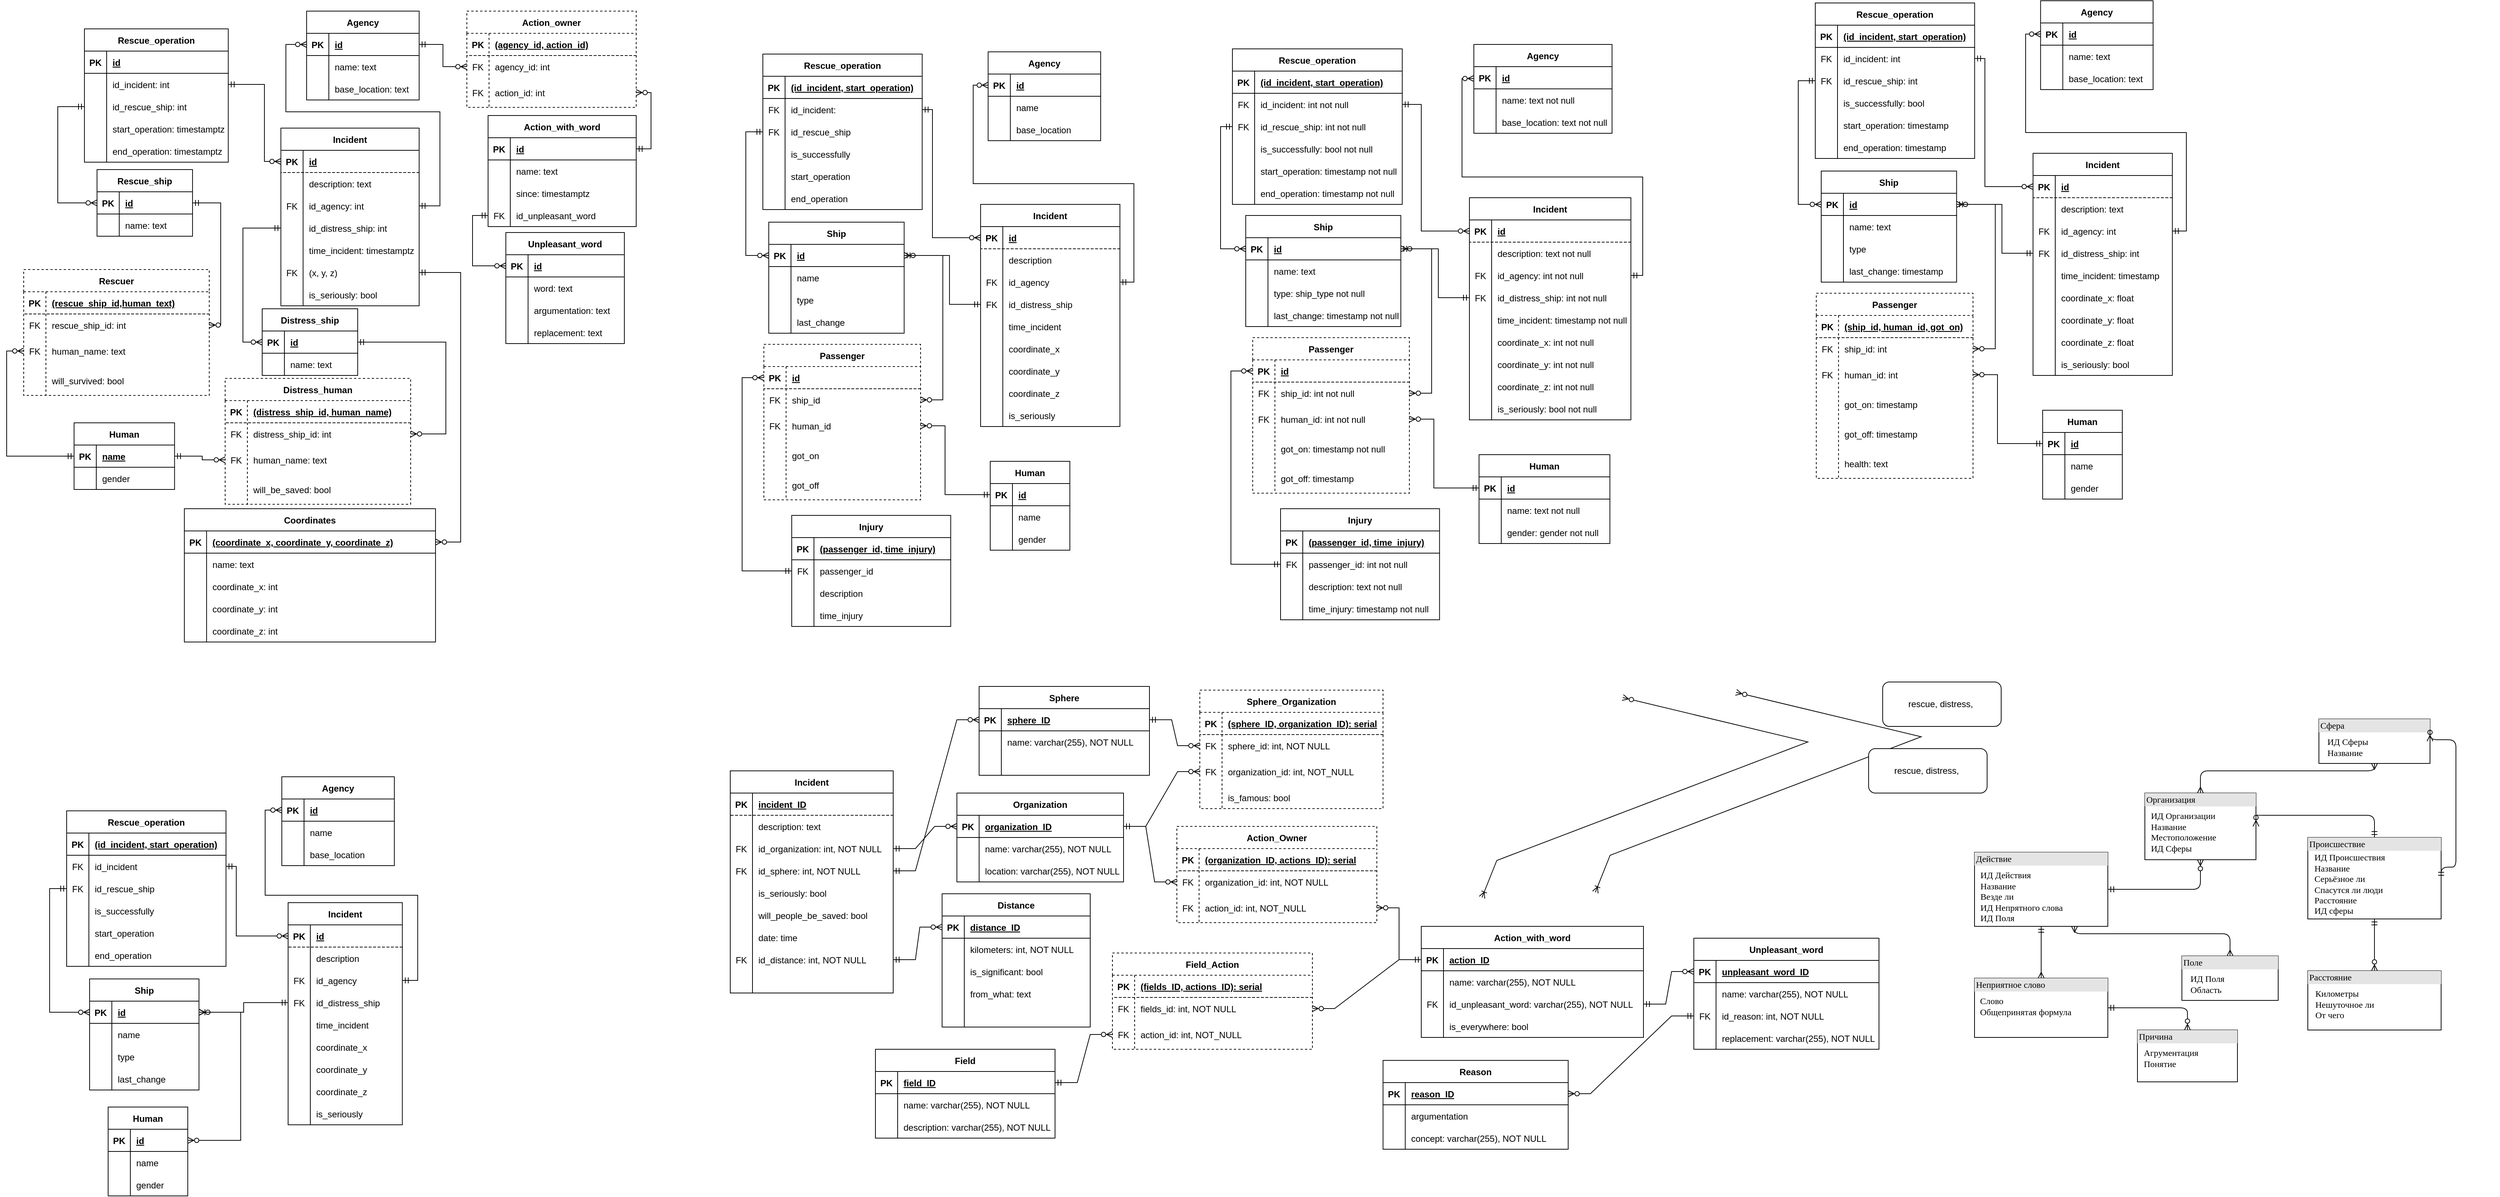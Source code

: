 <mxfile version="23.1.5" type="device">
  <diagram name="Страница — 1" id="92L3Pj4pqW1jyc0tzpaO">
    <mxGraphModel dx="2813" dy="1176" grid="0" gridSize="10" guides="1" tooltips="1" connect="1" arrows="1" fold="1" page="0" pageScale="1" pageWidth="827" pageHeight="1169" math="0" shadow="0">
      <root>
        <mxCell id="0" />
        <mxCell id="1" parent="0" />
        <mxCell id="lMKeUJJcHE1PPgZ6XVpP-1" value="&lt;div style=&quot;box-sizing:border-box;width:100%;background:#e4e4e4;padding:2px;&quot;&gt;Неприятное слово&lt;/div&gt;&lt;table style=&quot;width:100%;font-size:1em;&quot; cellpadding=&quot;2&quot; cellspacing=&quot;0&quot;&gt;&lt;tbody&gt;&lt;tr&gt;&lt;td&gt;&lt;/td&gt;&lt;td&gt;&lt;/td&gt;&lt;/tr&gt;&lt;tr&gt;&lt;td&gt;&lt;br&gt;&lt;/td&gt;&lt;td&gt;Слово&lt;br&gt;Общепринятая формула&lt;/td&gt;&lt;/tr&gt;&lt;tr&gt;&lt;td&gt;&lt;/td&gt;&lt;td&gt;&lt;br&gt;&lt;/td&gt;&lt;/tr&gt;&lt;/tbody&gt;&lt;/table&gt;" style="verticalAlign=top;align=left;overflow=fill;html=1;rounded=0;shadow=0;comic=0;labelBackgroundColor=none;strokeWidth=1;fontFamily=Verdana;fontSize=12" parent="1" vertex="1">
          <mxGeometry x="1754" y="1044" width="180" height="80" as="geometry" />
        </mxCell>
        <mxCell id="lMKeUJJcHE1PPgZ6XVpP-4" value="&lt;div style=&quot;box-sizing: border-box ; width: 100% ; background: #e4e4e4 ; padding: 2px&quot;&gt;Расстояние&lt;/div&gt;&lt;table style=&quot;width: 100% ; font-size: 1em&quot; cellpadding=&quot;2&quot; cellspacing=&quot;0&quot;&gt;&lt;tbody&gt;&lt;tr&gt;&lt;td&gt;&lt;/td&gt;&lt;td&gt;&lt;/td&gt;&lt;/tr&gt;&lt;tr&gt;&lt;td&gt;&lt;/td&gt;&lt;td&gt;Километры&lt;br&gt;Нешуточное ли&lt;br&gt;От чего&lt;/td&gt;&lt;/tr&gt;&lt;tr&gt;&lt;td&gt;&lt;br&gt;&lt;/td&gt;&lt;td&gt;&lt;br&gt;&lt;/td&gt;&lt;/tr&gt;&lt;/tbody&gt;&lt;/table&gt;" style="verticalAlign=top;align=left;overflow=fill;html=1;rounded=0;shadow=0;comic=0;labelBackgroundColor=none;strokeWidth=1;fontFamily=Verdana;fontSize=12" parent="1" vertex="1">
          <mxGeometry x="2204" y="1034" width="180" height="80" as="geometry" />
        </mxCell>
        <mxCell id="lMKeUJJcHE1PPgZ6XVpP-5" value="&lt;div style=&quot;box-sizing: border-box ; width: 100% ; background: #e4e4e4 ; padding: 2px&quot;&gt;Происшествие&lt;/div&gt;&lt;table style=&quot;width: 100% ; font-size: 1em&quot; cellpadding=&quot;2&quot; cellspacing=&quot;0&quot;&gt;&lt;tbody&gt;&lt;tr&gt;&lt;td&gt;&lt;br&gt;&lt;/td&gt;&lt;td&gt;ИД Происшествия&lt;br&gt;Название&lt;br&gt;Серьёзное ли&lt;br&gt;Спасутся ли люди&lt;br&gt;Расстояние&lt;br&gt;ИД сферы&lt;/td&gt;&lt;/tr&gt;&lt;tr&gt;&lt;td&gt;&lt;/td&gt;&lt;td&gt;&lt;br&gt;&lt;/td&gt;&lt;/tr&gt;&lt;tr&gt;&lt;td&gt;&lt;br&gt;&lt;/td&gt;&lt;td&gt;&lt;br&gt;&lt;br&gt;&lt;/td&gt;&lt;/tr&gt;&lt;/tbody&gt;&lt;/table&gt;" style="verticalAlign=top;align=left;overflow=fill;html=1;rounded=0;shadow=0;comic=0;labelBackgroundColor=none;strokeWidth=1;fontFamily=Verdana;fontSize=12" parent="1" vertex="1">
          <mxGeometry x="2204" y="854" width="180" height="110" as="geometry" />
        </mxCell>
        <mxCell id="lMKeUJJcHE1PPgZ6XVpP-8" style="edgeStyle=orthogonalEdgeStyle;rounded=0;orthogonalLoop=1;jettySize=auto;html=1;entryX=1;entryY=0.5;entryDx=0;entryDy=0;strokeColor=none;" parent="1" source="lMKeUJJcHE1PPgZ6XVpP-2" edge="1">
          <mxGeometry relative="1" as="geometry">
            <mxPoint x="2064" y="1079.077" as="sourcePoint" />
            <mxPoint x="2454" y="939" as="targetPoint" />
          </mxGeometry>
        </mxCell>
        <mxCell id="lMKeUJJcHE1PPgZ6XVpP-16" value="&lt;div style=&quot;box-sizing:border-box;width:100%;background:#e4e4e4;padding:2px;&quot;&gt;Действие&lt;/div&gt;&lt;table style=&quot;width:100%;font-size:1em;&quot; cellpadding=&quot;2&quot; cellspacing=&quot;0&quot;&gt;&lt;tbody&gt;&lt;tr&gt;&lt;td&gt;&lt;/td&gt;&lt;td&gt;&lt;/td&gt;&lt;/tr&gt;&lt;tr&gt;&lt;td&gt;&lt;br&gt;&lt;/td&gt;&lt;td&gt;ИД Действия&lt;br&gt;Название&lt;br&gt;Везде ли&lt;br&gt;ИД Непрятного слова&lt;br&gt;ИД Поля&lt;br&gt;&lt;br&gt;&lt;/td&gt;&lt;/tr&gt;&lt;tr&gt;&lt;td&gt;&lt;/td&gt;&lt;td&gt;&lt;br&gt;&lt;/td&gt;&lt;/tr&gt;&lt;/tbody&gt;&lt;/table&gt;" style="verticalAlign=top;align=left;overflow=fill;html=1;rounded=0;shadow=0;comic=0;labelBackgroundColor=none;strokeWidth=1;fontFamily=Verdana;fontSize=12" parent="1" vertex="1">
          <mxGeometry x="1754" y="874" width="180" height="100" as="geometry" />
        </mxCell>
        <mxCell id="lMKeUJJcHE1PPgZ6XVpP-17" style="edgeStyle=orthogonalEdgeStyle;rounded=0;orthogonalLoop=1;jettySize=auto;html=1;exitX=0.5;exitY=1;exitDx=0;exitDy=0;" parent="1" source="lMKeUJJcHE1PPgZ6XVpP-5" target="lMKeUJJcHE1PPgZ6XVpP-5" edge="1">
          <mxGeometry relative="1" as="geometry" />
        </mxCell>
        <mxCell id="lMKeUJJcHE1PPgZ6XVpP-18" value="&lt;div style=&quot;box-sizing:border-box;width:100%;background:#e4e4e4;padding:2px;&quot;&gt;Причина&lt;/div&gt;&lt;table style=&quot;width:100%;font-size:1em;&quot; cellpadding=&quot;2&quot; cellspacing=&quot;0&quot;&gt;&lt;tbody&gt;&lt;tr&gt;&lt;td&gt;&lt;/td&gt;&lt;td&gt;&lt;/td&gt;&lt;/tr&gt;&lt;tr&gt;&lt;td&gt;&lt;br&gt;&lt;/td&gt;&lt;td&gt;Агрументация&lt;br&gt;Понятие&lt;/td&gt;&lt;/tr&gt;&lt;/tbody&gt;&lt;/table&gt;" style="verticalAlign=top;align=left;overflow=fill;html=1;rounded=0;shadow=0;comic=0;labelBackgroundColor=none;strokeWidth=1;fontFamily=Verdana;fontSize=12" parent="1" vertex="1">
          <mxGeometry x="1974" y="1114" width="135" height="70" as="geometry" />
        </mxCell>
        <mxCell id="lMKeUJJcHE1PPgZ6XVpP-23" value="&lt;div style=&quot;box-sizing: border-box ; width: 100% ; background: #e4e4e4 ; padding: 2px&quot;&gt;Организация&lt;/div&gt;&lt;table style=&quot;width: 100% ; font-size: 1em&quot; cellpadding=&quot;2&quot; cellspacing=&quot;0&quot;&gt;&lt;tbody&gt;&lt;tr&gt;&lt;td&gt;&lt;/td&gt;&lt;td&gt;&lt;/td&gt;&lt;/tr&gt;&lt;tr&gt;&lt;td&gt;&lt;/td&gt;&lt;td&gt;ИД Организации&lt;br&gt;Название&lt;br&gt;Местоположение&lt;br&gt;ИД Сферы&lt;/td&gt;&lt;/tr&gt;&lt;tr&gt;&lt;td&gt;&lt;/td&gt;&lt;td&gt;&lt;br&gt;&lt;/td&gt;&lt;/tr&gt;&lt;/tbody&gt;&lt;/table&gt;" style="verticalAlign=top;align=left;overflow=fill;html=1;rounded=0;shadow=0;comic=0;labelBackgroundColor=none;strokeWidth=1;fontFamily=Verdana;fontSize=12" parent="1" vertex="1">
          <mxGeometry x="1984" y="794" width="150" height="90" as="geometry" />
        </mxCell>
        <mxCell id="lMKeUJJcHE1PPgZ6XVpP-26" value="" style="edgeStyle=orthogonalEdgeStyle;html=1;endArrow=ERmany;startArrow=ERmandOne;labelBackgroundColor=none;fontFamily=Verdana;fontSize=12;align=left;entryX=0.5;entryY=0;startFill=0;endFill=0;entryDx=0;entryDy=0;exitX=0.5;exitY=1;exitDx=0;exitDy=0;" parent="1" source="lMKeUJJcHE1PPgZ6XVpP-16" target="lMKeUJJcHE1PPgZ6XVpP-1" edge="1">
          <mxGeometry width="100" height="100" relative="1" as="geometry">
            <mxPoint x="1954" y="793.5" as="sourcePoint" />
            <mxPoint x="2117" y="773.5" as="targetPoint" />
          </mxGeometry>
        </mxCell>
        <mxCell id="lMKeUJJcHE1PPgZ6XVpP-31" value="&lt;div style=&quot;box-sizing: border-box ; width: 100% ; background: #e4e4e4 ; padding: 2px&quot;&gt;Сфера&lt;/div&gt;&lt;table style=&quot;width: 100% ; font-size: 1em&quot; cellpadding=&quot;2&quot; cellspacing=&quot;0&quot;&gt;&lt;tbody&gt;&lt;tr&gt;&lt;td&gt;&lt;/td&gt;&lt;td&gt;&lt;/td&gt;&lt;/tr&gt;&lt;tr&gt;&lt;td&gt;&lt;/td&gt;&lt;td&gt;ИД Сферы&lt;br&gt;Название&lt;br&gt;&lt;br&gt;&lt;/td&gt;&lt;/tr&gt;&lt;tr&gt;&lt;td&gt;&lt;/td&gt;&lt;td&gt;&lt;br&gt;&lt;/td&gt;&lt;/tr&gt;&lt;/tbody&gt;&lt;/table&gt;" style="verticalAlign=top;align=left;overflow=fill;html=1;rounded=0;shadow=0;comic=0;labelBackgroundColor=none;strokeWidth=1;fontFamily=Verdana;fontSize=12" parent="1" vertex="1">
          <mxGeometry x="2219" y="694" width="150" height="60" as="geometry" />
        </mxCell>
        <mxCell id="lMKeUJJcHE1PPgZ6XVpP-35" style="edgeStyle=orthogonalEdgeStyle;html=1;labelBackgroundColor=none;startArrow=ERmany;endArrow=ERmany;fontFamily=Verdana;fontSize=12;align=left;startFill=0;endFill=0;exitX=0.5;exitY=0;exitDx=0;exitDy=0;entryX=0.5;entryY=1;entryDx=0;entryDy=0;" parent="1" source="lMKeUJJcHE1PPgZ6XVpP-23" target="lMKeUJJcHE1PPgZ6XVpP-31" edge="1">
          <mxGeometry relative="1" as="geometry">
            <mxPoint x="2274" y="984" as="sourcePoint" />
            <mxPoint x="2154" y="914" as="targetPoint" />
            <Array as="points">
              <mxPoint x="2059" y="764" />
              <mxPoint x="2294" y="764" />
            </Array>
          </mxGeometry>
        </mxCell>
        <mxCell id="lMKeUJJcHE1PPgZ6XVpP-37" style="edgeStyle=orthogonalEdgeStyle;html=1;labelBackgroundColor=none;startArrow=ERmandOne;endArrow=ERzeroToMany;fontFamily=Verdana;fontSize=12;align=left;startFill=0;endFill=0;exitX=1;exitY=0.5;exitDx=0;exitDy=0;" parent="1" source="lMKeUJJcHE1PPgZ6XVpP-16" target="lMKeUJJcHE1PPgZ6XVpP-23" edge="1">
          <mxGeometry relative="1" as="geometry">
            <mxPoint x="1974" y="937" as="sourcePoint" />
            <mxPoint x="2034" y="885" as="targetPoint" />
            <Array as="points">
              <mxPoint x="2059" y="924" />
            </Array>
          </mxGeometry>
        </mxCell>
        <mxCell id="lMKeUJJcHE1PPgZ6XVpP-38" value="" style="edgeStyle=orthogonalEdgeStyle;html=1;endArrow=ERzeroToMany;startArrow=ERmandOne;labelBackgroundColor=none;fontFamily=Verdana;fontSize=12;align=left;exitX=1;exitY=0.5;entryX=0.5;entryY=0;startFill=0;endFill=0;entryDx=0;entryDy=0;exitDx=0;exitDy=0;" parent="1" source="lMKeUJJcHE1PPgZ6XVpP-1" target="lMKeUJJcHE1PPgZ6XVpP-18" edge="1">
          <mxGeometry width="100" height="100" relative="1" as="geometry">
            <mxPoint x="2004" y="1024" as="sourcePoint" />
            <mxPoint x="2004" y="1064" as="targetPoint" />
          </mxGeometry>
        </mxCell>
        <mxCell id="lMKeUJJcHE1PPgZ6XVpP-39" style="edgeStyle=orthogonalEdgeStyle;html=1;labelBackgroundColor=none;startArrow=ERmandOne;endArrow=ERzeroToMany;fontFamily=Verdana;fontSize=12;align=left;startFill=0;endFill=0;exitX=0.5;exitY=0;exitDx=0;exitDy=0;entryX=1;entryY=0.5;entryDx=0;entryDy=0;" parent="1" source="lMKeUJJcHE1PPgZ6XVpP-5" target="lMKeUJJcHE1PPgZ6XVpP-23" edge="1">
          <mxGeometry relative="1" as="geometry">
            <mxPoint x="2044" y="929" as="sourcePoint" />
            <mxPoint x="2169" y="854" as="targetPoint" />
            <Array as="points">
              <mxPoint x="2294" y="824" />
            </Array>
          </mxGeometry>
        </mxCell>
        <mxCell id="lMKeUJJcHE1PPgZ6XVpP-40" style="edgeStyle=orthogonalEdgeStyle;html=1;labelBackgroundColor=none;startArrow=ERmandOne;endArrow=ERzeroToMany;fontFamily=Verdana;fontSize=12;align=left;startFill=0;endFill=0;exitX=0.5;exitY=1;exitDx=0;exitDy=0;entryX=0.5;entryY=0;entryDx=0;entryDy=0;" parent="1" source="lMKeUJJcHE1PPgZ6XVpP-5" target="lMKeUJJcHE1PPgZ6XVpP-4" edge="1">
          <mxGeometry relative="1" as="geometry">
            <mxPoint x="2184" y="1044" as="sourcePoint" />
            <mxPoint x="2309" y="969" as="targetPoint" />
            <Array as="points">
              <mxPoint x="2294" y="984" />
              <mxPoint x="2294" y="984" />
            </Array>
          </mxGeometry>
        </mxCell>
        <mxCell id="lMKeUJJcHE1PPgZ6XVpP-41" value="" style="edgeStyle=orthogonalEdgeStyle;html=1;endArrow=ERzeroToMany;startArrow=ERmandOne;labelBackgroundColor=none;fontFamily=Verdana;fontSize=12;align=left;exitX=1;exitY=0.5;startFill=0;endFill=0;exitDx=0;exitDy=0;entryX=1;entryY=0.5;entryDx=0;entryDy=0;" parent="1" source="lMKeUJJcHE1PPgZ6XVpP-5" target="lMKeUJJcHE1PPgZ6XVpP-31" edge="1">
          <mxGeometry width="100" height="100" relative="1" as="geometry">
            <mxPoint x="1854" y="954" as="sourcePoint" />
            <mxPoint x="2374" y="714" as="targetPoint" />
            <Array as="points">
              <mxPoint x="2404" y="894" />
              <mxPoint x="2404" y="722" />
            </Array>
          </mxGeometry>
        </mxCell>
        <mxCell id="lMKeUJJcHE1PPgZ6XVpP-42" style="edgeStyle=orthogonalEdgeStyle;html=1;labelBackgroundColor=none;startArrow=ERmany;endArrow=ERmany;fontFamily=Verdana;fontSize=12;align=left;startFill=0;endFill=0;exitX=0.75;exitY=1;exitDx=0;exitDy=0;entryX=0.5;entryY=0;entryDx=0;entryDy=0;" parent="1" source="lMKeUJJcHE1PPgZ6XVpP-16" target="lMKeUJJcHE1PPgZ6XVpP-2" edge="1">
          <mxGeometry relative="1" as="geometry">
            <mxPoint x="1960" y="994" as="sourcePoint" />
            <mxPoint x="2195" y="949" as="targetPoint" />
            <Array as="points">
              <mxPoint x="1889" y="984" />
              <mxPoint x="2099" y="984" />
            </Array>
          </mxGeometry>
        </mxCell>
        <mxCell id="YsjfZVjSr0B23hDCTc4S-1" value="" style="edgeStyle=orthogonalEdgeStyle;rounded=0;orthogonalLoop=1;jettySize=auto;html=1;entryX=1;entryY=0.5;entryDx=0;entryDy=0;strokeColor=none;" parent="1" target="lMKeUJJcHE1PPgZ6XVpP-2" edge="1">
          <mxGeometry relative="1" as="geometry">
            <mxPoint x="2064" y="1079.077" as="sourcePoint" />
            <mxPoint x="2454" y="939" as="targetPoint" />
          </mxGeometry>
        </mxCell>
        <mxCell id="lMKeUJJcHE1PPgZ6XVpP-2" value="&lt;div style=&quot;box-sizing: border-box ; width: 100% ; background: #e4e4e4 ; padding: 2px&quot;&gt;Поле&amp;nbsp;&lt;/div&gt;&lt;table style=&quot;width: 100% ; font-size: 1em&quot; cellpadding=&quot;2&quot; cellspacing=&quot;0&quot;&gt;&lt;tbody&gt;&lt;tr&gt;&lt;td&gt;&lt;/td&gt;&lt;td&gt;&lt;/td&gt;&lt;/tr&gt;&lt;tr&gt;&lt;td&gt;&lt;/td&gt;&lt;td&gt;ИД Поля&lt;br&gt;Область&lt;br&gt;&lt;/td&gt;&lt;/tr&gt;&lt;tr&gt;&lt;td&gt;&lt;/td&gt;&lt;td&gt;&lt;br&gt;&lt;/td&gt;&lt;/tr&gt;&lt;/tbody&gt;&lt;/table&gt;" style="verticalAlign=top;align=left;overflow=fill;html=1;rounded=0;shadow=0;comic=0;labelBackgroundColor=none;strokeWidth=1;fontFamily=Verdana;fontSize=12" parent="1" vertex="1">
          <mxGeometry x="2034" y="1014" width="130" height="60" as="geometry" />
        </mxCell>
        <mxCell id="YsjfZVjSr0B23hDCTc4S-199" value="" style="fontSize=12;html=1;endArrow=ERoneToMany;startArrow=ERzeroToMany;rounded=0;" parent="1" edge="1">
          <mxGeometry width="100" height="100" relative="1" as="geometry">
            <mxPoint x="1279" y="665" as="sourcePoint" />
            <mxPoint x="1089" y="935" as="targetPoint" />
            <Array as="points">
              <mxPoint x="1529" y="725" />
              <mxPoint x="1109" y="885" />
            </Array>
          </mxGeometry>
        </mxCell>
        <mxCell id="YsjfZVjSr0B23hDCTc4S-385" value="Action_with_word" style="shape=table;startSize=30;container=1;collapsible=1;childLayout=tableLayout;fixedRows=1;rowLines=0;fontStyle=1;align=center;resizeLast=1;" parent="1" vertex="1">
          <mxGeometry x="1007" y="974" width="300" height="150" as="geometry" />
        </mxCell>
        <mxCell id="YsjfZVjSr0B23hDCTc4S-386" value="" style="shape=tableRow;horizontal=0;startSize=0;swimlaneHead=0;swimlaneBody=0;fillColor=none;collapsible=0;dropTarget=0;points=[[0,0.5],[1,0.5]];portConstraint=eastwest;top=0;left=0;right=0;bottom=1;" parent="YsjfZVjSr0B23hDCTc4S-385" vertex="1">
          <mxGeometry y="30" width="300" height="30" as="geometry" />
        </mxCell>
        <mxCell id="YsjfZVjSr0B23hDCTc4S-387" value="PK" style="shape=partialRectangle;connectable=0;fillColor=none;top=0;left=0;bottom=0;right=0;fontStyle=1;overflow=hidden;" parent="YsjfZVjSr0B23hDCTc4S-386" vertex="1">
          <mxGeometry width="30" height="30" as="geometry">
            <mxRectangle width="30" height="30" as="alternateBounds" />
          </mxGeometry>
        </mxCell>
        <mxCell id="YsjfZVjSr0B23hDCTc4S-388" value="action_ID" style="shape=partialRectangle;connectable=0;fillColor=none;top=0;left=0;bottom=0;right=0;align=left;spacingLeft=6;fontStyle=5;overflow=hidden;" parent="YsjfZVjSr0B23hDCTc4S-386" vertex="1">
          <mxGeometry x="30" width="270" height="30" as="geometry">
            <mxRectangle width="270" height="30" as="alternateBounds" />
          </mxGeometry>
        </mxCell>
        <mxCell id="YsjfZVjSr0B23hDCTc4S-389" value="" style="shape=tableRow;horizontal=0;startSize=0;swimlaneHead=0;swimlaneBody=0;fillColor=none;collapsible=0;dropTarget=0;points=[[0,0.5],[1,0.5]];portConstraint=eastwest;top=0;left=0;right=0;bottom=0;" parent="YsjfZVjSr0B23hDCTc4S-385" vertex="1">
          <mxGeometry y="60" width="300" height="30" as="geometry" />
        </mxCell>
        <mxCell id="YsjfZVjSr0B23hDCTc4S-390" value="" style="shape=partialRectangle;connectable=0;fillColor=none;top=0;left=0;bottom=0;right=0;editable=1;overflow=hidden;" parent="YsjfZVjSr0B23hDCTc4S-389" vertex="1">
          <mxGeometry width="30" height="30" as="geometry">
            <mxRectangle width="30" height="30" as="alternateBounds" />
          </mxGeometry>
        </mxCell>
        <mxCell id="YsjfZVjSr0B23hDCTc4S-391" value="name: varchar(255), NOT NULL" style="shape=partialRectangle;connectable=0;fillColor=none;top=0;left=0;bottom=0;right=0;align=left;spacingLeft=6;overflow=hidden;" parent="YsjfZVjSr0B23hDCTc4S-389" vertex="1">
          <mxGeometry x="30" width="270" height="30" as="geometry">
            <mxRectangle width="270" height="30" as="alternateBounds" />
          </mxGeometry>
        </mxCell>
        <mxCell id="YsjfZVjSr0B23hDCTc4S-392" style="shape=tableRow;horizontal=0;startSize=0;swimlaneHead=0;swimlaneBody=0;fillColor=none;collapsible=0;dropTarget=0;points=[[0,0.5],[1,0.5]];portConstraint=eastwest;top=0;left=0;right=0;bottom=0;" parent="YsjfZVjSr0B23hDCTc4S-385" vertex="1">
          <mxGeometry y="90" width="300" height="30" as="geometry" />
        </mxCell>
        <mxCell id="YsjfZVjSr0B23hDCTc4S-393" value="FK" style="shape=partialRectangle;connectable=0;fillColor=none;top=0;left=0;bottom=0;right=0;editable=1;overflow=hidden;" parent="YsjfZVjSr0B23hDCTc4S-392" vertex="1">
          <mxGeometry width="30" height="30" as="geometry">
            <mxRectangle width="30" height="30" as="alternateBounds" />
          </mxGeometry>
        </mxCell>
        <mxCell id="YsjfZVjSr0B23hDCTc4S-394" value="id_unpleasant_word: varchar(255), NOT NULL" style="shape=partialRectangle;connectable=0;fillColor=none;top=0;left=0;bottom=0;right=0;align=left;spacingLeft=6;overflow=hidden;" parent="YsjfZVjSr0B23hDCTc4S-392" vertex="1">
          <mxGeometry x="30" width="270" height="30" as="geometry">
            <mxRectangle width="270" height="30" as="alternateBounds" />
          </mxGeometry>
        </mxCell>
        <mxCell id="YsjfZVjSr0B23hDCTc4S-395" style="shape=tableRow;horizontal=0;startSize=0;swimlaneHead=0;swimlaneBody=0;fillColor=none;collapsible=0;dropTarget=0;points=[[0,0.5],[1,0.5]];portConstraint=eastwest;top=0;left=0;right=0;bottom=0;" parent="YsjfZVjSr0B23hDCTc4S-385" vertex="1">
          <mxGeometry y="120" width="300" height="30" as="geometry" />
        </mxCell>
        <mxCell id="YsjfZVjSr0B23hDCTc4S-396" style="shape=partialRectangle;connectable=0;fillColor=none;top=0;left=0;bottom=0;right=0;editable=1;overflow=hidden;" parent="YsjfZVjSr0B23hDCTc4S-395" vertex="1">
          <mxGeometry width="30" height="30" as="geometry">
            <mxRectangle width="30" height="30" as="alternateBounds" />
          </mxGeometry>
        </mxCell>
        <mxCell id="YsjfZVjSr0B23hDCTc4S-397" value="is_everywhere: bool" style="shape=partialRectangle;connectable=0;fillColor=none;top=0;left=0;bottom=0;right=0;align=left;spacingLeft=6;overflow=hidden;" parent="YsjfZVjSr0B23hDCTc4S-395" vertex="1">
          <mxGeometry x="30" width="270" height="30" as="geometry">
            <mxRectangle width="270" height="30" as="alternateBounds" />
          </mxGeometry>
        </mxCell>
        <mxCell id="YsjfZVjSr0B23hDCTc4S-398" value="Organization" style="shape=table;startSize=30;container=1;collapsible=1;childLayout=tableLayout;fixedRows=1;rowLines=0;fontStyle=1;align=center;resizeLast=1;" parent="1" vertex="1">
          <mxGeometry x="380" y="794" width="225" height="120" as="geometry" />
        </mxCell>
        <mxCell id="YsjfZVjSr0B23hDCTc4S-399" value="" style="shape=tableRow;horizontal=0;startSize=0;swimlaneHead=0;swimlaneBody=0;fillColor=none;collapsible=0;dropTarget=0;points=[[0,0.5],[1,0.5]];portConstraint=eastwest;top=0;left=0;right=0;bottom=1;" parent="YsjfZVjSr0B23hDCTc4S-398" vertex="1">
          <mxGeometry y="30" width="225" height="30" as="geometry" />
        </mxCell>
        <mxCell id="YsjfZVjSr0B23hDCTc4S-400" value="PK" style="shape=partialRectangle;connectable=0;fillColor=none;top=0;left=0;bottom=0;right=0;fontStyle=1;overflow=hidden;" parent="YsjfZVjSr0B23hDCTc4S-399" vertex="1">
          <mxGeometry width="30" height="30" as="geometry">
            <mxRectangle width="30" height="30" as="alternateBounds" />
          </mxGeometry>
        </mxCell>
        <mxCell id="YsjfZVjSr0B23hDCTc4S-401" value="organization_ID" style="shape=partialRectangle;connectable=0;fillColor=none;top=0;left=0;bottom=0;right=0;align=left;spacingLeft=6;fontStyle=5;overflow=hidden;" parent="YsjfZVjSr0B23hDCTc4S-399" vertex="1">
          <mxGeometry x="30" width="195" height="30" as="geometry">
            <mxRectangle width="195" height="30" as="alternateBounds" />
          </mxGeometry>
        </mxCell>
        <mxCell id="YsjfZVjSr0B23hDCTc4S-402" value="" style="shape=tableRow;horizontal=0;startSize=0;swimlaneHead=0;swimlaneBody=0;fillColor=none;collapsible=0;dropTarget=0;points=[[0,0.5],[1,0.5]];portConstraint=eastwest;top=0;left=0;right=0;bottom=0;" parent="YsjfZVjSr0B23hDCTc4S-398" vertex="1">
          <mxGeometry y="60" width="225" height="30" as="geometry" />
        </mxCell>
        <mxCell id="YsjfZVjSr0B23hDCTc4S-403" value="" style="shape=partialRectangle;connectable=0;fillColor=none;top=0;left=0;bottom=0;right=0;editable=1;overflow=hidden;" parent="YsjfZVjSr0B23hDCTc4S-402" vertex="1">
          <mxGeometry width="30" height="30" as="geometry">
            <mxRectangle width="30" height="30" as="alternateBounds" />
          </mxGeometry>
        </mxCell>
        <mxCell id="YsjfZVjSr0B23hDCTc4S-404" value="name: varchar(255), NOT NULL" style="shape=partialRectangle;connectable=0;fillColor=none;top=0;left=0;bottom=0;right=0;align=left;spacingLeft=6;overflow=hidden;" parent="YsjfZVjSr0B23hDCTc4S-402" vertex="1">
          <mxGeometry x="30" width="195" height="30" as="geometry">
            <mxRectangle width="195" height="30" as="alternateBounds" />
          </mxGeometry>
        </mxCell>
        <mxCell id="YsjfZVjSr0B23hDCTc4S-411" style="shape=tableRow;horizontal=0;startSize=0;swimlaneHead=0;swimlaneBody=0;fillColor=none;collapsible=0;dropTarget=0;points=[[0,0.5],[1,0.5]];portConstraint=eastwest;top=0;left=0;right=0;bottom=0;" parent="YsjfZVjSr0B23hDCTc4S-398" vertex="1">
          <mxGeometry y="90" width="225" height="30" as="geometry" />
        </mxCell>
        <mxCell id="YsjfZVjSr0B23hDCTc4S-412" value="" style="shape=partialRectangle;connectable=0;fillColor=none;top=0;left=0;bottom=0;right=0;editable=1;overflow=hidden;" parent="YsjfZVjSr0B23hDCTc4S-411" vertex="1">
          <mxGeometry width="30" height="30" as="geometry">
            <mxRectangle width="30" height="30" as="alternateBounds" />
          </mxGeometry>
        </mxCell>
        <mxCell id="YsjfZVjSr0B23hDCTc4S-413" value="location: varchar(255), NOT NULL" style="shape=partialRectangle;connectable=0;fillColor=none;top=0;left=0;bottom=0;right=0;align=left;spacingLeft=6;overflow=hidden;" parent="YsjfZVjSr0B23hDCTc4S-411" vertex="1">
          <mxGeometry x="30" width="195" height="30" as="geometry">
            <mxRectangle width="195" height="30" as="alternateBounds" />
          </mxGeometry>
        </mxCell>
        <mxCell id="YsjfZVjSr0B23hDCTc4S-414" value="Sphere" style="shape=table;startSize=30;container=1;collapsible=1;childLayout=tableLayout;fixedRows=1;rowLines=0;fontStyle=1;align=center;resizeLast=1;" parent="1" vertex="1">
          <mxGeometry x="410" y="650" width="230" height="120" as="geometry" />
        </mxCell>
        <mxCell id="YsjfZVjSr0B23hDCTc4S-415" value="" style="shape=tableRow;horizontal=0;startSize=0;swimlaneHead=0;swimlaneBody=0;fillColor=none;collapsible=0;dropTarget=0;points=[[0,0.5],[1,0.5]];portConstraint=eastwest;top=0;left=0;right=0;bottom=1;" parent="YsjfZVjSr0B23hDCTc4S-414" vertex="1">
          <mxGeometry y="30" width="230" height="30" as="geometry" />
        </mxCell>
        <mxCell id="YsjfZVjSr0B23hDCTc4S-416" value="PK" style="shape=partialRectangle;connectable=0;fillColor=none;top=0;left=0;bottom=0;right=0;fontStyle=1;overflow=hidden;" parent="YsjfZVjSr0B23hDCTc4S-415" vertex="1">
          <mxGeometry width="30" height="30" as="geometry">
            <mxRectangle width="30" height="30" as="alternateBounds" />
          </mxGeometry>
        </mxCell>
        <mxCell id="YsjfZVjSr0B23hDCTc4S-417" value="sphere_ID" style="shape=partialRectangle;connectable=0;fillColor=none;top=0;left=0;bottom=0;right=0;align=left;spacingLeft=6;fontStyle=5;overflow=hidden;" parent="YsjfZVjSr0B23hDCTc4S-415" vertex="1">
          <mxGeometry x="30" width="200" height="30" as="geometry">
            <mxRectangle width="200" height="30" as="alternateBounds" />
          </mxGeometry>
        </mxCell>
        <mxCell id="YsjfZVjSr0B23hDCTc4S-418" value="" style="shape=tableRow;horizontal=0;startSize=0;swimlaneHead=0;swimlaneBody=0;fillColor=none;collapsible=0;dropTarget=0;points=[[0,0.5],[1,0.5]];portConstraint=eastwest;top=0;left=0;right=0;bottom=0;" parent="YsjfZVjSr0B23hDCTc4S-414" vertex="1">
          <mxGeometry y="60" width="230" height="30" as="geometry" />
        </mxCell>
        <mxCell id="YsjfZVjSr0B23hDCTc4S-419" value="" style="shape=partialRectangle;connectable=0;fillColor=none;top=0;left=0;bottom=0;right=0;editable=1;overflow=hidden;" parent="YsjfZVjSr0B23hDCTc4S-418" vertex="1">
          <mxGeometry width="30" height="30" as="geometry">
            <mxRectangle width="30" height="30" as="alternateBounds" />
          </mxGeometry>
        </mxCell>
        <mxCell id="YsjfZVjSr0B23hDCTc4S-420" value="name: varchar(255), NOT NULL" style="shape=partialRectangle;connectable=0;fillColor=none;top=0;left=0;bottom=0;right=0;align=left;spacingLeft=6;overflow=hidden;" parent="YsjfZVjSr0B23hDCTc4S-418" vertex="1">
          <mxGeometry x="30" width="200" height="30" as="geometry">
            <mxRectangle width="200" height="30" as="alternateBounds" />
          </mxGeometry>
        </mxCell>
        <mxCell id="YsjfZVjSr0B23hDCTc4S-421" style="shape=tableRow;horizontal=0;startSize=0;swimlaneHead=0;swimlaneBody=0;fillColor=none;collapsible=0;dropTarget=0;points=[[0,0.5],[1,0.5]];portConstraint=eastwest;top=0;left=0;right=0;bottom=0;" parent="YsjfZVjSr0B23hDCTc4S-414" vertex="1">
          <mxGeometry y="90" width="230" height="30" as="geometry" />
        </mxCell>
        <mxCell id="YsjfZVjSr0B23hDCTc4S-422" value="" style="shape=partialRectangle;connectable=0;fillColor=none;top=0;left=0;bottom=0;right=0;editable=1;overflow=hidden;" parent="YsjfZVjSr0B23hDCTc4S-421" vertex="1">
          <mxGeometry width="30" height="30" as="geometry">
            <mxRectangle width="30" height="30" as="alternateBounds" />
          </mxGeometry>
        </mxCell>
        <mxCell id="YsjfZVjSr0B23hDCTc4S-423" value="" style="shape=partialRectangle;connectable=0;fillColor=none;top=0;left=0;bottom=0;right=0;align=left;spacingLeft=6;overflow=hidden;" parent="YsjfZVjSr0B23hDCTc4S-421" vertex="1">
          <mxGeometry x="30" width="200" height="30" as="geometry">
            <mxRectangle width="200" height="30" as="alternateBounds" />
          </mxGeometry>
        </mxCell>
        <mxCell id="YsjfZVjSr0B23hDCTc4S-424" value="Incident" style="shape=table;startSize=30;container=1;collapsible=1;childLayout=tableLayout;fixedRows=1;rowLines=0;fontStyle=1;align=center;resizeLast=1;" parent="1" vertex="1">
          <mxGeometry x="74" y="764" width="220" height="300" as="geometry" />
        </mxCell>
        <mxCell id="YsjfZVjSr0B23hDCTc4S-425" value="" style="shape=tableRow;horizontal=0;startSize=0;swimlaneHead=0;swimlaneBody=0;fillColor=none;collapsible=0;dropTarget=0;points=[[0,0.5],[1,0.5]];portConstraint=eastwest;top=0;left=0;right=0;bottom=1;dashed=1;" parent="YsjfZVjSr0B23hDCTc4S-424" vertex="1">
          <mxGeometry y="30" width="220" height="30" as="geometry" />
        </mxCell>
        <mxCell id="YsjfZVjSr0B23hDCTc4S-426" value="PK" style="shape=partialRectangle;connectable=0;fillColor=none;top=0;left=0;bottom=0;right=0;fontStyle=1;overflow=hidden;dashed=1;" parent="YsjfZVjSr0B23hDCTc4S-425" vertex="1">
          <mxGeometry width="30" height="30" as="geometry">
            <mxRectangle width="30" height="30" as="alternateBounds" />
          </mxGeometry>
        </mxCell>
        <mxCell id="YsjfZVjSr0B23hDCTc4S-427" value="incident_ID" style="shape=partialRectangle;connectable=0;fillColor=none;top=0;left=0;bottom=0;right=0;align=left;spacingLeft=6;fontStyle=5;overflow=hidden;dashed=1;" parent="YsjfZVjSr0B23hDCTc4S-425" vertex="1">
          <mxGeometry x="30" width="190" height="30" as="geometry">
            <mxRectangle width="190" height="30" as="alternateBounds" />
          </mxGeometry>
        </mxCell>
        <mxCell id="YsjfZVjSr0B23hDCTc4S-428" value="" style="shape=tableRow;horizontal=0;startSize=0;swimlaneHead=0;swimlaneBody=0;fillColor=none;collapsible=0;dropTarget=0;points=[[0,0.5],[1,0.5]];portConstraint=eastwest;top=0;left=0;right=0;bottom=0;dashed=1;" parent="YsjfZVjSr0B23hDCTc4S-424" vertex="1">
          <mxGeometry y="60" width="220" height="30" as="geometry" />
        </mxCell>
        <mxCell id="YsjfZVjSr0B23hDCTc4S-429" value="" style="shape=partialRectangle;connectable=0;fillColor=none;top=0;left=0;bottom=0;right=0;editable=1;overflow=hidden;dashed=1;" parent="YsjfZVjSr0B23hDCTc4S-428" vertex="1">
          <mxGeometry width="30" height="30" as="geometry">
            <mxRectangle width="30" height="30" as="alternateBounds" />
          </mxGeometry>
        </mxCell>
        <mxCell id="YsjfZVjSr0B23hDCTc4S-430" value="description: text" style="shape=partialRectangle;connectable=0;fillColor=none;top=0;left=0;bottom=0;right=0;align=left;spacingLeft=6;overflow=hidden;dashed=1;" parent="YsjfZVjSr0B23hDCTc4S-428" vertex="1">
          <mxGeometry x="30" width="190" height="30" as="geometry">
            <mxRectangle width="190" height="30" as="alternateBounds" />
          </mxGeometry>
        </mxCell>
        <mxCell id="YsjfZVjSr0B23hDCTc4S-431" value="" style="shape=tableRow;horizontal=0;startSize=0;swimlaneHead=0;swimlaneBody=0;fillColor=none;collapsible=0;dropTarget=0;points=[[0,0.5],[1,0.5]];portConstraint=eastwest;top=0;left=0;right=0;bottom=0;dashed=1;" parent="YsjfZVjSr0B23hDCTc4S-424" vertex="1">
          <mxGeometry y="90" width="220" height="30" as="geometry" />
        </mxCell>
        <mxCell id="YsjfZVjSr0B23hDCTc4S-432" value="FK" style="shape=partialRectangle;connectable=0;fillColor=none;top=0;left=0;bottom=0;right=0;editable=1;overflow=hidden;dashed=1;" parent="YsjfZVjSr0B23hDCTc4S-431" vertex="1">
          <mxGeometry width="30" height="30" as="geometry">
            <mxRectangle width="30" height="30" as="alternateBounds" />
          </mxGeometry>
        </mxCell>
        <mxCell id="YsjfZVjSr0B23hDCTc4S-433" value="id_organization: int, NOT NULL" style="shape=partialRectangle;connectable=0;fillColor=none;top=0;left=0;bottom=0;right=0;align=left;spacingLeft=6;overflow=hidden;dashed=1;" parent="YsjfZVjSr0B23hDCTc4S-431" vertex="1">
          <mxGeometry x="30" width="190" height="30" as="geometry">
            <mxRectangle width="190" height="30" as="alternateBounds" />
          </mxGeometry>
        </mxCell>
        <mxCell id="YsjfZVjSr0B23hDCTc4S-434" value="" style="shape=tableRow;horizontal=0;startSize=0;swimlaneHead=0;swimlaneBody=0;fillColor=none;collapsible=0;dropTarget=0;points=[[0,0.5],[1,0.5]];portConstraint=eastwest;top=0;left=0;right=0;bottom=0;dashed=1;" parent="YsjfZVjSr0B23hDCTc4S-424" vertex="1">
          <mxGeometry y="120" width="220" height="30" as="geometry" />
        </mxCell>
        <mxCell id="YsjfZVjSr0B23hDCTc4S-435" value="FK" style="shape=partialRectangle;connectable=0;fillColor=none;top=0;left=0;bottom=0;right=0;editable=1;overflow=hidden;dashed=1;" parent="YsjfZVjSr0B23hDCTc4S-434" vertex="1">
          <mxGeometry width="30" height="30" as="geometry">
            <mxRectangle width="30" height="30" as="alternateBounds" />
          </mxGeometry>
        </mxCell>
        <mxCell id="YsjfZVjSr0B23hDCTc4S-436" value="id_sphere: int, NOT NULL" style="shape=partialRectangle;connectable=0;fillColor=none;top=0;left=0;bottom=0;right=0;align=left;spacingLeft=6;overflow=hidden;dashed=1;" parent="YsjfZVjSr0B23hDCTc4S-434" vertex="1">
          <mxGeometry x="30" width="190" height="30" as="geometry">
            <mxRectangle width="190" height="30" as="alternateBounds" />
          </mxGeometry>
        </mxCell>
        <mxCell id="YsjfZVjSr0B23hDCTc4S-437" value="" style="shape=tableRow;horizontal=0;startSize=0;swimlaneHead=0;swimlaneBody=0;fillColor=none;collapsible=0;dropTarget=0;points=[[0,0.5],[1,0.5]];portConstraint=eastwest;top=0;left=0;right=0;bottom=0;dashed=1;" parent="YsjfZVjSr0B23hDCTc4S-424" vertex="1">
          <mxGeometry y="150" width="220" height="30" as="geometry" />
        </mxCell>
        <mxCell id="YsjfZVjSr0B23hDCTc4S-438" value="" style="shape=partialRectangle;connectable=0;fillColor=none;top=0;left=0;bottom=0;right=0;editable=1;overflow=hidden;dashed=1;" parent="YsjfZVjSr0B23hDCTc4S-437" vertex="1">
          <mxGeometry width="30" height="30" as="geometry">
            <mxRectangle width="30" height="30" as="alternateBounds" />
          </mxGeometry>
        </mxCell>
        <mxCell id="YsjfZVjSr0B23hDCTc4S-439" value="is_seriously: bool" style="shape=partialRectangle;connectable=0;fillColor=none;top=0;left=0;bottom=0;right=0;align=left;spacingLeft=6;overflow=hidden;dashed=1;" parent="YsjfZVjSr0B23hDCTc4S-437" vertex="1">
          <mxGeometry x="30" width="190" height="30" as="geometry">
            <mxRectangle width="190" height="30" as="alternateBounds" />
          </mxGeometry>
        </mxCell>
        <mxCell id="cVDGj-vQbVkq0cM01BvG-4" value="" style="shape=tableRow;horizontal=0;startSize=0;swimlaneHead=0;swimlaneBody=0;fillColor=none;collapsible=0;dropTarget=0;points=[[0,0.5],[1,0.5]];portConstraint=eastwest;top=0;left=0;right=0;bottom=0;dashed=1;" parent="YsjfZVjSr0B23hDCTc4S-424" vertex="1">
          <mxGeometry y="180" width="220" height="30" as="geometry" />
        </mxCell>
        <mxCell id="cVDGj-vQbVkq0cM01BvG-5" value="" style="shape=partialRectangle;connectable=0;fillColor=none;top=0;left=0;bottom=0;right=0;editable=1;overflow=hidden;dashed=1;" parent="cVDGj-vQbVkq0cM01BvG-4" vertex="1">
          <mxGeometry width="30" height="30" as="geometry">
            <mxRectangle width="30" height="30" as="alternateBounds" />
          </mxGeometry>
        </mxCell>
        <mxCell id="cVDGj-vQbVkq0cM01BvG-6" value="will_people_be_saved: bool" style="shape=partialRectangle;connectable=0;fillColor=none;top=0;left=0;bottom=0;right=0;align=left;spacingLeft=6;overflow=hidden;dashed=1;" parent="cVDGj-vQbVkq0cM01BvG-4" vertex="1">
          <mxGeometry x="30" width="190" height="30" as="geometry">
            <mxRectangle width="190" height="30" as="alternateBounds" />
          </mxGeometry>
        </mxCell>
        <mxCell id="YsjfZVjSr0B23hDCTc4S-440" value="" style="shape=tableRow;horizontal=0;startSize=0;swimlaneHead=0;swimlaneBody=0;fillColor=none;collapsible=0;dropTarget=0;points=[[0,0.5],[1,0.5]];portConstraint=eastwest;top=0;left=0;right=0;bottom=0;dashed=1;" parent="YsjfZVjSr0B23hDCTc4S-424" vertex="1">
          <mxGeometry y="210" width="220" height="30" as="geometry" />
        </mxCell>
        <mxCell id="YsjfZVjSr0B23hDCTc4S-441" value="" style="shape=partialRectangle;connectable=0;fillColor=none;top=0;left=0;bottom=0;right=0;editable=1;overflow=hidden;dashed=1;" parent="YsjfZVjSr0B23hDCTc4S-440" vertex="1">
          <mxGeometry width="30" height="30" as="geometry">
            <mxRectangle width="30" height="30" as="alternateBounds" />
          </mxGeometry>
        </mxCell>
        <mxCell id="YsjfZVjSr0B23hDCTc4S-442" value="date: time" style="shape=partialRectangle;connectable=0;fillColor=none;top=0;left=0;bottom=0;right=0;align=left;spacingLeft=6;overflow=hidden;dashed=1;" parent="YsjfZVjSr0B23hDCTc4S-440" vertex="1">
          <mxGeometry x="30" width="190" height="30" as="geometry">
            <mxRectangle width="190" height="30" as="alternateBounds" />
          </mxGeometry>
        </mxCell>
        <mxCell id="YsjfZVjSr0B23hDCTc4S-443" value="" style="shape=tableRow;horizontal=0;startSize=0;swimlaneHead=0;swimlaneBody=0;fillColor=none;collapsible=0;dropTarget=0;points=[[0,0.5],[1,0.5]];portConstraint=eastwest;top=0;left=0;right=0;bottom=0;dashed=1;" parent="YsjfZVjSr0B23hDCTc4S-424" vertex="1">
          <mxGeometry y="240" width="220" height="30" as="geometry" />
        </mxCell>
        <mxCell id="YsjfZVjSr0B23hDCTc4S-444" value="FK" style="shape=partialRectangle;connectable=0;fillColor=none;top=0;left=0;bottom=0;right=0;editable=1;overflow=hidden;dashed=1;" parent="YsjfZVjSr0B23hDCTc4S-443" vertex="1">
          <mxGeometry width="30" height="30" as="geometry">
            <mxRectangle width="30" height="30" as="alternateBounds" />
          </mxGeometry>
        </mxCell>
        <mxCell id="YsjfZVjSr0B23hDCTc4S-445" value="id_distance: int, NOT NULL" style="shape=partialRectangle;connectable=0;fillColor=none;top=0;left=0;bottom=0;right=0;align=left;spacingLeft=6;overflow=hidden;dashed=1;" parent="YsjfZVjSr0B23hDCTc4S-443" vertex="1">
          <mxGeometry x="30" width="190" height="30" as="geometry">
            <mxRectangle width="190" height="30" as="alternateBounds" />
          </mxGeometry>
        </mxCell>
        <mxCell id="YsjfZVjSr0B23hDCTc4S-446" value="" style="shape=tableRow;horizontal=0;startSize=0;swimlaneHead=0;swimlaneBody=0;fillColor=none;collapsible=0;dropTarget=0;points=[[0,0.5],[1,0.5]];portConstraint=eastwest;top=0;left=0;right=0;bottom=0;dashed=1;" parent="YsjfZVjSr0B23hDCTc4S-424" vertex="1">
          <mxGeometry y="270" width="220" height="30" as="geometry" />
        </mxCell>
        <mxCell id="YsjfZVjSr0B23hDCTc4S-447" value="" style="shape=partialRectangle;connectable=0;fillColor=none;top=0;left=0;bottom=0;right=0;editable=1;overflow=hidden;dashed=1;" parent="YsjfZVjSr0B23hDCTc4S-446" vertex="1">
          <mxGeometry width="30" height="30" as="geometry">
            <mxRectangle width="30" height="30" as="alternateBounds" />
          </mxGeometry>
        </mxCell>
        <mxCell id="YsjfZVjSr0B23hDCTc4S-448" value="" style="shape=partialRectangle;connectable=0;fillColor=none;top=0;left=0;bottom=0;right=0;align=left;spacingLeft=6;overflow=hidden;dashed=1;" parent="YsjfZVjSr0B23hDCTc4S-446" vertex="1">
          <mxGeometry x="30" width="190" height="30" as="geometry">
            <mxRectangle width="190" height="30" as="alternateBounds" />
          </mxGeometry>
        </mxCell>
        <mxCell id="YsjfZVjSr0B23hDCTc4S-450" value="Distance" style="shape=table;startSize=30;container=1;collapsible=1;childLayout=tableLayout;fixedRows=1;rowLines=0;fontStyle=1;align=center;resizeLast=1;" parent="1" vertex="1">
          <mxGeometry x="360" y="930" width="200" height="180" as="geometry" />
        </mxCell>
        <mxCell id="YsjfZVjSr0B23hDCTc4S-451" value="" style="shape=tableRow;horizontal=0;startSize=0;swimlaneHead=0;swimlaneBody=0;fillColor=none;collapsible=0;dropTarget=0;points=[[0,0.5],[1,0.5]];portConstraint=eastwest;top=0;left=0;right=0;bottom=1;" parent="YsjfZVjSr0B23hDCTc4S-450" vertex="1">
          <mxGeometry y="30" width="200" height="30" as="geometry" />
        </mxCell>
        <mxCell id="YsjfZVjSr0B23hDCTc4S-452" value="PK" style="shape=partialRectangle;connectable=0;fillColor=none;top=0;left=0;bottom=0;right=0;fontStyle=1;overflow=hidden;" parent="YsjfZVjSr0B23hDCTc4S-451" vertex="1">
          <mxGeometry width="30" height="30" as="geometry">
            <mxRectangle width="30" height="30" as="alternateBounds" />
          </mxGeometry>
        </mxCell>
        <mxCell id="YsjfZVjSr0B23hDCTc4S-453" value="distance_ID" style="shape=partialRectangle;connectable=0;fillColor=none;top=0;left=0;bottom=0;right=0;align=left;spacingLeft=6;fontStyle=5;overflow=hidden;" parent="YsjfZVjSr0B23hDCTc4S-451" vertex="1">
          <mxGeometry x="30" width="170" height="30" as="geometry">
            <mxRectangle width="170" height="30" as="alternateBounds" />
          </mxGeometry>
        </mxCell>
        <mxCell id="YsjfZVjSr0B23hDCTc4S-454" value="" style="shape=tableRow;horizontal=0;startSize=0;swimlaneHead=0;swimlaneBody=0;fillColor=none;collapsible=0;dropTarget=0;points=[[0,0.5],[1,0.5]];portConstraint=eastwest;top=0;left=0;right=0;bottom=0;" parent="YsjfZVjSr0B23hDCTc4S-450" vertex="1">
          <mxGeometry y="60" width="200" height="30" as="geometry" />
        </mxCell>
        <mxCell id="YsjfZVjSr0B23hDCTc4S-455" value="" style="shape=partialRectangle;connectable=0;fillColor=none;top=0;left=0;bottom=0;right=0;editable=1;overflow=hidden;" parent="YsjfZVjSr0B23hDCTc4S-454" vertex="1">
          <mxGeometry width="30" height="30" as="geometry">
            <mxRectangle width="30" height="30" as="alternateBounds" />
          </mxGeometry>
        </mxCell>
        <mxCell id="YsjfZVjSr0B23hDCTc4S-456" value="kilometers: int, NOT NULL" style="shape=partialRectangle;connectable=0;fillColor=none;top=0;left=0;bottom=0;right=0;align=left;spacingLeft=6;overflow=hidden;" parent="YsjfZVjSr0B23hDCTc4S-454" vertex="1">
          <mxGeometry x="30" width="170" height="30" as="geometry">
            <mxRectangle width="170" height="30" as="alternateBounds" />
          </mxGeometry>
        </mxCell>
        <mxCell id="YsjfZVjSr0B23hDCTc4S-457" value="" style="shape=tableRow;horizontal=0;startSize=0;swimlaneHead=0;swimlaneBody=0;fillColor=none;collapsible=0;dropTarget=0;points=[[0,0.5],[1,0.5]];portConstraint=eastwest;top=0;left=0;right=0;bottom=0;" parent="YsjfZVjSr0B23hDCTc4S-450" vertex="1">
          <mxGeometry y="90" width="200" height="30" as="geometry" />
        </mxCell>
        <mxCell id="YsjfZVjSr0B23hDCTc4S-458" value="" style="shape=partialRectangle;connectable=0;fillColor=none;top=0;left=0;bottom=0;right=0;editable=1;overflow=hidden;" parent="YsjfZVjSr0B23hDCTc4S-457" vertex="1">
          <mxGeometry width="30" height="30" as="geometry">
            <mxRectangle width="30" height="30" as="alternateBounds" />
          </mxGeometry>
        </mxCell>
        <mxCell id="YsjfZVjSr0B23hDCTc4S-459" value="is_significant: bool" style="shape=partialRectangle;connectable=0;fillColor=none;top=0;left=0;bottom=0;right=0;align=left;spacingLeft=6;overflow=hidden;" parent="YsjfZVjSr0B23hDCTc4S-457" vertex="1">
          <mxGeometry x="30" width="170" height="30" as="geometry">
            <mxRectangle width="170" height="30" as="alternateBounds" />
          </mxGeometry>
        </mxCell>
        <mxCell id="YsjfZVjSr0B23hDCTc4S-460" value="" style="shape=tableRow;horizontal=0;startSize=0;swimlaneHead=0;swimlaneBody=0;fillColor=none;collapsible=0;dropTarget=0;points=[[0,0.5],[1,0.5]];portConstraint=eastwest;top=0;left=0;right=0;bottom=0;" parent="YsjfZVjSr0B23hDCTc4S-450" vertex="1">
          <mxGeometry y="120" width="200" height="30" as="geometry" />
        </mxCell>
        <mxCell id="YsjfZVjSr0B23hDCTc4S-461" value="" style="shape=partialRectangle;connectable=0;fillColor=none;top=0;left=0;bottom=0;right=0;editable=1;overflow=hidden;" parent="YsjfZVjSr0B23hDCTc4S-460" vertex="1">
          <mxGeometry width="30" height="30" as="geometry">
            <mxRectangle width="30" height="30" as="alternateBounds" />
          </mxGeometry>
        </mxCell>
        <mxCell id="YsjfZVjSr0B23hDCTc4S-462" value="from_what: text" style="shape=partialRectangle;connectable=0;fillColor=none;top=0;left=0;bottom=0;right=0;align=left;spacingLeft=6;overflow=hidden;" parent="YsjfZVjSr0B23hDCTc4S-460" vertex="1">
          <mxGeometry x="30" width="170" height="30" as="geometry">
            <mxRectangle width="170" height="30" as="alternateBounds" />
          </mxGeometry>
        </mxCell>
        <mxCell id="YsjfZVjSr0B23hDCTc4S-463" value="" style="shape=tableRow;horizontal=0;startSize=0;swimlaneHead=0;swimlaneBody=0;fillColor=none;collapsible=0;dropTarget=0;points=[[0,0.5],[1,0.5]];portConstraint=eastwest;top=0;left=0;right=0;bottom=0;" parent="YsjfZVjSr0B23hDCTc4S-450" vertex="1">
          <mxGeometry y="150" width="200" height="30" as="geometry" />
        </mxCell>
        <mxCell id="YsjfZVjSr0B23hDCTc4S-464" value="" style="shape=partialRectangle;connectable=0;fillColor=none;top=0;left=0;bottom=0;right=0;editable=1;overflow=hidden;" parent="YsjfZVjSr0B23hDCTc4S-463" vertex="1">
          <mxGeometry width="30" height="30" as="geometry">
            <mxRectangle width="30" height="30" as="alternateBounds" />
          </mxGeometry>
        </mxCell>
        <mxCell id="YsjfZVjSr0B23hDCTc4S-465" value="" style="shape=partialRectangle;connectable=0;fillColor=none;top=0;left=0;bottom=0;right=0;align=left;spacingLeft=6;overflow=hidden;" parent="YsjfZVjSr0B23hDCTc4S-463" vertex="1">
          <mxGeometry x="30" width="170" height="30" as="geometry">
            <mxRectangle width="170" height="30" as="alternateBounds" />
          </mxGeometry>
        </mxCell>
        <mxCell id="YsjfZVjSr0B23hDCTc4S-466" value="" style="edgeStyle=entityRelationEdgeStyle;fontSize=12;html=1;endArrow=ERzeroToMany;startArrow=ERmandOne;rounded=0;exitX=1;exitY=0.5;exitDx=0;exitDy=0;entryX=0;entryY=0.5;entryDx=0;entryDy=0;" parent="1" source="YsjfZVjSr0B23hDCTc4S-443" target="YsjfZVjSr0B23hDCTc4S-451" edge="1">
          <mxGeometry width="100" height="100" relative="1" as="geometry">
            <mxPoint x="1045" y="1130" as="sourcePoint" />
            <mxPoint x="1180" y="1020" as="targetPoint" />
          </mxGeometry>
        </mxCell>
        <mxCell id="YsjfZVjSr0B23hDCTc4S-468" value="Reason" style="shape=table;startSize=30;container=1;collapsible=1;childLayout=tableLayout;fixedRows=1;rowLines=0;fontStyle=1;align=center;resizeLast=1;" parent="1" vertex="1">
          <mxGeometry x="955.36" y="1155" width="250" height="120" as="geometry" />
        </mxCell>
        <mxCell id="YsjfZVjSr0B23hDCTc4S-469" value="" style="shape=tableRow;horizontal=0;startSize=0;swimlaneHead=0;swimlaneBody=0;fillColor=none;collapsible=0;dropTarget=0;points=[[0,0.5],[1,0.5]];portConstraint=eastwest;top=0;left=0;right=0;bottom=1;" parent="YsjfZVjSr0B23hDCTc4S-468" vertex="1">
          <mxGeometry y="30" width="250" height="30" as="geometry" />
        </mxCell>
        <mxCell id="YsjfZVjSr0B23hDCTc4S-470" value="PK" style="shape=partialRectangle;connectable=0;fillColor=none;top=0;left=0;bottom=0;right=0;fontStyle=1;overflow=hidden;" parent="YsjfZVjSr0B23hDCTc4S-469" vertex="1">
          <mxGeometry width="30" height="30" as="geometry">
            <mxRectangle width="30" height="30" as="alternateBounds" />
          </mxGeometry>
        </mxCell>
        <mxCell id="YsjfZVjSr0B23hDCTc4S-471" value="reason_ID" style="shape=partialRectangle;connectable=0;fillColor=none;top=0;left=0;bottom=0;right=0;align=left;spacingLeft=6;fontStyle=5;overflow=hidden;" parent="YsjfZVjSr0B23hDCTc4S-469" vertex="1">
          <mxGeometry x="30" width="220" height="30" as="geometry">
            <mxRectangle width="220" height="30" as="alternateBounds" />
          </mxGeometry>
        </mxCell>
        <mxCell id="YsjfZVjSr0B23hDCTc4S-472" value="" style="shape=tableRow;horizontal=0;startSize=0;swimlaneHead=0;swimlaneBody=0;fillColor=none;collapsible=0;dropTarget=0;points=[[0,0.5],[1,0.5]];portConstraint=eastwest;top=0;left=0;right=0;bottom=0;" parent="YsjfZVjSr0B23hDCTc4S-468" vertex="1">
          <mxGeometry y="60" width="250" height="30" as="geometry" />
        </mxCell>
        <mxCell id="YsjfZVjSr0B23hDCTc4S-473" value="" style="shape=partialRectangle;connectable=0;fillColor=none;top=0;left=0;bottom=0;right=0;editable=1;overflow=hidden;" parent="YsjfZVjSr0B23hDCTc4S-472" vertex="1">
          <mxGeometry width="30" height="30" as="geometry">
            <mxRectangle width="30" height="30" as="alternateBounds" />
          </mxGeometry>
        </mxCell>
        <mxCell id="YsjfZVjSr0B23hDCTc4S-474" value="argumentation" style="shape=partialRectangle;connectable=0;fillColor=none;top=0;left=0;bottom=0;right=0;align=left;spacingLeft=6;overflow=hidden;" parent="YsjfZVjSr0B23hDCTc4S-472" vertex="1">
          <mxGeometry x="30" width="220" height="30" as="geometry">
            <mxRectangle width="220" height="30" as="alternateBounds" />
          </mxGeometry>
        </mxCell>
        <mxCell id="YsjfZVjSr0B23hDCTc4S-475" value="" style="shape=tableRow;horizontal=0;startSize=0;swimlaneHead=0;swimlaneBody=0;fillColor=none;collapsible=0;dropTarget=0;points=[[0,0.5],[1,0.5]];portConstraint=eastwest;top=0;left=0;right=0;bottom=0;" parent="YsjfZVjSr0B23hDCTc4S-468" vertex="1">
          <mxGeometry y="90" width="250" height="30" as="geometry" />
        </mxCell>
        <mxCell id="YsjfZVjSr0B23hDCTc4S-476" value="" style="shape=partialRectangle;connectable=0;fillColor=none;top=0;left=0;bottom=0;right=0;editable=1;overflow=hidden;" parent="YsjfZVjSr0B23hDCTc4S-475" vertex="1">
          <mxGeometry width="30" height="30" as="geometry">
            <mxRectangle width="30" height="30" as="alternateBounds" />
          </mxGeometry>
        </mxCell>
        <mxCell id="YsjfZVjSr0B23hDCTc4S-477" value="concept: varchar(255), NOT NULL" style="shape=partialRectangle;connectable=0;fillColor=none;top=0;left=0;bottom=0;right=0;align=left;spacingLeft=6;overflow=hidden;" parent="YsjfZVjSr0B23hDCTc4S-475" vertex="1">
          <mxGeometry x="30" width="220" height="30" as="geometry">
            <mxRectangle width="220" height="30" as="alternateBounds" />
          </mxGeometry>
        </mxCell>
        <mxCell id="YsjfZVjSr0B23hDCTc4S-478" value="" style="edgeStyle=entityRelationEdgeStyle;fontSize=12;html=1;endArrow=ERzeroToMany;startArrow=ERmandOne;rounded=0;exitX=1;exitY=0.5;exitDx=0;exitDy=0;entryX=0;entryY=0.5;entryDx=0;entryDy=0;" parent="1" source="YsjfZVjSr0B23hDCTc4S-434" target="YsjfZVjSr0B23hDCTc4S-415" edge="1">
          <mxGeometry width="100" height="100" relative="1" as="geometry">
            <mxPoint x="1035" y="852.5" as="sourcePoint" />
            <mxPoint x="575" y="665" as="targetPoint" />
          </mxGeometry>
        </mxCell>
        <mxCell id="YsjfZVjSr0B23hDCTc4S-479" value="" style="edgeStyle=entityRelationEdgeStyle;fontSize=12;html=1;endArrow=ERzeroToMany;startArrow=ERmandOne;rounded=0;exitX=1;exitY=0.5;exitDx=0;exitDy=0;entryX=0;entryY=0.5;entryDx=0;entryDy=0;" parent="1" source="YsjfZVjSr0B23hDCTc4S-431" target="YsjfZVjSr0B23hDCTc4S-399" edge="1">
          <mxGeometry width="100" height="100" relative="1" as="geometry">
            <mxPoint x="715" y="1055" as="sourcePoint" />
            <mxPoint x="285" y="930" as="targetPoint" />
            <Array as="points">
              <mxPoint x="645" y="1000" />
              <mxPoint x="295" y="970" />
              <mxPoint x="305" y="950" />
            </Array>
          </mxGeometry>
        </mxCell>
        <mxCell id="YsjfZVjSr0B23hDCTc4S-482" value="Field" style="shape=table;startSize=30;container=1;collapsible=1;childLayout=tableLayout;fixedRows=1;rowLines=0;fontStyle=1;align=center;resizeLast=1;" parent="1" vertex="1">
          <mxGeometry x="270" y="1140" width="242.5" height="120" as="geometry" />
        </mxCell>
        <mxCell id="YsjfZVjSr0B23hDCTc4S-483" value="" style="shape=tableRow;horizontal=0;startSize=0;swimlaneHead=0;swimlaneBody=0;fillColor=none;collapsible=0;dropTarget=0;points=[[0,0.5],[1,0.5]];portConstraint=eastwest;top=0;left=0;right=0;bottom=1;" parent="YsjfZVjSr0B23hDCTc4S-482" vertex="1">
          <mxGeometry y="30" width="242.5" height="30" as="geometry" />
        </mxCell>
        <mxCell id="YsjfZVjSr0B23hDCTc4S-484" value="PK" style="shape=partialRectangle;connectable=0;fillColor=none;top=0;left=0;bottom=0;right=0;fontStyle=1;overflow=hidden;" parent="YsjfZVjSr0B23hDCTc4S-483" vertex="1">
          <mxGeometry width="30" height="30" as="geometry">
            <mxRectangle width="30" height="30" as="alternateBounds" />
          </mxGeometry>
        </mxCell>
        <mxCell id="YsjfZVjSr0B23hDCTc4S-485" value="field_ID" style="shape=partialRectangle;connectable=0;fillColor=none;top=0;left=0;bottom=0;right=0;align=left;spacingLeft=6;fontStyle=5;overflow=hidden;" parent="YsjfZVjSr0B23hDCTc4S-483" vertex="1">
          <mxGeometry x="30" width="212.5" height="30" as="geometry">
            <mxRectangle width="212.5" height="30" as="alternateBounds" />
          </mxGeometry>
        </mxCell>
        <mxCell id="YsjfZVjSr0B23hDCTc4S-486" value="" style="shape=tableRow;horizontal=0;startSize=0;swimlaneHead=0;swimlaneBody=0;fillColor=none;collapsible=0;dropTarget=0;points=[[0,0.5],[1,0.5]];portConstraint=eastwest;top=0;left=0;right=0;bottom=0;" parent="YsjfZVjSr0B23hDCTc4S-482" vertex="1">
          <mxGeometry y="60" width="242.5" height="30" as="geometry" />
        </mxCell>
        <mxCell id="YsjfZVjSr0B23hDCTc4S-487" value="" style="shape=partialRectangle;connectable=0;fillColor=none;top=0;left=0;bottom=0;right=0;editable=1;overflow=hidden;" parent="YsjfZVjSr0B23hDCTc4S-486" vertex="1">
          <mxGeometry width="30" height="30" as="geometry">
            <mxRectangle width="30" height="30" as="alternateBounds" />
          </mxGeometry>
        </mxCell>
        <mxCell id="YsjfZVjSr0B23hDCTc4S-488" value="name: varchar(255), NOT NULL" style="shape=partialRectangle;connectable=0;fillColor=none;top=0;left=0;bottom=0;right=0;align=left;spacingLeft=6;overflow=hidden;" parent="YsjfZVjSr0B23hDCTc4S-486" vertex="1">
          <mxGeometry x="30" width="212.5" height="30" as="geometry">
            <mxRectangle width="212.5" height="30" as="alternateBounds" />
          </mxGeometry>
        </mxCell>
        <mxCell id="YsjfZVjSr0B23hDCTc4S-489" value="" style="shape=tableRow;horizontal=0;startSize=0;swimlaneHead=0;swimlaneBody=0;fillColor=none;collapsible=0;dropTarget=0;points=[[0,0.5],[1,0.5]];portConstraint=eastwest;top=0;left=0;right=0;bottom=0;" parent="YsjfZVjSr0B23hDCTc4S-482" vertex="1">
          <mxGeometry y="90" width="242.5" height="30" as="geometry" />
        </mxCell>
        <mxCell id="YsjfZVjSr0B23hDCTc4S-490" value="" style="shape=partialRectangle;connectable=0;fillColor=none;top=0;left=0;bottom=0;right=0;editable=1;overflow=hidden;" parent="YsjfZVjSr0B23hDCTc4S-489" vertex="1">
          <mxGeometry width="30" height="30" as="geometry">
            <mxRectangle width="30" height="30" as="alternateBounds" />
          </mxGeometry>
        </mxCell>
        <mxCell id="YsjfZVjSr0B23hDCTc4S-491" value="description: varchar(255), NOT NULL" style="shape=partialRectangle;connectable=0;fillColor=none;top=0;left=0;bottom=0;right=0;align=left;spacingLeft=6;overflow=hidden;" parent="YsjfZVjSr0B23hDCTc4S-489" vertex="1">
          <mxGeometry x="30" width="212.5" height="30" as="geometry">
            <mxRectangle width="212.5" height="30" as="alternateBounds" />
          </mxGeometry>
        </mxCell>
        <mxCell id="YsjfZVjSr0B23hDCTc4S-492" value="Unpleasant_word" style="shape=table;startSize=30;container=1;collapsible=1;childLayout=tableLayout;fixedRows=1;rowLines=0;fontStyle=1;align=center;resizeLast=1;" parent="1" vertex="1">
          <mxGeometry x="1375" y="990" width="250" height="150" as="geometry" />
        </mxCell>
        <mxCell id="YsjfZVjSr0B23hDCTc4S-493" value="" style="shape=tableRow;horizontal=0;startSize=0;swimlaneHead=0;swimlaneBody=0;fillColor=none;collapsible=0;dropTarget=0;points=[[0,0.5],[1,0.5]];portConstraint=eastwest;top=0;left=0;right=0;bottom=1;" parent="YsjfZVjSr0B23hDCTc4S-492" vertex="1">
          <mxGeometry y="30" width="250" height="30" as="geometry" />
        </mxCell>
        <mxCell id="YsjfZVjSr0B23hDCTc4S-494" value="PK" style="shape=partialRectangle;connectable=0;fillColor=none;top=0;left=0;bottom=0;right=0;fontStyle=1;overflow=hidden;" parent="YsjfZVjSr0B23hDCTc4S-493" vertex="1">
          <mxGeometry width="30" height="30" as="geometry">
            <mxRectangle width="30" height="30" as="alternateBounds" />
          </mxGeometry>
        </mxCell>
        <mxCell id="YsjfZVjSr0B23hDCTc4S-495" value="unpleasant_word_ID" style="shape=partialRectangle;connectable=0;fillColor=none;top=0;left=0;bottom=0;right=0;align=left;spacingLeft=6;fontStyle=5;overflow=hidden;" parent="YsjfZVjSr0B23hDCTc4S-493" vertex="1">
          <mxGeometry x="30" width="220" height="30" as="geometry">
            <mxRectangle width="220" height="30" as="alternateBounds" />
          </mxGeometry>
        </mxCell>
        <mxCell id="YsjfZVjSr0B23hDCTc4S-496" value="" style="shape=tableRow;horizontal=0;startSize=0;swimlaneHead=0;swimlaneBody=0;fillColor=none;collapsible=0;dropTarget=0;points=[[0,0.5],[1,0.5]];portConstraint=eastwest;top=0;left=0;right=0;bottom=0;" parent="YsjfZVjSr0B23hDCTc4S-492" vertex="1">
          <mxGeometry y="60" width="250" height="30" as="geometry" />
        </mxCell>
        <mxCell id="YsjfZVjSr0B23hDCTc4S-497" value="" style="shape=partialRectangle;connectable=0;fillColor=none;top=0;left=0;bottom=0;right=0;editable=1;overflow=hidden;" parent="YsjfZVjSr0B23hDCTc4S-496" vertex="1">
          <mxGeometry width="30" height="30" as="geometry">
            <mxRectangle width="30" height="30" as="alternateBounds" />
          </mxGeometry>
        </mxCell>
        <mxCell id="YsjfZVjSr0B23hDCTc4S-498" value="name: varchar(255), NOT NULL" style="shape=partialRectangle;connectable=0;fillColor=none;top=0;left=0;bottom=0;right=0;align=left;spacingLeft=6;overflow=hidden;" parent="YsjfZVjSr0B23hDCTc4S-496" vertex="1">
          <mxGeometry x="30" width="220" height="30" as="geometry">
            <mxRectangle width="220" height="30" as="alternateBounds" />
          </mxGeometry>
        </mxCell>
        <mxCell id="YsjfZVjSr0B23hDCTc4S-499" value="" style="shape=tableRow;horizontal=0;startSize=0;swimlaneHead=0;swimlaneBody=0;fillColor=none;collapsible=0;dropTarget=0;points=[[0,0.5],[1,0.5]];portConstraint=eastwest;top=0;left=0;right=0;bottom=0;" parent="YsjfZVjSr0B23hDCTc4S-492" vertex="1">
          <mxGeometry y="90" width="250" height="30" as="geometry" />
        </mxCell>
        <mxCell id="YsjfZVjSr0B23hDCTc4S-500" value="FK" style="shape=partialRectangle;connectable=0;fillColor=none;top=0;left=0;bottom=0;right=0;editable=1;overflow=hidden;" parent="YsjfZVjSr0B23hDCTc4S-499" vertex="1">
          <mxGeometry width="30" height="30" as="geometry">
            <mxRectangle width="30" height="30" as="alternateBounds" />
          </mxGeometry>
        </mxCell>
        <mxCell id="YsjfZVjSr0B23hDCTc4S-501" value="id_reason: int, NOT NULL" style="shape=partialRectangle;connectable=0;fillColor=none;top=0;left=0;bottom=0;right=0;align=left;spacingLeft=6;overflow=hidden;" parent="YsjfZVjSr0B23hDCTc4S-499" vertex="1">
          <mxGeometry x="30" width="220" height="30" as="geometry">
            <mxRectangle width="220" height="30" as="alternateBounds" />
          </mxGeometry>
        </mxCell>
        <mxCell id="YsjfZVjSr0B23hDCTc4S-502" value="" style="shape=tableRow;horizontal=0;startSize=0;swimlaneHead=0;swimlaneBody=0;fillColor=none;collapsible=0;dropTarget=0;points=[[0,0.5],[1,0.5]];portConstraint=eastwest;top=0;left=0;right=0;bottom=0;" parent="YsjfZVjSr0B23hDCTc4S-492" vertex="1">
          <mxGeometry y="120" width="250" height="30" as="geometry" />
        </mxCell>
        <mxCell id="YsjfZVjSr0B23hDCTc4S-503" value="" style="shape=partialRectangle;connectable=0;fillColor=none;top=0;left=0;bottom=0;right=0;editable=1;overflow=hidden;" parent="YsjfZVjSr0B23hDCTc4S-502" vertex="1">
          <mxGeometry width="30" height="30" as="geometry">
            <mxRectangle width="30" height="30" as="alternateBounds" />
          </mxGeometry>
        </mxCell>
        <mxCell id="YsjfZVjSr0B23hDCTc4S-504" value="replacement: varchar(255), NOT NULL" style="shape=partialRectangle;connectable=0;fillColor=none;top=0;left=0;bottom=0;right=0;align=left;spacingLeft=6;overflow=hidden;" parent="YsjfZVjSr0B23hDCTc4S-502" vertex="1">
          <mxGeometry x="30" width="220" height="30" as="geometry">
            <mxRectangle width="220" height="30" as="alternateBounds" />
          </mxGeometry>
        </mxCell>
        <mxCell id="YsjfZVjSr0B23hDCTc4S-505" value="" style="edgeStyle=entityRelationEdgeStyle;fontSize=12;html=1;endArrow=ERzeroToMany;startArrow=ERmandOne;rounded=0;exitX=1;exitY=0.5;exitDx=0;exitDy=0;entryX=0;entryY=0.5;entryDx=0;entryDy=0;" parent="1" source="YsjfZVjSr0B23hDCTc4S-392" target="YsjfZVjSr0B23hDCTc4S-493" edge="1">
          <mxGeometry width="100" height="100" relative="1" as="geometry">
            <mxPoint x="1015" y="920" as="sourcePoint" />
            <mxPoint x="1105" y="1030" as="targetPoint" />
          </mxGeometry>
        </mxCell>
        <mxCell id="YsjfZVjSr0B23hDCTc4S-506" value="" style="edgeStyle=entityRelationEdgeStyle;fontSize=12;html=1;endArrow=ERzeroToMany;startArrow=ERmandOne;rounded=0;exitX=0;exitY=0.5;exitDx=0;exitDy=0;entryX=1;entryY=0.5;entryDx=0;entryDy=0;" parent="1" source="YsjfZVjSr0B23hDCTc4S-499" target="YsjfZVjSr0B23hDCTc4S-469" edge="1">
          <mxGeometry width="100" height="100" relative="1" as="geometry">
            <mxPoint x="1105" y="1087.5" as="sourcePoint" />
            <mxPoint x="1195" y="1112.5" as="targetPoint" />
          </mxGeometry>
        </mxCell>
        <mxCell id="YsjfZVjSr0B23hDCTc4S-508" value="Sphere_Organization" style="shape=table;startSize=30;container=1;collapsible=1;childLayout=tableLayout;fixedRows=1;rowLines=0;fontStyle=1;align=center;resizeLast=1;dashed=1;strokeColor=default;" parent="1" vertex="1">
          <mxGeometry x="708" y="655" width="247.357" height="160" as="geometry" />
        </mxCell>
        <mxCell id="YsjfZVjSr0B23hDCTc4S-509" value="" style="shape=tableRow;horizontal=0;startSize=0;swimlaneHead=0;swimlaneBody=0;fillColor=none;collapsible=0;dropTarget=0;points=[[0,0.5],[1,0.5]];portConstraint=eastwest;top=0;left=0;right=0;bottom=1;dashed=1;strokeColor=default;" parent="YsjfZVjSr0B23hDCTc4S-508" vertex="1">
          <mxGeometry y="30" width="247.357" height="30" as="geometry" />
        </mxCell>
        <mxCell id="YsjfZVjSr0B23hDCTc4S-510" value="PK" style="shape=partialRectangle;connectable=0;fillColor=none;top=0;left=0;bottom=0;right=0;fontStyle=1;overflow=hidden;dashed=1;strokeColor=default;" parent="YsjfZVjSr0B23hDCTc4S-509" vertex="1">
          <mxGeometry width="30" height="30" as="geometry">
            <mxRectangle width="30" height="30" as="alternateBounds" />
          </mxGeometry>
        </mxCell>
        <mxCell id="YsjfZVjSr0B23hDCTc4S-511" value="(sphere_ID, organization_ID): serial" style="shape=partialRectangle;connectable=0;fillColor=none;top=0;left=0;bottom=0;right=0;align=left;spacingLeft=6;fontStyle=5;overflow=hidden;dashed=1;strokeColor=default;" parent="YsjfZVjSr0B23hDCTc4S-509" vertex="1">
          <mxGeometry x="30" width="217.357" height="30" as="geometry">
            <mxRectangle width="217.357" height="30" as="alternateBounds" />
          </mxGeometry>
        </mxCell>
        <mxCell id="YsjfZVjSr0B23hDCTc4S-512" value="" style="shape=tableRow;horizontal=0;startSize=0;swimlaneHead=0;swimlaneBody=0;fillColor=none;collapsible=0;dropTarget=0;points=[[0,0.5],[1,0.5]];portConstraint=eastwest;top=0;left=0;right=0;bottom=0;dashed=1;strokeColor=default;" parent="YsjfZVjSr0B23hDCTc4S-508" vertex="1">
          <mxGeometry y="60" width="247.357" height="30" as="geometry" />
        </mxCell>
        <mxCell id="YsjfZVjSr0B23hDCTc4S-513" value="FK" style="shape=partialRectangle;connectable=0;fillColor=none;top=0;left=0;bottom=0;right=0;editable=1;overflow=hidden;dashed=1;strokeColor=default;" parent="YsjfZVjSr0B23hDCTc4S-512" vertex="1">
          <mxGeometry width="30" height="30" as="geometry">
            <mxRectangle width="30" height="30" as="alternateBounds" />
          </mxGeometry>
        </mxCell>
        <mxCell id="YsjfZVjSr0B23hDCTc4S-514" value="sphere_id: int, NOT NULL" style="shape=partialRectangle;connectable=0;fillColor=none;top=0;left=0;bottom=0;right=0;align=left;spacingLeft=6;overflow=hidden;dashed=1;strokeColor=default;" parent="YsjfZVjSr0B23hDCTc4S-512" vertex="1">
          <mxGeometry x="30" width="217.357" height="30" as="geometry">
            <mxRectangle width="217.357" height="30" as="alternateBounds" />
          </mxGeometry>
        </mxCell>
        <mxCell id="YsjfZVjSr0B23hDCTc4S-515" value="" style="shape=tableRow;horizontal=0;startSize=0;swimlaneHead=0;swimlaneBody=0;fillColor=none;collapsible=0;dropTarget=0;points=[[0,0.5],[1,0.5]];portConstraint=eastwest;top=0;left=0;right=0;bottom=0;dashed=1;strokeColor=default;" parent="YsjfZVjSr0B23hDCTc4S-508" vertex="1">
          <mxGeometry y="90" width="247.357" height="40" as="geometry" />
        </mxCell>
        <mxCell id="YsjfZVjSr0B23hDCTc4S-516" value="FK" style="shape=partialRectangle;connectable=0;fillColor=none;top=0;left=0;bottom=0;right=0;editable=1;overflow=hidden;dashed=1;strokeColor=default;" parent="YsjfZVjSr0B23hDCTc4S-515" vertex="1">
          <mxGeometry width="30" height="40" as="geometry">
            <mxRectangle width="30" height="40" as="alternateBounds" />
          </mxGeometry>
        </mxCell>
        <mxCell id="YsjfZVjSr0B23hDCTc4S-517" value="organization_id: int, NOT_NULL" style="shape=partialRectangle;connectable=0;fillColor=none;top=0;left=0;bottom=0;right=0;align=left;spacingLeft=6;overflow=hidden;dashed=1;strokeColor=default;" parent="YsjfZVjSr0B23hDCTc4S-515" vertex="1">
          <mxGeometry x="30" width="217.357" height="40" as="geometry">
            <mxRectangle width="217.357" height="40" as="alternateBounds" />
          </mxGeometry>
        </mxCell>
        <mxCell id="YsjfZVjSr0B23hDCTc4S-518" value="" style="shape=tableRow;horizontal=0;startSize=0;swimlaneHead=0;swimlaneBody=0;fillColor=none;collapsible=0;dropTarget=0;points=[[0,0.5],[1,0.5]];portConstraint=eastwest;top=0;left=0;right=0;bottom=0;dashed=1;strokeColor=default;" parent="YsjfZVjSr0B23hDCTc4S-508" vertex="1">
          <mxGeometry y="130" width="247.357" height="30" as="geometry" />
        </mxCell>
        <mxCell id="YsjfZVjSr0B23hDCTc4S-519" value="" style="shape=partialRectangle;connectable=0;fillColor=none;top=0;left=0;bottom=0;right=0;editable=1;overflow=hidden;dashed=1;strokeColor=default;" parent="YsjfZVjSr0B23hDCTc4S-518" vertex="1">
          <mxGeometry width="30" height="30" as="geometry">
            <mxRectangle width="30" height="30" as="alternateBounds" />
          </mxGeometry>
        </mxCell>
        <mxCell id="YsjfZVjSr0B23hDCTc4S-520" value="is_famous: bool" style="shape=partialRectangle;connectable=0;fillColor=none;top=0;left=0;bottom=0;right=0;align=left;spacingLeft=6;overflow=hidden;dashed=1;strokeColor=default;" parent="YsjfZVjSr0B23hDCTc4S-518" vertex="1">
          <mxGeometry x="30" width="217.357" height="30" as="geometry">
            <mxRectangle width="217.357" height="30" as="alternateBounds" />
          </mxGeometry>
        </mxCell>
        <mxCell id="YsjfZVjSr0B23hDCTc4S-524" value="" style="edgeStyle=entityRelationEdgeStyle;fontSize=12;html=1;endArrow=ERzeroToMany;startArrow=ERmandOne;rounded=0;entryX=0;entryY=0.5;entryDx=0;entryDy=0;exitX=1;exitY=0.5;exitDx=0;exitDy=0;" parent="1" source="YsjfZVjSr0B23hDCTc4S-415" target="YsjfZVjSr0B23hDCTc4S-512" edge="1">
          <mxGeometry width="100" height="100" relative="1" as="geometry">
            <mxPoint x="690" y="584" as="sourcePoint" />
            <mxPoint x="870" y="594" as="targetPoint" />
          </mxGeometry>
        </mxCell>
        <mxCell id="YsjfZVjSr0B23hDCTc4S-525" value="" style="edgeStyle=entityRelationEdgeStyle;fontSize=12;html=1;endArrow=ERzeroToMany;startArrow=ERmandOne;rounded=0;entryX=0;entryY=0.5;entryDx=0;entryDy=0;exitX=1;exitY=0.5;exitDx=0;exitDy=0;" parent="1" source="YsjfZVjSr0B23hDCTc4S-399" target="YsjfZVjSr0B23hDCTc4S-515" edge="1">
          <mxGeometry width="100" height="100" relative="1" as="geometry">
            <mxPoint x="642.5" y="720" as="sourcePoint" />
            <mxPoint x="747.5" y="740" as="targetPoint" />
          </mxGeometry>
        </mxCell>
        <mxCell id="YsjfZVjSr0B23hDCTc4S-526" value="Action_Owner" style="shape=table;startSize=30;container=1;collapsible=1;childLayout=tableLayout;fixedRows=1;rowLines=0;fontStyle=1;align=center;resizeLast=1;dashed=1;strokeColor=default;" parent="1" vertex="1">
          <mxGeometry x="677" y="839" width="270" height="130" as="geometry" />
        </mxCell>
        <mxCell id="YsjfZVjSr0B23hDCTc4S-527" value="" style="shape=tableRow;horizontal=0;startSize=0;swimlaneHead=0;swimlaneBody=0;fillColor=none;collapsible=0;dropTarget=0;points=[[0,0.5],[1,0.5]];portConstraint=eastwest;top=0;left=0;right=0;bottom=1;dashed=1;strokeColor=default;" parent="YsjfZVjSr0B23hDCTc4S-526" vertex="1">
          <mxGeometry y="30" width="270" height="30" as="geometry" />
        </mxCell>
        <mxCell id="YsjfZVjSr0B23hDCTc4S-528" value="PK" style="shape=partialRectangle;connectable=0;fillColor=none;top=0;left=0;bottom=0;right=0;fontStyle=1;overflow=hidden;dashed=1;strokeColor=default;" parent="YsjfZVjSr0B23hDCTc4S-527" vertex="1">
          <mxGeometry width="30" height="30" as="geometry">
            <mxRectangle width="30" height="30" as="alternateBounds" />
          </mxGeometry>
        </mxCell>
        <mxCell id="YsjfZVjSr0B23hDCTc4S-529" value="(organization_ID, actions_ID): serial" style="shape=partialRectangle;connectable=0;fillColor=none;top=0;left=0;bottom=0;right=0;align=left;spacingLeft=6;fontStyle=5;overflow=hidden;dashed=1;strokeColor=default;" parent="YsjfZVjSr0B23hDCTc4S-527" vertex="1">
          <mxGeometry x="30" width="240" height="30" as="geometry">
            <mxRectangle width="240" height="30" as="alternateBounds" />
          </mxGeometry>
        </mxCell>
        <mxCell id="YsjfZVjSr0B23hDCTc4S-530" value="" style="shape=tableRow;horizontal=0;startSize=0;swimlaneHead=0;swimlaneBody=0;fillColor=none;collapsible=0;dropTarget=0;points=[[0,0.5],[1,0.5]];portConstraint=eastwest;top=0;left=0;right=0;bottom=0;dashed=1;strokeColor=default;" parent="YsjfZVjSr0B23hDCTc4S-526" vertex="1">
          <mxGeometry y="60" width="270" height="30" as="geometry" />
        </mxCell>
        <mxCell id="YsjfZVjSr0B23hDCTc4S-531" value="FK" style="shape=partialRectangle;connectable=0;fillColor=none;top=0;left=0;bottom=0;right=0;editable=1;overflow=hidden;dashed=1;strokeColor=default;" parent="YsjfZVjSr0B23hDCTc4S-530" vertex="1">
          <mxGeometry width="30" height="30" as="geometry">
            <mxRectangle width="30" height="30" as="alternateBounds" />
          </mxGeometry>
        </mxCell>
        <mxCell id="YsjfZVjSr0B23hDCTc4S-532" value="organization_id: int, NOT NULL" style="shape=partialRectangle;connectable=0;fillColor=none;top=0;left=0;bottom=0;right=0;align=left;spacingLeft=6;overflow=hidden;dashed=1;strokeColor=default;" parent="YsjfZVjSr0B23hDCTc4S-530" vertex="1">
          <mxGeometry x="30" width="240" height="30" as="geometry">
            <mxRectangle width="240" height="30" as="alternateBounds" />
          </mxGeometry>
        </mxCell>
        <mxCell id="YsjfZVjSr0B23hDCTc4S-533" value="" style="shape=tableRow;horizontal=0;startSize=0;swimlaneHead=0;swimlaneBody=0;fillColor=none;collapsible=0;dropTarget=0;points=[[0,0.5],[1,0.5]];portConstraint=eastwest;top=0;left=0;right=0;bottom=0;dashed=1;strokeColor=default;" parent="YsjfZVjSr0B23hDCTc4S-526" vertex="1">
          <mxGeometry y="90" width="270" height="40" as="geometry" />
        </mxCell>
        <mxCell id="YsjfZVjSr0B23hDCTc4S-534" value="FK" style="shape=partialRectangle;connectable=0;fillColor=none;top=0;left=0;bottom=0;right=0;editable=1;overflow=hidden;dashed=1;strokeColor=default;" parent="YsjfZVjSr0B23hDCTc4S-533" vertex="1">
          <mxGeometry width="30" height="40" as="geometry">
            <mxRectangle width="30" height="40" as="alternateBounds" />
          </mxGeometry>
        </mxCell>
        <mxCell id="YsjfZVjSr0B23hDCTc4S-535" value="action_id: int, NOT_NULL" style="shape=partialRectangle;connectable=0;fillColor=none;top=0;left=0;bottom=0;right=0;align=left;spacingLeft=6;overflow=hidden;dashed=1;strokeColor=default;" parent="YsjfZVjSr0B23hDCTc4S-533" vertex="1">
          <mxGeometry x="30" width="240" height="40" as="geometry">
            <mxRectangle width="240" height="40" as="alternateBounds" />
          </mxGeometry>
        </mxCell>
        <mxCell id="YsjfZVjSr0B23hDCTc4S-542" value="" style="edgeStyle=entityRelationEdgeStyle;fontSize=12;html=1;endArrow=ERzeroToMany;startArrow=ERmandOne;rounded=0;entryX=0;entryY=0.5;entryDx=0;entryDy=0;exitX=1;exitY=0.5;exitDx=0;exitDy=0;" parent="1" source="YsjfZVjSr0B23hDCTc4S-399" target="YsjfZVjSr0B23hDCTc4S-530" edge="1">
          <mxGeometry width="100" height="100" relative="1" as="geometry">
            <mxPoint x="740" y="955" as="sourcePoint" />
            <mxPoint x="830" y="850" as="targetPoint" />
          </mxGeometry>
        </mxCell>
        <mxCell id="YsjfZVjSr0B23hDCTc4S-543" value="" style="edgeStyle=entityRelationEdgeStyle;fontSize=12;html=1;endArrow=ERzeroToMany;startArrow=ERmandOne;rounded=0;entryX=1;entryY=0.5;entryDx=0;entryDy=0;exitX=0;exitY=0.5;exitDx=0;exitDy=0;" parent="1" source="YsjfZVjSr0B23hDCTc4S-386" target="YsjfZVjSr0B23hDCTc4S-533" edge="1">
          <mxGeometry width="100" height="100" relative="1" as="geometry">
            <mxPoint x="1060" y="780" as="sourcePoint" />
            <mxPoint x="1205" y="850" as="targetPoint" />
          </mxGeometry>
        </mxCell>
        <mxCell id="YsjfZVjSr0B23hDCTc4S-544" value="Field_Action" style="shape=table;startSize=30;container=1;collapsible=1;childLayout=tableLayout;fixedRows=1;rowLines=0;fontStyle=1;align=center;resizeLast=1;dashed=1;strokeColor=default;" parent="1" vertex="1">
          <mxGeometry x="590" y="1010" width="270" height="130" as="geometry" />
        </mxCell>
        <mxCell id="YsjfZVjSr0B23hDCTc4S-545" value="" style="shape=tableRow;horizontal=0;startSize=0;swimlaneHead=0;swimlaneBody=0;fillColor=none;collapsible=0;dropTarget=0;points=[[0,0.5],[1,0.5]];portConstraint=eastwest;top=0;left=0;right=0;bottom=1;dashed=1;strokeColor=default;" parent="YsjfZVjSr0B23hDCTc4S-544" vertex="1">
          <mxGeometry y="30" width="270" height="30" as="geometry" />
        </mxCell>
        <mxCell id="YsjfZVjSr0B23hDCTc4S-546" value="PK" style="shape=partialRectangle;connectable=0;fillColor=none;top=0;left=0;bottom=0;right=0;fontStyle=1;overflow=hidden;dashed=1;strokeColor=default;" parent="YsjfZVjSr0B23hDCTc4S-545" vertex="1">
          <mxGeometry width="30" height="30" as="geometry">
            <mxRectangle width="30" height="30" as="alternateBounds" />
          </mxGeometry>
        </mxCell>
        <mxCell id="YsjfZVjSr0B23hDCTc4S-547" value="(fields_ID, actions_ID): serial" style="shape=partialRectangle;connectable=0;fillColor=none;top=0;left=0;bottom=0;right=0;align=left;spacingLeft=6;fontStyle=5;overflow=hidden;dashed=1;strokeColor=default;" parent="YsjfZVjSr0B23hDCTc4S-545" vertex="1">
          <mxGeometry x="30" width="240" height="30" as="geometry">
            <mxRectangle width="240" height="30" as="alternateBounds" />
          </mxGeometry>
        </mxCell>
        <mxCell id="YsjfZVjSr0B23hDCTc4S-548" value="" style="shape=tableRow;horizontal=0;startSize=0;swimlaneHead=0;swimlaneBody=0;fillColor=none;collapsible=0;dropTarget=0;points=[[0,0.5],[1,0.5]];portConstraint=eastwest;top=0;left=0;right=0;bottom=0;dashed=1;strokeColor=default;" parent="YsjfZVjSr0B23hDCTc4S-544" vertex="1">
          <mxGeometry y="60" width="270" height="30" as="geometry" />
        </mxCell>
        <mxCell id="YsjfZVjSr0B23hDCTc4S-549" value="FK" style="shape=partialRectangle;connectable=0;fillColor=none;top=0;left=0;bottom=0;right=0;editable=1;overflow=hidden;dashed=1;strokeColor=default;" parent="YsjfZVjSr0B23hDCTc4S-548" vertex="1">
          <mxGeometry width="30" height="30" as="geometry">
            <mxRectangle width="30" height="30" as="alternateBounds" />
          </mxGeometry>
        </mxCell>
        <mxCell id="YsjfZVjSr0B23hDCTc4S-550" value="fields_id: int, NOT NULL" style="shape=partialRectangle;connectable=0;fillColor=none;top=0;left=0;bottom=0;right=0;align=left;spacingLeft=6;overflow=hidden;dashed=1;strokeColor=default;" parent="YsjfZVjSr0B23hDCTc4S-548" vertex="1">
          <mxGeometry x="30" width="240" height="30" as="geometry">
            <mxRectangle width="240" height="30" as="alternateBounds" />
          </mxGeometry>
        </mxCell>
        <mxCell id="YsjfZVjSr0B23hDCTc4S-551" value="" style="shape=tableRow;horizontal=0;startSize=0;swimlaneHead=0;swimlaneBody=0;fillColor=none;collapsible=0;dropTarget=0;points=[[0,0.5],[1,0.5]];portConstraint=eastwest;top=0;left=0;right=0;bottom=0;dashed=1;strokeColor=default;" parent="YsjfZVjSr0B23hDCTc4S-544" vertex="1">
          <mxGeometry y="90" width="270" height="40" as="geometry" />
        </mxCell>
        <mxCell id="YsjfZVjSr0B23hDCTc4S-552" value="FK" style="shape=partialRectangle;connectable=0;fillColor=none;top=0;left=0;bottom=0;right=0;editable=1;overflow=hidden;dashed=1;strokeColor=default;" parent="YsjfZVjSr0B23hDCTc4S-551" vertex="1">
          <mxGeometry width="30" height="40" as="geometry">
            <mxRectangle width="30" height="40" as="alternateBounds" />
          </mxGeometry>
        </mxCell>
        <mxCell id="YsjfZVjSr0B23hDCTc4S-553" value="action_id: int, NOT_NULL" style="shape=partialRectangle;connectable=0;fillColor=none;top=0;left=0;bottom=0;right=0;align=left;spacingLeft=6;overflow=hidden;dashed=1;strokeColor=default;" parent="YsjfZVjSr0B23hDCTc4S-551" vertex="1">
          <mxGeometry x="30" width="240" height="40" as="geometry">
            <mxRectangle width="240" height="40" as="alternateBounds" />
          </mxGeometry>
        </mxCell>
        <mxCell id="YsjfZVjSr0B23hDCTc4S-557" value="" style="edgeStyle=entityRelationEdgeStyle;fontSize=12;html=1;endArrow=ERzeroToMany;startArrow=ERmandOne;rounded=0;entryX=1;entryY=0.5;entryDx=0;entryDy=0;exitX=0;exitY=0.5;exitDx=0;exitDy=0;" parent="1" source="YsjfZVjSr0B23hDCTc4S-386" target="YsjfZVjSr0B23hDCTc4S-548" edge="1">
          <mxGeometry width="100" height="100" relative="1" as="geometry">
            <mxPoint x="1180" y="1055" as="sourcePoint" />
            <mxPoint x="1095" y="960" as="targetPoint" />
          </mxGeometry>
        </mxCell>
        <mxCell id="YsjfZVjSr0B23hDCTc4S-558" value="" style="edgeStyle=entityRelationEdgeStyle;fontSize=12;html=1;endArrow=ERzeroToMany;startArrow=ERmandOne;rounded=0;entryX=0;entryY=0.5;entryDx=0;entryDy=0;exitX=1;exitY=0.5;exitDx=0;exitDy=0;" parent="1" source="YsjfZVjSr0B23hDCTc4S-483" target="YsjfZVjSr0B23hDCTc4S-551" edge="1">
          <mxGeometry width="100" height="100" relative="1" as="geometry">
            <mxPoint x="860" y="1240" as="sourcePoint" />
            <mxPoint x="787" y="1310" as="targetPoint" />
          </mxGeometry>
        </mxCell>
        <mxCell id="nQMmzb-iOAk4ZO5agrF1-60" value="" style="fontSize=12;html=1;endArrow=ERoneToMany;startArrow=ERzeroToMany;rounded=0;" parent="1" edge="1">
          <mxGeometry width="100" height="100" relative="1" as="geometry">
            <mxPoint x="1432" y="658" as="sourcePoint" />
            <mxPoint x="1242" y="928" as="targetPoint" />
            <Array as="points">
              <mxPoint x="1682" y="718" />
              <mxPoint x="1262" y="878" />
            </Array>
          </mxGeometry>
        </mxCell>
        <mxCell id="nQMmzb-iOAk4ZO5agrF1-70" value="Action_with_word" style="shape=table;startSize=30;container=1;collapsible=1;childLayout=tableLayout;fixedRows=1;rowLines=0;fontStyle=1;align=center;resizeLast=1;" parent="1" vertex="1">
          <mxGeometry x="-253" y="-121" width="200" height="150" as="geometry" />
        </mxCell>
        <mxCell id="nQMmzb-iOAk4ZO5agrF1-71" value="" style="shape=tableRow;horizontal=0;startSize=0;swimlaneHead=0;swimlaneBody=0;fillColor=none;collapsible=0;dropTarget=0;points=[[0,0.5],[1,0.5]];portConstraint=eastwest;top=0;left=0;right=0;bottom=1;" parent="nQMmzb-iOAk4ZO5agrF1-70" vertex="1">
          <mxGeometry y="30" width="200" height="30" as="geometry" />
        </mxCell>
        <mxCell id="nQMmzb-iOAk4ZO5agrF1-72" value="PK" style="shape=partialRectangle;connectable=0;fillColor=none;top=0;left=0;bottom=0;right=0;fontStyle=1;overflow=hidden;" parent="nQMmzb-iOAk4ZO5agrF1-71" vertex="1">
          <mxGeometry width="30" height="30" as="geometry">
            <mxRectangle width="30" height="30" as="alternateBounds" />
          </mxGeometry>
        </mxCell>
        <mxCell id="nQMmzb-iOAk4ZO5agrF1-73" value="id" style="shape=partialRectangle;connectable=0;fillColor=none;top=0;left=0;bottom=0;right=0;align=left;spacingLeft=6;fontStyle=5;overflow=hidden;" parent="nQMmzb-iOAk4ZO5agrF1-71" vertex="1">
          <mxGeometry x="30" width="170" height="30" as="geometry">
            <mxRectangle width="170" height="30" as="alternateBounds" />
          </mxGeometry>
        </mxCell>
        <mxCell id="nQMmzb-iOAk4ZO5agrF1-74" value="" style="shape=tableRow;horizontal=0;startSize=0;swimlaneHead=0;swimlaneBody=0;fillColor=none;collapsible=0;dropTarget=0;points=[[0,0.5],[1,0.5]];portConstraint=eastwest;top=0;left=0;right=0;bottom=0;" parent="nQMmzb-iOAk4ZO5agrF1-70" vertex="1">
          <mxGeometry y="60" width="200" height="30" as="geometry" />
        </mxCell>
        <mxCell id="nQMmzb-iOAk4ZO5agrF1-75" value="" style="shape=partialRectangle;connectable=0;fillColor=none;top=0;left=0;bottom=0;right=0;editable=1;overflow=hidden;" parent="nQMmzb-iOAk4ZO5agrF1-74" vertex="1">
          <mxGeometry width="30" height="30" as="geometry">
            <mxRectangle width="30" height="30" as="alternateBounds" />
          </mxGeometry>
        </mxCell>
        <mxCell id="nQMmzb-iOAk4ZO5agrF1-76" value="name: text" style="shape=partialRectangle;connectable=0;fillColor=none;top=0;left=0;bottom=0;right=0;align=left;spacingLeft=6;overflow=hidden;" parent="nQMmzb-iOAk4ZO5agrF1-74" vertex="1">
          <mxGeometry x="30" width="170" height="30" as="geometry">
            <mxRectangle width="170" height="30" as="alternateBounds" />
          </mxGeometry>
        </mxCell>
        <mxCell id="nQMmzb-iOAk4ZO5agrF1-77" value="" style="shape=tableRow;horizontal=0;startSize=0;swimlaneHead=0;swimlaneBody=0;fillColor=none;collapsible=0;dropTarget=0;points=[[0,0.5],[1,0.5]];portConstraint=eastwest;top=0;left=0;right=0;bottom=0;" parent="nQMmzb-iOAk4ZO5agrF1-70" vertex="1">
          <mxGeometry y="90" width="200" height="30" as="geometry" />
        </mxCell>
        <mxCell id="nQMmzb-iOAk4ZO5agrF1-78" value="" style="shape=partialRectangle;connectable=0;fillColor=none;top=0;left=0;bottom=0;right=0;editable=1;overflow=hidden;" parent="nQMmzb-iOAk4ZO5agrF1-77" vertex="1">
          <mxGeometry width="30" height="30" as="geometry">
            <mxRectangle width="30" height="30" as="alternateBounds" />
          </mxGeometry>
        </mxCell>
        <mxCell id="nQMmzb-iOAk4ZO5agrF1-79" value="since: timestamptz" style="shape=partialRectangle;connectable=0;fillColor=none;top=0;left=0;bottom=0;right=0;align=left;spacingLeft=6;overflow=hidden;" parent="nQMmzb-iOAk4ZO5agrF1-77" vertex="1">
          <mxGeometry x="30" width="170" height="30" as="geometry">
            <mxRectangle width="170" height="30" as="alternateBounds" />
          </mxGeometry>
        </mxCell>
        <mxCell id="nQMmzb-iOAk4ZO5agrF1-80" style="shape=tableRow;horizontal=0;startSize=0;swimlaneHead=0;swimlaneBody=0;fillColor=none;collapsible=0;dropTarget=0;points=[[0,0.5],[1,0.5]];portConstraint=eastwest;top=0;left=0;right=0;bottom=0;" parent="nQMmzb-iOAk4ZO5agrF1-70" vertex="1">
          <mxGeometry y="120" width="200" height="30" as="geometry" />
        </mxCell>
        <mxCell id="nQMmzb-iOAk4ZO5agrF1-81" value="FK" style="shape=partialRectangle;connectable=0;fillColor=none;top=0;left=0;bottom=0;right=0;editable=1;overflow=hidden;" parent="nQMmzb-iOAk4ZO5agrF1-80" vertex="1">
          <mxGeometry width="30" height="30" as="geometry">
            <mxRectangle width="30" height="30" as="alternateBounds" />
          </mxGeometry>
        </mxCell>
        <mxCell id="nQMmzb-iOAk4ZO5agrF1-82" value="id_unpleasant_word" style="shape=partialRectangle;connectable=0;fillColor=none;top=0;left=0;bottom=0;right=0;align=left;spacingLeft=6;overflow=hidden;" parent="nQMmzb-iOAk4ZO5agrF1-80" vertex="1">
          <mxGeometry x="30" width="170" height="30" as="geometry">
            <mxRectangle width="170" height="30" as="alternateBounds" />
          </mxGeometry>
        </mxCell>
        <mxCell id="nQMmzb-iOAk4ZO5agrF1-83" value="Agency" style="shape=table;startSize=30;container=1;collapsible=1;childLayout=tableLayout;fixedRows=1;rowLines=0;fontStyle=1;align=center;resizeLast=1;" parent="1" vertex="1">
          <mxGeometry x="-498" y="-262" width="151.929" height="120" as="geometry" />
        </mxCell>
        <mxCell id="nQMmzb-iOAk4ZO5agrF1-84" value="" style="shape=tableRow;horizontal=0;startSize=0;swimlaneHead=0;swimlaneBody=0;fillColor=none;collapsible=0;dropTarget=0;points=[[0,0.5],[1,0.5]];portConstraint=eastwest;top=0;left=0;right=0;bottom=1;" parent="nQMmzb-iOAk4ZO5agrF1-83" vertex="1">
          <mxGeometry y="30" width="151.929" height="30" as="geometry" />
        </mxCell>
        <mxCell id="nQMmzb-iOAk4ZO5agrF1-85" value="PK" style="shape=partialRectangle;connectable=0;fillColor=none;top=0;left=0;bottom=0;right=0;fontStyle=1;overflow=hidden;" parent="nQMmzb-iOAk4ZO5agrF1-84" vertex="1">
          <mxGeometry width="30" height="30" as="geometry">
            <mxRectangle width="30" height="30" as="alternateBounds" />
          </mxGeometry>
        </mxCell>
        <mxCell id="nQMmzb-iOAk4ZO5agrF1-86" value="id" style="shape=partialRectangle;connectable=0;fillColor=none;top=0;left=0;bottom=0;right=0;align=left;spacingLeft=6;fontStyle=5;overflow=hidden;" parent="nQMmzb-iOAk4ZO5agrF1-84" vertex="1">
          <mxGeometry x="30" width="121.929" height="30" as="geometry">
            <mxRectangle width="121.929" height="30" as="alternateBounds" />
          </mxGeometry>
        </mxCell>
        <mxCell id="nQMmzb-iOAk4ZO5agrF1-87" value="" style="shape=tableRow;horizontal=0;startSize=0;swimlaneHead=0;swimlaneBody=0;fillColor=none;collapsible=0;dropTarget=0;points=[[0,0.5],[1,0.5]];portConstraint=eastwest;top=0;left=0;right=0;bottom=0;" parent="nQMmzb-iOAk4ZO5agrF1-83" vertex="1">
          <mxGeometry y="60" width="151.929" height="30" as="geometry" />
        </mxCell>
        <mxCell id="nQMmzb-iOAk4ZO5agrF1-88" value="" style="shape=partialRectangle;connectable=0;fillColor=none;top=0;left=0;bottom=0;right=0;editable=1;overflow=hidden;" parent="nQMmzb-iOAk4ZO5agrF1-87" vertex="1">
          <mxGeometry width="30" height="30" as="geometry">
            <mxRectangle width="30" height="30" as="alternateBounds" />
          </mxGeometry>
        </mxCell>
        <mxCell id="nQMmzb-iOAk4ZO5agrF1-89" value="name: text" style="shape=partialRectangle;connectable=0;fillColor=none;top=0;left=0;bottom=0;right=0;align=left;spacingLeft=6;overflow=hidden;" parent="nQMmzb-iOAk4ZO5agrF1-87" vertex="1">
          <mxGeometry x="30" width="121.929" height="30" as="geometry">
            <mxRectangle width="121.929" height="30" as="alternateBounds" />
          </mxGeometry>
        </mxCell>
        <mxCell id="nQMmzb-iOAk4ZO5agrF1-90" style="shape=tableRow;horizontal=0;startSize=0;swimlaneHead=0;swimlaneBody=0;fillColor=none;collapsible=0;dropTarget=0;points=[[0,0.5],[1,0.5]];portConstraint=eastwest;top=0;left=0;right=0;bottom=0;" parent="nQMmzb-iOAk4ZO5agrF1-83" vertex="1">
          <mxGeometry y="90" width="151.929" height="30" as="geometry" />
        </mxCell>
        <mxCell id="nQMmzb-iOAk4ZO5agrF1-91" value="" style="shape=partialRectangle;connectable=0;fillColor=none;top=0;left=0;bottom=0;right=0;editable=1;overflow=hidden;" parent="nQMmzb-iOAk4ZO5agrF1-90" vertex="1">
          <mxGeometry width="30" height="30" as="geometry">
            <mxRectangle width="30" height="30" as="alternateBounds" />
          </mxGeometry>
        </mxCell>
        <mxCell id="nQMmzb-iOAk4ZO5agrF1-92" value="base_location: text" style="shape=partialRectangle;connectable=0;fillColor=none;top=0;left=0;bottom=0;right=0;align=left;spacingLeft=6;overflow=hidden;" parent="nQMmzb-iOAk4ZO5agrF1-90" vertex="1">
          <mxGeometry x="30" width="121.929" height="30" as="geometry">
            <mxRectangle width="121.929" height="30" as="alternateBounds" />
          </mxGeometry>
        </mxCell>
        <mxCell id="nQMmzb-iOAk4ZO5agrF1-93" value="Incident" style="shape=table;startSize=30;container=1;collapsible=1;childLayout=tableLayout;fixedRows=1;rowLines=0;fontStyle=1;align=center;resizeLast=1;" parent="1" vertex="1">
          <mxGeometry x="-532.76" y="-104" width="186.687" height="240" as="geometry" />
        </mxCell>
        <mxCell id="nQMmzb-iOAk4ZO5agrF1-94" value="" style="shape=tableRow;horizontal=0;startSize=0;swimlaneHead=0;swimlaneBody=0;fillColor=none;collapsible=0;dropTarget=0;points=[[0,0.5],[1,0.5]];portConstraint=eastwest;top=0;left=0;right=0;bottom=1;dashed=1;" parent="nQMmzb-iOAk4ZO5agrF1-93" vertex="1">
          <mxGeometry y="30" width="186.687" height="30" as="geometry" />
        </mxCell>
        <mxCell id="nQMmzb-iOAk4ZO5agrF1-95" value="PK" style="shape=partialRectangle;connectable=0;fillColor=none;top=0;left=0;bottom=0;right=0;fontStyle=1;overflow=hidden;dashed=1;" parent="nQMmzb-iOAk4ZO5agrF1-94" vertex="1">
          <mxGeometry width="30" height="30" as="geometry">
            <mxRectangle width="30" height="30" as="alternateBounds" />
          </mxGeometry>
        </mxCell>
        <mxCell id="nQMmzb-iOAk4ZO5agrF1-96" value="id" style="shape=partialRectangle;connectable=0;fillColor=none;top=0;left=0;bottom=0;right=0;align=left;spacingLeft=6;fontStyle=5;overflow=hidden;dashed=1;" parent="nQMmzb-iOAk4ZO5agrF1-94" vertex="1">
          <mxGeometry x="30" width="156.687" height="30" as="geometry">
            <mxRectangle width="156.687" height="30" as="alternateBounds" />
          </mxGeometry>
        </mxCell>
        <mxCell id="nQMmzb-iOAk4ZO5agrF1-97" value="" style="shape=tableRow;horizontal=0;startSize=0;swimlaneHead=0;swimlaneBody=0;fillColor=none;collapsible=0;dropTarget=0;points=[[0,0.5],[1,0.5]];portConstraint=eastwest;top=0;left=0;right=0;bottom=0;dashed=1;" parent="nQMmzb-iOAk4ZO5agrF1-93" vertex="1">
          <mxGeometry y="60" width="186.687" height="30" as="geometry" />
        </mxCell>
        <mxCell id="nQMmzb-iOAk4ZO5agrF1-98" value="" style="shape=partialRectangle;connectable=0;fillColor=none;top=0;left=0;bottom=0;right=0;editable=1;overflow=hidden;dashed=1;" parent="nQMmzb-iOAk4ZO5agrF1-97" vertex="1">
          <mxGeometry width="30" height="30" as="geometry">
            <mxRectangle width="30" height="30" as="alternateBounds" />
          </mxGeometry>
        </mxCell>
        <mxCell id="nQMmzb-iOAk4ZO5agrF1-99" value="description: text" style="shape=partialRectangle;connectable=0;fillColor=none;top=0;left=0;bottom=0;right=0;align=left;spacingLeft=6;overflow=hidden;dashed=1;" parent="nQMmzb-iOAk4ZO5agrF1-97" vertex="1">
          <mxGeometry x="30" width="156.687" height="30" as="geometry">
            <mxRectangle width="156.687" height="30" as="alternateBounds" />
          </mxGeometry>
        </mxCell>
        <mxCell id="nQMmzb-iOAk4ZO5agrF1-106" value="" style="shape=tableRow;horizontal=0;startSize=0;swimlaneHead=0;swimlaneBody=0;fillColor=none;collapsible=0;dropTarget=0;points=[[0,0.5],[1,0.5]];portConstraint=eastwest;top=0;left=0;right=0;bottom=0;dashed=1;" parent="nQMmzb-iOAk4ZO5agrF1-93" vertex="1">
          <mxGeometry y="90" width="186.687" height="30" as="geometry" />
        </mxCell>
        <mxCell id="nQMmzb-iOAk4ZO5agrF1-107" value="FK" style="shape=partialRectangle;connectable=0;fillColor=none;top=0;left=0;bottom=0;right=0;editable=1;overflow=hidden;dashed=1;" parent="nQMmzb-iOAk4ZO5agrF1-106" vertex="1">
          <mxGeometry width="30" height="30" as="geometry">
            <mxRectangle width="30" height="30" as="alternateBounds" />
          </mxGeometry>
        </mxCell>
        <mxCell id="nQMmzb-iOAk4ZO5agrF1-108" value="id_agency: int" style="shape=partialRectangle;connectable=0;fillColor=none;top=0;left=0;bottom=0;right=0;align=left;spacingLeft=6;overflow=hidden;dashed=1;" parent="nQMmzb-iOAk4ZO5agrF1-106" vertex="1">
          <mxGeometry x="30" width="156.687" height="30" as="geometry">
            <mxRectangle width="156.687" height="30" as="alternateBounds" />
          </mxGeometry>
        </mxCell>
        <mxCell id="jGRClr8kX0vMYauLb3Qa-9" value="" style="shape=tableRow;horizontal=0;startSize=0;swimlaneHead=0;swimlaneBody=0;fillColor=none;collapsible=0;dropTarget=0;points=[[0,0.5],[1,0.5]];portConstraint=eastwest;top=0;left=0;right=0;bottom=0;dashed=1;" parent="nQMmzb-iOAk4ZO5agrF1-93" vertex="1">
          <mxGeometry y="120" width="186.687" height="30" as="geometry" />
        </mxCell>
        <mxCell id="jGRClr8kX0vMYauLb3Qa-10" value="" style="shape=partialRectangle;connectable=0;fillColor=none;top=0;left=0;bottom=0;right=0;editable=1;overflow=hidden;dashed=1;" parent="jGRClr8kX0vMYauLb3Qa-9" vertex="1">
          <mxGeometry width="30" height="30" as="geometry">
            <mxRectangle width="30" height="30" as="alternateBounds" />
          </mxGeometry>
        </mxCell>
        <mxCell id="jGRClr8kX0vMYauLb3Qa-11" value="id_distress_ship: int" style="shape=partialRectangle;connectable=0;fillColor=none;top=0;left=0;bottom=0;right=0;align=left;spacingLeft=6;overflow=hidden;dashed=1;" parent="jGRClr8kX0vMYauLb3Qa-9" vertex="1">
          <mxGeometry x="30" width="156.687" height="30" as="geometry">
            <mxRectangle width="156.687" height="30" as="alternateBounds" />
          </mxGeometry>
        </mxCell>
        <mxCell id="nQMmzb-iOAk4ZO5agrF1-203" value="" style="shape=tableRow;horizontal=0;startSize=0;swimlaneHead=0;swimlaneBody=0;fillColor=none;collapsible=0;dropTarget=0;points=[[0,0.5],[1,0.5]];portConstraint=eastwest;top=0;left=0;right=0;bottom=0;dashed=1;" parent="nQMmzb-iOAk4ZO5agrF1-93" vertex="1">
          <mxGeometry y="150" width="186.687" height="30" as="geometry" />
        </mxCell>
        <mxCell id="nQMmzb-iOAk4ZO5agrF1-204" value="" style="shape=partialRectangle;connectable=0;fillColor=none;top=0;left=0;bottom=0;right=0;editable=1;overflow=hidden;dashed=1;" parent="nQMmzb-iOAk4ZO5agrF1-203" vertex="1">
          <mxGeometry width="30" height="30" as="geometry">
            <mxRectangle width="30" height="30" as="alternateBounds" />
          </mxGeometry>
        </mxCell>
        <mxCell id="nQMmzb-iOAk4ZO5agrF1-205" value="time_incident: timestamptz" style="shape=partialRectangle;connectable=0;fillColor=none;top=0;left=0;bottom=0;right=0;align=left;spacingLeft=6;overflow=hidden;dashed=1;" parent="nQMmzb-iOAk4ZO5agrF1-203" vertex="1">
          <mxGeometry x="30" width="156.687" height="30" as="geometry">
            <mxRectangle width="156.687" height="30" as="alternateBounds" />
          </mxGeometry>
        </mxCell>
        <mxCell id="nQMmzb-iOAk4ZO5agrF1-112" value="" style="shape=tableRow;horizontal=0;startSize=0;swimlaneHead=0;swimlaneBody=0;fillColor=none;collapsible=0;dropTarget=0;points=[[0,0.5],[1,0.5]];portConstraint=eastwest;top=0;left=0;right=0;bottom=0;dashed=1;" parent="nQMmzb-iOAk4ZO5agrF1-93" vertex="1">
          <mxGeometry y="180" width="186.687" height="30" as="geometry" />
        </mxCell>
        <mxCell id="nQMmzb-iOAk4ZO5agrF1-113" value="FK" style="shape=partialRectangle;connectable=0;fillColor=none;top=0;left=0;bottom=0;right=0;editable=1;overflow=hidden;dashed=1;" parent="nQMmzb-iOAk4ZO5agrF1-112" vertex="1">
          <mxGeometry width="30" height="30" as="geometry">
            <mxRectangle width="30" height="30" as="alternateBounds" />
          </mxGeometry>
        </mxCell>
        <mxCell id="nQMmzb-iOAk4ZO5agrF1-114" value="(x, y, z)" style="shape=partialRectangle;connectable=0;fillColor=none;top=0;left=0;bottom=0;right=0;align=left;spacingLeft=6;overflow=hidden;dashed=1;" parent="nQMmzb-iOAk4ZO5agrF1-112" vertex="1">
          <mxGeometry x="30" width="156.687" height="30" as="geometry">
            <mxRectangle width="156.687" height="30" as="alternateBounds" />
          </mxGeometry>
        </mxCell>
        <mxCell id="nQMmzb-iOAk4ZO5agrF1-115" value="" style="shape=tableRow;horizontal=0;startSize=0;swimlaneHead=0;swimlaneBody=0;fillColor=none;collapsible=0;dropTarget=0;points=[[0,0.5],[1,0.5]];portConstraint=eastwest;top=0;left=0;right=0;bottom=0;dashed=1;" parent="nQMmzb-iOAk4ZO5agrF1-93" vertex="1">
          <mxGeometry y="210" width="186.687" height="30" as="geometry" />
        </mxCell>
        <mxCell id="nQMmzb-iOAk4ZO5agrF1-116" value="" style="shape=partialRectangle;connectable=0;fillColor=none;top=0;left=0;bottom=0;right=0;editable=1;overflow=hidden;dashed=1;" parent="nQMmzb-iOAk4ZO5agrF1-115" vertex="1">
          <mxGeometry width="30" height="30" as="geometry">
            <mxRectangle width="30" height="30" as="alternateBounds" />
          </mxGeometry>
        </mxCell>
        <mxCell id="nQMmzb-iOAk4ZO5agrF1-117" value="is_seriously: bool" style="shape=partialRectangle;connectable=0;fillColor=none;top=0;left=0;bottom=0;right=0;align=left;spacingLeft=6;overflow=hidden;dashed=1;" parent="nQMmzb-iOAk4ZO5agrF1-115" vertex="1">
          <mxGeometry x="30" width="156.687" height="30" as="geometry">
            <mxRectangle width="156.687" height="30" as="alternateBounds" />
          </mxGeometry>
        </mxCell>
        <mxCell id="nQMmzb-iOAk4ZO5agrF1-118" value="Coordinates" style="shape=table;startSize=30;container=1;collapsible=1;childLayout=tableLayout;fixedRows=1;rowLines=0;fontStyle=1;align=center;resizeLast=1;" parent="1" vertex="1">
          <mxGeometry x="-663.08" y="410" width="339.118" height="180" as="geometry" />
        </mxCell>
        <mxCell id="nQMmzb-iOAk4ZO5agrF1-119" value="" style="shape=tableRow;horizontal=0;startSize=0;swimlaneHead=0;swimlaneBody=0;fillColor=none;collapsible=0;dropTarget=0;points=[[0,0.5],[1,0.5]];portConstraint=eastwest;top=0;left=0;right=0;bottom=1;" parent="nQMmzb-iOAk4ZO5agrF1-118" vertex="1">
          <mxGeometry y="30" width="339.118" height="30" as="geometry" />
        </mxCell>
        <mxCell id="nQMmzb-iOAk4ZO5agrF1-120" value="PK" style="shape=partialRectangle;connectable=0;fillColor=none;top=0;left=0;bottom=0;right=0;fontStyle=1;overflow=hidden;" parent="nQMmzb-iOAk4ZO5agrF1-119" vertex="1">
          <mxGeometry width="30" height="30" as="geometry">
            <mxRectangle width="30" height="30" as="alternateBounds" />
          </mxGeometry>
        </mxCell>
        <mxCell id="nQMmzb-iOAk4ZO5agrF1-121" value="(coordinate_x, coordinate_y, coordinate_z)" style="shape=partialRectangle;connectable=0;fillColor=none;top=0;left=0;bottom=0;right=0;align=left;spacingLeft=6;fontStyle=5;overflow=hidden;" parent="nQMmzb-iOAk4ZO5agrF1-119" vertex="1">
          <mxGeometry x="30" width="309.118" height="30" as="geometry">
            <mxRectangle width="309.118" height="30" as="alternateBounds" />
          </mxGeometry>
        </mxCell>
        <mxCell id="nQMmzb-iOAk4ZO5agrF1-122" value="" style="shape=tableRow;horizontal=0;startSize=0;swimlaneHead=0;swimlaneBody=0;fillColor=none;collapsible=0;dropTarget=0;points=[[0,0.5],[1,0.5]];portConstraint=eastwest;top=0;left=0;right=0;bottom=0;" parent="nQMmzb-iOAk4ZO5agrF1-118" vertex="1">
          <mxGeometry y="60" width="339.118" height="30" as="geometry" />
        </mxCell>
        <mxCell id="nQMmzb-iOAk4ZO5agrF1-123" value="" style="shape=partialRectangle;connectable=0;fillColor=none;top=0;left=0;bottom=0;right=0;editable=1;overflow=hidden;" parent="nQMmzb-iOAk4ZO5agrF1-122" vertex="1">
          <mxGeometry width="30" height="30" as="geometry">
            <mxRectangle width="30" height="30" as="alternateBounds" />
          </mxGeometry>
        </mxCell>
        <mxCell id="nQMmzb-iOAk4ZO5agrF1-124" value="name: text" style="shape=partialRectangle;connectable=0;fillColor=none;top=0;left=0;bottom=0;right=0;align=left;spacingLeft=6;overflow=hidden;" parent="nQMmzb-iOAk4ZO5agrF1-122" vertex="1">
          <mxGeometry x="30" width="309.118" height="30" as="geometry">
            <mxRectangle width="309.118" height="30" as="alternateBounds" />
          </mxGeometry>
        </mxCell>
        <mxCell id="nQMmzb-iOAk4ZO5agrF1-125" value="" style="shape=tableRow;horizontal=0;startSize=0;swimlaneHead=0;swimlaneBody=0;fillColor=none;collapsible=0;dropTarget=0;points=[[0,0.5],[1,0.5]];portConstraint=eastwest;top=0;left=0;right=0;bottom=0;" parent="nQMmzb-iOAk4ZO5agrF1-118" vertex="1">
          <mxGeometry y="90" width="339.118" height="30" as="geometry" />
        </mxCell>
        <mxCell id="nQMmzb-iOAk4ZO5agrF1-126" value="" style="shape=partialRectangle;connectable=0;fillColor=none;top=0;left=0;bottom=0;right=0;editable=1;overflow=hidden;" parent="nQMmzb-iOAk4ZO5agrF1-125" vertex="1">
          <mxGeometry width="30" height="30" as="geometry">
            <mxRectangle width="30" height="30" as="alternateBounds" />
          </mxGeometry>
        </mxCell>
        <mxCell id="nQMmzb-iOAk4ZO5agrF1-127" value="coordinate_x: int" style="shape=partialRectangle;connectable=0;fillColor=none;top=0;left=0;bottom=0;right=0;align=left;spacingLeft=6;overflow=hidden;" parent="nQMmzb-iOAk4ZO5agrF1-125" vertex="1">
          <mxGeometry x="30" width="309.118" height="30" as="geometry">
            <mxRectangle width="309.118" height="30" as="alternateBounds" />
          </mxGeometry>
        </mxCell>
        <mxCell id="nQMmzb-iOAk4ZO5agrF1-128" value="" style="shape=tableRow;horizontal=0;startSize=0;swimlaneHead=0;swimlaneBody=0;fillColor=none;collapsible=0;dropTarget=0;points=[[0,0.5],[1,0.5]];portConstraint=eastwest;top=0;left=0;right=0;bottom=0;" parent="nQMmzb-iOAk4ZO5agrF1-118" vertex="1">
          <mxGeometry y="120" width="339.118" height="30" as="geometry" />
        </mxCell>
        <mxCell id="nQMmzb-iOAk4ZO5agrF1-129" value="" style="shape=partialRectangle;connectable=0;fillColor=none;top=0;left=0;bottom=0;right=0;editable=1;overflow=hidden;" parent="nQMmzb-iOAk4ZO5agrF1-128" vertex="1">
          <mxGeometry width="30" height="30" as="geometry">
            <mxRectangle width="30" height="30" as="alternateBounds" />
          </mxGeometry>
        </mxCell>
        <mxCell id="nQMmzb-iOAk4ZO5agrF1-130" value="coordinate_y: int" style="shape=partialRectangle;connectable=0;fillColor=none;top=0;left=0;bottom=0;right=0;align=left;spacingLeft=6;overflow=hidden;" parent="nQMmzb-iOAk4ZO5agrF1-128" vertex="1">
          <mxGeometry x="30" width="309.118" height="30" as="geometry">
            <mxRectangle width="309.118" height="30" as="alternateBounds" />
          </mxGeometry>
        </mxCell>
        <mxCell id="nQMmzb-iOAk4ZO5agrF1-131" value="" style="shape=tableRow;horizontal=0;startSize=0;swimlaneHead=0;swimlaneBody=0;fillColor=none;collapsible=0;dropTarget=0;points=[[0,0.5],[1,0.5]];portConstraint=eastwest;top=0;left=0;right=0;bottom=0;" parent="nQMmzb-iOAk4ZO5agrF1-118" vertex="1">
          <mxGeometry y="150" width="339.118" height="30" as="geometry" />
        </mxCell>
        <mxCell id="nQMmzb-iOAk4ZO5agrF1-132" value="" style="shape=partialRectangle;connectable=0;fillColor=none;top=0;left=0;bottom=0;right=0;editable=1;overflow=hidden;" parent="nQMmzb-iOAk4ZO5agrF1-131" vertex="1">
          <mxGeometry width="30" height="30" as="geometry">
            <mxRectangle width="30" height="30" as="alternateBounds" />
          </mxGeometry>
        </mxCell>
        <mxCell id="nQMmzb-iOAk4ZO5agrF1-133" value="coordinate_z: int" style="shape=partialRectangle;connectable=0;fillColor=none;top=0;left=0;bottom=0;right=0;align=left;spacingLeft=6;overflow=hidden;" parent="nQMmzb-iOAk4ZO5agrF1-131" vertex="1">
          <mxGeometry x="30" width="309.118" height="30" as="geometry">
            <mxRectangle width="309.118" height="30" as="alternateBounds" />
          </mxGeometry>
        </mxCell>
        <mxCell id="nQMmzb-iOAk4ZO5agrF1-134" value="" style="edgeStyle=elbowEdgeStyle;fontSize=12;html=1;endArrow=ERzeroToMany;startArrow=ERmandOne;rounded=0;exitX=1;exitY=0.5;exitDx=0;exitDy=0;entryX=1;entryY=0.5;entryDx=0;entryDy=0;" parent="1" source="nQMmzb-iOAk4ZO5agrF1-112" target="nQMmzb-iOAk4ZO5agrF1-119" edge="1">
          <mxGeometry width="100" height="100" relative="1" as="geometry">
            <mxPoint x="-543" y="440" as="sourcePoint" />
            <mxPoint x="-217" y="604" as="targetPoint" />
            <Array as="points">
              <mxPoint x="-290" y="266" />
            </Array>
          </mxGeometry>
        </mxCell>
        <mxCell id="nQMmzb-iOAk4ZO5agrF1-137" value="Unpleasant_word" style="shape=table;startSize=30;container=1;collapsible=1;childLayout=tableLayout;fixedRows=1;rowLines=0;fontStyle=1;align=center;resizeLast=1;" parent="1" vertex="1">
          <mxGeometry x="-229.0" y="37" width="160" height="150" as="geometry" />
        </mxCell>
        <mxCell id="nQMmzb-iOAk4ZO5agrF1-138" value="" style="shape=tableRow;horizontal=0;startSize=0;swimlaneHead=0;swimlaneBody=0;fillColor=none;collapsible=0;dropTarget=0;points=[[0,0.5],[1,0.5]];portConstraint=eastwest;top=0;left=0;right=0;bottom=1;" parent="nQMmzb-iOAk4ZO5agrF1-137" vertex="1">
          <mxGeometry y="30" width="160" height="30" as="geometry" />
        </mxCell>
        <mxCell id="nQMmzb-iOAk4ZO5agrF1-139" value="PK" style="shape=partialRectangle;connectable=0;fillColor=none;top=0;left=0;bottom=0;right=0;fontStyle=1;overflow=hidden;" parent="nQMmzb-iOAk4ZO5agrF1-138" vertex="1">
          <mxGeometry width="30" height="30" as="geometry">
            <mxRectangle width="30" height="30" as="alternateBounds" />
          </mxGeometry>
        </mxCell>
        <mxCell id="nQMmzb-iOAk4ZO5agrF1-140" value="id" style="shape=partialRectangle;connectable=0;fillColor=none;top=0;left=0;bottom=0;right=0;align=left;spacingLeft=6;fontStyle=5;overflow=hidden;" parent="nQMmzb-iOAk4ZO5agrF1-138" vertex="1">
          <mxGeometry x="30" width="130" height="30" as="geometry">
            <mxRectangle width="130" height="30" as="alternateBounds" />
          </mxGeometry>
        </mxCell>
        <mxCell id="nQMmzb-iOAk4ZO5agrF1-141" value="" style="shape=tableRow;horizontal=0;startSize=0;swimlaneHead=0;swimlaneBody=0;fillColor=none;collapsible=0;dropTarget=0;points=[[0,0.5],[1,0.5]];portConstraint=eastwest;top=0;left=0;right=0;bottom=0;" parent="nQMmzb-iOAk4ZO5agrF1-137" vertex="1">
          <mxGeometry y="60" width="160" height="30" as="geometry" />
        </mxCell>
        <mxCell id="nQMmzb-iOAk4ZO5agrF1-142" value="" style="shape=partialRectangle;connectable=0;fillColor=none;top=0;left=0;bottom=0;right=0;editable=1;overflow=hidden;" parent="nQMmzb-iOAk4ZO5agrF1-141" vertex="1">
          <mxGeometry width="30" height="30" as="geometry">
            <mxRectangle width="30" height="30" as="alternateBounds" />
          </mxGeometry>
        </mxCell>
        <mxCell id="nQMmzb-iOAk4ZO5agrF1-143" value="word: text" style="shape=partialRectangle;connectable=0;fillColor=none;top=0;left=0;bottom=0;right=0;align=left;spacingLeft=6;overflow=hidden;" parent="nQMmzb-iOAk4ZO5agrF1-141" vertex="1">
          <mxGeometry x="30" width="130" height="30" as="geometry">
            <mxRectangle width="130" height="30" as="alternateBounds" />
          </mxGeometry>
        </mxCell>
        <mxCell id="nQMmzb-iOAk4ZO5agrF1-144" value="" style="shape=tableRow;horizontal=0;startSize=0;swimlaneHead=0;swimlaneBody=0;fillColor=none;collapsible=0;dropTarget=0;points=[[0,0.5],[1,0.5]];portConstraint=eastwest;top=0;left=0;right=0;bottom=0;" parent="nQMmzb-iOAk4ZO5agrF1-137" vertex="1">
          <mxGeometry y="90" width="160" height="30" as="geometry" />
        </mxCell>
        <mxCell id="nQMmzb-iOAk4ZO5agrF1-145" value="" style="shape=partialRectangle;connectable=0;fillColor=none;top=0;left=0;bottom=0;right=0;editable=1;overflow=hidden;" parent="nQMmzb-iOAk4ZO5agrF1-144" vertex="1">
          <mxGeometry width="30" height="30" as="geometry">
            <mxRectangle width="30" height="30" as="alternateBounds" />
          </mxGeometry>
        </mxCell>
        <mxCell id="nQMmzb-iOAk4ZO5agrF1-146" value="argumentation: text" style="shape=partialRectangle;connectable=0;fillColor=none;top=0;left=0;bottom=0;right=0;align=left;spacingLeft=6;overflow=hidden;" parent="nQMmzb-iOAk4ZO5agrF1-144" vertex="1">
          <mxGeometry x="30" width="130" height="30" as="geometry">
            <mxRectangle width="130" height="30" as="alternateBounds" />
          </mxGeometry>
        </mxCell>
        <mxCell id="nQMmzb-iOAk4ZO5agrF1-147" value="" style="shape=tableRow;horizontal=0;startSize=0;swimlaneHead=0;swimlaneBody=0;fillColor=none;collapsible=0;dropTarget=0;points=[[0,0.5],[1,0.5]];portConstraint=eastwest;top=0;left=0;right=0;bottom=0;" parent="nQMmzb-iOAk4ZO5agrF1-137" vertex="1">
          <mxGeometry y="120" width="160" height="30" as="geometry" />
        </mxCell>
        <mxCell id="nQMmzb-iOAk4ZO5agrF1-148" value="" style="shape=partialRectangle;connectable=0;fillColor=none;top=0;left=0;bottom=0;right=0;editable=1;overflow=hidden;" parent="nQMmzb-iOAk4ZO5agrF1-147" vertex="1">
          <mxGeometry width="30" height="30" as="geometry">
            <mxRectangle width="30" height="30" as="alternateBounds" />
          </mxGeometry>
        </mxCell>
        <mxCell id="nQMmzb-iOAk4ZO5agrF1-149" value="replacement: text" style="shape=partialRectangle;connectable=0;fillColor=none;top=0;left=0;bottom=0;right=0;align=left;spacingLeft=6;overflow=hidden;" parent="nQMmzb-iOAk4ZO5agrF1-147" vertex="1">
          <mxGeometry x="30" width="130" height="30" as="geometry">
            <mxRectangle width="130" height="30" as="alternateBounds" />
          </mxGeometry>
        </mxCell>
        <mxCell id="nQMmzb-iOAk4ZO5agrF1-150" value="" style="edgeStyle=elbowEdgeStyle;fontSize=12;html=1;endArrow=ERzeroToMany;startArrow=ERmandOne;rounded=0;exitX=0;exitY=0.5;exitDx=0;exitDy=0;entryX=0;entryY=0.5;entryDx=0;entryDy=0;" parent="1" source="nQMmzb-iOAk4ZO5agrF1-80" target="nQMmzb-iOAk4ZO5agrF1-138" edge="1">
          <mxGeometry width="100" height="100" relative="1" as="geometry">
            <mxPoint x="189" y="138" as="sourcePoint" />
            <mxPoint x="279" y="248" as="targetPoint" />
            <Array as="points">
              <mxPoint x="-274" y="106" />
            </Array>
          </mxGeometry>
        </mxCell>
        <mxCell id="nQMmzb-iOAk4ZO5agrF1-161" value="Distress_ship" style="shape=table;startSize=30;container=1;collapsible=1;childLayout=tableLayout;fixedRows=1;rowLines=0;fontStyle=1;align=center;resizeLast=1;" parent="1" vertex="1">
          <mxGeometry x="-558" y="140" width="128.95" height="90" as="geometry" />
        </mxCell>
        <mxCell id="nQMmzb-iOAk4ZO5agrF1-162" value="" style="shape=tableRow;horizontal=0;startSize=0;swimlaneHead=0;swimlaneBody=0;fillColor=none;collapsible=0;dropTarget=0;points=[[0,0.5],[1,0.5]];portConstraint=eastwest;top=0;left=0;right=0;bottom=1;" parent="nQMmzb-iOAk4ZO5agrF1-161" vertex="1">
          <mxGeometry y="30" width="128.95" height="30" as="geometry" />
        </mxCell>
        <mxCell id="nQMmzb-iOAk4ZO5agrF1-163" value="PK" style="shape=partialRectangle;connectable=0;fillColor=none;top=0;left=0;bottom=0;right=0;fontStyle=1;overflow=hidden;" parent="nQMmzb-iOAk4ZO5agrF1-162" vertex="1">
          <mxGeometry width="30" height="30" as="geometry">
            <mxRectangle width="30" height="30" as="alternateBounds" />
          </mxGeometry>
        </mxCell>
        <mxCell id="nQMmzb-iOAk4ZO5agrF1-164" value="id" style="shape=partialRectangle;connectable=0;fillColor=none;top=0;left=0;bottom=0;right=0;align=left;spacingLeft=6;fontStyle=5;overflow=hidden;" parent="nQMmzb-iOAk4ZO5agrF1-162" vertex="1">
          <mxGeometry x="30" width="98.95" height="30" as="geometry">
            <mxRectangle width="98.95" height="30" as="alternateBounds" />
          </mxGeometry>
        </mxCell>
        <mxCell id="nQMmzb-iOAk4ZO5agrF1-165" value="" style="shape=tableRow;horizontal=0;startSize=0;swimlaneHead=0;swimlaneBody=0;fillColor=none;collapsible=0;dropTarget=0;points=[[0,0.5],[1,0.5]];portConstraint=eastwest;top=0;left=0;right=0;bottom=0;" parent="nQMmzb-iOAk4ZO5agrF1-161" vertex="1">
          <mxGeometry y="60" width="128.95" height="30" as="geometry" />
        </mxCell>
        <mxCell id="nQMmzb-iOAk4ZO5agrF1-166" value="" style="shape=partialRectangle;connectable=0;fillColor=none;top=0;left=0;bottom=0;right=0;editable=1;overflow=hidden;" parent="nQMmzb-iOAk4ZO5agrF1-165" vertex="1">
          <mxGeometry width="30" height="30" as="geometry">
            <mxRectangle width="30" height="30" as="alternateBounds" />
          </mxGeometry>
        </mxCell>
        <mxCell id="nQMmzb-iOAk4ZO5agrF1-167" value="name: text" style="shape=partialRectangle;connectable=0;fillColor=none;top=0;left=0;bottom=0;right=0;align=left;spacingLeft=6;overflow=hidden;" parent="nQMmzb-iOAk4ZO5agrF1-165" vertex="1">
          <mxGeometry x="30" width="98.95" height="30" as="geometry">
            <mxRectangle width="98.95" height="30" as="alternateBounds" />
          </mxGeometry>
        </mxCell>
        <mxCell id="nQMmzb-iOAk4ZO5agrF1-198" value="" style="edgeStyle=elbowEdgeStyle;fontSize=12;html=1;endArrow=ERzeroToMany;startArrow=ERmandOne;rounded=0;entryX=0;entryY=0.5;entryDx=0;entryDy=0;" parent="1" source="nQMmzb-iOAk4ZO5agrF1-235" target="nQMmzb-iOAk4ZO5agrF1-224" edge="1">
          <mxGeometry width="100" height="100" relative="1" as="geometry">
            <mxPoint x="-564" y="-31" as="sourcePoint" />
            <mxPoint x="-500" y="115" as="targetPoint" />
            <Array as="points">
              <mxPoint x="-834" y="-50" />
            </Array>
          </mxGeometry>
        </mxCell>
        <mxCell id="nQMmzb-iOAk4ZO5agrF1-199" value="" style="edgeStyle=elbowEdgeStyle;fontSize=12;html=1;endArrow=ERzeroToMany;startArrow=ERmandOne;rounded=0;exitX=0;exitY=0.5;exitDx=0;exitDy=0;" parent="1" source="jGRClr8kX0vMYauLb3Qa-9" target="nQMmzb-iOAk4ZO5agrF1-162" edge="1">
          <mxGeometry width="100" height="100" relative="1" as="geometry">
            <mxPoint x="-754" y="76" as="sourcePoint" />
            <mxPoint x="-826" y="306" as="targetPoint" />
            <Array as="points">
              <mxPoint x="-584" y="164" />
            </Array>
          </mxGeometry>
        </mxCell>
        <mxCell id="nQMmzb-iOAk4ZO5agrF1-206" value="Rescue_operation" style="shape=table;startSize=30;container=1;collapsible=1;childLayout=tableLayout;fixedRows=1;rowLines=0;fontStyle=1;align=center;resizeLast=1;" parent="1" vertex="1">
          <mxGeometry x="-798" y="-238" width="194.217" height="180" as="geometry" />
        </mxCell>
        <mxCell id="nQMmzb-iOAk4ZO5agrF1-207" value="" style="shape=tableRow;horizontal=0;startSize=0;swimlaneHead=0;swimlaneBody=0;fillColor=none;collapsible=0;dropTarget=0;points=[[0,0.5],[1,0.5]];portConstraint=eastwest;top=0;left=0;right=0;bottom=1;" parent="nQMmzb-iOAk4ZO5agrF1-206" vertex="1">
          <mxGeometry y="30" width="194.217" height="30" as="geometry" />
        </mxCell>
        <mxCell id="nQMmzb-iOAk4ZO5agrF1-208" value="PK" style="shape=partialRectangle;connectable=0;fillColor=none;top=0;left=0;bottom=0;right=0;fontStyle=1;overflow=hidden;" parent="nQMmzb-iOAk4ZO5agrF1-207" vertex="1">
          <mxGeometry width="30" height="30" as="geometry">
            <mxRectangle width="30" height="30" as="alternateBounds" />
          </mxGeometry>
        </mxCell>
        <mxCell id="nQMmzb-iOAk4ZO5agrF1-209" value="id" style="shape=partialRectangle;connectable=0;fillColor=none;top=0;left=0;bottom=0;right=0;align=left;spacingLeft=6;fontStyle=5;overflow=hidden;" parent="nQMmzb-iOAk4ZO5agrF1-207" vertex="1">
          <mxGeometry x="30" width="164.217" height="30" as="geometry">
            <mxRectangle width="164.217" height="30" as="alternateBounds" />
          </mxGeometry>
        </mxCell>
        <mxCell id="nQMmzb-iOAk4ZO5agrF1-219" value="" style="shape=tableRow;horizontal=0;startSize=0;swimlaneHead=0;swimlaneBody=0;fillColor=none;collapsible=0;dropTarget=0;points=[[0,0.5],[1,0.5]];portConstraint=eastwest;top=0;left=0;right=0;bottom=0;" parent="nQMmzb-iOAk4ZO5agrF1-206" vertex="1">
          <mxGeometry y="60" width="194.217" height="30" as="geometry" />
        </mxCell>
        <mxCell id="nQMmzb-iOAk4ZO5agrF1-220" value="" style="shape=partialRectangle;connectable=0;fillColor=none;top=0;left=0;bottom=0;right=0;editable=1;overflow=hidden;" parent="nQMmzb-iOAk4ZO5agrF1-219" vertex="1">
          <mxGeometry width="30" height="30" as="geometry">
            <mxRectangle width="30" height="30" as="alternateBounds" />
          </mxGeometry>
        </mxCell>
        <mxCell id="nQMmzb-iOAk4ZO5agrF1-221" value="id_incident: int" style="shape=partialRectangle;connectable=0;fillColor=none;top=0;left=0;bottom=0;right=0;align=left;spacingLeft=6;overflow=hidden;" parent="nQMmzb-iOAk4ZO5agrF1-219" vertex="1">
          <mxGeometry x="30" width="164.217" height="30" as="geometry">
            <mxRectangle width="164.217" height="30" as="alternateBounds" />
          </mxGeometry>
        </mxCell>
        <mxCell id="nQMmzb-iOAk4ZO5agrF1-235" value="" style="shape=tableRow;horizontal=0;startSize=0;swimlaneHead=0;swimlaneBody=0;fillColor=none;collapsible=0;dropTarget=0;points=[[0,0.5],[1,0.5]];portConstraint=eastwest;top=0;left=0;right=0;bottom=0;" parent="nQMmzb-iOAk4ZO5agrF1-206" vertex="1">
          <mxGeometry y="90" width="194.217" height="30" as="geometry" />
        </mxCell>
        <mxCell id="nQMmzb-iOAk4ZO5agrF1-236" value="" style="shape=partialRectangle;connectable=0;fillColor=none;top=0;left=0;bottom=0;right=0;editable=1;overflow=hidden;" parent="nQMmzb-iOAk4ZO5agrF1-235" vertex="1">
          <mxGeometry width="30" height="30" as="geometry">
            <mxRectangle width="30" height="30" as="alternateBounds" />
          </mxGeometry>
        </mxCell>
        <mxCell id="nQMmzb-iOAk4ZO5agrF1-237" value="id_rescue_ship: int" style="shape=partialRectangle;connectable=0;fillColor=none;top=0;left=0;bottom=0;right=0;align=left;spacingLeft=6;overflow=hidden;" parent="nQMmzb-iOAk4ZO5agrF1-235" vertex="1">
          <mxGeometry x="30" width="164.217" height="30" as="geometry">
            <mxRectangle width="164.217" height="30" as="alternateBounds" />
          </mxGeometry>
        </mxCell>
        <mxCell id="jGRClr8kX0vMYauLb3Qa-18" value="" style="shape=tableRow;horizontal=0;startSize=0;swimlaneHead=0;swimlaneBody=0;fillColor=none;collapsible=0;dropTarget=0;points=[[0,0.5],[1,0.5]];portConstraint=eastwest;top=0;left=0;right=0;bottom=0;" parent="nQMmzb-iOAk4ZO5agrF1-206" vertex="1">
          <mxGeometry y="120" width="194.217" height="30" as="geometry" />
        </mxCell>
        <mxCell id="jGRClr8kX0vMYauLb3Qa-19" value="" style="shape=partialRectangle;connectable=0;fillColor=none;top=0;left=0;bottom=0;right=0;editable=1;overflow=hidden;" parent="jGRClr8kX0vMYauLb3Qa-18" vertex="1">
          <mxGeometry width="30" height="30" as="geometry">
            <mxRectangle width="30" height="30" as="alternateBounds" />
          </mxGeometry>
        </mxCell>
        <mxCell id="jGRClr8kX0vMYauLb3Qa-20" value="start_operation: timestamptz" style="shape=partialRectangle;connectable=0;fillColor=none;top=0;left=0;bottom=0;right=0;align=left;spacingLeft=6;overflow=hidden;" parent="jGRClr8kX0vMYauLb3Qa-18" vertex="1">
          <mxGeometry x="30" width="164.217" height="30" as="geometry">
            <mxRectangle width="164.217" height="30" as="alternateBounds" />
          </mxGeometry>
        </mxCell>
        <mxCell id="nQMmzb-iOAk4ZO5agrF1-216" value="" style="shape=tableRow;horizontal=0;startSize=0;swimlaneHead=0;swimlaneBody=0;fillColor=none;collapsible=0;dropTarget=0;points=[[0,0.5],[1,0.5]];portConstraint=eastwest;top=0;left=0;right=0;bottom=0;" parent="nQMmzb-iOAk4ZO5agrF1-206" vertex="1">
          <mxGeometry y="150" width="194.217" height="30" as="geometry" />
        </mxCell>
        <mxCell id="nQMmzb-iOAk4ZO5agrF1-217" value="" style="shape=partialRectangle;connectable=0;fillColor=none;top=0;left=0;bottom=0;right=0;editable=1;overflow=hidden;" parent="nQMmzb-iOAk4ZO5agrF1-216" vertex="1">
          <mxGeometry width="30" height="30" as="geometry">
            <mxRectangle width="30" height="30" as="alternateBounds" />
          </mxGeometry>
        </mxCell>
        <mxCell id="nQMmzb-iOAk4ZO5agrF1-218" value="end_operation: timestamptz" style="shape=partialRectangle;connectable=0;fillColor=none;top=0;left=0;bottom=0;right=0;align=left;spacingLeft=6;overflow=hidden;" parent="nQMmzb-iOAk4ZO5agrF1-216" vertex="1">
          <mxGeometry x="30" width="164.217" height="30" as="geometry">
            <mxRectangle width="164.217" height="30" as="alternateBounds" />
          </mxGeometry>
        </mxCell>
        <mxCell id="nQMmzb-iOAk4ZO5agrF1-222" value="" style="edgeStyle=elbowEdgeStyle;fontSize=12;html=1;endArrow=ERzeroToMany;startArrow=ERmandOne;rounded=0;entryX=0;entryY=0.5;entryDx=0;entryDy=0;exitX=1;exitY=0.5;exitDx=0;exitDy=0;" parent="1" source="nQMmzb-iOAk4ZO5agrF1-219" target="nQMmzb-iOAk4ZO5agrF1-94" edge="1">
          <mxGeometry width="100" height="100" relative="1" as="geometry">
            <mxPoint x="-1001" y="-189" as="sourcePoint" />
            <mxPoint x="-801" y="104" as="targetPoint" />
            <Array as="points">
              <mxPoint x="-555" y="-124" />
            </Array>
          </mxGeometry>
        </mxCell>
        <mxCell id="nQMmzb-iOAk4ZO5agrF1-223" value="Rescue_ship" style="shape=table;startSize=30;container=1;collapsible=1;childLayout=tableLayout;fixedRows=1;rowLines=0;fontStyle=1;align=center;resizeLast=1;" parent="1" vertex="1">
          <mxGeometry x="-781" y="-48" width="128.95" height="90" as="geometry" />
        </mxCell>
        <mxCell id="nQMmzb-iOAk4ZO5agrF1-224" value="" style="shape=tableRow;horizontal=0;startSize=0;swimlaneHead=0;swimlaneBody=0;fillColor=none;collapsible=0;dropTarget=0;points=[[0,0.5],[1,0.5]];portConstraint=eastwest;top=0;left=0;right=0;bottom=1;" parent="nQMmzb-iOAk4ZO5agrF1-223" vertex="1">
          <mxGeometry y="30" width="128.95" height="30" as="geometry" />
        </mxCell>
        <mxCell id="nQMmzb-iOAk4ZO5agrF1-225" value="PK" style="shape=partialRectangle;connectable=0;fillColor=none;top=0;left=0;bottom=0;right=0;fontStyle=1;overflow=hidden;" parent="nQMmzb-iOAk4ZO5agrF1-224" vertex="1">
          <mxGeometry width="30" height="30" as="geometry">
            <mxRectangle width="30" height="30" as="alternateBounds" />
          </mxGeometry>
        </mxCell>
        <mxCell id="nQMmzb-iOAk4ZO5agrF1-226" value="id" style="shape=partialRectangle;connectable=0;fillColor=none;top=0;left=0;bottom=0;right=0;align=left;spacingLeft=6;fontStyle=5;overflow=hidden;" parent="nQMmzb-iOAk4ZO5agrF1-224" vertex="1">
          <mxGeometry x="30" width="98.95" height="30" as="geometry">
            <mxRectangle width="98.95" height="30" as="alternateBounds" />
          </mxGeometry>
        </mxCell>
        <mxCell id="nQMmzb-iOAk4ZO5agrF1-227" value="" style="shape=tableRow;horizontal=0;startSize=0;swimlaneHead=0;swimlaneBody=0;fillColor=none;collapsible=0;dropTarget=0;points=[[0,0.5],[1,0.5]];portConstraint=eastwest;top=0;left=0;right=0;bottom=0;" parent="nQMmzb-iOAk4ZO5agrF1-223" vertex="1">
          <mxGeometry y="60" width="128.95" height="30" as="geometry" />
        </mxCell>
        <mxCell id="nQMmzb-iOAk4ZO5agrF1-228" value="" style="shape=partialRectangle;connectable=0;fillColor=none;top=0;left=0;bottom=0;right=0;editable=1;overflow=hidden;" parent="nQMmzb-iOAk4ZO5agrF1-227" vertex="1">
          <mxGeometry width="30" height="30" as="geometry">
            <mxRectangle width="30" height="30" as="alternateBounds" />
          </mxGeometry>
        </mxCell>
        <mxCell id="nQMmzb-iOAk4ZO5agrF1-229" value="name: text" style="shape=partialRectangle;connectable=0;fillColor=none;top=0;left=0;bottom=0;right=0;align=left;spacingLeft=6;overflow=hidden;" parent="nQMmzb-iOAk4ZO5agrF1-227" vertex="1">
          <mxGeometry x="30" width="98.95" height="30" as="geometry">
            <mxRectangle width="98.95" height="30" as="alternateBounds" />
          </mxGeometry>
        </mxCell>
        <mxCell id="nQMmzb-iOAk4ZO5agrF1-374" value="Agency" style="shape=table;startSize=30;container=1;collapsible=1;childLayout=tableLayout;fixedRows=1;rowLines=0;fontStyle=1;align=center;resizeLast=1;" parent="1" vertex="1">
          <mxGeometry x="-531.49" y="772" width="151.929" height="120" as="geometry" />
        </mxCell>
        <mxCell id="nQMmzb-iOAk4ZO5agrF1-375" value="" style="shape=tableRow;horizontal=0;startSize=0;swimlaneHead=0;swimlaneBody=0;fillColor=none;collapsible=0;dropTarget=0;points=[[0,0.5],[1,0.5]];portConstraint=eastwest;top=0;left=0;right=0;bottom=1;" parent="nQMmzb-iOAk4ZO5agrF1-374" vertex="1">
          <mxGeometry y="30" width="151.929" height="30" as="geometry" />
        </mxCell>
        <mxCell id="nQMmzb-iOAk4ZO5agrF1-376" value="PK" style="shape=partialRectangle;connectable=0;fillColor=none;top=0;left=0;bottom=0;right=0;fontStyle=1;overflow=hidden;" parent="nQMmzb-iOAk4ZO5agrF1-375" vertex="1">
          <mxGeometry width="30" height="30" as="geometry">
            <mxRectangle width="30" height="30" as="alternateBounds" />
          </mxGeometry>
        </mxCell>
        <mxCell id="nQMmzb-iOAk4ZO5agrF1-377" value="id" style="shape=partialRectangle;connectable=0;fillColor=none;top=0;left=0;bottom=0;right=0;align=left;spacingLeft=6;fontStyle=5;overflow=hidden;" parent="nQMmzb-iOAk4ZO5agrF1-375" vertex="1">
          <mxGeometry x="30" width="121.929" height="30" as="geometry">
            <mxRectangle width="121.929" height="30" as="alternateBounds" />
          </mxGeometry>
        </mxCell>
        <mxCell id="nQMmzb-iOAk4ZO5agrF1-378" value="" style="shape=tableRow;horizontal=0;startSize=0;swimlaneHead=0;swimlaneBody=0;fillColor=none;collapsible=0;dropTarget=0;points=[[0,0.5],[1,0.5]];portConstraint=eastwest;top=0;left=0;right=0;bottom=0;" parent="nQMmzb-iOAk4ZO5agrF1-374" vertex="1">
          <mxGeometry y="60" width="151.929" height="30" as="geometry" />
        </mxCell>
        <mxCell id="nQMmzb-iOAk4ZO5agrF1-379" value="" style="shape=partialRectangle;connectable=0;fillColor=none;top=0;left=0;bottom=0;right=0;editable=1;overflow=hidden;" parent="nQMmzb-iOAk4ZO5agrF1-378" vertex="1">
          <mxGeometry width="30" height="30" as="geometry">
            <mxRectangle width="30" height="30" as="alternateBounds" />
          </mxGeometry>
        </mxCell>
        <mxCell id="nQMmzb-iOAk4ZO5agrF1-380" value="name" style="shape=partialRectangle;connectable=0;fillColor=none;top=0;left=0;bottom=0;right=0;align=left;spacingLeft=6;overflow=hidden;" parent="nQMmzb-iOAk4ZO5agrF1-378" vertex="1">
          <mxGeometry x="30" width="121.929" height="30" as="geometry">
            <mxRectangle width="121.929" height="30" as="alternateBounds" />
          </mxGeometry>
        </mxCell>
        <mxCell id="nQMmzb-iOAk4ZO5agrF1-381" style="shape=tableRow;horizontal=0;startSize=0;swimlaneHead=0;swimlaneBody=0;fillColor=none;collapsible=0;dropTarget=0;points=[[0,0.5],[1,0.5]];portConstraint=eastwest;top=0;left=0;right=0;bottom=0;" parent="nQMmzb-iOAk4ZO5agrF1-374" vertex="1">
          <mxGeometry y="90" width="151.929" height="30" as="geometry" />
        </mxCell>
        <mxCell id="nQMmzb-iOAk4ZO5agrF1-382" value="" style="shape=partialRectangle;connectable=0;fillColor=none;top=0;left=0;bottom=0;right=0;editable=1;overflow=hidden;" parent="nQMmzb-iOAk4ZO5agrF1-381" vertex="1">
          <mxGeometry width="30" height="30" as="geometry">
            <mxRectangle width="30" height="30" as="alternateBounds" />
          </mxGeometry>
        </mxCell>
        <mxCell id="nQMmzb-iOAk4ZO5agrF1-383" value="base_location" style="shape=partialRectangle;connectable=0;fillColor=none;top=0;left=0;bottom=0;right=0;align=left;spacingLeft=6;overflow=hidden;" parent="nQMmzb-iOAk4ZO5agrF1-381" vertex="1">
          <mxGeometry x="30" width="121.929" height="30" as="geometry">
            <mxRectangle width="121.929" height="30" as="alternateBounds" />
          </mxGeometry>
        </mxCell>
        <mxCell id="nQMmzb-iOAk4ZO5agrF1-384" value="Incident" style="shape=table;startSize=30;container=1;collapsible=1;childLayout=tableLayout;fixedRows=1;rowLines=0;fontStyle=1;align=center;resizeLast=1;" parent="1" vertex="1">
          <mxGeometry x="-523" y="942" width="154.235" height="300" as="geometry" />
        </mxCell>
        <mxCell id="nQMmzb-iOAk4ZO5agrF1-385" value="" style="shape=tableRow;horizontal=0;startSize=0;swimlaneHead=0;swimlaneBody=0;fillColor=none;collapsible=0;dropTarget=0;points=[[0,0.5],[1,0.5]];portConstraint=eastwest;top=0;left=0;right=0;bottom=1;dashed=1;" parent="nQMmzb-iOAk4ZO5agrF1-384" vertex="1">
          <mxGeometry y="30" width="154.235" height="30" as="geometry" />
        </mxCell>
        <mxCell id="nQMmzb-iOAk4ZO5agrF1-386" value="PK" style="shape=partialRectangle;connectable=0;fillColor=none;top=0;left=0;bottom=0;right=0;fontStyle=1;overflow=hidden;dashed=1;" parent="nQMmzb-iOAk4ZO5agrF1-385" vertex="1">
          <mxGeometry width="30" height="30" as="geometry">
            <mxRectangle width="30" height="30" as="alternateBounds" />
          </mxGeometry>
        </mxCell>
        <mxCell id="nQMmzb-iOAk4ZO5agrF1-387" value="id" style="shape=partialRectangle;connectable=0;fillColor=none;top=0;left=0;bottom=0;right=0;align=left;spacingLeft=6;fontStyle=5;overflow=hidden;dashed=1;" parent="nQMmzb-iOAk4ZO5agrF1-385" vertex="1">
          <mxGeometry x="30" width="124.235" height="30" as="geometry">
            <mxRectangle width="124.235" height="30" as="alternateBounds" />
          </mxGeometry>
        </mxCell>
        <mxCell id="jGRClr8kX0vMYauLb3Qa-1" value="" style="shape=tableRow;horizontal=0;startSize=0;swimlaneHead=0;swimlaneBody=0;fillColor=none;collapsible=0;dropTarget=0;points=[[0,0.5],[1,0.5]];portConstraint=eastwest;top=0;left=0;right=0;bottom=0;dashed=1;" parent="nQMmzb-iOAk4ZO5agrF1-384" vertex="1">
          <mxGeometry y="60" width="154.235" height="30" as="geometry" />
        </mxCell>
        <mxCell id="jGRClr8kX0vMYauLb3Qa-2" value="" style="shape=partialRectangle;connectable=0;fillColor=none;top=0;left=0;bottom=0;right=0;editable=1;overflow=hidden;dashed=1;" parent="jGRClr8kX0vMYauLb3Qa-1" vertex="1">
          <mxGeometry width="30" height="30" as="geometry">
            <mxRectangle width="30" height="30" as="alternateBounds" />
          </mxGeometry>
        </mxCell>
        <mxCell id="jGRClr8kX0vMYauLb3Qa-3" value="description" style="shape=partialRectangle;connectable=0;fillColor=none;top=0;left=0;bottom=0;right=0;align=left;spacingLeft=6;overflow=hidden;dashed=1;" parent="jGRClr8kX0vMYauLb3Qa-1" vertex="1">
          <mxGeometry x="30" width="124.235" height="30" as="geometry">
            <mxRectangle width="124.235" height="30" as="alternateBounds" />
          </mxGeometry>
        </mxCell>
        <mxCell id="nQMmzb-iOAk4ZO5agrF1-388" value="" style="shape=tableRow;horizontal=0;startSize=0;swimlaneHead=0;swimlaneBody=0;fillColor=none;collapsible=0;dropTarget=0;points=[[0,0.5],[1,0.5]];portConstraint=eastwest;top=0;left=0;right=0;bottom=0;dashed=1;" parent="nQMmzb-iOAk4ZO5agrF1-384" vertex="1">
          <mxGeometry y="90" width="154.235" height="30" as="geometry" />
        </mxCell>
        <mxCell id="nQMmzb-iOAk4ZO5agrF1-389" value="FK" style="shape=partialRectangle;connectable=0;fillColor=none;top=0;left=0;bottom=0;right=0;editable=1;overflow=hidden;dashed=1;" parent="nQMmzb-iOAk4ZO5agrF1-388" vertex="1">
          <mxGeometry width="30" height="30" as="geometry">
            <mxRectangle width="30" height="30" as="alternateBounds" />
          </mxGeometry>
        </mxCell>
        <mxCell id="nQMmzb-iOAk4ZO5agrF1-390" value="id_agency" style="shape=partialRectangle;connectable=0;fillColor=none;top=0;left=0;bottom=0;right=0;align=left;spacingLeft=6;overflow=hidden;dashed=1;" parent="nQMmzb-iOAk4ZO5agrF1-388" vertex="1">
          <mxGeometry x="30" width="124.235" height="30" as="geometry">
            <mxRectangle width="124.235" height="30" as="alternateBounds" />
          </mxGeometry>
        </mxCell>
        <mxCell id="nQMmzb-iOAk4ZO5agrF1-391" value="" style="shape=tableRow;horizontal=0;startSize=0;swimlaneHead=0;swimlaneBody=0;fillColor=none;collapsible=0;dropTarget=0;points=[[0,0.5],[1,0.5]];portConstraint=eastwest;top=0;left=0;right=0;bottom=0;dashed=1;" parent="nQMmzb-iOAk4ZO5agrF1-384" vertex="1">
          <mxGeometry y="120" width="154.235" height="30" as="geometry" />
        </mxCell>
        <mxCell id="nQMmzb-iOAk4ZO5agrF1-392" value="FK" style="shape=partialRectangle;connectable=0;fillColor=none;top=0;left=0;bottom=0;right=0;editable=1;overflow=hidden;dashed=1;" parent="nQMmzb-iOAk4ZO5agrF1-391" vertex="1">
          <mxGeometry width="30" height="30" as="geometry">
            <mxRectangle width="30" height="30" as="alternateBounds" />
          </mxGeometry>
        </mxCell>
        <mxCell id="nQMmzb-iOAk4ZO5agrF1-393" value="id_distress_ship" style="shape=partialRectangle;connectable=0;fillColor=none;top=0;left=0;bottom=0;right=0;align=left;spacingLeft=6;overflow=hidden;dashed=1;" parent="nQMmzb-iOAk4ZO5agrF1-391" vertex="1">
          <mxGeometry x="30" width="124.235" height="30" as="geometry">
            <mxRectangle width="124.235" height="30" as="alternateBounds" />
          </mxGeometry>
        </mxCell>
        <mxCell id="nQMmzb-iOAk4ZO5agrF1-394" value="" style="shape=tableRow;horizontal=0;startSize=0;swimlaneHead=0;swimlaneBody=0;fillColor=none;collapsible=0;dropTarget=0;points=[[0,0.5],[1,0.5]];portConstraint=eastwest;top=0;left=0;right=0;bottom=0;dashed=1;" parent="nQMmzb-iOAk4ZO5agrF1-384" vertex="1">
          <mxGeometry y="150" width="154.235" height="30" as="geometry" />
        </mxCell>
        <mxCell id="nQMmzb-iOAk4ZO5agrF1-395" value="" style="shape=partialRectangle;connectable=0;fillColor=none;top=0;left=0;bottom=0;right=0;editable=1;overflow=hidden;dashed=1;" parent="nQMmzb-iOAk4ZO5agrF1-394" vertex="1">
          <mxGeometry width="30" height="30" as="geometry">
            <mxRectangle width="30" height="30" as="alternateBounds" />
          </mxGeometry>
        </mxCell>
        <mxCell id="nQMmzb-iOAk4ZO5agrF1-396" value="time_incident" style="shape=partialRectangle;connectable=0;fillColor=none;top=0;left=0;bottom=0;right=0;align=left;spacingLeft=6;overflow=hidden;dashed=1;" parent="nQMmzb-iOAk4ZO5agrF1-394" vertex="1">
          <mxGeometry x="30" width="124.235" height="30" as="geometry">
            <mxRectangle width="124.235" height="30" as="alternateBounds" />
          </mxGeometry>
        </mxCell>
        <mxCell id="nQMmzb-iOAk4ZO5agrF1-397" value="" style="shape=tableRow;horizontal=0;startSize=0;swimlaneHead=0;swimlaneBody=0;fillColor=none;collapsible=0;dropTarget=0;points=[[0,0.5],[1,0.5]];portConstraint=eastwest;top=0;left=0;right=0;bottom=0;dashed=1;" parent="nQMmzb-iOAk4ZO5agrF1-384" vertex="1">
          <mxGeometry y="180" width="154.235" height="30" as="geometry" />
        </mxCell>
        <mxCell id="nQMmzb-iOAk4ZO5agrF1-398" value="" style="shape=partialRectangle;connectable=0;fillColor=none;top=0;left=0;bottom=0;right=0;editable=1;overflow=hidden;dashed=1;" parent="nQMmzb-iOAk4ZO5agrF1-397" vertex="1">
          <mxGeometry width="30" height="30" as="geometry">
            <mxRectangle width="30" height="30" as="alternateBounds" />
          </mxGeometry>
        </mxCell>
        <mxCell id="nQMmzb-iOAk4ZO5agrF1-399" value="coordinate_x" style="shape=partialRectangle;connectable=0;fillColor=none;top=0;left=0;bottom=0;right=0;align=left;spacingLeft=6;overflow=hidden;dashed=1;" parent="nQMmzb-iOAk4ZO5agrF1-397" vertex="1">
          <mxGeometry x="30" width="124.235" height="30" as="geometry">
            <mxRectangle width="124.235" height="30" as="alternateBounds" />
          </mxGeometry>
        </mxCell>
        <mxCell id="H65vaL_y7KwpeonA6B-m-4" value="" style="shape=tableRow;horizontal=0;startSize=0;swimlaneHead=0;swimlaneBody=0;fillColor=none;collapsible=0;dropTarget=0;points=[[0,0.5],[1,0.5]];portConstraint=eastwest;top=0;left=0;right=0;bottom=0;dashed=1;" parent="nQMmzb-iOAk4ZO5agrF1-384" vertex="1">
          <mxGeometry y="210" width="154.235" height="30" as="geometry" />
        </mxCell>
        <mxCell id="H65vaL_y7KwpeonA6B-m-5" value="" style="shape=partialRectangle;connectable=0;fillColor=none;top=0;left=0;bottom=0;right=0;editable=1;overflow=hidden;dashed=1;" parent="H65vaL_y7KwpeonA6B-m-4" vertex="1">
          <mxGeometry width="30" height="30" as="geometry">
            <mxRectangle width="30" height="30" as="alternateBounds" />
          </mxGeometry>
        </mxCell>
        <mxCell id="H65vaL_y7KwpeonA6B-m-6" value="coordinate_y" style="shape=partialRectangle;connectable=0;fillColor=none;top=0;left=0;bottom=0;right=0;align=left;spacingLeft=6;overflow=hidden;dashed=1;" parent="H65vaL_y7KwpeonA6B-m-4" vertex="1">
          <mxGeometry x="30" width="124.235" height="30" as="geometry">
            <mxRectangle width="124.235" height="30" as="alternateBounds" />
          </mxGeometry>
        </mxCell>
        <mxCell id="H65vaL_y7KwpeonA6B-m-1" value="" style="shape=tableRow;horizontal=0;startSize=0;swimlaneHead=0;swimlaneBody=0;fillColor=none;collapsible=0;dropTarget=0;points=[[0,0.5],[1,0.5]];portConstraint=eastwest;top=0;left=0;right=0;bottom=0;dashed=1;" parent="nQMmzb-iOAk4ZO5agrF1-384" vertex="1">
          <mxGeometry y="240" width="154.235" height="30" as="geometry" />
        </mxCell>
        <mxCell id="H65vaL_y7KwpeonA6B-m-2" value="" style="shape=partialRectangle;connectable=0;fillColor=none;top=0;left=0;bottom=0;right=0;editable=1;overflow=hidden;dashed=1;" parent="H65vaL_y7KwpeonA6B-m-1" vertex="1">
          <mxGeometry width="30" height="30" as="geometry">
            <mxRectangle width="30" height="30" as="alternateBounds" />
          </mxGeometry>
        </mxCell>
        <mxCell id="H65vaL_y7KwpeonA6B-m-3" value="coordinate_z" style="shape=partialRectangle;connectable=0;fillColor=none;top=0;left=0;bottom=0;right=0;align=left;spacingLeft=6;overflow=hidden;dashed=1;" parent="H65vaL_y7KwpeonA6B-m-1" vertex="1">
          <mxGeometry x="30" width="124.235" height="30" as="geometry">
            <mxRectangle width="124.235" height="30" as="alternateBounds" />
          </mxGeometry>
        </mxCell>
        <mxCell id="nQMmzb-iOAk4ZO5agrF1-400" value="" style="shape=tableRow;horizontal=0;startSize=0;swimlaneHead=0;swimlaneBody=0;fillColor=none;collapsible=0;dropTarget=0;points=[[0,0.5],[1,0.5]];portConstraint=eastwest;top=0;left=0;right=0;bottom=0;dashed=1;" parent="nQMmzb-iOAk4ZO5agrF1-384" vertex="1">
          <mxGeometry y="270" width="154.235" height="30" as="geometry" />
        </mxCell>
        <mxCell id="nQMmzb-iOAk4ZO5agrF1-401" value="" style="shape=partialRectangle;connectable=0;fillColor=none;top=0;left=0;bottom=0;right=0;editable=1;overflow=hidden;dashed=1;" parent="nQMmzb-iOAk4ZO5agrF1-400" vertex="1">
          <mxGeometry width="30" height="30" as="geometry">
            <mxRectangle width="30" height="30" as="alternateBounds" />
          </mxGeometry>
        </mxCell>
        <mxCell id="nQMmzb-iOAk4ZO5agrF1-402" value="is_seriously" style="shape=partialRectangle;connectable=0;fillColor=none;top=0;left=0;bottom=0;right=0;align=left;spacingLeft=6;overflow=hidden;dashed=1;" parent="nQMmzb-iOAk4ZO5agrF1-400" vertex="1">
          <mxGeometry x="30" width="124.235" height="30" as="geometry">
            <mxRectangle width="124.235" height="30" as="alternateBounds" />
          </mxGeometry>
        </mxCell>
        <mxCell id="nQMmzb-iOAk4ZO5agrF1-436" value="Human" style="shape=table;startSize=30;container=1;collapsible=1;childLayout=tableLayout;fixedRows=1;rowLines=0;fontStyle=1;align=center;resizeLast=1;" parent="1" vertex="1">
          <mxGeometry x="-766" y="1218" width="107.529" height="120" as="geometry" />
        </mxCell>
        <mxCell id="nQMmzb-iOAk4ZO5agrF1-437" value="" style="shape=tableRow;horizontal=0;startSize=0;swimlaneHead=0;swimlaneBody=0;fillColor=none;collapsible=0;dropTarget=0;points=[[0,0.5],[1,0.5]];portConstraint=eastwest;top=0;left=0;right=0;bottom=1;" parent="nQMmzb-iOAk4ZO5agrF1-436" vertex="1">
          <mxGeometry y="30" width="107.529" height="30" as="geometry" />
        </mxCell>
        <mxCell id="nQMmzb-iOAk4ZO5agrF1-438" value="PK" style="shape=partialRectangle;connectable=0;fillColor=none;top=0;left=0;bottom=0;right=0;fontStyle=1;overflow=hidden;" parent="nQMmzb-iOAk4ZO5agrF1-437" vertex="1">
          <mxGeometry width="30" height="30" as="geometry">
            <mxRectangle width="30" height="30" as="alternateBounds" />
          </mxGeometry>
        </mxCell>
        <mxCell id="nQMmzb-iOAk4ZO5agrF1-439" value="id" style="shape=partialRectangle;connectable=0;fillColor=none;top=0;left=0;bottom=0;right=0;align=left;spacingLeft=6;fontStyle=5;overflow=hidden;" parent="nQMmzb-iOAk4ZO5agrF1-437" vertex="1">
          <mxGeometry x="30" width="77.529" height="30" as="geometry">
            <mxRectangle width="77.529" height="30" as="alternateBounds" />
          </mxGeometry>
        </mxCell>
        <mxCell id="H65vaL_y7KwpeonA6B-m-14" style="shape=tableRow;horizontal=0;startSize=0;swimlaneHead=0;swimlaneBody=0;fillColor=none;collapsible=0;dropTarget=0;points=[[0,0.5],[1,0.5]];portConstraint=eastwest;top=0;left=0;right=0;bottom=0;" parent="nQMmzb-iOAk4ZO5agrF1-436" vertex="1">
          <mxGeometry y="60" width="107.529" height="30" as="geometry" />
        </mxCell>
        <mxCell id="H65vaL_y7KwpeonA6B-m-15" value="" style="shape=partialRectangle;connectable=0;fillColor=none;top=0;left=0;bottom=0;right=0;editable=1;overflow=hidden;" parent="H65vaL_y7KwpeonA6B-m-14" vertex="1">
          <mxGeometry width="30" height="30" as="geometry">
            <mxRectangle width="30" height="30" as="alternateBounds" />
          </mxGeometry>
        </mxCell>
        <mxCell id="H65vaL_y7KwpeonA6B-m-16" value="name" style="shape=partialRectangle;connectable=0;fillColor=none;top=0;left=0;bottom=0;right=0;align=left;spacingLeft=6;overflow=hidden;" parent="H65vaL_y7KwpeonA6B-m-14" vertex="1">
          <mxGeometry x="30" width="77.529" height="30" as="geometry">
            <mxRectangle width="77.529" height="30" as="alternateBounds" />
          </mxGeometry>
        </mxCell>
        <mxCell id="nQMmzb-iOAk4ZO5agrF1-443" style="shape=tableRow;horizontal=0;startSize=0;swimlaneHead=0;swimlaneBody=0;fillColor=none;collapsible=0;dropTarget=0;points=[[0,0.5],[1,0.5]];portConstraint=eastwest;top=0;left=0;right=0;bottom=0;" parent="nQMmzb-iOAk4ZO5agrF1-436" vertex="1">
          <mxGeometry y="90" width="107.529" height="30" as="geometry" />
        </mxCell>
        <mxCell id="nQMmzb-iOAk4ZO5agrF1-444" value="" style="shape=partialRectangle;connectable=0;fillColor=none;top=0;left=0;bottom=0;right=0;editable=1;overflow=hidden;" parent="nQMmzb-iOAk4ZO5agrF1-443" vertex="1">
          <mxGeometry width="30" height="30" as="geometry">
            <mxRectangle width="30" height="30" as="alternateBounds" />
          </mxGeometry>
        </mxCell>
        <mxCell id="nQMmzb-iOAk4ZO5agrF1-445" value="gender" style="shape=partialRectangle;connectable=0;fillColor=none;top=0;left=0;bottom=0;right=0;align=left;spacingLeft=6;overflow=hidden;" parent="nQMmzb-iOAk4ZO5agrF1-443" vertex="1">
          <mxGeometry x="30" width="77.529" height="30" as="geometry">
            <mxRectangle width="77.529" height="30" as="alternateBounds" />
          </mxGeometry>
        </mxCell>
        <mxCell id="nQMmzb-iOAk4ZO5agrF1-454" value="" style="edgeStyle=elbowEdgeStyle;fontSize=12;html=1;endArrow=ERzeroToMany;startArrow=ERmandOne;rounded=0;entryX=0;entryY=0.5;entryDx=0;entryDy=0;" parent="1" source="nQMmzb-iOAk4ZO5agrF1-469" target="nQMmzb-iOAk4ZO5agrF1-477" edge="1">
          <mxGeometry width="100" height="100" relative="1" as="geometry">
            <mxPoint x="-600" y="987" as="sourcePoint" />
            <mxPoint x="-536" y="1133" as="targetPoint" />
            <Array as="points">
              <mxPoint x="-845" y="998" />
            </Array>
          </mxGeometry>
        </mxCell>
        <mxCell id="nQMmzb-iOAk4ZO5agrF1-455" value="" style="edgeStyle=elbowEdgeStyle;fontSize=12;html=1;endArrow=ERzeroToMany;startArrow=ERmandOne;rounded=0;exitX=0;exitY=0.5;exitDx=0;exitDy=0;entryX=1;entryY=0.5;entryDx=0;entryDy=0;" parent="1" source="nQMmzb-iOAk4ZO5agrF1-391" target="nQMmzb-iOAk4ZO5agrF1-477" edge="1">
          <mxGeometry width="100" height="100" relative="1" as="geometry">
            <mxPoint x="-604" y="1064" as="sourcePoint" />
            <mxPoint x="-632" y="1050" as="targetPoint" />
            <Array as="points" />
          </mxGeometry>
        </mxCell>
        <mxCell id="nQMmzb-iOAk4ZO5agrF1-456" value="Rescue_operation" style="shape=table;startSize=30;container=1;collapsible=1;childLayout=tableLayout;fixedRows=1;rowLines=0;fontStyle=1;align=center;resizeLast=1;" parent="1" vertex="1">
          <mxGeometry x="-822" y="818" width="215.15" height="210" as="geometry" />
        </mxCell>
        <mxCell id="nQMmzb-iOAk4ZO5agrF1-457" value="" style="shape=tableRow;horizontal=0;startSize=0;swimlaneHead=0;swimlaneBody=0;fillColor=none;collapsible=0;dropTarget=0;points=[[0,0.5],[1,0.5]];portConstraint=eastwest;top=0;left=0;right=0;bottom=1;" parent="nQMmzb-iOAk4ZO5agrF1-456" vertex="1">
          <mxGeometry y="30" width="215.15" height="30" as="geometry" />
        </mxCell>
        <mxCell id="nQMmzb-iOAk4ZO5agrF1-458" value="PK" style="shape=partialRectangle;connectable=0;fillColor=none;top=0;left=0;bottom=0;right=0;fontStyle=1;overflow=hidden;" parent="nQMmzb-iOAk4ZO5agrF1-457" vertex="1">
          <mxGeometry width="30" height="30" as="geometry">
            <mxRectangle width="30" height="30" as="alternateBounds" />
          </mxGeometry>
        </mxCell>
        <mxCell id="nQMmzb-iOAk4ZO5agrF1-459" value="(id_incident, start_operation)" style="shape=partialRectangle;connectable=0;fillColor=none;top=0;left=0;bottom=0;right=0;align=left;spacingLeft=6;fontStyle=5;overflow=hidden;" parent="nQMmzb-iOAk4ZO5agrF1-457" vertex="1">
          <mxGeometry x="30" width="185.15" height="30" as="geometry">
            <mxRectangle width="185.15" height="30" as="alternateBounds" />
          </mxGeometry>
        </mxCell>
        <mxCell id="nQMmzb-iOAk4ZO5agrF1-463" value="" style="shape=tableRow;horizontal=0;startSize=0;swimlaneHead=0;swimlaneBody=0;fillColor=none;collapsible=0;dropTarget=0;points=[[0,0.5],[1,0.5]];portConstraint=eastwest;top=0;left=0;right=0;bottom=0;" parent="nQMmzb-iOAk4ZO5agrF1-456" vertex="1">
          <mxGeometry y="60" width="215.15" height="30" as="geometry" />
        </mxCell>
        <mxCell id="nQMmzb-iOAk4ZO5agrF1-464" value="FK" style="shape=partialRectangle;connectable=0;fillColor=none;top=0;left=0;bottom=0;right=0;editable=1;overflow=hidden;" parent="nQMmzb-iOAk4ZO5agrF1-463" vertex="1">
          <mxGeometry width="30" height="30" as="geometry">
            <mxRectangle width="30" height="30" as="alternateBounds" />
          </mxGeometry>
        </mxCell>
        <mxCell id="nQMmzb-iOAk4ZO5agrF1-465" value="id_incident" style="shape=partialRectangle;connectable=0;fillColor=none;top=0;left=0;bottom=0;right=0;align=left;spacingLeft=6;overflow=hidden;" parent="nQMmzb-iOAk4ZO5agrF1-463" vertex="1">
          <mxGeometry x="30" width="185.15" height="30" as="geometry">
            <mxRectangle width="185.15" height="30" as="alternateBounds" />
          </mxGeometry>
        </mxCell>
        <mxCell id="nQMmzb-iOAk4ZO5agrF1-469" value="" style="shape=tableRow;horizontal=0;startSize=0;swimlaneHead=0;swimlaneBody=0;fillColor=none;collapsible=0;dropTarget=0;points=[[0,0.5],[1,0.5]];portConstraint=eastwest;top=0;left=0;right=0;bottom=0;" parent="nQMmzb-iOAk4ZO5agrF1-456" vertex="1">
          <mxGeometry y="90" width="215.15" height="30" as="geometry" />
        </mxCell>
        <mxCell id="nQMmzb-iOAk4ZO5agrF1-470" value="FK" style="shape=partialRectangle;connectable=0;fillColor=none;top=0;left=0;bottom=0;right=0;editable=1;overflow=hidden;" parent="nQMmzb-iOAk4ZO5agrF1-469" vertex="1">
          <mxGeometry width="30" height="30" as="geometry">
            <mxRectangle width="30" height="30" as="alternateBounds" />
          </mxGeometry>
        </mxCell>
        <mxCell id="nQMmzb-iOAk4ZO5agrF1-471" value="id_rescue_ship" style="shape=partialRectangle;connectable=0;fillColor=none;top=0;left=0;bottom=0;right=0;align=left;spacingLeft=6;overflow=hidden;" parent="nQMmzb-iOAk4ZO5agrF1-469" vertex="1">
          <mxGeometry x="30" width="185.15" height="30" as="geometry">
            <mxRectangle width="185.15" height="30" as="alternateBounds" />
          </mxGeometry>
        </mxCell>
        <mxCell id="H65vaL_y7KwpeonA6B-m-11" value="" style="shape=tableRow;horizontal=0;startSize=0;swimlaneHead=0;swimlaneBody=0;fillColor=none;collapsible=0;dropTarget=0;points=[[0,0.5],[1,0.5]];portConstraint=eastwest;top=0;left=0;right=0;bottom=0;" parent="nQMmzb-iOAk4ZO5agrF1-456" vertex="1">
          <mxGeometry y="120" width="215.15" height="30" as="geometry" />
        </mxCell>
        <mxCell id="H65vaL_y7KwpeonA6B-m-12" value="" style="shape=partialRectangle;connectable=0;fillColor=none;top=0;left=0;bottom=0;right=0;editable=1;overflow=hidden;" parent="H65vaL_y7KwpeonA6B-m-11" vertex="1">
          <mxGeometry width="30" height="30" as="geometry">
            <mxRectangle width="30" height="30" as="alternateBounds" />
          </mxGeometry>
        </mxCell>
        <mxCell id="H65vaL_y7KwpeonA6B-m-13" value="is_successfully" style="shape=partialRectangle;connectable=0;fillColor=none;top=0;left=0;bottom=0;right=0;align=left;spacingLeft=6;overflow=hidden;" parent="H65vaL_y7KwpeonA6B-m-11" vertex="1">
          <mxGeometry x="30" width="185.15" height="30" as="geometry">
            <mxRectangle width="185.15" height="30" as="alternateBounds" />
          </mxGeometry>
        </mxCell>
        <mxCell id="jGRClr8kX0vMYauLb3Qa-21" value="" style="shape=tableRow;horizontal=0;startSize=0;swimlaneHead=0;swimlaneBody=0;fillColor=none;collapsible=0;dropTarget=0;points=[[0,0.5],[1,0.5]];portConstraint=eastwest;top=0;left=0;right=0;bottom=0;" parent="nQMmzb-iOAk4ZO5agrF1-456" vertex="1">
          <mxGeometry y="150" width="215.15" height="30" as="geometry" />
        </mxCell>
        <mxCell id="jGRClr8kX0vMYauLb3Qa-22" value="" style="shape=partialRectangle;connectable=0;fillColor=none;top=0;left=0;bottom=0;right=0;editable=1;overflow=hidden;" parent="jGRClr8kX0vMYauLb3Qa-21" vertex="1">
          <mxGeometry width="30" height="30" as="geometry">
            <mxRectangle width="30" height="30" as="alternateBounds" />
          </mxGeometry>
        </mxCell>
        <mxCell id="jGRClr8kX0vMYauLb3Qa-23" value="start_operation" style="shape=partialRectangle;connectable=0;fillColor=none;top=0;left=0;bottom=0;right=0;align=left;spacingLeft=6;overflow=hidden;" parent="jGRClr8kX0vMYauLb3Qa-21" vertex="1">
          <mxGeometry x="30" width="185.15" height="30" as="geometry">
            <mxRectangle width="185.15" height="30" as="alternateBounds" />
          </mxGeometry>
        </mxCell>
        <mxCell id="nQMmzb-iOAk4ZO5agrF1-472" value="" style="shape=tableRow;horizontal=0;startSize=0;swimlaneHead=0;swimlaneBody=0;fillColor=none;collapsible=0;dropTarget=0;points=[[0,0.5],[1,0.5]];portConstraint=eastwest;top=0;left=0;right=0;bottom=0;" parent="nQMmzb-iOAk4ZO5agrF1-456" vertex="1">
          <mxGeometry y="180" width="215.15" height="30" as="geometry" />
        </mxCell>
        <mxCell id="nQMmzb-iOAk4ZO5agrF1-473" value="" style="shape=partialRectangle;connectable=0;fillColor=none;top=0;left=0;bottom=0;right=0;editable=1;overflow=hidden;" parent="nQMmzb-iOAk4ZO5agrF1-472" vertex="1">
          <mxGeometry width="30" height="30" as="geometry">
            <mxRectangle width="30" height="30" as="alternateBounds" />
          </mxGeometry>
        </mxCell>
        <mxCell id="nQMmzb-iOAk4ZO5agrF1-474" value="end_operation" style="shape=partialRectangle;connectable=0;fillColor=none;top=0;left=0;bottom=0;right=0;align=left;spacingLeft=6;overflow=hidden;" parent="nQMmzb-iOAk4ZO5agrF1-472" vertex="1">
          <mxGeometry x="30" width="185.15" height="30" as="geometry">
            <mxRectangle width="185.15" height="30" as="alternateBounds" />
          </mxGeometry>
        </mxCell>
        <mxCell id="nQMmzb-iOAk4ZO5agrF1-475" value="" style="edgeStyle=elbowEdgeStyle;fontSize=12;html=1;endArrow=ERzeroToMany;startArrow=ERmandOne;rounded=0;entryX=0;entryY=0.5;entryDx=0;entryDy=0;exitX=1;exitY=0.5;exitDx=0;exitDy=0;" parent="1" source="nQMmzb-iOAk4ZO5agrF1-463" target="nQMmzb-iOAk4ZO5agrF1-385" edge="1">
          <mxGeometry width="100" height="100" relative="1" as="geometry">
            <mxPoint x="-1037" y="829" as="sourcePoint" />
            <mxPoint x="-837" y="1122" as="targetPoint" />
            <Array as="points">
              <mxPoint x="-593" y="935" />
            </Array>
          </mxGeometry>
        </mxCell>
        <mxCell id="nQMmzb-iOAk4ZO5agrF1-476" value="Ship" style="shape=table;startSize=30;container=1;collapsible=1;childLayout=tableLayout;fixedRows=1;rowLines=0;fontStyle=1;align=center;resizeLast=1;" parent="1" vertex="1">
          <mxGeometry x="-791" y="1045" width="147.687" height="150" as="geometry" />
        </mxCell>
        <mxCell id="nQMmzb-iOAk4ZO5agrF1-477" value="" style="shape=tableRow;horizontal=0;startSize=0;swimlaneHead=0;swimlaneBody=0;fillColor=none;collapsible=0;dropTarget=0;points=[[0,0.5],[1,0.5]];portConstraint=eastwest;top=0;left=0;right=0;bottom=1;" parent="nQMmzb-iOAk4ZO5agrF1-476" vertex="1">
          <mxGeometry y="30" width="147.687" height="30" as="geometry" />
        </mxCell>
        <mxCell id="nQMmzb-iOAk4ZO5agrF1-478" value="PK" style="shape=partialRectangle;connectable=0;fillColor=none;top=0;left=0;bottom=0;right=0;fontStyle=1;overflow=hidden;" parent="nQMmzb-iOAk4ZO5agrF1-477" vertex="1">
          <mxGeometry width="30" height="30" as="geometry">
            <mxRectangle width="30" height="30" as="alternateBounds" />
          </mxGeometry>
        </mxCell>
        <mxCell id="nQMmzb-iOAk4ZO5agrF1-479" value="id" style="shape=partialRectangle;connectable=0;fillColor=none;top=0;left=0;bottom=0;right=0;align=left;spacingLeft=6;fontStyle=5;overflow=hidden;" parent="nQMmzb-iOAk4ZO5agrF1-477" vertex="1">
          <mxGeometry x="30" width="117.687" height="30" as="geometry">
            <mxRectangle width="117.687" height="30" as="alternateBounds" />
          </mxGeometry>
        </mxCell>
        <mxCell id="nQMmzb-iOAk4ZO5agrF1-480" value="" style="shape=tableRow;horizontal=0;startSize=0;swimlaneHead=0;swimlaneBody=0;fillColor=none;collapsible=0;dropTarget=0;points=[[0,0.5],[1,0.5]];portConstraint=eastwest;top=0;left=0;right=0;bottom=0;" parent="nQMmzb-iOAk4ZO5agrF1-476" vertex="1">
          <mxGeometry y="60" width="147.687" height="30" as="geometry" />
        </mxCell>
        <mxCell id="nQMmzb-iOAk4ZO5agrF1-481" value="" style="shape=partialRectangle;connectable=0;fillColor=none;top=0;left=0;bottom=0;right=0;editable=1;overflow=hidden;" parent="nQMmzb-iOAk4ZO5agrF1-480" vertex="1">
          <mxGeometry width="30" height="30" as="geometry">
            <mxRectangle width="30" height="30" as="alternateBounds" />
          </mxGeometry>
        </mxCell>
        <mxCell id="nQMmzb-iOAk4ZO5agrF1-482" value="name" style="shape=partialRectangle;connectable=0;fillColor=none;top=0;left=0;bottom=0;right=0;align=left;spacingLeft=6;overflow=hidden;" parent="nQMmzb-iOAk4ZO5agrF1-480" vertex="1">
          <mxGeometry x="30" width="117.687" height="30" as="geometry">
            <mxRectangle width="117.687" height="30" as="alternateBounds" />
          </mxGeometry>
        </mxCell>
        <mxCell id="H65vaL_y7KwpeonA6B-m-17" value="" style="shape=tableRow;horizontal=0;startSize=0;swimlaneHead=0;swimlaneBody=0;fillColor=none;collapsible=0;dropTarget=0;points=[[0,0.5],[1,0.5]];portConstraint=eastwest;top=0;left=0;right=0;bottom=0;" parent="nQMmzb-iOAk4ZO5agrF1-476" vertex="1">
          <mxGeometry y="90" width="147.687" height="30" as="geometry" />
        </mxCell>
        <mxCell id="H65vaL_y7KwpeonA6B-m-18" value="" style="shape=partialRectangle;connectable=0;fillColor=none;top=0;left=0;bottom=0;right=0;editable=1;overflow=hidden;" parent="H65vaL_y7KwpeonA6B-m-17" vertex="1">
          <mxGeometry width="30" height="30" as="geometry">
            <mxRectangle width="30" height="30" as="alternateBounds" />
          </mxGeometry>
        </mxCell>
        <mxCell id="H65vaL_y7KwpeonA6B-m-19" value="type" style="shape=partialRectangle;connectable=0;fillColor=none;top=0;left=0;bottom=0;right=0;align=left;spacingLeft=6;overflow=hidden;" parent="H65vaL_y7KwpeonA6B-m-17" vertex="1">
          <mxGeometry x="30" width="117.687" height="30" as="geometry">
            <mxRectangle width="117.687" height="30" as="alternateBounds" />
          </mxGeometry>
        </mxCell>
        <mxCell id="H65vaL_y7KwpeonA6B-m-7" value="" style="shape=tableRow;horizontal=0;startSize=0;swimlaneHead=0;swimlaneBody=0;fillColor=none;collapsible=0;dropTarget=0;points=[[0,0.5],[1,0.5]];portConstraint=eastwest;top=0;left=0;right=0;bottom=0;" parent="nQMmzb-iOAk4ZO5agrF1-476" vertex="1">
          <mxGeometry y="120" width="147.687" height="30" as="geometry" />
        </mxCell>
        <mxCell id="H65vaL_y7KwpeonA6B-m-8" value="" style="shape=partialRectangle;connectable=0;fillColor=none;top=0;left=0;bottom=0;right=0;editable=1;overflow=hidden;" parent="H65vaL_y7KwpeonA6B-m-7" vertex="1">
          <mxGeometry width="30" height="30" as="geometry">
            <mxRectangle width="30" height="30" as="alternateBounds" />
          </mxGeometry>
        </mxCell>
        <mxCell id="H65vaL_y7KwpeonA6B-m-9" value="last_change" style="shape=partialRectangle;connectable=0;fillColor=none;top=0;left=0;bottom=0;right=0;align=left;spacingLeft=6;overflow=hidden;" parent="H65vaL_y7KwpeonA6B-m-7" vertex="1">
          <mxGeometry x="30" width="117.687" height="30" as="geometry">
            <mxRectangle width="117.687" height="30" as="alternateBounds" />
          </mxGeometry>
        </mxCell>
        <mxCell id="nQMmzb-iOAk4ZO5agrF1-483" value="" style="edgeStyle=elbowEdgeStyle;fontSize=12;html=1;endArrow=ERoneToMany;startArrow=ERzeroToMany;rounded=0;exitX=1;exitY=0.5;exitDx=0;exitDy=0;entryX=1;entryY=0.5;entryDx=0;entryDy=0;" parent="1" source="nQMmzb-iOAk4ZO5agrF1-437" target="nQMmzb-iOAk4ZO5agrF1-477" edge="1">
          <mxGeometry width="100" height="100" relative="1" as="geometry">
            <mxPoint x="-663" y="1268" as="sourcePoint" />
            <mxPoint x="-647" y="1136" as="targetPoint" />
            <Array as="points">
              <mxPoint x="-587" y="1182" />
            </Array>
          </mxGeometry>
        </mxCell>
        <mxCell id="nQMmzb-iOAk4ZO5agrF1-484" value="Action_owner" style="shape=table;startSize=30;container=1;collapsible=1;childLayout=tableLayout;fixedRows=1;rowLines=0;fontStyle=1;align=center;resizeLast=1;dashed=1;strokeColor=default;" parent="1" vertex="1">
          <mxGeometry x="-281.69" y="-262" width="228.688" height="130" as="geometry" />
        </mxCell>
        <mxCell id="nQMmzb-iOAk4ZO5agrF1-485" value="" style="shape=tableRow;horizontal=0;startSize=0;swimlaneHead=0;swimlaneBody=0;fillColor=none;collapsible=0;dropTarget=0;points=[[0,0.5],[1,0.5]];portConstraint=eastwest;top=0;left=0;right=0;bottom=1;dashed=1;strokeColor=default;" parent="nQMmzb-iOAk4ZO5agrF1-484" vertex="1">
          <mxGeometry y="30" width="228.688" height="30" as="geometry" />
        </mxCell>
        <mxCell id="nQMmzb-iOAk4ZO5agrF1-486" value="PK" style="shape=partialRectangle;connectable=0;fillColor=none;top=0;left=0;bottom=0;right=0;fontStyle=1;overflow=hidden;dashed=1;strokeColor=default;" parent="nQMmzb-iOAk4ZO5agrF1-485" vertex="1">
          <mxGeometry width="30" height="30" as="geometry">
            <mxRectangle width="30" height="30" as="alternateBounds" />
          </mxGeometry>
        </mxCell>
        <mxCell id="nQMmzb-iOAk4ZO5agrF1-487" value="(agency_id, action_id)" style="shape=partialRectangle;connectable=0;fillColor=none;top=0;left=0;bottom=0;right=0;align=left;spacingLeft=6;fontStyle=5;overflow=hidden;dashed=1;strokeColor=default;" parent="nQMmzb-iOAk4ZO5agrF1-485" vertex="1">
          <mxGeometry x="30" width="198.688" height="30" as="geometry">
            <mxRectangle width="198.688" height="30" as="alternateBounds" />
          </mxGeometry>
        </mxCell>
        <mxCell id="nQMmzb-iOAk4ZO5agrF1-488" value="" style="shape=tableRow;horizontal=0;startSize=0;swimlaneHead=0;swimlaneBody=0;fillColor=none;collapsible=0;dropTarget=0;points=[[0,0.5],[1,0.5]];portConstraint=eastwest;top=0;left=0;right=0;bottom=0;dashed=1;strokeColor=default;" parent="nQMmzb-iOAk4ZO5agrF1-484" vertex="1">
          <mxGeometry y="60" width="228.688" height="30" as="geometry" />
        </mxCell>
        <mxCell id="nQMmzb-iOAk4ZO5agrF1-489" value="FK" style="shape=partialRectangle;connectable=0;fillColor=none;top=0;left=0;bottom=0;right=0;editable=1;overflow=hidden;dashed=1;strokeColor=default;" parent="nQMmzb-iOAk4ZO5agrF1-488" vertex="1">
          <mxGeometry width="30" height="30" as="geometry">
            <mxRectangle width="30" height="30" as="alternateBounds" />
          </mxGeometry>
        </mxCell>
        <mxCell id="nQMmzb-iOAk4ZO5agrF1-490" value="agency_id: int" style="shape=partialRectangle;connectable=0;fillColor=none;top=0;left=0;bottom=0;right=0;align=left;spacingLeft=6;overflow=hidden;dashed=1;strokeColor=default;" parent="nQMmzb-iOAk4ZO5agrF1-488" vertex="1">
          <mxGeometry x="30" width="198.688" height="30" as="geometry">
            <mxRectangle width="198.688" height="30" as="alternateBounds" />
          </mxGeometry>
        </mxCell>
        <mxCell id="nQMmzb-iOAk4ZO5agrF1-491" value="" style="shape=tableRow;horizontal=0;startSize=0;swimlaneHead=0;swimlaneBody=0;fillColor=none;collapsible=0;dropTarget=0;points=[[0,0.5],[1,0.5]];portConstraint=eastwest;top=0;left=0;right=0;bottom=0;dashed=1;strokeColor=default;" parent="nQMmzb-iOAk4ZO5agrF1-484" vertex="1">
          <mxGeometry y="90" width="228.688" height="40" as="geometry" />
        </mxCell>
        <mxCell id="nQMmzb-iOAk4ZO5agrF1-492" value="FK" style="shape=partialRectangle;connectable=0;fillColor=none;top=0;left=0;bottom=0;right=0;editable=1;overflow=hidden;dashed=1;strokeColor=default;" parent="nQMmzb-iOAk4ZO5agrF1-491" vertex="1">
          <mxGeometry width="30" height="40" as="geometry">
            <mxRectangle width="30" height="40" as="alternateBounds" />
          </mxGeometry>
        </mxCell>
        <mxCell id="nQMmzb-iOAk4ZO5agrF1-493" value="action_id: int" style="shape=partialRectangle;connectable=0;fillColor=none;top=0;left=0;bottom=0;right=0;align=left;spacingLeft=6;overflow=hidden;dashed=1;strokeColor=default;" parent="nQMmzb-iOAk4ZO5agrF1-491" vertex="1">
          <mxGeometry x="30" width="198.688" height="40" as="geometry">
            <mxRectangle width="198.688" height="40" as="alternateBounds" />
          </mxGeometry>
        </mxCell>
        <mxCell id="nQMmzb-iOAk4ZO5agrF1-494" value="" style="edgeStyle=orthogonalEdgeStyle;fontSize=12;html=1;endArrow=ERzeroToMany;startArrow=ERmandOne;rounded=0;entryX=0;entryY=0.5;entryDx=0;entryDy=0;exitX=1;exitY=0.5;exitDx=0;exitDy=0;" parent="1" source="nQMmzb-iOAk4ZO5agrF1-84" target="nQMmzb-iOAk4ZO5agrF1-488" edge="1">
          <mxGeometry width="100" height="100" relative="1" as="geometry">
            <mxPoint x="-375" y="-318" as="sourcePoint" />
            <mxPoint x="-303" y="-243" as="targetPoint" />
          </mxGeometry>
        </mxCell>
        <mxCell id="nQMmzb-iOAk4ZO5agrF1-495" value="" style="edgeStyle=elbowEdgeStyle;fontSize=12;html=1;endArrow=ERzeroToMany;startArrow=ERmandOne;rounded=0;entryX=1;entryY=0.5;entryDx=0;entryDy=0;exitX=1;exitY=0.5;exitDx=0;exitDy=0;" parent="1" source="nQMmzb-iOAk4ZO5agrF1-71" target="nQMmzb-iOAk4ZO5agrF1-491" edge="1">
          <mxGeometry width="100" height="100" relative="1" as="geometry">
            <mxPoint x="-255" y="8" as="sourcePoint" />
            <mxPoint x="-253" y="-167" as="targetPoint" />
            <Array as="points">
              <mxPoint x="-33" y="-92" />
            </Array>
          </mxGeometry>
        </mxCell>
        <mxCell id="nQMmzb-iOAk4ZO5agrF1-496" value="Rescuer" style="shape=table;startSize=30;container=1;collapsible=1;childLayout=tableLayout;fixedRows=1;rowLines=0;fontStyle=1;align=center;resizeLast=1;dashed=1;strokeColor=default;" parent="1" vertex="1">
          <mxGeometry x="-880" y="87" width="250.55" height="170" as="geometry" />
        </mxCell>
        <mxCell id="nQMmzb-iOAk4ZO5agrF1-497" value="" style="shape=tableRow;horizontal=0;startSize=0;swimlaneHead=0;swimlaneBody=0;fillColor=none;collapsible=0;dropTarget=0;points=[[0,0.5],[1,0.5]];portConstraint=eastwest;top=0;left=0;right=0;bottom=1;dashed=1;strokeColor=default;" parent="nQMmzb-iOAk4ZO5agrF1-496" vertex="1">
          <mxGeometry y="30" width="250.55" height="30" as="geometry" />
        </mxCell>
        <mxCell id="nQMmzb-iOAk4ZO5agrF1-498" value="PK" style="shape=partialRectangle;connectable=0;fillColor=none;top=0;left=0;bottom=0;right=0;fontStyle=1;overflow=hidden;dashed=1;strokeColor=default;" parent="nQMmzb-iOAk4ZO5agrF1-497" vertex="1">
          <mxGeometry width="30" height="30" as="geometry">
            <mxRectangle width="30" height="30" as="alternateBounds" />
          </mxGeometry>
        </mxCell>
        <mxCell id="nQMmzb-iOAk4ZO5agrF1-499" value="(rescue_ship_id,human_text)" style="shape=partialRectangle;connectable=0;fillColor=none;top=0;left=0;bottom=0;right=0;align=left;spacingLeft=6;fontStyle=5;overflow=hidden;dashed=1;strokeColor=default;" parent="nQMmzb-iOAk4ZO5agrF1-497" vertex="1">
          <mxGeometry x="30" width="220.55" height="30" as="geometry">
            <mxRectangle width="220.55" height="30" as="alternateBounds" />
          </mxGeometry>
        </mxCell>
        <mxCell id="nQMmzb-iOAk4ZO5agrF1-500" value="" style="shape=tableRow;horizontal=0;startSize=0;swimlaneHead=0;swimlaneBody=0;fillColor=none;collapsible=0;dropTarget=0;points=[[0,0.5],[1,0.5]];portConstraint=eastwest;top=0;left=0;right=0;bottom=0;dashed=1;strokeColor=default;" parent="nQMmzb-iOAk4ZO5agrF1-496" vertex="1">
          <mxGeometry y="60" width="250.55" height="30" as="geometry" />
        </mxCell>
        <mxCell id="nQMmzb-iOAk4ZO5agrF1-501" value="FK" style="shape=partialRectangle;connectable=0;fillColor=none;top=0;left=0;bottom=0;right=0;editable=1;overflow=hidden;dashed=1;strokeColor=default;" parent="nQMmzb-iOAk4ZO5agrF1-500" vertex="1">
          <mxGeometry width="30" height="30" as="geometry">
            <mxRectangle width="30" height="30" as="alternateBounds" />
          </mxGeometry>
        </mxCell>
        <mxCell id="nQMmzb-iOAk4ZO5agrF1-502" value="rescue_ship_id: int" style="shape=partialRectangle;connectable=0;fillColor=none;top=0;left=0;bottom=0;right=0;align=left;spacingLeft=6;overflow=hidden;dashed=1;strokeColor=default;" parent="nQMmzb-iOAk4ZO5agrF1-500" vertex="1">
          <mxGeometry x="30" width="220.55" height="30" as="geometry">
            <mxRectangle width="220.55" height="30" as="alternateBounds" />
          </mxGeometry>
        </mxCell>
        <mxCell id="nQMmzb-iOAk4ZO5agrF1-503" value="" style="shape=tableRow;horizontal=0;startSize=0;swimlaneHead=0;swimlaneBody=0;fillColor=none;collapsible=0;dropTarget=0;points=[[0,0.5],[1,0.5]];portConstraint=eastwest;top=0;left=0;right=0;bottom=0;dashed=1;strokeColor=default;" parent="nQMmzb-iOAk4ZO5agrF1-496" vertex="1">
          <mxGeometry y="90" width="250.55" height="40" as="geometry" />
        </mxCell>
        <mxCell id="nQMmzb-iOAk4ZO5agrF1-504" value="FK" style="shape=partialRectangle;connectable=0;fillColor=none;top=0;left=0;bottom=0;right=0;editable=1;overflow=hidden;dashed=1;strokeColor=default;" parent="nQMmzb-iOAk4ZO5agrF1-503" vertex="1">
          <mxGeometry width="30" height="40" as="geometry">
            <mxRectangle width="30" height="40" as="alternateBounds" />
          </mxGeometry>
        </mxCell>
        <mxCell id="nQMmzb-iOAk4ZO5agrF1-505" value="human_name: text" style="shape=partialRectangle;connectable=0;fillColor=none;top=0;left=0;bottom=0;right=0;align=left;spacingLeft=6;overflow=hidden;dashed=1;strokeColor=default;" parent="nQMmzb-iOAk4ZO5agrF1-503" vertex="1">
          <mxGeometry x="30" width="220.55" height="40" as="geometry">
            <mxRectangle width="220.55" height="40" as="alternateBounds" />
          </mxGeometry>
        </mxCell>
        <mxCell id="nQMmzb-iOAk4ZO5agrF1-506" value="" style="shape=tableRow;horizontal=0;startSize=0;swimlaneHead=0;swimlaneBody=0;fillColor=none;collapsible=0;dropTarget=0;points=[[0,0.5],[1,0.5]];portConstraint=eastwest;top=0;left=0;right=0;bottom=0;dashed=1;strokeColor=default;" parent="nQMmzb-iOAk4ZO5agrF1-496" vertex="1">
          <mxGeometry y="130" width="250.55" height="40" as="geometry" />
        </mxCell>
        <mxCell id="nQMmzb-iOAk4ZO5agrF1-507" value="" style="shape=partialRectangle;connectable=0;fillColor=none;top=0;left=0;bottom=0;right=0;editable=1;overflow=hidden;dashed=1;strokeColor=default;" parent="nQMmzb-iOAk4ZO5agrF1-506" vertex="1">
          <mxGeometry width="30" height="40" as="geometry">
            <mxRectangle width="30" height="40" as="alternateBounds" />
          </mxGeometry>
        </mxCell>
        <mxCell id="nQMmzb-iOAk4ZO5agrF1-508" value="will_survived: bool" style="shape=partialRectangle;connectable=0;fillColor=none;top=0;left=0;bottom=0;right=0;align=left;spacingLeft=6;overflow=hidden;dashed=1;strokeColor=default;" parent="nQMmzb-iOAk4ZO5agrF1-506" vertex="1">
          <mxGeometry x="30" width="220.55" height="40" as="geometry">
            <mxRectangle width="220.55" height="40" as="alternateBounds" />
          </mxGeometry>
        </mxCell>
        <mxCell id="nQMmzb-iOAk4ZO5agrF1-509" value="" style="edgeStyle=elbowEdgeStyle;fontSize=12;html=1;endArrow=ERzeroToMany;startArrow=ERmandOne;rounded=0;entryX=0;entryY=0.5;entryDx=0;entryDy=0;exitX=0;exitY=0.5;exitDx=0;exitDy=0;" parent="1" source="nQMmzb-iOAk4ZO5agrF1-152" target="nQMmzb-iOAk4ZO5agrF1-503" edge="1">
          <mxGeometry width="100" height="100" relative="1" as="geometry">
            <mxPoint x="-289.003" y="391" as="sourcePoint" />
            <mxPoint x="-258.12" y="249" as="targetPoint" />
            <Array as="points">
              <mxPoint x="-903" y="268" />
            </Array>
          </mxGeometry>
        </mxCell>
        <mxCell id="nQMmzb-iOAk4ZO5agrF1-510" value="" style="edgeStyle=orthogonalEdgeStyle;fontSize=12;html=1;endArrow=ERzeroToMany;startArrow=ERmandOne;rounded=0;entryX=1;entryY=0.5;entryDx=0;entryDy=0;exitX=1;exitY=0.5;exitDx=0;exitDy=0;" parent="1" source="nQMmzb-iOAk4ZO5agrF1-224" target="nQMmzb-iOAk4ZO5agrF1-500" edge="1">
          <mxGeometry width="100" height="100" relative="1" as="geometry">
            <mxPoint x="-297" y="280" as="sourcePoint" />
            <mxPoint x="-345" y="106" as="targetPoint" />
            <Array as="points">
              <mxPoint x="-614" y="-3" />
              <mxPoint x="-614" y="162" />
            </Array>
          </mxGeometry>
        </mxCell>
        <mxCell id="nQMmzb-iOAk4ZO5agrF1-511" value="Distress_human" style="shape=table;startSize=30;container=1;collapsible=1;childLayout=tableLayout;fixedRows=1;rowLines=0;fontStyle=1;align=center;resizeLast=1;dashed=1;strokeColor=default;" parent="1" vertex="1">
          <mxGeometry x="-608" y="234" width="250.467" height="170" as="geometry" />
        </mxCell>
        <mxCell id="nQMmzb-iOAk4ZO5agrF1-512" value="" style="shape=tableRow;horizontal=0;startSize=0;swimlaneHead=0;swimlaneBody=0;fillColor=none;collapsible=0;dropTarget=0;points=[[0,0.5],[1,0.5]];portConstraint=eastwest;top=0;left=0;right=0;bottom=1;dashed=1;strokeColor=default;" parent="nQMmzb-iOAk4ZO5agrF1-511" vertex="1">
          <mxGeometry y="30" width="250.467" height="30" as="geometry" />
        </mxCell>
        <mxCell id="nQMmzb-iOAk4ZO5agrF1-513" value="PK" style="shape=partialRectangle;connectable=0;fillColor=none;top=0;left=0;bottom=0;right=0;fontStyle=1;overflow=hidden;dashed=1;strokeColor=default;" parent="nQMmzb-iOAk4ZO5agrF1-512" vertex="1">
          <mxGeometry width="30" height="30" as="geometry">
            <mxRectangle width="30" height="30" as="alternateBounds" />
          </mxGeometry>
        </mxCell>
        <mxCell id="nQMmzb-iOAk4ZO5agrF1-514" value="(distress_ship_id, human_name)" style="shape=partialRectangle;connectable=0;fillColor=none;top=0;left=0;bottom=0;right=0;align=left;spacingLeft=6;fontStyle=5;overflow=hidden;dashed=1;strokeColor=default;" parent="nQMmzb-iOAk4ZO5agrF1-512" vertex="1">
          <mxGeometry x="30" width="220.467" height="30" as="geometry">
            <mxRectangle width="220.467" height="30" as="alternateBounds" />
          </mxGeometry>
        </mxCell>
        <mxCell id="nQMmzb-iOAk4ZO5agrF1-515" value="" style="shape=tableRow;horizontal=0;startSize=0;swimlaneHead=0;swimlaneBody=0;fillColor=none;collapsible=0;dropTarget=0;points=[[0,0.5],[1,0.5]];portConstraint=eastwest;top=0;left=0;right=0;bottom=0;dashed=1;strokeColor=default;" parent="nQMmzb-iOAk4ZO5agrF1-511" vertex="1">
          <mxGeometry y="60" width="250.467" height="30" as="geometry" />
        </mxCell>
        <mxCell id="nQMmzb-iOAk4ZO5agrF1-516" value="FK" style="shape=partialRectangle;connectable=0;fillColor=none;top=0;left=0;bottom=0;right=0;editable=1;overflow=hidden;dashed=1;strokeColor=default;" parent="nQMmzb-iOAk4ZO5agrF1-515" vertex="1">
          <mxGeometry width="30" height="30" as="geometry">
            <mxRectangle width="30" height="30" as="alternateBounds" />
          </mxGeometry>
        </mxCell>
        <mxCell id="nQMmzb-iOAk4ZO5agrF1-517" value="distress_ship_id: int" style="shape=partialRectangle;connectable=0;fillColor=none;top=0;left=0;bottom=0;right=0;align=left;spacingLeft=6;overflow=hidden;dashed=1;strokeColor=default;" parent="nQMmzb-iOAk4ZO5agrF1-515" vertex="1">
          <mxGeometry x="30" width="220.467" height="30" as="geometry">
            <mxRectangle width="220.467" height="30" as="alternateBounds" />
          </mxGeometry>
        </mxCell>
        <mxCell id="nQMmzb-iOAk4ZO5agrF1-518" value="" style="shape=tableRow;horizontal=0;startSize=0;swimlaneHead=0;swimlaneBody=0;fillColor=none;collapsible=0;dropTarget=0;points=[[0,0.5],[1,0.5]];portConstraint=eastwest;top=0;left=0;right=0;bottom=0;dashed=1;strokeColor=default;" parent="nQMmzb-iOAk4ZO5agrF1-511" vertex="1">
          <mxGeometry y="90" width="250.467" height="40" as="geometry" />
        </mxCell>
        <mxCell id="nQMmzb-iOAk4ZO5agrF1-519" value="FK" style="shape=partialRectangle;connectable=0;fillColor=none;top=0;left=0;bottom=0;right=0;editable=1;overflow=hidden;dashed=1;strokeColor=default;" parent="nQMmzb-iOAk4ZO5agrF1-518" vertex="1">
          <mxGeometry width="30" height="40" as="geometry">
            <mxRectangle width="30" height="40" as="alternateBounds" />
          </mxGeometry>
        </mxCell>
        <mxCell id="nQMmzb-iOAk4ZO5agrF1-520" value="human_name: text" style="shape=partialRectangle;connectable=0;fillColor=none;top=0;left=0;bottom=0;right=0;align=left;spacingLeft=6;overflow=hidden;dashed=1;strokeColor=default;" parent="nQMmzb-iOAk4ZO5agrF1-518" vertex="1">
          <mxGeometry x="30" width="220.467" height="40" as="geometry">
            <mxRectangle width="220.467" height="40" as="alternateBounds" />
          </mxGeometry>
        </mxCell>
        <mxCell id="nQMmzb-iOAk4ZO5agrF1-521" value="" style="shape=tableRow;horizontal=0;startSize=0;swimlaneHead=0;swimlaneBody=0;fillColor=none;collapsible=0;dropTarget=0;points=[[0,0.5],[1,0.5]];portConstraint=eastwest;top=0;left=0;right=0;bottom=0;dashed=1;strokeColor=default;" parent="nQMmzb-iOAk4ZO5agrF1-511" vertex="1">
          <mxGeometry y="130" width="250.467" height="40" as="geometry" />
        </mxCell>
        <mxCell id="nQMmzb-iOAk4ZO5agrF1-522" value="" style="shape=partialRectangle;connectable=0;fillColor=none;top=0;left=0;bottom=0;right=0;editable=1;overflow=hidden;dashed=1;strokeColor=default;" parent="nQMmzb-iOAk4ZO5agrF1-521" vertex="1">
          <mxGeometry width="30" height="40" as="geometry">
            <mxRectangle width="30" height="40" as="alternateBounds" />
          </mxGeometry>
        </mxCell>
        <mxCell id="nQMmzb-iOAk4ZO5agrF1-523" value="will_be_saved: bool" style="shape=partialRectangle;connectable=0;fillColor=none;top=0;left=0;bottom=0;right=0;align=left;spacingLeft=6;overflow=hidden;dashed=1;strokeColor=default;" parent="nQMmzb-iOAk4ZO5agrF1-521" vertex="1">
          <mxGeometry x="30" width="220.467" height="40" as="geometry">
            <mxRectangle width="220.467" height="40" as="alternateBounds" />
          </mxGeometry>
        </mxCell>
        <mxCell id="nQMmzb-iOAk4ZO5agrF1-524" value="" style="edgeStyle=elbowEdgeStyle;fontSize=12;html=1;endArrow=ERzeroToMany;startArrow=ERmandOne;rounded=0;entryX=0;entryY=0.5;entryDx=0;entryDy=0;exitX=1;exitY=0.5;exitDx=0;exitDy=0;" parent="1" source="nQMmzb-iOAk4ZO5agrF1-152" target="nQMmzb-iOAk4ZO5agrF1-518" edge="1">
          <mxGeometry width="100" height="100" relative="1" as="geometry">
            <mxPoint x="-291" y="432" as="sourcePoint" />
            <mxPoint x="-256" y="325" as="targetPoint" />
            <Array as="points">
              <mxPoint x="-639" y="363" />
            </Array>
          </mxGeometry>
        </mxCell>
        <mxCell id="nQMmzb-iOAk4ZO5agrF1-525" value="" style="edgeStyle=elbowEdgeStyle;fontSize=12;html=1;endArrow=ERzeroToMany;startArrow=ERmandOne;rounded=0;entryX=1;entryY=0.5;entryDx=0;entryDy=0;exitX=1;exitY=0.5;exitDx=0;exitDy=0;" parent="1" source="nQMmzb-iOAk4ZO5agrF1-162" target="nQMmzb-iOAk4ZO5agrF1-515" edge="1">
          <mxGeometry width="100" height="100" relative="1" as="geometry">
            <mxPoint x="-433" y="217" as="sourcePoint" />
            <mxPoint x="-344" y="312" as="targetPoint" />
            <Array as="points">
              <mxPoint x="-310" y="290" />
            </Array>
          </mxGeometry>
        </mxCell>
        <mxCell id="jGRClr8kX0vMYauLb3Qa-6" value="" style="edgeStyle=orthogonalEdgeStyle;fontSize=12;html=1;endArrow=ERzeroToMany;startArrow=ERmandOne;rounded=0;exitX=1;exitY=0.5;exitDx=0;exitDy=0;entryX=0;entryY=0.5;entryDx=0;entryDy=0;" parent="1" source="nQMmzb-iOAk4ZO5agrF1-388" target="nQMmzb-iOAk4ZO5agrF1-375" edge="1">
          <mxGeometry width="100" height="100" relative="1" as="geometry">
            <mxPoint x="-307" y="1007" as="sourcePoint" />
            <mxPoint x="-255" y="1106" as="targetPoint" />
            <Array as="points">
              <mxPoint x="-348" y="1047" />
              <mxPoint x="-348" y="932" />
              <mxPoint x="-554" y="932" />
              <mxPoint x="-554" y="817" />
            </Array>
          </mxGeometry>
        </mxCell>
        <mxCell id="nQMmzb-iOAk4ZO5agrF1-151" value="Human" style="shape=table;startSize=30;container=1;collapsible=1;childLayout=tableLayout;fixedRows=1;rowLines=0;fontStyle=1;align=center;resizeLast=1;" parent="1" vertex="1">
          <mxGeometry x="-812" y="294" width="135.687" height="90" as="geometry" />
        </mxCell>
        <mxCell id="nQMmzb-iOAk4ZO5agrF1-152" value="" style="shape=tableRow;horizontal=0;startSize=0;swimlaneHead=0;swimlaneBody=0;fillColor=none;collapsible=0;dropTarget=0;points=[[0,0.5],[1,0.5]];portConstraint=eastwest;top=0;left=0;right=0;bottom=1;" parent="nQMmzb-iOAk4ZO5agrF1-151" vertex="1">
          <mxGeometry y="30" width="135.687" height="30" as="geometry" />
        </mxCell>
        <mxCell id="nQMmzb-iOAk4ZO5agrF1-153" value="PK" style="shape=partialRectangle;connectable=0;fillColor=none;top=0;left=0;bottom=0;right=0;fontStyle=1;overflow=hidden;" parent="nQMmzb-iOAk4ZO5agrF1-152" vertex="1">
          <mxGeometry width="30" height="30" as="geometry">
            <mxRectangle width="30" height="30" as="alternateBounds" />
          </mxGeometry>
        </mxCell>
        <mxCell id="nQMmzb-iOAk4ZO5agrF1-154" value="name" style="shape=partialRectangle;connectable=0;fillColor=none;top=0;left=0;bottom=0;right=0;align=left;spacingLeft=6;fontStyle=5;overflow=hidden;" parent="nQMmzb-iOAk4ZO5agrF1-152" vertex="1">
          <mxGeometry x="30" width="105.687" height="30" as="geometry">
            <mxRectangle width="105.687" height="30" as="alternateBounds" />
          </mxGeometry>
        </mxCell>
        <mxCell id="nQMmzb-iOAk4ZO5agrF1-158" style="shape=tableRow;horizontal=0;startSize=0;swimlaneHead=0;swimlaneBody=0;fillColor=none;collapsible=0;dropTarget=0;points=[[0,0.5],[1,0.5]];portConstraint=eastwest;top=0;left=0;right=0;bottom=0;" parent="nQMmzb-iOAk4ZO5agrF1-151" vertex="1">
          <mxGeometry y="60" width="135.687" height="30" as="geometry" />
        </mxCell>
        <mxCell id="nQMmzb-iOAk4ZO5agrF1-159" value="" style="shape=partialRectangle;connectable=0;fillColor=none;top=0;left=0;bottom=0;right=0;editable=1;overflow=hidden;" parent="nQMmzb-iOAk4ZO5agrF1-158" vertex="1">
          <mxGeometry width="30" height="30" as="geometry">
            <mxRectangle width="30" height="30" as="alternateBounds" />
          </mxGeometry>
        </mxCell>
        <mxCell id="nQMmzb-iOAk4ZO5agrF1-160" value="gender" style="shape=partialRectangle;connectable=0;fillColor=none;top=0;left=0;bottom=0;right=0;align=left;spacingLeft=6;overflow=hidden;" parent="nQMmzb-iOAk4ZO5agrF1-158" vertex="1">
          <mxGeometry x="30" width="105.687" height="30" as="geometry">
            <mxRectangle width="105.687" height="30" as="alternateBounds" />
          </mxGeometry>
        </mxCell>
        <mxCell id="jGRClr8kX0vMYauLb3Qa-15" value="" style="edgeStyle=orthogonalEdgeStyle;fontSize=12;html=1;endArrow=ERzeroToMany;startArrow=ERmandOne;rounded=0;entryX=0;entryY=0.5;entryDx=0;entryDy=0;exitX=1;exitY=0.5;exitDx=0;exitDy=0;" parent="1" source="nQMmzb-iOAk4ZO5agrF1-106" target="nQMmzb-iOAk4ZO5agrF1-84" edge="1">
          <mxGeometry width="100" height="100" relative="1" as="geometry">
            <mxPoint x="-588" y="-165" as="sourcePoint" />
            <mxPoint x="-523" y="-49" as="targetPoint" />
            <Array as="points">
              <mxPoint x="-318" y="1" />
              <mxPoint x="-318" y="-126" />
              <mxPoint x="-526" y="-126" />
              <mxPoint x="-526" y="-217" />
            </Array>
          </mxGeometry>
        </mxCell>
        <mxCell id="H65vaL_y7KwpeonA6B-m-10" value="rescue, distress,&amp;nbsp;" style="rounded=1;whiteSpace=wrap;html=1;" parent="1" vertex="1">
          <mxGeometry x="1630" y="644" width="160" height="60" as="geometry" />
        </mxCell>
        <mxCell id="H65vaL_y7KwpeonA6B-m-39" value="Agency" style="shape=table;startSize=30;container=1;collapsible=1;childLayout=tableLayout;fixedRows=1;rowLines=0;fontStyle=1;align=center;resizeLast=1;" parent="1" vertex="1">
          <mxGeometry x="1078" y="-217" width="186.591" height="120" as="geometry" />
        </mxCell>
        <mxCell id="H65vaL_y7KwpeonA6B-m-40" value="" style="shape=tableRow;horizontal=0;startSize=0;swimlaneHead=0;swimlaneBody=0;fillColor=none;collapsible=0;dropTarget=0;points=[[0,0.5],[1,0.5]];portConstraint=eastwest;top=0;left=0;right=0;bottom=1;" parent="H65vaL_y7KwpeonA6B-m-39" vertex="1">
          <mxGeometry y="30" width="186.591" height="30" as="geometry" />
        </mxCell>
        <mxCell id="H65vaL_y7KwpeonA6B-m-41" value="PK" style="shape=partialRectangle;connectable=0;fillColor=none;top=0;left=0;bottom=0;right=0;fontStyle=1;overflow=hidden;" parent="H65vaL_y7KwpeonA6B-m-40" vertex="1">
          <mxGeometry width="30" height="30" as="geometry">
            <mxRectangle width="30" height="30" as="alternateBounds" />
          </mxGeometry>
        </mxCell>
        <mxCell id="H65vaL_y7KwpeonA6B-m-42" value="id" style="shape=partialRectangle;connectable=0;fillColor=none;top=0;left=0;bottom=0;right=0;align=left;spacingLeft=6;fontStyle=5;overflow=hidden;" parent="H65vaL_y7KwpeonA6B-m-40" vertex="1">
          <mxGeometry x="30" width="156.591" height="30" as="geometry">
            <mxRectangle width="156.591" height="30" as="alternateBounds" />
          </mxGeometry>
        </mxCell>
        <mxCell id="H65vaL_y7KwpeonA6B-m-43" value="" style="shape=tableRow;horizontal=0;startSize=0;swimlaneHead=0;swimlaneBody=0;fillColor=none;collapsible=0;dropTarget=0;points=[[0,0.5],[1,0.5]];portConstraint=eastwest;top=0;left=0;right=0;bottom=0;" parent="H65vaL_y7KwpeonA6B-m-39" vertex="1">
          <mxGeometry y="60" width="186.591" height="30" as="geometry" />
        </mxCell>
        <mxCell id="H65vaL_y7KwpeonA6B-m-44" value="" style="shape=partialRectangle;connectable=0;fillColor=none;top=0;left=0;bottom=0;right=0;editable=1;overflow=hidden;" parent="H65vaL_y7KwpeonA6B-m-43" vertex="1">
          <mxGeometry width="30" height="30" as="geometry">
            <mxRectangle width="30" height="30" as="alternateBounds" />
          </mxGeometry>
        </mxCell>
        <mxCell id="H65vaL_y7KwpeonA6B-m-45" value="name: text not null" style="shape=partialRectangle;connectable=0;fillColor=none;top=0;left=0;bottom=0;right=0;align=left;spacingLeft=6;overflow=hidden;" parent="H65vaL_y7KwpeonA6B-m-43" vertex="1">
          <mxGeometry x="30" width="156.591" height="30" as="geometry">
            <mxRectangle width="156.591" height="30" as="alternateBounds" />
          </mxGeometry>
        </mxCell>
        <mxCell id="H65vaL_y7KwpeonA6B-m-46" style="shape=tableRow;horizontal=0;startSize=0;swimlaneHead=0;swimlaneBody=0;fillColor=none;collapsible=0;dropTarget=0;points=[[0,0.5],[1,0.5]];portConstraint=eastwest;top=0;left=0;right=0;bottom=0;" parent="H65vaL_y7KwpeonA6B-m-39" vertex="1">
          <mxGeometry y="90" width="186.591" height="30" as="geometry" />
        </mxCell>
        <mxCell id="H65vaL_y7KwpeonA6B-m-47" value="" style="shape=partialRectangle;connectable=0;fillColor=none;top=0;left=0;bottom=0;right=0;editable=1;overflow=hidden;" parent="H65vaL_y7KwpeonA6B-m-46" vertex="1">
          <mxGeometry width="30" height="30" as="geometry">
            <mxRectangle width="30" height="30" as="alternateBounds" />
          </mxGeometry>
        </mxCell>
        <mxCell id="H65vaL_y7KwpeonA6B-m-48" value="base_location: text not null" style="shape=partialRectangle;connectable=0;fillColor=none;top=0;left=0;bottom=0;right=0;align=left;spacingLeft=6;overflow=hidden;" parent="H65vaL_y7KwpeonA6B-m-46" vertex="1">
          <mxGeometry x="30" width="156.591" height="30" as="geometry">
            <mxRectangle width="156.591" height="30" as="alternateBounds" />
          </mxGeometry>
        </mxCell>
        <mxCell id="H65vaL_y7KwpeonA6B-m-49" value="Incident" style="shape=table;startSize=30;container=1;collapsible=1;childLayout=tableLayout;fixedRows=1;rowLines=0;fontStyle=1;align=center;resizeLast=1;" parent="1" vertex="1">
          <mxGeometry x="1072" y="-10" width="218.045" height="300" as="geometry" />
        </mxCell>
        <mxCell id="H65vaL_y7KwpeonA6B-m-50" value="" style="shape=tableRow;horizontal=0;startSize=0;swimlaneHead=0;swimlaneBody=0;fillColor=none;collapsible=0;dropTarget=0;points=[[0,0.5],[1,0.5]];portConstraint=eastwest;top=0;left=0;right=0;bottom=1;dashed=1;" parent="H65vaL_y7KwpeonA6B-m-49" vertex="1">
          <mxGeometry y="30" width="218.045" height="30" as="geometry" />
        </mxCell>
        <mxCell id="H65vaL_y7KwpeonA6B-m-51" value="PK" style="shape=partialRectangle;connectable=0;fillColor=none;top=0;left=0;bottom=0;right=0;fontStyle=1;overflow=hidden;dashed=1;" parent="H65vaL_y7KwpeonA6B-m-50" vertex="1">
          <mxGeometry width="30" height="30" as="geometry">
            <mxRectangle width="30" height="30" as="alternateBounds" />
          </mxGeometry>
        </mxCell>
        <mxCell id="H65vaL_y7KwpeonA6B-m-52" value="id" style="shape=partialRectangle;connectable=0;fillColor=none;top=0;left=0;bottom=0;right=0;align=left;spacingLeft=6;fontStyle=5;overflow=hidden;dashed=1;" parent="H65vaL_y7KwpeonA6B-m-50" vertex="1">
          <mxGeometry x="30" width="188.045" height="30" as="geometry">
            <mxRectangle width="188.045" height="30" as="alternateBounds" />
          </mxGeometry>
        </mxCell>
        <mxCell id="H65vaL_y7KwpeonA6B-m-53" value="" style="shape=tableRow;horizontal=0;startSize=0;swimlaneHead=0;swimlaneBody=0;fillColor=none;collapsible=0;dropTarget=0;points=[[0,0.5],[1,0.5]];portConstraint=eastwest;top=0;left=0;right=0;bottom=0;dashed=1;" parent="H65vaL_y7KwpeonA6B-m-49" vertex="1">
          <mxGeometry y="60" width="218.045" height="30" as="geometry" />
        </mxCell>
        <mxCell id="H65vaL_y7KwpeonA6B-m-54" value="" style="shape=partialRectangle;connectable=0;fillColor=none;top=0;left=0;bottom=0;right=0;editable=1;overflow=hidden;dashed=1;" parent="H65vaL_y7KwpeonA6B-m-53" vertex="1">
          <mxGeometry width="30" height="30" as="geometry">
            <mxRectangle width="30" height="30" as="alternateBounds" />
          </mxGeometry>
        </mxCell>
        <mxCell id="H65vaL_y7KwpeonA6B-m-55" value="description: text not null" style="shape=partialRectangle;connectable=0;fillColor=none;top=0;left=0;bottom=0;right=0;align=left;spacingLeft=6;overflow=hidden;dashed=1;" parent="H65vaL_y7KwpeonA6B-m-53" vertex="1">
          <mxGeometry x="30" width="188.045" height="30" as="geometry">
            <mxRectangle width="188.045" height="30" as="alternateBounds" />
          </mxGeometry>
        </mxCell>
        <mxCell id="H65vaL_y7KwpeonA6B-m-56" value="" style="shape=tableRow;horizontal=0;startSize=0;swimlaneHead=0;swimlaneBody=0;fillColor=none;collapsible=0;dropTarget=0;points=[[0,0.5],[1,0.5]];portConstraint=eastwest;top=0;left=0;right=0;bottom=0;dashed=1;" parent="H65vaL_y7KwpeonA6B-m-49" vertex="1">
          <mxGeometry y="90" width="218.045" height="30" as="geometry" />
        </mxCell>
        <mxCell id="H65vaL_y7KwpeonA6B-m-57" value="FK" style="shape=partialRectangle;connectable=0;fillColor=none;top=0;left=0;bottom=0;right=0;editable=1;overflow=hidden;dashed=1;" parent="H65vaL_y7KwpeonA6B-m-56" vertex="1">
          <mxGeometry width="30" height="30" as="geometry">
            <mxRectangle width="30" height="30" as="alternateBounds" />
          </mxGeometry>
        </mxCell>
        <mxCell id="H65vaL_y7KwpeonA6B-m-58" value="id_agency: int not null" style="shape=partialRectangle;connectable=0;fillColor=none;top=0;left=0;bottom=0;right=0;align=left;spacingLeft=6;overflow=hidden;dashed=1;" parent="H65vaL_y7KwpeonA6B-m-56" vertex="1">
          <mxGeometry x="30" width="188.045" height="30" as="geometry">
            <mxRectangle width="188.045" height="30" as="alternateBounds" />
          </mxGeometry>
        </mxCell>
        <mxCell id="H65vaL_y7KwpeonA6B-m-59" value="" style="shape=tableRow;horizontal=0;startSize=0;swimlaneHead=0;swimlaneBody=0;fillColor=none;collapsible=0;dropTarget=0;points=[[0,0.5],[1,0.5]];portConstraint=eastwest;top=0;left=0;right=0;bottom=0;dashed=1;" parent="H65vaL_y7KwpeonA6B-m-49" vertex="1">
          <mxGeometry y="120" width="218.045" height="30" as="geometry" />
        </mxCell>
        <mxCell id="H65vaL_y7KwpeonA6B-m-60" value="FK" style="shape=partialRectangle;connectable=0;fillColor=none;top=0;left=0;bottom=0;right=0;editable=1;overflow=hidden;dashed=1;" parent="H65vaL_y7KwpeonA6B-m-59" vertex="1">
          <mxGeometry width="30" height="30" as="geometry">
            <mxRectangle width="30" height="30" as="alternateBounds" />
          </mxGeometry>
        </mxCell>
        <mxCell id="H65vaL_y7KwpeonA6B-m-61" value="id_distress_ship: int not null" style="shape=partialRectangle;connectable=0;fillColor=none;top=0;left=0;bottom=0;right=0;align=left;spacingLeft=6;overflow=hidden;dashed=1;" parent="H65vaL_y7KwpeonA6B-m-59" vertex="1">
          <mxGeometry x="30" width="188.045" height="30" as="geometry">
            <mxRectangle width="188.045" height="30" as="alternateBounds" />
          </mxGeometry>
        </mxCell>
        <mxCell id="H65vaL_y7KwpeonA6B-m-62" value="" style="shape=tableRow;horizontal=0;startSize=0;swimlaneHead=0;swimlaneBody=0;fillColor=none;collapsible=0;dropTarget=0;points=[[0,0.5],[1,0.5]];portConstraint=eastwest;top=0;left=0;right=0;bottom=0;dashed=1;" parent="H65vaL_y7KwpeonA6B-m-49" vertex="1">
          <mxGeometry y="150" width="218.045" height="30" as="geometry" />
        </mxCell>
        <mxCell id="H65vaL_y7KwpeonA6B-m-63" value="" style="shape=partialRectangle;connectable=0;fillColor=none;top=0;left=0;bottom=0;right=0;editable=1;overflow=hidden;dashed=1;" parent="H65vaL_y7KwpeonA6B-m-62" vertex="1">
          <mxGeometry width="30" height="30" as="geometry">
            <mxRectangle width="30" height="30" as="alternateBounds" />
          </mxGeometry>
        </mxCell>
        <mxCell id="H65vaL_y7KwpeonA6B-m-64" value="time_incident: timestamp not null" style="shape=partialRectangle;connectable=0;fillColor=none;top=0;left=0;bottom=0;right=0;align=left;spacingLeft=6;overflow=hidden;dashed=1;" parent="H65vaL_y7KwpeonA6B-m-62" vertex="1">
          <mxGeometry x="30" width="188.045" height="30" as="geometry">
            <mxRectangle width="188.045" height="30" as="alternateBounds" />
          </mxGeometry>
        </mxCell>
        <mxCell id="H65vaL_y7KwpeonA6B-m-65" value="" style="shape=tableRow;horizontal=0;startSize=0;swimlaneHead=0;swimlaneBody=0;fillColor=none;collapsible=0;dropTarget=0;points=[[0,0.5],[1,0.5]];portConstraint=eastwest;top=0;left=0;right=0;bottom=0;dashed=1;" parent="H65vaL_y7KwpeonA6B-m-49" vertex="1">
          <mxGeometry y="180" width="218.045" height="30" as="geometry" />
        </mxCell>
        <mxCell id="H65vaL_y7KwpeonA6B-m-66" value="" style="shape=partialRectangle;connectable=0;fillColor=none;top=0;left=0;bottom=0;right=0;editable=1;overflow=hidden;dashed=1;" parent="H65vaL_y7KwpeonA6B-m-65" vertex="1">
          <mxGeometry width="30" height="30" as="geometry">
            <mxRectangle width="30" height="30" as="alternateBounds" />
          </mxGeometry>
        </mxCell>
        <mxCell id="H65vaL_y7KwpeonA6B-m-67" value="coordinate_x: int not null" style="shape=partialRectangle;connectable=0;fillColor=none;top=0;left=0;bottom=0;right=0;align=left;spacingLeft=6;overflow=hidden;dashed=1;" parent="H65vaL_y7KwpeonA6B-m-65" vertex="1">
          <mxGeometry x="30" width="188.045" height="30" as="geometry">
            <mxRectangle width="188.045" height="30" as="alternateBounds" />
          </mxGeometry>
        </mxCell>
        <mxCell id="H65vaL_y7KwpeonA6B-m-68" value="" style="shape=tableRow;horizontal=0;startSize=0;swimlaneHead=0;swimlaneBody=0;fillColor=none;collapsible=0;dropTarget=0;points=[[0,0.5],[1,0.5]];portConstraint=eastwest;top=0;left=0;right=0;bottom=0;dashed=1;" parent="H65vaL_y7KwpeonA6B-m-49" vertex="1">
          <mxGeometry y="210" width="218.045" height="30" as="geometry" />
        </mxCell>
        <mxCell id="H65vaL_y7KwpeonA6B-m-69" value="" style="shape=partialRectangle;connectable=0;fillColor=none;top=0;left=0;bottom=0;right=0;editable=1;overflow=hidden;dashed=1;" parent="H65vaL_y7KwpeonA6B-m-68" vertex="1">
          <mxGeometry width="30" height="30" as="geometry">
            <mxRectangle width="30" height="30" as="alternateBounds" />
          </mxGeometry>
        </mxCell>
        <mxCell id="H65vaL_y7KwpeonA6B-m-70" value="coordinate_y: int not null" style="shape=partialRectangle;connectable=0;fillColor=none;top=0;left=0;bottom=0;right=0;align=left;spacingLeft=6;overflow=hidden;dashed=1;" parent="H65vaL_y7KwpeonA6B-m-68" vertex="1">
          <mxGeometry x="30" width="188.045" height="30" as="geometry">
            <mxRectangle width="188.045" height="30" as="alternateBounds" />
          </mxGeometry>
        </mxCell>
        <mxCell id="H65vaL_y7KwpeonA6B-m-71" value="" style="shape=tableRow;horizontal=0;startSize=0;swimlaneHead=0;swimlaneBody=0;fillColor=none;collapsible=0;dropTarget=0;points=[[0,0.5],[1,0.5]];portConstraint=eastwest;top=0;left=0;right=0;bottom=0;dashed=1;" parent="H65vaL_y7KwpeonA6B-m-49" vertex="1">
          <mxGeometry y="240" width="218.045" height="30" as="geometry" />
        </mxCell>
        <mxCell id="H65vaL_y7KwpeonA6B-m-72" value="" style="shape=partialRectangle;connectable=0;fillColor=none;top=0;left=0;bottom=0;right=0;editable=1;overflow=hidden;dashed=1;" parent="H65vaL_y7KwpeonA6B-m-71" vertex="1">
          <mxGeometry width="30" height="30" as="geometry">
            <mxRectangle width="30" height="30" as="alternateBounds" />
          </mxGeometry>
        </mxCell>
        <mxCell id="H65vaL_y7KwpeonA6B-m-73" value="coordinate_z: int not null" style="shape=partialRectangle;connectable=0;fillColor=none;top=0;left=0;bottom=0;right=0;align=left;spacingLeft=6;overflow=hidden;dashed=1;" parent="H65vaL_y7KwpeonA6B-m-71" vertex="1">
          <mxGeometry x="30" width="188.045" height="30" as="geometry">
            <mxRectangle width="188.045" height="30" as="alternateBounds" />
          </mxGeometry>
        </mxCell>
        <mxCell id="H65vaL_y7KwpeonA6B-m-74" value="" style="shape=tableRow;horizontal=0;startSize=0;swimlaneHead=0;swimlaneBody=0;fillColor=none;collapsible=0;dropTarget=0;points=[[0,0.5],[1,0.5]];portConstraint=eastwest;top=0;left=0;right=0;bottom=0;dashed=1;" parent="H65vaL_y7KwpeonA6B-m-49" vertex="1">
          <mxGeometry y="270" width="218.045" height="30" as="geometry" />
        </mxCell>
        <mxCell id="H65vaL_y7KwpeonA6B-m-75" value="" style="shape=partialRectangle;connectable=0;fillColor=none;top=0;left=0;bottom=0;right=0;editable=1;overflow=hidden;dashed=1;" parent="H65vaL_y7KwpeonA6B-m-74" vertex="1">
          <mxGeometry width="30" height="30" as="geometry">
            <mxRectangle width="30" height="30" as="alternateBounds" />
          </mxGeometry>
        </mxCell>
        <mxCell id="H65vaL_y7KwpeonA6B-m-76" value="is_seriously: bool not null" style="shape=partialRectangle;connectable=0;fillColor=none;top=0;left=0;bottom=0;right=0;align=left;spacingLeft=6;overflow=hidden;dashed=1;" parent="H65vaL_y7KwpeonA6B-m-74" vertex="1">
          <mxGeometry x="30" width="188.045" height="30" as="geometry">
            <mxRectangle width="188.045" height="30" as="alternateBounds" />
          </mxGeometry>
        </mxCell>
        <mxCell id="H65vaL_y7KwpeonA6B-m-87" value="" style="edgeStyle=elbowEdgeStyle;fontSize=12;html=1;endArrow=ERzeroToMany;startArrow=ERmandOne;rounded=0;entryX=0;entryY=0.5;entryDx=0;entryDy=0;" parent="1" source="H65vaL_y7KwpeonA6B-m-96" target="H65vaL_y7KwpeonA6B-m-110" edge="1">
          <mxGeometry width="100" height="100" relative="1" as="geometry">
            <mxPoint x="1000" y="-44" as="sourcePoint" />
            <mxPoint x="1064" y="102" as="targetPoint" />
            <Array as="points">
              <mxPoint x="736" y="-27" />
            </Array>
          </mxGeometry>
        </mxCell>
        <mxCell id="H65vaL_y7KwpeonA6B-m-88" value="" style="edgeStyle=elbowEdgeStyle;fontSize=12;html=1;endArrow=ERzeroToMany;startArrow=ERmandOne;rounded=0;exitX=0;exitY=0.5;exitDx=0;exitDy=0;entryX=1;entryY=0.5;entryDx=0;entryDy=0;" parent="1" source="H65vaL_y7KwpeonA6B-m-59" target="H65vaL_y7KwpeonA6B-m-110" edge="1">
          <mxGeometry width="100" height="100" relative="1" as="geometry">
            <mxPoint x="996" y="33" as="sourcePoint" />
            <mxPoint x="968" y="19" as="targetPoint" />
            <Array as="points">
              <mxPoint x="1030" y="94" />
            </Array>
          </mxGeometry>
        </mxCell>
        <mxCell id="H65vaL_y7KwpeonA6B-m-89" value="Rescue_operation" style="shape=table;startSize=30;container=1;collapsible=1;childLayout=tableLayout;fixedRows=1;rowLines=0;fontStyle=1;align=center;resizeLast=1;" parent="1" vertex="1">
          <mxGeometry x="752" y="-211" width="229.318" height="210" as="geometry" />
        </mxCell>
        <mxCell id="H65vaL_y7KwpeonA6B-m-90" value="" style="shape=tableRow;horizontal=0;startSize=0;swimlaneHead=0;swimlaneBody=0;fillColor=none;collapsible=0;dropTarget=0;points=[[0,0.5],[1,0.5]];portConstraint=eastwest;top=0;left=0;right=0;bottom=1;" parent="H65vaL_y7KwpeonA6B-m-89" vertex="1">
          <mxGeometry y="30" width="229.318" height="30" as="geometry" />
        </mxCell>
        <mxCell id="H65vaL_y7KwpeonA6B-m-91" value="PK" style="shape=partialRectangle;connectable=0;fillColor=none;top=0;left=0;bottom=0;right=0;fontStyle=1;overflow=hidden;" parent="H65vaL_y7KwpeonA6B-m-90" vertex="1">
          <mxGeometry width="30" height="30" as="geometry">
            <mxRectangle width="30" height="30" as="alternateBounds" />
          </mxGeometry>
        </mxCell>
        <mxCell id="H65vaL_y7KwpeonA6B-m-92" value="(id_incident, start_operation)" style="shape=partialRectangle;connectable=0;fillColor=none;top=0;left=0;bottom=0;right=0;align=left;spacingLeft=6;fontStyle=5;overflow=hidden;" parent="H65vaL_y7KwpeonA6B-m-90" vertex="1">
          <mxGeometry x="30" width="199.318" height="30" as="geometry">
            <mxRectangle width="199.318" height="30" as="alternateBounds" />
          </mxGeometry>
        </mxCell>
        <mxCell id="H65vaL_y7KwpeonA6B-m-93" value="" style="shape=tableRow;horizontal=0;startSize=0;swimlaneHead=0;swimlaneBody=0;fillColor=none;collapsible=0;dropTarget=0;points=[[0,0.5],[1,0.5]];portConstraint=eastwest;top=0;left=0;right=0;bottom=0;" parent="H65vaL_y7KwpeonA6B-m-89" vertex="1">
          <mxGeometry y="60" width="229.318" height="30" as="geometry" />
        </mxCell>
        <mxCell id="H65vaL_y7KwpeonA6B-m-94" value="FK" style="shape=partialRectangle;connectable=0;fillColor=none;top=0;left=0;bottom=0;right=0;editable=1;overflow=hidden;" parent="H65vaL_y7KwpeonA6B-m-93" vertex="1">
          <mxGeometry width="30" height="30" as="geometry">
            <mxRectangle width="30" height="30" as="alternateBounds" />
          </mxGeometry>
        </mxCell>
        <mxCell id="H65vaL_y7KwpeonA6B-m-95" value="id_incident: int not null" style="shape=partialRectangle;connectable=0;fillColor=none;top=0;left=0;bottom=0;right=0;align=left;spacingLeft=6;overflow=hidden;" parent="H65vaL_y7KwpeonA6B-m-93" vertex="1">
          <mxGeometry x="30" width="199.318" height="30" as="geometry">
            <mxRectangle width="199.318" height="30" as="alternateBounds" />
          </mxGeometry>
        </mxCell>
        <mxCell id="H65vaL_y7KwpeonA6B-m-96" value="" style="shape=tableRow;horizontal=0;startSize=0;swimlaneHead=0;swimlaneBody=0;fillColor=none;collapsible=0;dropTarget=0;points=[[0,0.5],[1,0.5]];portConstraint=eastwest;top=0;left=0;right=0;bottom=0;" parent="H65vaL_y7KwpeonA6B-m-89" vertex="1">
          <mxGeometry y="90" width="229.318" height="30" as="geometry" />
        </mxCell>
        <mxCell id="H65vaL_y7KwpeonA6B-m-97" value="FK" style="shape=partialRectangle;connectable=0;fillColor=none;top=0;left=0;bottom=0;right=0;editable=1;overflow=hidden;" parent="H65vaL_y7KwpeonA6B-m-96" vertex="1">
          <mxGeometry width="30" height="30" as="geometry">
            <mxRectangle width="30" height="30" as="alternateBounds" />
          </mxGeometry>
        </mxCell>
        <mxCell id="H65vaL_y7KwpeonA6B-m-98" value="id_rescue_ship: int not null" style="shape=partialRectangle;connectable=0;fillColor=none;top=0;left=0;bottom=0;right=0;align=left;spacingLeft=6;overflow=hidden;" parent="H65vaL_y7KwpeonA6B-m-96" vertex="1">
          <mxGeometry x="30" width="199.318" height="30" as="geometry">
            <mxRectangle width="199.318" height="30" as="alternateBounds" />
          </mxGeometry>
        </mxCell>
        <mxCell id="H65vaL_y7KwpeonA6B-m-99" value="" style="shape=tableRow;horizontal=0;startSize=0;swimlaneHead=0;swimlaneBody=0;fillColor=none;collapsible=0;dropTarget=0;points=[[0,0.5],[1,0.5]];portConstraint=eastwest;top=0;left=0;right=0;bottom=0;" parent="H65vaL_y7KwpeonA6B-m-89" vertex="1">
          <mxGeometry y="120" width="229.318" height="30" as="geometry" />
        </mxCell>
        <mxCell id="H65vaL_y7KwpeonA6B-m-100" value="" style="shape=partialRectangle;connectable=0;fillColor=none;top=0;left=0;bottom=0;right=0;editable=1;overflow=hidden;" parent="H65vaL_y7KwpeonA6B-m-99" vertex="1">
          <mxGeometry width="30" height="30" as="geometry">
            <mxRectangle width="30" height="30" as="alternateBounds" />
          </mxGeometry>
        </mxCell>
        <mxCell id="H65vaL_y7KwpeonA6B-m-101" value="is_successfully: bool not null" style="shape=partialRectangle;connectable=0;fillColor=none;top=0;left=0;bottom=0;right=0;align=left;spacingLeft=6;overflow=hidden;" parent="H65vaL_y7KwpeonA6B-m-99" vertex="1">
          <mxGeometry x="30" width="199.318" height="30" as="geometry">
            <mxRectangle width="199.318" height="30" as="alternateBounds" />
          </mxGeometry>
        </mxCell>
        <mxCell id="H65vaL_y7KwpeonA6B-m-102" value="" style="shape=tableRow;horizontal=0;startSize=0;swimlaneHead=0;swimlaneBody=0;fillColor=none;collapsible=0;dropTarget=0;points=[[0,0.5],[1,0.5]];portConstraint=eastwest;top=0;left=0;right=0;bottom=0;" parent="H65vaL_y7KwpeonA6B-m-89" vertex="1">
          <mxGeometry y="150" width="229.318" height="30" as="geometry" />
        </mxCell>
        <mxCell id="H65vaL_y7KwpeonA6B-m-103" value="" style="shape=partialRectangle;connectable=0;fillColor=none;top=0;left=0;bottom=0;right=0;editable=1;overflow=hidden;" parent="H65vaL_y7KwpeonA6B-m-102" vertex="1">
          <mxGeometry width="30" height="30" as="geometry">
            <mxRectangle width="30" height="30" as="alternateBounds" />
          </mxGeometry>
        </mxCell>
        <mxCell id="H65vaL_y7KwpeonA6B-m-104" value="start_operation: timestamp not null" style="shape=partialRectangle;connectable=0;fillColor=none;top=0;left=0;bottom=0;right=0;align=left;spacingLeft=6;overflow=hidden;" parent="H65vaL_y7KwpeonA6B-m-102" vertex="1">
          <mxGeometry x="30" width="199.318" height="30" as="geometry">
            <mxRectangle width="199.318" height="30" as="alternateBounds" />
          </mxGeometry>
        </mxCell>
        <mxCell id="H65vaL_y7KwpeonA6B-m-105" value="" style="shape=tableRow;horizontal=0;startSize=0;swimlaneHead=0;swimlaneBody=0;fillColor=none;collapsible=0;dropTarget=0;points=[[0,0.5],[1,0.5]];portConstraint=eastwest;top=0;left=0;right=0;bottom=0;" parent="H65vaL_y7KwpeonA6B-m-89" vertex="1">
          <mxGeometry y="180" width="229.318" height="30" as="geometry" />
        </mxCell>
        <mxCell id="H65vaL_y7KwpeonA6B-m-106" value="" style="shape=partialRectangle;connectable=0;fillColor=none;top=0;left=0;bottom=0;right=0;editable=1;overflow=hidden;" parent="H65vaL_y7KwpeonA6B-m-105" vertex="1">
          <mxGeometry width="30" height="30" as="geometry">
            <mxRectangle width="30" height="30" as="alternateBounds" />
          </mxGeometry>
        </mxCell>
        <mxCell id="H65vaL_y7KwpeonA6B-m-107" value="end_operation: timestamp not null" style="shape=partialRectangle;connectable=0;fillColor=none;top=0;left=0;bottom=0;right=0;align=left;spacingLeft=6;overflow=hidden;" parent="H65vaL_y7KwpeonA6B-m-105" vertex="1">
          <mxGeometry x="30" width="199.318" height="30" as="geometry">
            <mxRectangle width="199.318" height="30" as="alternateBounds" />
          </mxGeometry>
        </mxCell>
        <mxCell id="H65vaL_y7KwpeonA6B-m-108" value="" style="edgeStyle=elbowEdgeStyle;fontSize=12;html=1;endArrow=ERzeroToMany;startArrow=ERmandOne;rounded=0;entryX=0;entryY=0.5;entryDx=0;entryDy=0;exitX=1;exitY=0.5;exitDx=0;exitDy=0;" parent="1" source="H65vaL_y7KwpeonA6B-m-93" target="H65vaL_y7KwpeonA6B-m-50" edge="1">
          <mxGeometry width="100" height="100" relative="1" as="geometry">
            <mxPoint x="563" y="-202" as="sourcePoint" />
            <mxPoint x="763" y="91" as="targetPoint" />
            <Array as="points">
              <mxPoint x="1007" y="-96" />
            </Array>
          </mxGeometry>
        </mxCell>
        <mxCell id="H65vaL_y7KwpeonA6B-m-109" value="Ship" style="shape=table;startSize=30;container=1;collapsible=1;childLayout=tableLayout;fixedRows=1;rowLines=0;fontStyle=1;align=center;resizeLast=1;" parent="1" vertex="1">
          <mxGeometry x="770" y="14" width="209.4" height="150" as="geometry" />
        </mxCell>
        <mxCell id="H65vaL_y7KwpeonA6B-m-110" value="" style="shape=tableRow;horizontal=0;startSize=0;swimlaneHead=0;swimlaneBody=0;fillColor=none;collapsible=0;dropTarget=0;points=[[0,0.5],[1,0.5]];portConstraint=eastwest;top=0;left=0;right=0;bottom=1;" parent="H65vaL_y7KwpeonA6B-m-109" vertex="1">
          <mxGeometry y="30" width="209.4" height="30" as="geometry" />
        </mxCell>
        <mxCell id="H65vaL_y7KwpeonA6B-m-111" value="PK" style="shape=partialRectangle;connectable=0;fillColor=none;top=0;left=0;bottom=0;right=0;fontStyle=1;overflow=hidden;" parent="H65vaL_y7KwpeonA6B-m-110" vertex="1">
          <mxGeometry width="30" height="30" as="geometry">
            <mxRectangle width="30" height="30" as="alternateBounds" />
          </mxGeometry>
        </mxCell>
        <mxCell id="H65vaL_y7KwpeonA6B-m-112" value="id" style="shape=partialRectangle;connectable=0;fillColor=none;top=0;left=0;bottom=0;right=0;align=left;spacingLeft=6;fontStyle=5;overflow=hidden;" parent="H65vaL_y7KwpeonA6B-m-110" vertex="1">
          <mxGeometry x="30" width="179.4" height="30" as="geometry">
            <mxRectangle width="179.4" height="30" as="alternateBounds" />
          </mxGeometry>
        </mxCell>
        <mxCell id="H65vaL_y7KwpeonA6B-m-113" value="" style="shape=tableRow;horizontal=0;startSize=0;swimlaneHead=0;swimlaneBody=0;fillColor=none;collapsible=0;dropTarget=0;points=[[0,0.5],[1,0.5]];portConstraint=eastwest;top=0;left=0;right=0;bottom=0;" parent="H65vaL_y7KwpeonA6B-m-109" vertex="1">
          <mxGeometry y="60" width="209.4" height="30" as="geometry" />
        </mxCell>
        <mxCell id="H65vaL_y7KwpeonA6B-m-114" value="" style="shape=partialRectangle;connectable=0;fillColor=none;top=0;left=0;bottom=0;right=0;editable=1;overflow=hidden;" parent="H65vaL_y7KwpeonA6B-m-113" vertex="1">
          <mxGeometry width="30" height="30" as="geometry">
            <mxRectangle width="30" height="30" as="alternateBounds" />
          </mxGeometry>
        </mxCell>
        <mxCell id="H65vaL_y7KwpeonA6B-m-115" value="name: text" style="shape=partialRectangle;connectable=0;fillColor=none;top=0;left=0;bottom=0;right=0;align=left;spacingLeft=6;overflow=hidden;" parent="H65vaL_y7KwpeonA6B-m-113" vertex="1">
          <mxGeometry x="30" width="179.4" height="30" as="geometry">
            <mxRectangle width="179.4" height="30" as="alternateBounds" />
          </mxGeometry>
        </mxCell>
        <mxCell id="H65vaL_y7KwpeonA6B-m-116" value="" style="shape=tableRow;horizontal=0;startSize=0;swimlaneHead=0;swimlaneBody=0;fillColor=none;collapsible=0;dropTarget=0;points=[[0,0.5],[1,0.5]];portConstraint=eastwest;top=0;left=0;right=0;bottom=0;" parent="H65vaL_y7KwpeonA6B-m-109" vertex="1">
          <mxGeometry y="90" width="209.4" height="30" as="geometry" />
        </mxCell>
        <mxCell id="H65vaL_y7KwpeonA6B-m-117" value="" style="shape=partialRectangle;connectable=0;fillColor=none;top=0;left=0;bottom=0;right=0;editable=1;overflow=hidden;" parent="H65vaL_y7KwpeonA6B-m-116" vertex="1">
          <mxGeometry width="30" height="30" as="geometry">
            <mxRectangle width="30" height="30" as="alternateBounds" />
          </mxGeometry>
        </mxCell>
        <mxCell id="H65vaL_y7KwpeonA6B-m-118" value="type: ship_type not null" style="shape=partialRectangle;connectable=0;fillColor=none;top=0;left=0;bottom=0;right=0;align=left;spacingLeft=6;overflow=hidden;" parent="H65vaL_y7KwpeonA6B-m-116" vertex="1">
          <mxGeometry x="30" width="179.4" height="30" as="geometry">
            <mxRectangle width="179.4" height="30" as="alternateBounds" />
          </mxGeometry>
        </mxCell>
        <mxCell id="H65vaL_y7KwpeonA6B-m-119" value="" style="shape=tableRow;horizontal=0;startSize=0;swimlaneHead=0;swimlaneBody=0;fillColor=none;collapsible=0;dropTarget=0;points=[[0,0.5],[1,0.5]];portConstraint=eastwest;top=0;left=0;right=0;bottom=0;" parent="H65vaL_y7KwpeonA6B-m-109" vertex="1">
          <mxGeometry y="120" width="209.4" height="30" as="geometry" />
        </mxCell>
        <mxCell id="H65vaL_y7KwpeonA6B-m-120" value="" style="shape=partialRectangle;connectable=0;fillColor=none;top=0;left=0;bottom=0;right=0;editable=1;overflow=hidden;" parent="H65vaL_y7KwpeonA6B-m-119" vertex="1">
          <mxGeometry width="30" height="30" as="geometry">
            <mxRectangle width="30" height="30" as="alternateBounds" />
          </mxGeometry>
        </mxCell>
        <mxCell id="H65vaL_y7KwpeonA6B-m-121" value="last_change: timestamp not null" style="shape=partialRectangle;connectable=0;fillColor=none;top=0;left=0;bottom=0;right=0;align=left;spacingLeft=6;overflow=hidden;" parent="H65vaL_y7KwpeonA6B-m-119" vertex="1">
          <mxGeometry x="30" width="179.4" height="30" as="geometry">
            <mxRectangle width="179.4" height="30" as="alternateBounds" />
          </mxGeometry>
        </mxCell>
        <mxCell id="H65vaL_y7KwpeonA6B-m-123" value="" style="edgeStyle=orthogonalEdgeStyle;fontSize=12;html=1;endArrow=ERzeroToMany;startArrow=ERmandOne;rounded=0;exitX=1;exitY=0.5;exitDx=0;exitDy=0;entryX=0;entryY=0.5;entryDx=0;entryDy=0;" parent="1" source="H65vaL_y7KwpeonA6B-m-56" target="H65vaL_y7KwpeonA6B-m-40" edge="1">
          <mxGeometry width="100" height="100" relative="1" as="geometry">
            <mxPoint x="1293" y="-24" as="sourcePoint" />
            <mxPoint x="1345" y="75" as="targetPoint" />
            <Array as="points">
              <mxPoint x="1306" y="95" />
              <mxPoint x="1306" y="-38" />
              <mxPoint x="1062" y="-38" />
              <mxPoint x="1062" y="-171" />
              <mxPoint x="1078" y="-171" />
            </Array>
          </mxGeometry>
        </mxCell>
        <mxCell id="H65vaL_y7KwpeonA6B-m-124" value="rescue, distress,&amp;nbsp;" style="rounded=1;whiteSpace=wrap;html=1;" parent="1" vertex="1">
          <mxGeometry x="1611" y="734" width="160" height="60" as="geometry" />
        </mxCell>
        <mxCell id="H65vaL_y7KwpeonA6B-m-125" value="Passenger" style="shape=table;startSize=30;container=1;collapsible=1;childLayout=tableLayout;fixedRows=1;rowLines=0;fontStyle=1;align=center;resizeLast=1;dashed=1;strokeColor=default;" parent="1" vertex="1">
          <mxGeometry x="779.37" y="179" width="211.587" height="210" as="geometry" />
        </mxCell>
        <mxCell id="H65vaL_y7KwpeonA6B-m-126" value="" style="shape=tableRow;horizontal=0;startSize=0;swimlaneHead=0;swimlaneBody=0;fillColor=none;collapsible=0;dropTarget=0;points=[[0,0.5],[1,0.5]];portConstraint=eastwest;top=0;left=0;right=0;bottom=1;dashed=1;strokeColor=default;" parent="H65vaL_y7KwpeonA6B-m-125" vertex="1">
          <mxGeometry y="30" width="211.587" height="30" as="geometry" />
        </mxCell>
        <mxCell id="H65vaL_y7KwpeonA6B-m-127" value="PK" style="shape=partialRectangle;connectable=0;fillColor=none;top=0;left=0;bottom=0;right=0;fontStyle=1;overflow=hidden;dashed=1;strokeColor=default;" parent="H65vaL_y7KwpeonA6B-m-126" vertex="1">
          <mxGeometry width="30" height="30" as="geometry">
            <mxRectangle width="30" height="30" as="alternateBounds" />
          </mxGeometry>
        </mxCell>
        <mxCell id="H65vaL_y7KwpeonA6B-m-128" value="id" style="shape=partialRectangle;connectable=0;fillColor=none;top=0;left=0;bottom=0;right=0;align=left;spacingLeft=6;fontStyle=5;overflow=hidden;dashed=1;strokeColor=default;" parent="H65vaL_y7KwpeonA6B-m-126" vertex="1">
          <mxGeometry x="30" width="181.587" height="30" as="geometry">
            <mxRectangle width="181.587" height="30" as="alternateBounds" />
          </mxGeometry>
        </mxCell>
        <mxCell id="H65vaL_y7KwpeonA6B-m-129" value="" style="shape=tableRow;horizontal=0;startSize=0;swimlaneHead=0;swimlaneBody=0;fillColor=none;collapsible=0;dropTarget=0;points=[[0,0.5],[1,0.5]];portConstraint=eastwest;top=0;left=0;right=0;bottom=0;dashed=1;strokeColor=default;" parent="H65vaL_y7KwpeonA6B-m-125" vertex="1">
          <mxGeometry y="60" width="211.587" height="30" as="geometry" />
        </mxCell>
        <mxCell id="H65vaL_y7KwpeonA6B-m-130" value="FK" style="shape=partialRectangle;connectable=0;fillColor=none;top=0;left=0;bottom=0;right=0;editable=1;overflow=hidden;dashed=1;strokeColor=default;" parent="H65vaL_y7KwpeonA6B-m-129" vertex="1">
          <mxGeometry width="30" height="30" as="geometry">
            <mxRectangle width="30" height="30" as="alternateBounds" />
          </mxGeometry>
        </mxCell>
        <mxCell id="H65vaL_y7KwpeonA6B-m-131" value="ship_id: int not null" style="shape=partialRectangle;connectable=0;fillColor=none;top=0;left=0;bottom=0;right=0;align=left;spacingLeft=6;overflow=hidden;dashed=1;strokeColor=default;" parent="H65vaL_y7KwpeonA6B-m-129" vertex="1">
          <mxGeometry x="30" width="181.587" height="30" as="geometry">
            <mxRectangle width="181.587" height="30" as="alternateBounds" />
          </mxGeometry>
        </mxCell>
        <mxCell id="H65vaL_y7KwpeonA6B-m-132" value="" style="shape=tableRow;horizontal=0;startSize=0;swimlaneHead=0;swimlaneBody=0;fillColor=none;collapsible=0;dropTarget=0;points=[[0,0.5],[1,0.5]];portConstraint=eastwest;top=0;left=0;right=0;bottom=0;dashed=1;strokeColor=default;" parent="H65vaL_y7KwpeonA6B-m-125" vertex="1">
          <mxGeometry y="90" width="211.587" height="40" as="geometry" />
        </mxCell>
        <mxCell id="H65vaL_y7KwpeonA6B-m-133" value="FK" style="shape=partialRectangle;connectable=0;fillColor=none;top=0;left=0;bottom=0;right=0;editable=1;overflow=hidden;dashed=1;strokeColor=default;" parent="H65vaL_y7KwpeonA6B-m-132" vertex="1">
          <mxGeometry width="30" height="40" as="geometry">
            <mxRectangle width="30" height="40" as="alternateBounds" />
          </mxGeometry>
        </mxCell>
        <mxCell id="H65vaL_y7KwpeonA6B-m-134" value="human_id: int not null" style="shape=partialRectangle;connectable=0;fillColor=none;top=0;left=0;bottom=0;right=0;align=left;spacingLeft=6;overflow=hidden;dashed=1;strokeColor=default;" parent="H65vaL_y7KwpeonA6B-m-132" vertex="1">
          <mxGeometry x="30" width="181.587" height="40" as="geometry">
            <mxRectangle width="181.587" height="40" as="alternateBounds" />
          </mxGeometry>
        </mxCell>
        <mxCell id="H65vaL_y7KwpeonA6B-m-138" value="" style="shape=tableRow;horizontal=0;startSize=0;swimlaneHead=0;swimlaneBody=0;fillColor=none;collapsible=0;dropTarget=0;points=[[0,0.5],[1,0.5]];portConstraint=eastwest;top=0;left=0;right=0;bottom=0;dashed=1;strokeColor=default;" parent="H65vaL_y7KwpeonA6B-m-125" vertex="1">
          <mxGeometry y="130" width="211.587" height="40" as="geometry" />
        </mxCell>
        <mxCell id="H65vaL_y7KwpeonA6B-m-139" value="" style="shape=partialRectangle;connectable=0;fillColor=none;top=0;left=0;bottom=0;right=0;editable=1;overflow=hidden;dashed=1;strokeColor=default;" parent="H65vaL_y7KwpeonA6B-m-138" vertex="1">
          <mxGeometry width="30" height="40" as="geometry">
            <mxRectangle width="30" height="40" as="alternateBounds" />
          </mxGeometry>
        </mxCell>
        <mxCell id="H65vaL_y7KwpeonA6B-m-140" value="got_on: timestamp not null" style="shape=partialRectangle;connectable=0;fillColor=none;top=0;left=0;bottom=0;right=0;align=left;spacingLeft=6;overflow=hidden;dashed=1;strokeColor=default;" parent="H65vaL_y7KwpeonA6B-m-138" vertex="1">
          <mxGeometry x="30" width="181.587" height="40" as="geometry">
            <mxRectangle width="181.587" height="40" as="alternateBounds" />
          </mxGeometry>
        </mxCell>
        <mxCell id="djbsbziNHd3iS3rnbFYl-69" value="" style="shape=tableRow;horizontal=0;startSize=0;swimlaneHead=0;swimlaneBody=0;fillColor=none;collapsible=0;dropTarget=0;points=[[0,0.5],[1,0.5]];portConstraint=eastwest;top=0;left=0;right=0;bottom=0;dashed=1;strokeColor=default;" parent="H65vaL_y7KwpeonA6B-m-125" vertex="1">
          <mxGeometry y="170" width="211.587" height="40" as="geometry" />
        </mxCell>
        <mxCell id="djbsbziNHd3iS3rnbFYl-70" value="" style="shape=partialRectangle;connectable=0;fillColor=none;top=0;left=0;bottom=0;right=0;editable=1;overflow=hidden;dashed=1;strokeColor=default;" parent="djbsbziNHd3iS3rnbFYl-69" vertex="1">
          <mxGeometry width="30" height="40" as="geometry">
            <mxRectangle width="30" height="40" as="alternateBounds" />
          </mxGeometry>
        </mxCell>
        <mxCell id="djbsbziNHd3iS3rnbFYl-71" value="got_off: timestamp" style="shape=partialRectangle;connectable=0;fillColor=none;top=0;left=0;bottom=0;right=0;align=left;spacingLeft=6;overflow=hidden;dashed=1;strokeColor=default;" parent="djbsbziNHd3iS3rnbFYl-69" vertex="1">
          <mxGeometry x="30" width="181.587" height="40" as="geometry">
            <mxRectangle width="181.587" height="40" as="alternateBounds" />
          </mxGeometry>
        </mxCell>
        <mxCell id="H65vaL_y7KwpeonA6B-m-157" value="" style="edgeStyle=elbowEdgeStyle;fontSize=12;html=1;endArrow=ERzeroToMany;startArrow=ERmandOne;rounded=0;entryX=1;entryY=0.5;entryDx=0;entryDy=0;exitX=0;exitY=0.5;exitDx=0;exitDy=0;" parent="1" source="djbsbziNHd3iS3rnbFYl-32" target="H65vaL_y7KwpeonA6B-m-132" edge="1">
          <mxGeometry width="100" height="100" relative="1" as="geometry">
            <mxPoint x="1085" y="375" as="sourcePoint" />
            <mxPoint x="615" y="366" as="targetPoint" />
            <Array as="points">
              <mxPoint x="1024" y="335" />
            </Array>
          </mxGeometry>
        </mxCell>
        <mxCell id="H65vaL_y7KwpeonA6B-m-161" value="" style="edgeStyle=elbowEdgeStyle;fontSize=12;html=1;endArrow=ERzeroToMany;startArrow=ERmandOne;rounded=0;entryX=1;entryY=0.5;entryDx=0;entryDy=0;exitX=1;exitY=0.5;exitDx=0;exitDy=0;" parent="1" source="H65vaL_y7KwpeonA6B-m-110" target="H65vaL_y7KwpeonA6B-m-129" edge="1">
          <mxGeometry width="100" height="100" relative="1" as="geometry">
            <mxPoint x="983.997" y="61.5" as="sourcePoint" />
            <mxPoint x="1020.458" y="258.5" as="targetPoint" />
            <Array as="points">
              <mxPoint x="1021" y="155" />
            </Array>
          </mxGeometry>
        </mxCell>
        <mxCell id="djbsbziNHd3iS3rnbFYl-1" value="Injury" style="shape=table;startSize=30;container=1;collapsible=1;childLayout=tableLayout;fixedRows=1;rowLines=0;fontStyle=1;align=center;resizeLast=1;" parent="1" vertex="1">
          <mxGeometry x="817" y="410" width="214.667" height="150" as="geometry" />
        </mxCell>
        <mxCell id="djbsbziNHd3iS3rnbFYl-2" value="" style="shape=tableRow;horizontal=0;startSize=0;swimlaneHead=0;swimlaneBody=0;fillColor=none;collapsible=0;dropTarget=0;points=[[0,0.5],[1,0.5]];portConstraint=eastwest;top=0;left=0;right=0;bottom=1;" parent="djbsbziNHd3iS3rnbFYl-1" vertex="1">
          <mxGeometry y="30" width="214.667" height="30" as="geometry" />
        </mxCell>
        <mxCell id="djbsbziNHd3iS3rnbFYl-3" value="PK" style="shape=partialRectangle;connectable=0;fillColor=none;top=0;left=0;bottom=0;right=0;fontStyle=1;overflow=hidden;" parent="djbsbziNHd3iS3rnbFYl-2" vertex="1">
          <mxGeometry width="30" height="30" as="geometry">
            <mxRectangle width="30" height="30" as="alternateBounds" />
          </mxGeometry>
        </mxCell>
        <mxCell id="djbsbziNHd3iS3rnbFYl-4" value="(passenger_id, time_injury)" style="shape=partialRectangle;connectable=0;fillColor=none;top=0;left=0;bottom=0;right=0;align=left;spacingLeft=6;fontStyle=5;overflow=hidden;" parent="djbsbziNHd3iS3rnbFYl-2" vertex="1">
          <mxGeometry x="30" width="184.667" height="30" as="geometry">
            <mxRectangle width="184.667" height="30" as="alternateBounds" />
          </mxGeometry>
        </mxCell>
        <mxCell id="djbsbziNHd3iS3rnbFYl-5" style="shape=tableRow;horizontal=0;startSize=0;swimlaneHead=0;swimlaneBody=0;fillColor=none;collapsible=0;dropTarget=0;points=[[0,0.5],[1,0.5]];portConstraint=eastwest;top=0;left=0;right=0;bottom=0;" parent="djbsbziNHd3iS3rnbFYl-1" vertex="1">
          <mxGeometry y="60" width="214.667" height="30" as="geometry" />
        </mxCell>
        <mxCell id="djbsbziNHd3iS3rnbFYl-6" value="FK" style="shape=partialRectangle;connectable=0;fillColor=none;top=0;left=0;bottom=0;right=0;editable=1;overflow=hidden;" parent="djbsbziNHd3iS3rnbFYl-5" vertex="1">
          <mxGeometry width="30" height="30" as="geometry">
            <mxRectangle width="30" height="30" as="alternateBounds" />
          </mxGeometry>
        </mxCell>
        <mxCell id="djbsbziNHd3iS3rnbFYl-7" value="passenger_id: int not null" style="shape=partialRectangle;connectable=0;fillColor=none;top=0;left=0;bottom=0;right=0;align=left;spacingLeft=6;overflow=hidden;" parent="djbsbziNHd3iS3rnbFYl-5" vertex="1">
          <mxGeometry x="30" width="184.667" height="30" as="geometry">
            <mxRectangle width="184.667" height="30" as="alternateBounds" />
          </mxGeometry>
        </mxCell>
        <mxCell id="djbsbziNHd3iS3rnbFYl-8" style="shape=tableRow;horizontal=0;startSize=0;swimlaneHead=0;swimlaneBody=0;fillColor=none;collapsible=0;dropTarget=0;points=[[0,0.5],[1,0.5]];portConstraint=eastwest;top=0;left=0;right=0;bottom=0;" parent="djbsbziNHd3iS3rnbFYl-1" vertex="1">
          <mxGeometry y="90" width="214.667" height="30" as="geometry" />
        </mxCell>
        <mxCell id="djbsbziNHd3iS3rnbFYl-9" value="" style="shape=partialRectangle;connectable=0;fillColor=none;top=0;left=0;bottom=0;right=0;editable=1;overflow=hidden;" parent="djbsbziNHd3iS3rnbFYl-8" vertex="1">
          <mxGeometry width="30" height="30" as="geometry">
            <mxRectangle width="30" height="30" as="alternateBounds" />
          </mxGeometry>
        </mxCell>
        <mxCell id="djbsbziNHd3iS3rnbFYl-10" value="description: text not null" style="shape=partialRectangle;connectable=0;fillColor=none;top=0;left=0;bottom=0;right=0;align=left;spacingLeft=6;overflow=hidden;" parent="djbsbziNHd3iS3rnbFYl-8" vertex="1">
          <mxGeometry x="30" width="184.667" height="30" as="geometry">
            <mxRectangle width="184.667" height="30" as="alternateBounds" />
          </mxGeometry>
        </mxCell>
        <mxCell id="djbsbziNHd3iS3rnbFYl-83" style="shape=tableRow;horizontal=0;startSize=0;swimlaneHead=0;swimlaneBody=0;fillColor=none;collapsible=0;dropTarget=0;points=[[0,0.5],[1,0.5]];portConstraint=eastwest;top=0;left=0;right=0;bottom=0;" parent="djbsbziNHd3iS3rnbFYl-1" vertex="1">
          <mxGeometry y="120" width="214.667" height="30" as="geometry" />
        </mxCell>
        <mxCell id="djbsbziNHd3iS3rnbFYl-84" value="" style="shape=partialRectangle;connectable=0;fillColor=none;top=0;left=0;bottom=0;right=0;editable=1;overflow=hidden;" parent="djbsbziNHd3iS3rnbFYl-83" vertex="1">
          <mxGeometry width="30" height="30" as="geometry">
            <mxRectangle width="30" height="30" as="alternateBounds" />
          </mxGeometry>
        </mxCell>
        <mxCell id="djbsbziNHd3iS3rnbFYl-85" value="time_injury: timestamp not null" style="shape=partialRectangle;connectable=0;fillColor=none;top=0;left=0;bottom=0;right=0;align=left;spacingLeft=6;overflow=hidden;" parent="djbsbziNHd3iS3rnbFYl-83" vertex="1">
          <mxGeometry x="30" width="184.667" height="30" as="geometry">
            <mxRectangle width="184.667" height="30" as="alternateBounds" />
          </mxGeometry>
        </mxCell>
        <mxCell id="djbsbziNHd3iS3rnbFYl-31" value="Human" style="shape=table;startSize=30;container=1;collapsible=1;childLayout=tableLayout;fixedRows=1;rowLines=0;fontStyle=1;align=center;resizeLast=1;" parent="1" vertex="1">
          <mxGeometry x="1085" y="337" width="176.682" height="120" as="geometry" />
        </mxCell>
        <mxCell id="djbsbziNHd3iS3rnbFYl-32" value="" style="shape=tableRow;horizontal=0;startSize=0;swimlaneHead=0;swimlaneBody=0;fillColor=none;collapsible=0;dropTarget=0;points=[[0,0.5],[1,0.5]];portConstraint=eastwest;top=0;left=0;right=0;bottom=1;" parent="djbsbziNHd3iS3rnbFYl-31" vertex="1">
          <mxGeometry y="30" width="176.682" height="30" as="geometry" />
        </mxCell>
        <mxCell id="djbsbziNHd3iS3rnbFYl-33" value="PK" style="shape=partialRectangle;connectable=0;fillColor=none;top=0;left=0;bottom=0;right=0;fontStyle=1;overflow=hidden;" parent="djbsbziNHd3iS3rnbFYl-32" vertex="1">
          <mxGeometry width="30" height="30" as="geometry">
            <mxRectangle width="30" height="30" as="alternateBounds" />
          </mxGeometry>
        </mxCell>
        <mxCell id="djbsbziNHd3iS3rnbFYl-34" value="id" style="shape=partialRectangle;connectable=0;fillColor=none;top=0;left=0;bottom=0;right=0;align=left;spacingLeft=6;fontStyle=5;overflow=hidden;" parent="djbsbziNHd3iS3rnbFYl-32" vertex="1">
          <mxGeometry x="30" width="146.682" height="30" as="geometry">
            <mxRectangle width="146.682" height="30" as="alternateBounds" />
          </mxGeometry>
        </mxCell>
        <mxCell id="djbsbziNHd3iS3rnbFYl-35" style="shape=tableRow;horizontal=0;startSize=0;swimlaneHead=0;swimlaneBody=0;fillColor=none;collapsible=0;dropTarget=0;points=[[0,0.5],[1,0.5]];portConstraint=eastwest;top=0;left=0;right=0;bottom=0;" parent="djbsbziNHd3iS3rnbFYl-31" vertex="1">
          <mxGeometry y="60" width="176.682" height="30" as="geometry" />
        </mxCell>
        <mxCell id="djbsbziNHd3iS3rnbFYl-36" value="" style="shape=partialRectangle;connectable=0;fillColor=none;top=0;left=0;bottom=0;right=0;editable=1;overflow=hidden;" parent="djbsbziNHd3iS3rnbFYl-35" vertex="1">
          <mxGeometry width="30" height="30" as="geometry">
            <mxRectangle width="30" height="30" as="alternateBounds" />
          </mxGeometry>
        </mxCell>
        <mxCell id="djbsbziNHd3iS3rnbFYl-37" value="name: text not null" style="shape=partialRectangle;connectable=0;fillColor=none;top=0;left=0;bottom=0;right=0;align=left;spacingLeft=6;overflow=hidden;" parent="djbsbziNHd3iS3rnbFYl-35" vertex="1">
          <mxGeometry x="30" width="146.682" height="30" as="geometry">
            <mxRectangle width="146.682" height="30" as="alternateBounds" />
          </mxGeometry>
        </mxCell>
        <mxCell id="djbsbziNHd3iS3rnbFYl-38" style="shape=tableRow;horizontal=0;startSize=0;swimlaneHead=0;swimlaneBody=0;fillColor=none;collapsible=0;dropTarget=0;points=[[0,0.5],[1,0.5]];portConstraint=eastwest;top=0;left=0;right=0;bottom=0;" parent="djbsbziNHd3iS3rnbFYl-31" vertex="1">
          <mxGeometry y="90" width="176.682" height="30" as="geometry" />
        </mxCell>
        <mxCell id="djbsbziNHd3iS3rnbFYl-39" value="" style="shape=partialRectangle;connectable=0;fillColor=none;top=0;left=0;bottom=0;right=0;editable=1;overflow=hidden;" parent="djbsbziNHd3iS3rnbFYl-38" vertex="1">
          <mxGeometry width="30" height="30" as="geometry">
            <mxRectangle width="30" height="30" as="alternateBounds" />
          </mxGeometry>
        </mxCell>
        <mxCell id="djbsbziNHd3iS3rnbFYl-40" value="gender: gender not null" style="shape=partialRectangle;connectable=0;fillColor=none;top=0;left=0;bottom=0;right=0;align=left;spacingLeft=6;overflow=hidden;" parent="djbsbziNHd3iS3rnbFYl-38" vertex="1">
          <mxGeometry x="30" width="146.682" height="30" as="geometry">
            <mxRectangle width="146.682" height="30" as="alternateBounds" />
          </mxGeometry>
        </mxCell>
        <mxCell id="djbsbziNHd3iS3rnbFYl-82" value="" style="edgeStyle=elbowEdgeStyle;fontSize=12;html=1;endArrow=ERzeroToMany;startArrow=ERmandOne;rounded=0;entryX=0;entryY=0.5;entryDx=0;entryDy=0;exitX=0;exitY=0.5;exitDx=0;exitDy=0;" parent="1" source="djbsbziNHd3iS3rnbFYl-5" target="H65vaL_y7KwpeonA6B-m-126" edge="1">
          <mxGeometry width="100" height="100" relative="1" as="geometry">
            <mxPoint x="1095" y="392" as="sourcePoint" />
            <mxPoint x="1001" y="299" as="targetPoint" />
            <Array as="points">
              <mxPoint x="750" y="319" />
            </Array>
          </mxGeometry>
        </mxCell>
        <mxCell id="djbsbziNHd3iS3rnbFYl-86" value="Agency" style="shape=table;startSize=30;container=1;collapsible=1;childLayout=tableLayout;fixedRows=1;rowLines=0;fontStyle=1;align=center;resizeLast=1;" parent="1" vertex="1">
          <mxGeometry x="1843.19" y="-276" width="151.929" height="120" as="geometry" />
        </mxCell>
        <mxCell id="djbsbziNHd3iS3rnbFYl-87" value="" style="shape=tableRow;horizontal=0;startSize=0;swimlaneHead=0;swimlaneBody=0;fillColor=none;collapsible=0;dropTarget=0;points=[[0,0.5],[1,0.5]];portConstraint=eastwest;top=0;left=0;right=0;bottom=1;" parent="djbsbziNHd3iS3rnbFYl-86" vertex="1">
          <mxGeometry y="30" width="151.929" height="30" as="geometry" />
        </mxCell>
        <mxCell id="djbsbziNHd3iS3rnbFYl-88" value="PK" style="shape=partialRectangle;connectable=0;fillColor=none;top=0;left=0;bottom=0;right=0;fontStyle=1;overflow=hidden;" parent="djbsbziNHd3iS3rnbFYl-87" vertex="1">
          <mxGeometry width="30" height="30" as="geometry">
            <mxRectangle width="30" height="30" as="alternateBounds" />
          </mxGeometry>
        </mxCell>
        <mxCell id="djbsbziNHd3iS3rnbFYl-89" value="id" style="shape=partialRectangle;connectable=0;fillColor=none;top=0;left=0;bottom=0;right=0;align=left;spacingLeft=6;fontStyle=5;overflow=hidden;" parent="djbsbziNHd3iS3rnbFYl-87" vertex="1">
          <mxGeometry x="30" width="121.929" height="30" as="geometry">
            <mxRectangle width="121.929" height="30" as="alternateBounds" />
          </mxGeometry>
        </mxCell>
        <mxCell id="djbsbziNHd3iS3rnbFYl-90" value="" style="shape=tableRow;horizontal=0;startSize=0;swimlaneHead=0;swimlaneBody=0;fillColor=none;collapsible=0;dropTarget=0;points=[[0,0.5],[1,0.5]];portConstraint=eastwest;top=0;left=0;right=0;bottom=0;" parent="djbsbziNHd3iS3rnbFYl-86" vertex="1">
          <mxGeometry y="60" width="151.929" height="30" as="geometry" />
        </mxCell>
        <mxCell id="djbsbziNHd3iS3rnbFYl-91" value="" style="shape=partialRectangle;connectable=0;fillColor=none;top=0;left=0;bottom=0;right=0;editable=1;overflow=hidden;" parent="djbsbziNHd3iS3rnbFYl-90" vertex="1">
          <mxGeometry width="30" height="30" as="geometry">
            <mxRectangle width="30" height="30" as="alternateBounds" />
          </mxGeometry>
        </mxCell>
        <mxCell id="djbsbziNHd3iS3rnbFYl-92" value="name: text" style="shape=partialRectangle;connectable=0;fillColor=none;top=0;left=0;bottom=0;right=0;align=left;spacingLeft=6;overflow=hidden;" parent="djbsbziNHd3iS3rnbFYl-90" vertex="1">
          <mxGeometry x="30" width="121.929" height="30" as="geometry">
            <mxRectangle width="121.929" height="30" as="alternateBounds" />
          </mxGeometry>
        </mxCell>
        <mxCell id="djbsbziNHd3iS3rnbFYl-93" style="shape=tableRow;horizontal=0;startSize=0;swimlaneHead=0;swimlaneBody=0;fillColor=none;collapsible=0;dropTarget=0;points=[[0,0.5],[1,0.5]];portConstraint=eastwest;top=0;left=0;right=0;bottom=0;" parent="djbsbziNHd3iS3rnbFYl-86" vertex="1">
          <mxGeometry y="90" width="151.929" height="30" as="geometry" />
        </mxCell>
        <mxCell id="djbsbziNHd3iS3rnbFYl-94" value="" style="shape=partialRectangle;connectable=0;fillColor=none;top=0;left=0;bottom=0;right=0;editable=1;overflow=hidden;" parent="djbsbziNHd3iS3rnbFYl-93" vertex="1">
          <mxGeometry width="30" height="30" as="geometry">
            <mxRectangle width="30" height="30" as="alternateBounds" />
          </mxGeometry>
        </mxCell>
        <mxCell id="djbsbziNHd3iS3rnbFYl-95" value="base_location: text" style="shape=partialRectangle;connectable=0;fillColor=none;top=0;left=0;bottom=0;right=0;align=left;spacingLeft=6;overflow=hidden;" parent="djbsbziNHd3iS3rnbFYl-93" vertex="1">
          <mxGeometry x="30" width="121.929" height="30" as="geometry">
            <mxRectangle width="121.929" height="30" as="alternateBounds" />
          </mxGeometry>
        </mxCell>
        <mxCell id="djbsbziNHd3iS3rnbFYl-96" value="Incident" style="shape=table;startSize=30;container=1;collapsible=1;childLayout=tableLayout;fixedRows=1;rowLines=0;fontStyle=1;align=center;resizeLast=1;" parent="1" vertex="1">
          <mxGeometry x="1833" y="-70" width="188.125" height="300" as="geometry" />
        </mxCell>
        <mxCell id="djbsbziNHd3iS3rnbFYl-97" value="" style="shape=tableRow;horizontal=0;startSize=0;swimlaneHead=0;swimlaneBody=0;fillColor=none;collapsible=0;dropTarget=0;points=[[0,0.5],[1,0.5]];portConstraint=eastwest;top=0;left=0;right=0;bottom=1;dashed=1;" parent="djbsbziNHd3iS3rnbFYl-96" vertex="1">
          <mxGeometry y="30" width="188.125" height="30" as="geometry" />
        </mxCell>
        <mxCell id="djbsbziNHd3iS3rnbFYl-98" value="PK" style="shape=partialRectangle;connectable=0;fillColor=none;top=0;left=0;bottom=0;right=0;fontStyle=1;overflow=hidden;dashed=1;" parent="djbsbziNHd3iS3rnbFYl-97" vertex="1">
          <mxGeometry width="30" height="30" as="geometry">
            <mxRectangle width="30" height="30" as="alternateBounds" />
          </mxGeometry>
        </mxCell>
        <mxCell id="djbsbziNHd3iS3rnbFYl-99" value="id" style="shape=partialRectangle;connectable=0;fillColor=none;top=0;left=0;bottom=0;right=0;align=left;spacingLeft=6;fontStyle=5;overflow=hidden;dashed=1;" parent="djbsbziNHd3iS3rnbFYl-97" vertex="1">
          <mxGeometry x="30" width="158.125" height="30" as="geometry">
            <mxRectangle width="158.125" height="30" as="alternateBounds" />
          </mxGeometry>
        </mxCell>
        <mxCell id="djbsbziNHd3iS3rnbFYl-100" value="" style="shape=tableRow;horizontal=0;startSize=0;swimlaneHead=0;swimlaneBody=0;fillColor=none;collapsible=0;dropTarget=0;points=[[0,0.5],[1,0.5]];portConstraint=eastwest;top=0;left=0;right=0;bottom=0;dashed=1;" parent="djbsbziNHd3iS3rnbFYl-96" vertex="1">
          <mxGeometry y="60" width="188.125" height="30" as="geometry" />
        </mxCell>
        <mxCell id="djbsbziNHd3iS3rnbFYl-101" value="" style="shape=partialRectangle;connectable=0;fillColor=none;top=0;left=0;bottom=0;right=0;editable=1;overflow=hidden;dashed=1;" parent="djbsbziNHd3iS3rnbFYl-100" vertex="1">
          <mxGeometry width="30" height="30" as="geometry">
            <mxRectangle width="30" height="30" as="alternateBounds" />
          </mxGeometry>
        </mxCell>
        <mxCell id="djbsbziNHd3iS3rnbFYl-102" value="description: text" style="shape=partialRectangle;connectable=0;fillColor=none;top=0;left=0;bottom=0;right=0;align=left;spacingLeft=6;overflow=hidden;dashed=1;" parent="djbsbziNHd3iS3rnbFYl-100" vertex="1">
          <mxGeometry x="30" width="158.125" height="30" as="geometry">
            <mxRectangle width="158.125" height="30" as="alternateBounds" />
          </mxGeometry>
        </mxCell>
        <mxCell id="djbsbziNHd3iS3rnbFYl-103" value="" style="shape=tableRow;horizontal=0;startSize=0;swimlaneHead=0;swimlaneBody=0;fillColor=none;collapsible=0;dropTarget=0;points=[[0,0.5],[1,0.5]];portConstraint=eastwest;top=0;left=0;right=0;bottom=0;dashed=1;" parent="djbsbziNHd3iS3rnbFYl-96" vertex="1">
          <mxGeometry y="90" width="188.125" height="30" as="geometry" />
        </mxCell>
        <mxCell id="djbsbziNHd3iS3rnbFYl-104" value="FK" style="shape=partialRectangle;connectable=0;fillColor=none;top=0;left=0;bottom=0;right=0;editable=1;overflow=hidden;dashed=1;" parent="djbsbziNHd3iS3rnbFYl-103" vertex="1">
          <mxGeometry width="30" height="30" as="geometry">
            <mxRectangle width="30" height="30" as="alternateBounds" />
          </mxGeometry>
        </mxCell>
        <mxCell id="djbsbziNHd3iS3rnbFYl-105" value="id_agency: int" style="shape=partialRectangle;connectable=0;fillColor=none;top=0;left=0;bottom=0;right=0;align=left;spacingLeft=6;overflow=hidden;dashed=1;" parent="djbsbziNHd3iS3rnbFYl-103" vertex="1">
          <mxGeometry x="30" width="158.125" height="30" as="geometry">
            <mxRectangle width="158.125" height="30" as="alternateBounds" />
          </mxGeometry>
        </mxCell>
        <mxCell id="djbsbziNHd3iS3rnbFYl-106" value="" style="shape=tableRow;horizontal=0;startSize=0;swimlaneHead=0;swimlaneBody=0;fillColor=none;collapsible=0;dropTarget=0;points=[[0,0.5],[1,0.5]];portConstraint=eastwest;top=0;left=0;right=0;bottom=0;dashed=1;" parent="djbsbziNHd3iS3rnbFYl-96" vertex="1">
          <mxGeometry y="120" width="188.125" height="30" as="geometry" />
        </mxCell>
        <mxCell id="djbsbziNHd3iS3rnbFYl-107" value="FK" style="shape=partialRectangle;connectable=0;fillColor=none;top=0;left=0;bottom=0;right=0;editable=1;overflow=hidden;dashed=1;" parent="djbsbziNHd3iS3rnbFYl-106" vertex="1">
          <mxGeometry width="30" height="30" as="geometry">
            <mxRectangle width="30" height="30" as="alternateBounds" />
          </mxGeometry>
        </mxCell>
        <mxCell id="djbsbziNHd3iS3rnbFYl-108" value="id_distress_ship: int" style="shape=partialRectangle;connectable=0;fillColor=none;top=0;left=0;bottom=0;right=0;align=left;spacingLeft=6;overflow=hidden;dashed=1;" parent="djbsbziNHd3iS3rnbFYl-106" vertex="1">
          <mxGeometry x="30" width="158.125" height="30" as="geometry">
            <mxRectangle width="158.125" height="30" as="alternateBounds" />
          </mxGeometry>
        </mxCell>
        <mxCell id="djbsbziNHd3iS3rnbFYl-109" value="" style="shape=tableRow;horizontal=0;startSize=0;swimlaneHead=0;swimlaneBody=0;fillColor=none;collapsible=0;dropTarget=0;points=[[0,0.5],[1,0.5]];portConstraint=eastwest;top=0;left=0;right=0;bottom=0;dashed=1;" parent="djbsbziNHd3iS3rnbFYl-96" vertex="1">
          <mxGeometry y="150" width="188.125" height="30" as="geometry" />
        </mxCell>
        <mxCell id="djbsbziNHd3iS3rnbFYl-110" value="" style="shape=partialRectangle;connectable=0;fillColor=none;top=0;left=0;bottom=0;right=0;editable=1;overflow=hidden;dashed=1;" parent="djbsbziNHd3iS3rnbFYl-109" vertex="1">
          <mxGeometry width="30" height="30" as="geometry">
            <mxRectangle width="30" height="30" as="alternateBounds" />
          </mxGeometry>
        </mxCell>
        <mxCell id="djbsbziNHd3iS3rnbFYl-111" value="time_incident: timestamp" style="shape=partialRectangle;connectable=0;fillColor=none;top=0;left=0;bottom=0;right=0;align=left;spacingLeft=6;overflow=hidden;dashed=1;" parent="djbsbziNHd3iS3rnbFYl-109" vertex="1">
          <mxGeometry x="30" width="158.125" height="30" as="geometry">
            <mxRectangle width="158.125" height="30" as="alternateBounds" />
          </mxGeometry>
        </mxCell>
        <mxCell id="djbsbziNHd3iS3rnbFYl-112" value="" style="shape=tableRow;horizontal=0;startSize=0;swimlaneHead=0;swimlaneBody=0;fillColor=none;collapsible=0;dropTarget=0;points=[[0,0.5],[1,0.5]];portConstraint=eastwest;top=0;left=0;right=0;bottom=0;dashed=1;" parent="djbsbziNHd3iS3rnbFYl-96" vertex="1">
          <mxGeometry y="180" width="188.125" height="30" as="geometry" />
        </mxCell>
        <mxCell id="djbsbziNHd3iS3rnbFYl-113" value="" style="shape=partialRectangle;connectable=0;fillColor=none;top=0;left=0;bottom=0;right=0;editable=1;overflow=hidden;dashed=1;" parent="djbsbziNHd3iS3rnbFYl-112" vertex="1">
          <mxGeometry width="30" height="30" as="geometry">
            <mxRectangle width="30" height="30" as="alternateBounds" />
          </mxGeometry>
        </mxCell>
        <mxCell id="djbsbziNHd3iS3rnbFYl-114" value="coordinate_x: float" style="shape=partialRectangle;connectable=0;fillColor=none;top=0;left=0;bottom=0;right=0;align=left;spacingLeft=6;overflow=hidden;dashed=1;" parent="djbsbziNHd3iS3rnbFYl-112" vertex="1">
          <mxGeometry x="30" width="158.125" height="30" as="geometry">
            <mxRectangle width="158.125" height="30" as="alternateBounds" />
          </mxGeometry>
        </mxCell>
        <mxCell id="djbsbziNHd3iS3rnbFYl-115" value="" style="shape=tableRow;horizontal=0;startSize=0;swimlaneHead=0;swimlaneBody=0;fillColor=none;collapsible=0;dropTarget=0;points=[[0,0.5],[1,0.5]];portConstraint=eastwest;top=0;left=0;right=0;bottom=0;dashed=1;" parent="djbsbziNHd3iS3rnbFYl-96" vertex="1">
          <mxGeometry y="210" width="188.125" height="30" as="geometry" />
        </mxCell>
        <mxCell id="djbsbziNHd3iS3rnbFYl-116" value="" style="shape=partialRectangle;connectable=0;fillColor=none;top=0;left=0;bottom=0;right=0;editable=1;overflow=hidden;dashed=1;" parent="djbsbziNHd3iS3rnbFYl-115" vertex="1">
          <mxGeometry width="30" height="30" as="geometry">
            <mxRectangle width="30" height="30" as="alternateBounds" />
          </mxGeometry>
        </mxCell>
        <mxCell id="djbsbziNHd3iS3rnbFYl-117" value="coordinate_y: float" style="shape=partialRectangle;connectable=0;fillColor=none;top=0;left=0;bottom=0;right=0;align=left;spacingLeft=6;overflow=hidden;dashed=1;" parent="djbsbziNHd3iS3rnbFYl-115" vertex="1">
          <mxGeometry x="30" width="158.125" height="30" as="geometry">
            <mxRectangle width="158.125" height="30" as="alternateBounds" />
          </mxGeometry>
        </mxCell>
        <mxCell id="djbsbziNHd3iS3rnbFYl-118" value="" style="shape=tableRow;horizontal=0;startSize=0;swimlaneHead=0;swimlaneBody=0;fillColor=none;collapsible=0;dropTarget=0;points=[[0,0.5],[1,0.5]];portConstraint=eastwest;top=0;left=0;right=0;bottom=0;dashed=1;" parent="djbsbziNHd3iS3rnbFYl-96" vertex="1">
          <mxGeometry y="240" width="188.125" height="30" as="geometry" />
        </mxCell>
        <mxCell id="djbsbziNHd3iS3rnbFYl-119" value="" style="shape=partialRectangle;connectable=0;fillColor=none;top=0;left=0;bottom=0;right=0;editable=1;overflow=hidden;dashed=1;" parent="djbsbziNHd3iS3rnbFYl-118" vertex="1">
          <mxGeometry width="30" height="30" as="geometry">
            <mxRectangle width="30" height="30" as="alternateBounds" />
          </mxGeometry>
        </mxCell>
        <mxCell id="djbsbziNHd3iS3rnbFYl-120" value="coordinate_z: float" style="shape=partialRectangle;connectable=0;fillColor=none;top=0;left=0;bottom=0;right=0;align=left;spacingLeft=6;overflow=hidden;dashed=1;" parent="djbsbziNHd3iS3rnbFYl-118" vertex="1">
          <mxGeometry x="30" width="158.125" height="30" as="geometry">
            <mxRectangle width="158.125" height="30" as="alternateBounds" />
          </mxGeometry>
        </mxCell>
        <mxCell id="djbsbziNHd3iS3rnbFYl-121" value="" style="shape=tableRow;horizontal=0;startSize=0;swimlaneHead=0;swimlaneBody=0;fillColor=none;collapsible=0;dropTarget=0;points=[[0,0.5],[1,0.5]];portConstraint=eastwest;top=0;left=0;right=0;bottom=0;dashed=1;" parent="djbsbziNHd3iS3rnbFYl-96" vertex="1">
          <mxGeometry y="270" width="188.125" height="30" as="geometry" />
        </mxCell>
        <mxCell id="djbsbziNHd3iS3rnbFYl-122" value="" style="shape=partialRectangle;connectable=0;fillColor=none;top=0;left=0;bottom=0;right=0;editable=1;overflow=hidden;dashed=1;" parent="djbsbziNHd3iS3rnbFYl-121" vertex="1">
          <mxGeometry width="30" height="30" as="geometry">
            <mxRectangle width="30" height="30" as="alternateBounds" />
          </mxGeometry>
        </mxCell>
        <mxCell id="djbsbziNHd3iS3rnbFYl-123" value="is_seriously: bool" style="shape=partialRectangle;connectable=0;fillColor=none;top=0;left=0;bottom=0;right=0;align=left;spacingLeft=6;overflow=hidden;dashed=1;" parent="djbsbziNHd3iS3rnbFYl-121" vertex="1">
          <mxGeometry x="30" width="158.125" height="30" as="geometry">
            <mxRectangle width="158.125" height="30" as="alternateBounds" />
          </mxGeometry>
        </mxCell>
        <mxCell id="djbsbziNHd3iS3rnbFYl-124" value="" style="edgeStyle=elbowEdgeStyle;fontSize=12;html=1;endArrow=ERzeroToMany;startArrow=ERmandOne;rounded=0;entryX=0;entryY=0.5;entryDx=0;entryDy=0;" parent="1" source="djbsbziNHd3iS3rnbFYl-133" target="djbsbziNHd3iS3rnbFYl-147" edge="1">
          <mxGeometry width="100" height="100" relative="1" as="geometry">
            <mxPoint x="1761" y="-104" as="sourcePoint" />
            <mxPoint x="1825" y="42" as="targetPoint" />
            <Array as="points">
              <mxPoint x="1516" y="-93" />
            </Array>
          </mxGeometry>
        </mxCell>
        <mxCell id="djbsbziNHd3iS3rnbFYl-125" value="" style="edgeStyle=elbowEdgeStyle;fontSize=12;html=1;endArrow=ERzeroToMany;startArrow=ERmandOne;rounded=0;exitX=0;exitY=0.5;exitDx=0;exitDy=0;entryX=1;entryY=0.5;entryDx=0;entryDy=0;" parent="1" source="djbsbziNHd3iS3rnbFYl-106" target="djbsbziNHd3iS3rnbFYl-147" edge="1">
          <mxGeometry width="100" height="100" relative="1" as="geometry">
            <mxPoint x="1757" y="-27" as="sourcePoint" />
            <mxPoint x="1729" y="-41" as="targetPoint" />
            <Array as="points">
              <mxPoint x="1791" y="34" />
            </Array>
          </mxGeometry>
        </mxCell>
        <mxCell id="djbsbziNHd3iS3rnbFYl-126" value="Rescue_operation" style="shape=table;startSize=30;container=1;collapsible=1;childLayout=tableLayout;fixedRows=1;rowLines=0;fontStyle=1;align=center;resizeLast=1;" parent="1" vertex="1">
          <mxGeometry x="1539" y="-273" width="215.15" height="210" as="geometry" />
        </mxCell>
        <mxCell id="djbsbziNHd3iS3rnbFYl-127" value="" style="shape=tableRow;horizontal=0;startSize=0;swimlaneHead=0;swimlaneBody=0;fillColor=none;collapsible=0;dropTarget=0;points=[[0,0.5],[1,0.5]];portConstraint=eastwest;top=0;left=0;right=0;bottom=1;" parent="djbsbziNHd3iS3rnbFYl-126" vertex="1">
          <mxGeometry y="30" width="215.15" height="30" as="geometry" />
        </mxCell>
        <mxCell id="djbsbziNHd3iS3rnbFYl-128" value="PK" style="shape=partialRectangle;connectable=0;fillColor=none;top=0;left=0;bottom=0;right=0;fontStyle=1;overflow=hidden;" parent="djbsbziNHd3iS3rnbFYl-127" vertex="1">
          <mxGeometry width="30" height="30" as="geometry">
            <mxRectangle width="30" height="30" as="alternateBounds" />
          </mxGeometry>
        </mxCell>
        <mxCell id="djbsbziNHd3iS3rnbFYl-129" value="(id_incident, start_operation)" style="shape=partialRectangle;connectable=0;fillColor=none;top=0;left=0;bottom=0;right=0;align=left;spacingLeft=6;fontStyle=5;overflow=hidden;" parent="djbsbziNHd3iS3rnbFYl-127" vertex="1">
          <mxGeometry x="30" width="185.15" height="30" as="geometry">
            <mxRectangle width="185.15" height="30" as="alternateBounds" />
          </mxGeometry>
        </mxCell>
        <mxCell id="djbsbziNHd3iS3rnbFYl-130" value="" style="shape=tableRow;horizontal=0;startSize=0;swimlaneHead=0;swimlaneBody=0;fillColor=none;collapsible=0;dropTarget=0;points=[[0,0.5],[1,0.5]];portConstraint=eastwest;top=0;left=0;right=0;bottom=0;" parent="djbsbziNHd3iS3rnbFYl-126" vertex="1">
          <mxGeometry y="60" width="215.15" height="30" as="geometry" />
        </mxCell>
        <mxCell id="djbsbziNHd3iS3rnbFYl-131" value="FK" style="shape=partialRectangle;connectable=0;fillColor=none;top=0;left=0;bottom=0;right=0;editable=1;overflow=hidden;" parent="djbsbziNHd3iS3rnbFYl-130" vertex="1">
          <mxGeometry width="30" height="30" as="geometry">
            <mxRectangle width="30" height="30" as="alternateBounds" />
          </mxGeometry>
        </mxCell>
        <mxCell id="djbsbziNHd3iS3rnbFYl-132" value="id_incident: int" style="shape=partialRectangle;connectable=0;fillColor=none;top=0;left=0;bottom=0;right=0;align=left;spacingLeft=6;overflow=hidden;" parent="djbsbziNHd3iS3rnbFYl-130" vertex="1">
          <mxGeometry x="30" width="185.15" height="30" as="geometry">
            <mxRectangle width="185.15" height="30" as="alternateBounds" />
          </mxGeometry>
        </mxCell>
        <mxCell id="djbsbziNHd3iS3rnbFYl-133" value="" style="shape=tableRow;horizontal=0;startSize=0;swimlaneHead=0;swimlaneBody=0;fillColor=none;collapsible=0;dropTarget=0;points=[[0,0.5],[1,0.5]];portConstraint=eastwest;top=0;left=0;right=0;bottom=0;" parent="djbsbziNHd3iS3rnbFYl-126" vertex="1">
          <mxGeometry y="90" width="215.15" height="30" as="geometry" />
        </mxCell>
        <mxCell id="djbsbziNHd3iS3rnbFYl-134" value="FK" style="shape=partialRectangle;connectable=0;fillColor=none;top=0;left=0;bottom=0;right=0;editable=1;overflow=hidden;" parent="djbsbziNHd3iS3rnbFYl-133" vertex="1">
          <mxGeometry width="30" height="30" as="geometry">
            <mxRectangle width="30" height="30" as="alternateBounds" />
          </mxGeometry>
        </mxCell>
        <mxCell id="djbsbziNHd3iS3rnbFYl-135" value="id_rescue_ship: int" style="shape=partialRectangle;connectable=0;fillColor=none;top=0;left=0;bottom=0;right=0;align=left;spacingLeft=6;overflow=hidden;" parent="djbsbziNHd3iS3rnbFYl-133" vertex="1">
          <mxGeometry x="30" width="185.15" height="30" as="geometry">
            <mxRectangle width="185.15" height="30" as="alternateBounds" />
          </mxGeometry>
        </mxCell>
        <mxCell id="djbsbziNHd3iS3rnbFYl-136" value="" style="shape=tableRow;horizontal=0;startSize=0;swimlaneHead=0;swimlaneBody=0;fillColor=none;collapsible=0;dropTarget=0;points=[[0,0.5],[1,0.5]];portConstraint=eastwest;top=0;left=0;right=0;bottom=0;" parent="djbsbziNHd3iS3rnbFYl-126" vertex="1">
          <mxGeometry y="120" width="215.15" height="30" as="geometry" />
        </mxCell>
        <mxCell id="djbsbziNHd3iS3rnbFYl-137" value="" style="shape=partialRectangle;connectable=0;fillColor=none;top=0;left=0;bottom=0;right=0;editable=1;overflow=hidden;" parent="djbsbziNHd3iS3rnbFYl-136" vertex="1">
          <mxGeometry width="30" height="30" as="geometry">
            <mxRectangle width="30" height="30" as="alternateBounds" />
          </mxGeometry>
        </mxCell>
        <mxCell id="djbsbziNHd3iS3rnbFYl-138" value="is_successfully: bool" style="shape=partialRectangle;connectable=0;fillColor=none;top=0;left=0;bottom=0;right=0;align=left;spacingLeft=6;overflow=hidden;" parent="djbsbziNHd3iS3rnbFYl-136" vertex="1">
          <mxGeometry x="30" width="185.15" height="30" as="geometry">
            <mxRectangle width="185.15" height="30" as="alternateBounds" />
          </mxGeometry>
        </mxCell>
        <mxCell id="djbsbziNHd3iS3rnbFYl-139" value="" style="shape=tableRow;horizontal=0;startSize=0;swimlaneHead=0;swimlaneBody=0;fillColor=none;collapsible=0;dropTarget=0;points=[[0,0.5],[1,0.5]];portConstraint=eastwest;top=0;left=0;right=0;bottom=0;" parent="djbsbziNHd3iS3rnbFYl-126" vertex="1">
          <mxGeometry y="150" width="215.15" height="30" as="geometry" />
        </mxCell>
        <mxCell id="djbsbziNHd3iS3rnbFYl-140" value="" style="shape=partialRectangle;connectable=0;fillColor=none;top=0;left=0;bottom=0;right=0;editable=1;overflow=hidden;" parent="djbsbziNHd3iS3rnbFYl-139" vertex="1">
          <mxGeometry width="30" height="30" as="geometry">
            <mxRectangle width="30" height="30" as="alternateBounds" />
          </mxGeometry>
        </mxCell>
        <mxCell id="djbsbziNHd3iS3rnbFYl-141" value="start_operation: timestamp" style="shape=partialRectangle;connectable=0;fillColor=none;top=0;left=0;bottom=0;right=0;align=left;spacingLeft=6;overflow=hidden;" parent="djbsbziNHd3iS3rnbFYl-139" vertex="1">
          <mxGeometry x="30" width="185.15" height="30" as="geometry">
            <mxRectangle width="185.15" height="30" as="alternateBounds" />
          </mxGeometry>
        </mxCell>
        <mxCell id="djbsbziNHd3iS3rnbFYl-142" value="" style="shape=tableRow;horizontal=0;startSize=0;swimlaneHead=0;swimlaneBody=0;fillColor=none;collapsible=0;dropTarget=0;points=[[0,0.5],[1,0.5]];portConstraint=eastwest;top=0;left=0;right=0;bottom=0;" parent="djbsbziNHd3iS3rnbFYl-126" vertex="1">
          <mxGeometry y="180" width="215.15" height="30" as="geometry" />
        </mxCell>
        <mxCell id="djbsbziNHd3iS3rnbFYl-143" value="" style="shape=partialRectangle;connectable=0;fillColor=none;top=0;left=0;bottom=0;right=0;editable=1;overflow=hidden;" parent="djbsbziNHd3iS3rnbFYl-142" vertex="1">
          <mxGeometry width="30" height="30" as="geometry">
            <mxRectangle width="30" height="30" as="alternateBounds" />
          </mxGeometry>
        </mxCell>
        <mxCell id="djbsbziNHd3iS3rnbFYl-144" value="end_operation: timestamp" style="shape=partialRectangle;connectable=0;fillColor=none;top=0;left=0;bottom=0;right=0;align=left;spacingLeft=6;overflow=hidden;" parent="djbsbziNHd3iS3rnbFYl-142" vertex="1">
          <mxGeometry x="30" width="185.15" height="30" as="geometry">
            <mxRectangle width="185.15" height="30" as="alternateBounds" />
          </mxGeometry>
        </mxCell>
        <mxCell id="djbsbziNHd3iS3rnbFYl-145" value="" style="edgeStyle=elbowEdgeStyle;fontSize=12;html=1;endArrow=ERzeroToMany;startArrow=ERmandOne;rounded=0;entryX=0;entryY=0.5;entryDx=0;entryDy=0;exitX=1;exitY=0.5;exitDx=0;exitDy=0;" parent="1" source="djbsbziNHd3iS3rnbFYl-130" target="djbsbziNHd3iS3rnbFYl-97" edge="1">
          <mxGeometry width="100" height="100" relative="1" as="geometry">
            <mxPoint x="1324" y="-262" as="sourcePoint" />
            <mxPoint x="1524" y="31" as="targetPoint" />
            <Array as="points">
              <mxPoint x="1768" y="-156" />
            </Array>
          </mxGeometry>
        </mxCell>
        <mxCell id="djbsbziNHd3iS3rnbFYl-146" value="Ship" style="shape=table;startSize=30;container=1;collapsible=1;childLayout=tableLayout;fixedRows=1;rowLines=0;fontStyle=1;align=center;resizeLast=1;" parent="1" vertex="1">
          <mxGeometry x="1547" y="-46" width="182.792" height="150" as="geometry" />
        </mxCell>
        <mxCell id="djbsbziNHd3iS3rnbFYl-147" value="" style="shape=tableRow;horizontal=0;startSize=0;swimlaneHead=0;swimlaneBody=0;fillColor=none;collapsible=0;dropTarget=0;points=[[0,0.5],[1,0.5]];portConstraint=eastwest;top=0;left=0;right=0;bottom=1;" parent="djbsbziNHd3iS3rnbFYl-146" vertex="1">
          <mxGeometry y="30" width="182.792" height="30" as="geometry" />
        </mxCell>
        <mxCell id="djbsbziNHd3iS3rnbFYl-148" value="PK" style="shape=partialRectangle;connectable=0;fillColor=none;top=0;left=0;bottom=0;right=0;fontStyle=1;overflow=hidden;" parent="djbsbziNHd3iS3rnbFYl-147" vertex="1">
          <mxGeometry width="30" height="30" as="geometry">
            <mxRectangle width="30" height="30" as="alternateBounds" />
          </mxGeometry>
        </mxCell>
        <mxCell id="djbsbziNHd3iS3rnbFYl-149" value="id" style="shape=partialRectangle;connectable=0;fillColor=none;top=0;left=0;bottom=0;right=0;align=left;spacingLeft=6;fontStyle=5;overflow=hidden;" parent="djbsbziNHd3iS3rnbFYl-147" vertex="1">
          <mxGeometry x="30" width="152.792" height="30" as="geometry">
            <mxRectangle width="152.792" height="30" as="alternateBounds" />
          </mxGeometry>
        </mxCell>
        <mxCell id="djbsbziNHd3iS3rnbFYl-150" value="" style="shape=tableRow;horizontal=0;startSize=0;swimlaneHead=0;swimlaneBody=0;fillColor=none;collapsible=0;dropTarget=0;points=[[0,0.5],[1,0.5]];portConstraint=eastwest;top=0;left=0;right=0;bottom=0;" parent="djbsbziNHd3iS3rnbFYl-146" vertex="1">
          <mxGeometry y="60" width="182.792" height="30" as="geometry" />
        </mxCell>
        <mxCell id="djbsbziNHd3iS3rnbFYl-151" value="" style="shape=partialRectangle;connectable=0;fillColor=none;top=0;left=0;bottom=0;right=0;editable=1;overflow=hidden;" parent="djbsbziNHd3iS3rnbFYl-150" vertex="1">
          <mxGeometry width="30" height="30" as="geometry">
            <mxRectangle width="30" height="30" as="alternateBounds" />
          </mxGeometry>
        </mxCell>
        <mxCell id="djbsbziNHd3iS3rnbFYl-152" value="name: text" style="shape=partialRectangle;connectable=0;fillColor=none;top=0;left=0;bottom=0;right=0;align=left;spacingLeft=6;overflow=hidden;" parent="djbsbziNHd3iS3rnbFYl-150" vertex="1">
          <mxGeometry x="30" width="152.792" height="30" as="geometry">
            <mxRectangle width="152.792" height="30" as="alternateBounds" />
          </mxGeometry>
        </mxCell>
        <mxCell id="djbsbziNHd3iS3rnbFYl-153" value="" style="shape=tableRow;horizontal=0;startSize=0;swimlaneHead=0;swimlaneBody=0;fillColor=none;collapsible=0;dropTarget=0;points=[[0,0.5],[1,0.5]];portConstraint=eastwest;top=0;left=0;right=0;bottom=0;" parent="djbsbziNHd3iS3rnbFYl-146" vertex="1">
          <mxGeometry y="90" width="182.792" height="30" as="geometry" />
        </mxCell>
        <mxCell id="djbsbziNHd3iS3rnbFYl-154" value="" style="shape=partialRectangle;connectable=0;fillColor=none;top=0;left=0;bottom=0;right=0;editable=1;overflow=hidden;" parent="djbsbziNHd3iS3rnbFYl-153" vertex="1">
          <mxGeometry width="30" height="30" as="geometry">
            <mxRectangle width="30" height="30" as="alternateBounds" />
          </mxGeometry>
        </mxCell>
        <mxCell id="djbsbziNHd3iS3rnbFYl-155" value="type" style="shape=partialRectangle;connectable=0;fillColor=none;top=0;left=0;bottom=0;right=0;align=left;spacingLeft=6;overflow=hidden;" parent="djbsbziNHd3iS3rnbFYl-153" vertex="1">
          <mxGeometry x="30" width="152.792" height="30" as="geometry">
            <mxRectangle width="152.792" height="30" as="alternateBounds" />
          </mxGeometry>
        </mxCell>
        <mxCell id="djbsbziNHd3iS3rnbFYl-156" value="" style="shape=tableRow;horizontal=0;startSize=0;swimlaneHead=0;swimlaneBody=0;fillColor=none;collapsible=0;dropTarget=0;points=[[0,0.5],[1,0.5]];portConstraint=eastwest;top=0;left=0;right=0;bottom=0;" parent="djbsbziNHd3iS3rnbFYl-146" vertex="1">
          <mxGeometry y="120" width="182.792" height="30" as="geometry" />
        </mxCell>
        <mxCell id="djbsbziNHd3iS3rnbFYl-157" value="" style="shape=partialRectangle;connectable=0;fillColor=none;top=0;left=0;bottom=0;right=0;editable=1;overflow=hidden;" parent="djbsbziNHd3iS3rnbFYl-156" vertex="1">
          <mxGeometry width="30" height="30" as="geometry">
            <mxRectangle width="30" height="30" as="alternateBounds" />
          </mxGeometry>
        </mxCell>
        <mxCell id="djbsbziNHd3iS3rnbFYl-158" value="last_change: timestamp" style="shape=partialRectangle;connectable=0;fillColor=none;top=0;left=0;bottom=0;right=0;align=left;spacingLeft=6;overflow=hidden;" parent="djbsbziNHd3iS3rnbFYl-156" vertex="1">
          <mxGeometry x="30" width="152.792" height="30" as="geometry">
            <mxRectangle width="152.792" height="30" as="alternateBounds" />
          </mxGeometry>
        </mxCell>
        <mxCell id="djbsbziNHd3iS3rnbFYl-159" value="" style="edgeStyle=orthogonalEdgeStyle;fontSize=12;html=1;endArrow=ERzeroToMany;startArrow=ERmandOne;rounded=0;exitX=1;exitY=0.5;exitDx=0;exitDy=0;entryX=0;entryY=0.5;entryDx=0;entryDy=0;" parent="1" source="djbsbziNHd3iS3rnbFYl-103" target="djbsbziNHd3iS3rnbFYl-87" edge="1">
          <mxGeometry width="100" height="100" relative="1" as="geometry">
            <mxPoint x="2054" y="-84" as="sourcePoint" />
            <mxPoint x="2106" y="15" as="targetPoint" />
            <Array as="points">
              <mxPoint x="2040" y="35" />
              <mxPoint x="2040" y="-98" />
              <mxPoint x="1823" y="-98" />
              <mxPoint x="1823" y="-231" />
            </Array>
          </mxGeometry>
        </mxCell>
        <mxCell id="djbsbziNHd3iS3rnbFYl-160" value="Passenger" style="shape=table;startSize=30;container=1;collapsible=1;childLayout=tableLayout;fixedRows=1;rowLines=0;fontStyle=1;align=center;resizeLast=1;dashed=1;strokeColor=default;" parent="1" vertex="1">
          <mxGeometry x="1540.37" y="119" width="211.587" height="250" as="geometry" />
        </mxCell>
        <mxCell id="djbsbziNHd3iS3rnbFYl-161" value="" style="shape=tableRow;horizontal=0;startSize=0;swimlaneHead=0;swimlaneBody=0;fillColor=none;collapsible=0;dropTarget=0;points=[[0,0.5],[1,0.5]];portConstraint=eastwest;top=0;left=0;right=0;bottom=1;dashed=1;strokeColor=default;" parent="djbsbziNHd3iS3rnbFYl-160" vertex="1">
          <mxGeometry y="30" width="211.587" height="30" as="geometry" />
        </mxCell>
        <mxCell id="djbsbziNHd3iS3rnbFYl-162" value="PK" style="shape=partialRectangle;connectable=0;fillColor=none;top=0;left=0;bottom=0;right=0;fontStyle=1;overflow=hidden;dashed=1;strokeColor=default;" parent="djbsbziNHd3iS3rnbFYl-161" vertex="1">
          <mxGeometry width="30" height="30" as="geometry">
            <mxRectangle width="30" height="30" as="alternateBounds" />
          </mxGeometry>
        </mxCell>
        <mxCell id="djbsbziNHd3iS3rnbFYl-163" value="(ship_id, human_id, got_on)" style="shape=partialRectangle;connectable=0;fillColor=none;top=0;left=0;bottom=0;right=0;align=left;spacingLeft=6;fontStyle=5;overflow=hidden;dashed=1;strokeColor=default;" parent="djbsbziNHd3iS3rnbFYl-161" vertex="1">
          <mxGeometry x="30" width="181.587" height="30" as="geometry">
            <mxRectangle width="181.587" height="30" as="alternateBounds" />
          </mxGeometry>
        </mxCell>
        <mxCell id="djbsbziNHd3iS3rnbFYl-164" value="" style="shape=tableRow;horizontal=0;startSize=0;swimlaneHead=0;swimlaneBody=0;fillColor=none;collapsible=0;dropTarget=0;points=[[0,0.5],[1,0.5]];portConstraint=eastwest;top=0;left=0;right=0;bottom=0;dashed=1;strokeColor=default;" parent="djbsbziNHd3iS3rnbFYl-160" vertex="1">
          <mxGeometry y="60" width="211.587" height="30" as="geometry" />
        </mxCell>
        <mxCell id="djbsbziNHd3iS3rnbFYl-165" value="FK" style="shape=partialRectangle;connectable=0;fillColor=none;top=0;left=0;bottom=0;right=0;editable=1;overflow=hidden;dashed=1;strokeColor=default;" parent="djbsbziNHd3iS3rnbFYl-164" vertex="1">
          <mxGeometry width="30" height="30" as="geometry">
            <mxRectangle width="30" height="30" as="alternateBounds" />
          </mxGeometry>
        </mxCell>
        <mxCell id="djbsbziNHd3iS3rnbFYl-166" value="ship_id: int" style="shape=partialRectangle;connectable=0;fillColor=none;top=0;left=0;bottom=0;right=0;align=left;spacingLeft=6;overflow=hidden;dashed=1;strokeColor=default;" parent="djbsbziNHd3iS3rnbFYl-164" vertex="1">
          <mxGeometry x="30" width="181.587" height="30" as="geometry">
            <mxRectangle width="181.587" height="30" as="alternateBounds" />
          </mxGeometry>
        </mxCell>
        <mxCell id="djbsbziNHd3iS3rnbFYl-167" value="" style="shape=tableRow;horizontal=0;startSize=0;swimlaneHead=0;swimlaneBody=0;fillColor=none;collapsible=0;dropTarget=0;points=[[0,0.5],[1,0.5]];portConstraint=eastwest;top=0;left=0;right=0;bottom=0;dashed=1;strokeColor=default;" parent="djbsbziNHd3iS3rnbFYl-160" vertex="1">
          <mxGeometry y="90" width="211.587" height="40" as="geometry" />
        </mxCell>
        <mxCell id="djbsbziNHd3iS3rnbFYl-168" value="FK" style="shape=partialRectangle;connectable=0;fillColor=none;top=0;left=0;bottom=0;right=0;editable=1;overflow=hidden;dashed=1;strokeColor=default;" parent="djbsbziNHd3iS3rnbFYl-167" vertex="1">
          <mxGeometry width="30" height="40" as="geometry">
            <mxRectangle width="30" height="40" as="alternateBounds" />
          </mxGeometry>
        </mxCell>
        <mxCell id="djbsbziNHd3iS3rnbFYl-169" value="human_id: int" style="shape=partialRectangle;connectable=0;fillColor=none;top=0;left=0;bottom=0;right=0;align=left;spacingLeft=6;overflow=hidden;dashed=1;strokeColor=default;" parent="djbsbziNHd3iS3rnbFYl-167" vertex="1">
          <mxGeometry x="30" width="181.587" height="40" as="geometry">
            <mxRectangle width="181.587" height="40" as="alternateBounds" />
          </mxGeometry>
        </mxCell>
        <mxCell id="djbsbziNHd3iS3rnbFYl-170" value="" style="shape=tableRow;horizontal=0;startSize=0;swimlaneHead=0;swimlaneBody=0;fillColor=none;collapsible=0;dropTarget=0;points=[[0,0.5],[1,0.5]];portConstraint=eastwest;top=0;left=0;right=0;bottom=0;dashed=1;strokeColor=default;" parent="djbsbziNHd3iS3rnbFYl-160" vertex="1">
          <mxGeometry y="130" width="211.587" height="40" as="geometry" />
        </mxCell>
        <mxCell id="djbsbziNHd3iS3rnbFYl-171" value="" style="shape=partialRectangle;connectable=0;fillColor=none;top=0;left=0;bottom=0;right=0;editable=1;overflow=hidden;dashed=1;strokeColor=default;" parent="djbsbziNHd3iS3rnbFYl-170" vertex="1">
          <mxGeometry width="30" height="40" as="geometry">
            <mxRectangle width="30" height="40" as="alternateBounds" />
          </mxGeometry>
        </mxCell>
        <mxCell id="djbsbziNHd3iS3rnbFYl-172" value="got_on: timestamp" style="shape=partialRectangle;connectable=0;fillColor=none;top=0;left=0;bottom=0;right=0;align=left;spacingLeft=6;overflow=hidden;dashed=1;strokeColor=default;" parent="djbsbziNHd3iS3rnbFYl-170" vertex="1">
          <mxGeometry x="30" width="181.587" height="40" as="geometry">
            <mxRectangle width="181.587" height="40" as="alternateBounds" />
          </mxGeometry>
        </mxCell>
        <mxCell id="djbsbziNHd3iS3rnbFYl-202" value="" style="shape=tableRow;horizontal=0;startSize=0;swimlaneHead=0;swimlaneBody=0;fillColor=none;collapsible=0;dropTarget=0;points=[[0,0.5],[1,0.5]];portConstraint=eastwest;top=0;left=0;right=0;bottom=0;dashed=1;strokeColor=default;" parent="djbsbziNHd3iS3rnbFYl-160" vertex="1">
          <mxGeometry y="170" width="211.587" height="40" as="geometry" />
        </mxCell>
        <mxCell id="djbsbziNHd3iS3rnbFYl-203" value="" style="shape=partialRectangle;connectable=0;fillColor=none;top=0;left=0;bottom=0;right=0;editable=1;overflow=hidden;dashed=1;strokeColor=default;" parent="djbsbziNHd3iS3rnbFYl-202" vertex="1">
          <mxGeometry width="30" height="40" as="geometry">
            <mxRectangle width="30" height="40" as="alternateBounds" />
          </mxGeometry>
        </mxCell>
        <mxCell id="djbsbziNHd3iS3rnbFYl-204" value="got_off: timestamp" style="shape=partialRectangle;connectable=0;fillColor=none;top=0;left=0;bottom=0;right=0;align=left;spacingLeft=6;overflow=hidden;dashed=1;strokeColor=default;" parent="djbsbziNHd3iS3rnbFYl-202" vertex="1">
          <mxGeometry x="30" width="181.587" height="40" as="geometry">
            <mxRectangle width="181.587" height="40" as="alternateBounds" />
          </mxGeometry>
        </mxCell>
        <mxCell id="djbsbziNHd3iS3rnbFYl-173" value="" style="shape=tableRow;horizontal=0;startSize=0;swimlaneHead=0;swimlaneBody=0;fillColor=none;collapsible=0;dropTarget=0;points=[[0,0.5],[1,0.5]];portConstraint=eastwest;top=0;left=0;right=0;bottom=0;dashed=1;strokeColor=default;" parent="djbsbziNHd3iS3rnbFYl-160" vertex="1">
          <mxGeometry y="210" width="211.587" height="40" as="geometry" />
        </mxCell>
        <mxCell id="djbsbziNHd3iS3rnbFYl-174" value="" style="shape=partialRectangle;connectable=0;fillColor=none;top=0;left=0;bottom=0;right=0;editable=1;overflow=hidden;dashed=1;strokeColor=default;" parent="djbsbziNHd3iS3rnbFYl-173" vertex="1">
          <mxGeometry width="30" height="40" as="geometry">
            <mxRectangle width="30" height="40" as="alternateBounds" />
          </mxGeometry>
        </mxCell>
        <mxCell id="djbsbziNHd3iS3rnbFYl-175" value="health: text" style="shape=partialRectangle;connectable=0;fillColor=none;top=0;left=0;bottom=0;right=0;align=left;spacingLeft=6;overflow=hidden;dashed=1;strokeColor=default;" parent="djbsbziNHd3iS3rnbFYl-173" vertex="1">
          <mxGeometry x="30" width="181.587" height="40" as="geometry">
            <mxRectangle width="181.587" height="40" as="alternateBounds" />
          </mxGeometry>
        </mxCell>
        <mxCell id="djbsbziNHd3iS3rnbFYl-176" value="" style="edgeStyle=elbowEdgeStyle;fontSize=12;html=1;endArrow=ERzeroToMany;startArrow=ERmandOne;rounded=0;entryX=1;entryY=0.5;entryDx=0;entryDy=0;exitX=0;exitY=0.5;exitDx=0;exitDy=0;" parent="1" source="djbsbziNHd3iS3rnbFYl-192" target="djbsbziNHd3iS3rnbFYl-167" edge="1">
          <mxGeometry width="100" height="100" relative="1" as="geometry">
            <mxPoint x="1846" y="315" as="sourcePoint" />
            <mxPoint x="1376" y="306" as="targetPoint" />
            <Array as="points">
              <mxPoint x="1785" y="275" />
            </Array>
          </mxGeometry>
        </mxCell>
        <mxCell id="djbsbziNHd3iS3rnbFYl-177" value="" style="edgeStyle=elbowEdgeStyle;fontSize=12;html=1;endArrow=ERzeroToMany;startArrow=ERmandOne;rounded=0;entryX=1;entryY=0.5;entryDx=0;entryDy=0;exitX=1;exitY=0.5;exitDx=0;exitDy=0;" parent="1" source="djbsbziNHd3iS3rnbFYl-147" target="djbsbziNHd3iS3rnbFYl-164" edge="1">
          <mxGeometry width="100" height="100" relative="1" as="geometry">
            <mxPoint x="1744.997" y="1.5" as="sourcePoint" />
            <mxPoint x="1781.458" y="198.5" as="targetPoint" />
            <Array as="points">
              <mxPoint x="1782" y="95" />
            </Array>
          </mxGeometry>
        </mxCell>
        <mxCell id="djbsbziNHd3iS3rnbFYl-191" value="Human" style="shape=table;startSize=30;container=1;collapsible=1;childLayout=tableLayout;fixedRows=1;rowLines=0;fontStyle=1;align=center;resizeLast=1;" parent="1" vertex="1">
          <mxGeometry x="1846" y="277" width="107.529" height="120" as="geometry" />
        </mxCell>
        <mxCell id="djbsbziNHd3iS3rnbFYl-192" value="" style="shape=tableRow;horizontal=0;startSize=0;swimlaneHead=0;swimlaneBody=0;fillColor=none;collapsible=0;dropTarget=0;points=[[0,0.5],[1,0.5]];portConstraint=eastwest;top=0;left=0;right=0;bottom=1;" parent="djbsbziNHd3iS3rnbFYl-191" vertex="1">
          <mxGeometry y="30" width="107.529" height="30" as="geometry" />
        </mxCell>
        <mxCell id="djbsbziNHd3iS3rnbFYl-193" value="PK" style="shape=partialRectangle;connectable=0;fillColor=none;top=0;left=0;bottom=0;right=0;fontStyle=1;overflow=hidden;" parent="djbsbziNHd3iS3rnbFYl-192" vertex="1">
          <mxGeometry width="30" height="30" as="geometry">
            <mxRectangle width="30" height="30" as="alternateBounds" />
          </mxGeometry>
        </mxCell>
        <mxCell id="djbsbziNHd3iS3rnbFYl-194" value="id" style="shape=partialRectangle;connectable=0;fillColor=none;top=0;left=0;bottom=0;right=0;align=left;spacingLeft=6;fontStyle=5;overflow=hidden;" parent="djbsbziNHd3iS3rnbFYl-192" vertex="1">
          <mxGeometry x="30" width="77.529" height="30" as="geometry">
            <mxRectangle width="77.529" height="30" as="alternateBounds" />
          </mxGeometry>
        </mxCell>
        <mxCell id="djbsbziNHd3iS3rnbFYl-195" style="shape=tableRow;horizontal=0;startSize=0;swimlaneHead=0;swimlaneBody=0;fillColor=none;collapsible=0;dropTarget=0;points=[[0,0.5],[1,0.5]];portConstraint=eastwest;top=0;left=0;right=0;bottom=0;" parent="djbsbziNHd3iS3rnbFYl-191" vertex="1">
          <mxGeometry y="60" width="107.529" height="30" as="geometry" />
        </mxCell>
        <mxCell id="djbsbziNHd3iS3rnbFYl-196" value="" style="shape=partialRectangle;connectable=0;fillColor=none;top=0;left=0;bottom=0;right=0;editable=1;overflow=hidden;" parent="djbsbziNHd3iS3rnbFYl-195" vertex="1">
          <mxGeometry width="30" height="30" as="geometry">
            <mxRectangle width="30" height="30" as="alternateBounds" />
          </mxGeometry>
        </mxCell>
        <mxCell id="djbsbziNHd3iS3rnbFYl-197" value="name" style="shape=partialRectangle;connectable=0;fillColor=none;top=0;left=0;bottom=0;right=0;align=left;spacingLeft=6;overflow=hidden;" parent="djbsbziNHd3iS3rnbFYl-195" vertex="1">
          <mxGeometry x="30" width="77.529" height="30" as="geometry">
            <mxRectangle width="77.529" height="30" as="alternateBounds" />
          </mxGeometry>
        </mxCell>
        <mxCell id="djbsbziNHd3iS3rnbFYl-198" style="shape=tableRow;horizontal=0;startSize=0;swimlaneHead=0;swimlaneBody=0;fillColor=none;collapsible=0;dropTarget=0;points=[[0,0.5],[1,0.5]];portConstraint=eastwest;top=0;left=0;right=0;bottom=0;" parent="djbsbziNHd3iS3rnbFYl-191" vertex="1">
          <mxGeometry y="90" width="107.529" height="30" as="geometry" />
        </mxCell>
        <mxCell id="djbsbziNHd3iS3rnbFYl-199" value="" style="shape=partialRectangle;connectable=0;fillColor=none;top=0;left=0;bottom=0;right=0;editable=1;overflow=hidden;" parent="djbsbziNHd3iS3rnbFYl-198" vertex="1">
          <mxGeometry width="30" height="30" as="geometry">
            <mxRectangle width="30" height="30" as="alternateBounds" />
          </mxGeometry>
        </mxCell>
        <mxCell id="djbsbziNHd3iS3rnbFYl-200" value="gender" style="shape=partialRectangle;connectable=0;fillColor=none;top=0;left=0;bottom=0;right=0;align=left;spacingLeft=6;overflow=hidden;" parent="djbsbziNHd3iS3rnbFYl-198" vertex="1">
          <mxGeometry x="30" width="77.529" height="30" as="geometry">
            <mxRectangle width="77.529" height="30" as="alternateBounds" />
          </mxGeometry>
        </mxCell>
        <mxCell id="soQuV9MSZWjSEFe5EQ8N-117" value="Agency" style="shape=table;startSize=30;container=1;collapsible=1;childLayout=tableLayout;fixedRows=1;rowLines=0;fontStyle=1;align=center;resizeLast=1;" vertex="1" parent="1">
          <mxGeometry x="422.19" y="-207" width="151.929" height="120" as="geometry" />
        </mxCell>
        <mxCell id="soQuV9MSZWjSEFe5EQ8N-118" value="" style="shape=tableRow;horizontal=0;startSize=0;swimlaneHead=0;swimlaneBody=0;fillColor=none;collapsible=0;dropTarget=0;points=[[0,0.5],[1,0.5]];portConstraint=eastwest;top=0;left=0;right=0;bottom=1;" vertex="1" parent="soQuV9MSZWjSEFe5EQ8N-117">
          <mxGeometry y="30" width="151.929" height="30" as="geometry" />
        </mxCell>
        <mxCell id="soQuV9MSZWjSEFe5EQ8N-119" value="PK" style="shape=partialRectangle;connectable=0;fillColor=none;top=0;left=0;bottom=0;right=0;fontStyle=1;overflow=hidden;" vertex="1" parent="soQuV9MSZWjSEFe5EQ8N-118">
          <mxGeometry width="30" height="30" as="geometry">
            <mxRectangle width="30" height="30" as="alternateBounds" />
          </mxGeometry>
        </mxCell>
        <mxCell id="soQuV9MSZWjSEFe5EQ8N-120" value="id" style="shape=partialRectangle;connectable=0;fillColor=none;top=0;left=0;bottom=0;right=0;align=left;spacingLeft=6;fontStyle=5;overflow=hidden;" vertex="1" parent="soQuV9MSZWjSEFe5EQ8N-118">
          <mxGeometry x="30" width="121.929" height="30" as="geometry">
            <mxRectangle width="121.929" height="30" as="alternateBounds" />
          </mxGeometry>
        </mxCell>
        <mxCell id="soQuV9MSZWjSEFe5EQ8N-121" value="" style="shape=tableRow;horizontal=0;startSize=0;swimlaneHead=0;swimlaneBody=0;fillColor=none;collapsible=0;dropTarget=0;points=[[0,0.5],[1,0.5]];portConstraint=eastwest;top=0;left=0;right=0;bottom=0;" vertex="1" parent="soQuV9MSZWjSEFe5EQ8N-117">
          <mxGeometry y="60" width="151.929" height="30" as="geometry" />
        </mxCell>
        <mxCell id="soQuV9MSZWjSEFe5EQ8N-122" value="" style="shape=partialRectangle;connectable=0;fillColor=none;top=0;left=0;bottom=0;right=0;editable=1;overflow=hidden;" vertex="1" parent="soQuV9MSZWjSEFe5EQ8N-121">
          <mxGeometry width="30" height="30" as="geometry">
            <mxRectangle width="30" height="30" as="alternateBounds" />
          </mxGeometry>
        </mxCell>
        <mxCell id="soQuV9MSZWjSEFe5EQ8N-123" value="name" style="shape=partialRectangle;connectable=0;fillColor=none;top=0;left=0;bottom=0;right=0;align=left;spacingLeft=6;overflow=hidden;" vertex="1" parent="soQuV9MSZWjSEFe5EQ8N-121">
          <mxGeometry x="30" width="121.929" height="30" as="geometry">
            <mxRectangle width="121.929" height="30" as="alternateBounds" />
          </mxGeometry>
        </mxCell>
        <mxCell id="soQuV9MSZWjSEFe5EQ8N-124" style="shape=tableRow;horizontal=0;startSize=0;swimlaneHead=0;swimlaneBody=0;fillColor=none;collapsible=0;dropTarget=0;points=[[0,0.5],[1,0.5]];portConstraint=eastwest;top=0;left=0;right=0;bottom=0;" vertex="1" parent="soQuV9MSZWjSEFe5EQ8N-117">
          <mxGeometry y="90" width="151.929" height="30" as="geometry" />
        </mxCell>
        <mxCell id="soQuV9MSZWjSEFe5EQ8N-125" value="" style="shape=partialRectangle;connectable=0;fillColor=none;top=0;left=0;bottom=0;right=0;editable=1;overflow=hidden;" vertex="1" parent="soQuV9MSZWjSEFe5EQ8N-124">
          <mxGeometry width="30" height="30" as="geometry">
            <mxRectangle width="30" height="30" as="alternateBounds" />
          </mxGeometry>
        </mxCell>
        <mxCell id="soQuV9MSZWjSEFe5EQ8N-126" value="base_location" style="shape=partialRectangle;connectable=0;fillColor=none;top=0;left=0;bottom=0;right=0;align=left;spacingLeft=6;overflow=hidden;" vertex="1" parent="soQuV9MSZWjSEFe5EQ8N-124">
          <mxGeometry x="30" width="121.929" height="30" as="geometry">
            <mxRectangle width="121.929" height="30" as="alternateBounds" />
          </mxGeometry>
        </mxCell>
        <mxCell id="soQuV9MSZWjSEFe5EQ8N-127" value="Incident" style="shape=table;startSize=30;container=1;collapsible=1;childLayout=tableLayout;fixedRows=1;rowLines=0;fontStyle=1;align=center;resizeLast=1;" vertex="1" parent="1">
          <mxGeometry x="412" y="-1" width="188.125" height="300" as="geometry" />
        </mxCell>
        <mxCell id="soQuV9MSZWjSEFe5EQ8N-128" value="" style="shape=tableRow;horizontal=0;startSize=0;swimlaneHead=0;swimlaneBody=0;fillColor=none;collapsible=0;dropTarget=0;points=[[0,0.5],[1,0.5]];portConstraint=eastwest;top=0;left=0;right=0;bottom=1;dashed=1;" vertex="1" parent="soQuV9MSZWjSEFe5EQ8N-127">
          <mxGeometry y="30" width="188.125" height="30" as="geometry" />
        </mxCell>
        <mxCell id="soQuV9MSZWjSEFe5EQ8N-129" value="PK" style="shape=partialRectangle;connectable=0;fillColor=none;top=0;left=0;bottom=0;right=0;fontStyle=1;overflow=hidden;dashed=1;" vertex="1" parent="soQuV9MSZWjSEFe5EQ8N-128">
          <mxGeometry width="30" height="30" as="geometry">
            <mxRectangle width="30" height="30" as="alternateBounds" />
          </mxGeometry>
        </mxCell>
        <mxCell id="soQuV9MSZWjSEFe5EQ8N-130" value="id" style="shape=partialRectangle;connectable=0;fillColor=none;top=0;left=0;bottom=0;right=0;align=left;spacingLeft=6;fontStyle=5;overflow=hidden;dashed=1;" vertex="1" parent="soQuV9MSZWjSEFe5EQ8N-128">
          <mxGeometry x="30" width="158.125" height="30" as="geometry">
            <mxRectangle width="158.125" height="30" as="alternateBounds" />
          </mxGeometry>
        </mxCell>
        <mxCell id="soQuV9MSZWjSEFe5EQ8N-131" value="" style="shape=tableRow;horizontal=0;startSize=0;swimlaneHead=0;swimlaneBody=0;fillColor=none;collapsible=0;dropTarget=0;points=[[0,0.5],[1,0.5]];portConstraint=eastwest;top=0;left=0;right=0;bottom=0;dashed=1;" vertex="1" parent="soQuV9MSZWjSEFe5EQ8N-127">
          <mxGeometry y="60" width="188.125" height="30" as="geometry" />
        </mxCell>
        <mxCell id="soQuV9MSZWjSEFe5EQ8N-132" value="" style="shape=partialRectangle;connectable=0;fillColor=none;top=0;left=0;bottom=0;right=0;editable=1;overflow=hidden;dashed=1;" vertex="1" parent="soQuV9MSZWjSEFe5EQ8N-131">
          <mxGeometry width="30" height="30" as="geometry">
            <mxRectangle width="30" height="30" as="alternateBounds" />
          </mxGeometry>
        </mxCell>
        <mxCell id="soQuV9MSZWjSEFe5EQ8N-133" value="description" style="shape=partialRectangle;connectable=0;fillColor=none;top=0;left=0;bottom=0;right=0;align=left;spacingLeft=6;overflow=hidden;dashed=1;" vertex="1" parent="soQuV9MSZWjSEFe5EQ8N-131">
          <mxGeometry x="30" width="158.125" height="30" as="geometry">
            <mxRectangle width="158.125" height="30" as="alternateBounds" />
          </mxGeometry>
        </mxCell>
        <mxCell id="soQuV9MSZWjSEFe5EQ8N-134" value="" style="shape=tableRow;horizontal=0;startSize=0;swimlaneHead=0;swimlaneBody=0;fillColor=none;collapsible=0;dropTarget=0;points=[[0,0.5],[1,0.5]];portConstraint=eastwest;top=0;left=0;right=0;bottom=0;dashed=1;" vertex="1" parent="soQuV9MSZWjSEFe5EQ8N-127">
          <mxGeometry y="90" width="188.125" height="30" as="geometry" />
        </mxCell>
        <mxCell id="soQuV9MSZWjSEFe5EQ8N-135" value="FK" style="shape=partialRectangle;connectable=0;fillColor=none;top=0;left=0;bottom=0;right=0;editable=1;overflow=hidden;dashed=1;" vertex="1" parent="soQuV9MSZWjSEFe5EQ8N-134">
          <mxGeometry width="30" height="30" as="geometry">
            <mxRectangle width="30" height="30" as="alternateBounds" />
          </mxGeometry>
        </mxCell>
        <mxCell id="soQuV9MSZWjSEFe5EQ8N-136" value="id_agency" style="shape=partialRectangle;connectable=0;fillColor=none;top=0;left=0;bottom=0;right=0;align=left;spacingLeft=6;overflow=hidden;dashed=1;" vertex="1" parent="soQuV9MSZWjSEFe5EQ8N-134">
          <mxGeometry x="30" width="158.125" height="30" as="geometry">
            <mxRectangle width="158.125" height="30" as="alternateBounds" />
          </mxGeometry>
        </mxCell>
        <mxCell id="soQuV9MSZWjSEFe5EQ8N-137" value="" style="shape=tableRow;horizontal=0;startSize=0;swimlaneHead=0;swimlaneBody=0;fillColor=none;collapsible=0;dropTarget=0;points=[[0,0.5],[1,0.5]];portConstraint=eastwest;top=0;left=0;right=0;bottom=0;dashed=1;" vertex="1" parent="soQuV9MSZWjSEFe5EQ8N-127">
          <mxGeometry y="120" width="188.125" height="30" as="geometry" />
        </mxCell>
        <mxCell id="soQuV9MSZWjSEFe5EQ8N-138" value="FK" style="shape=partialRectangle;connectable=0;fillColor=none;top=0;left=0;bottom=0;right=0;editable=1;overflow=hidden;dashed=1;" vertex="1" parent="soQuV9MSZWjSEFe5EQ8N-137">
          <mxGeometry width="30" height="30" as="geometry">
            <mxRectangle width="30" height="30" as="alternateBounds" />
          </mxGeometry>
        </mxCell>
        <mxCell id="soQuV9MSZWjSEFe5EQ8N-139" value="id_distress_ship" style="shape=partialRectangle;connectable=0;fillColor=none;top=0;left=0;bottom=0;right=0;align=left;spacingLeft=6;overflow=hidden;dashed=1;" vertex="1" parent="soQuV9MSZWjSEFe5EQ8N-137">
          <mxGeometry x="30" width="158.125" height="30" as="geometry">
            <mxRectangle width="158.125" height="30" as="alternateBounds" />
          </mxGeometry>
        </mxCell>
        <mxCell id="soQuV9MSZWjSEFe5EQ8N-140" value="" style="shape=tableRow;horizontal=0;startSize=0;swimlaneHead=0;swimlaneBody=0;fillColor=none;collapsible=0;dropTarget=0;points=[[0,0.5],[1,0.5]];portConstraint=eastwest;top=0;left=0;right=0;bottom=0;dashed=1;" vertex="1" parent="soQuV9MSZWjSEFe5EQ8N-127">
          <mxGeometry y="150" width="188.125" height="30" as="geometry" />
        </mxCell>
        <mxCell id="soQuV9MSZWjSEFe5EQ8N-141" value="" style="shape=partialRectangle;connectable=0;fillColor=none;top=0;left=0;bottom=0;right=0;editable=1;overflow=hidden;dashed=1;" vertex="1" parent="soQuV9MSZWjSEFe5EQ8N-140">
          <mxGeometry width="30" height="30" as="geometry">
            <mxRectangle width="30" height="30" as="alternateBounds" />
          </mxGeometry>
        </mxCell>
        <mxCell id="soQuV9MSZWjSEFe5EQ8N-142" value="time_incident" style="shape=partialRectangle;connectable=0;fillColor=none;top=0;left=0;bottom=0;right=0;align=left;spacingLeft=6;overflow=hidden;dashed=1;" vertex="1" parent="soQuV9MSZWjSEFe5EQ8N-140">
          <mxGeometry x="30" width="158.125" height="30" as="geometry">
            <mxRectangle width="158.125" height="30" as="alternateBounds" />
          </mxGeometry>
        </mxCell>
        <mxCell id="soQuV9MSZWjSEFe5EQ8N-143" value="" style="shape=tableRow;horizontal=0;startSize=0;swimlaneHead=0;swimlaneBody=0;fillColor=none;collapsible=0;dropTarget=0;points=[[0,0.5],[1,0.5]];portConstraint=eastwest;top=0;left=0;right=0;bottom=0;dashed=1;" vertex="1" parent="soQuV9MSZWjSEFe5EQ8N-127">
          <mxGeometry y="180" width="188.125" height="30" as="geometry" />
        </mxCell>
        <mxCell id="soQuV9MSZWjSEFe5EQ8N-144" value="" style="shape=partialRectangle;connectable=0;fillColor=none;top=0;left=0;bottom=0;right=0;editable=1;overflow=hidden;dashed=1;" vertex="1" parent="soQuV9MSZWjSEFe5EQ8N-143">
          <mxGeometry width="30" height="30" as="geometry">
            <mxRectangle width="30" height="30" as="alternateBounds" />
          </mxGeometry>
        </mxCell>
        <mxCell id="soQuV9MSZWjSEFe5EQ8N-145" value="coordinate_x" style="shape=partialRectangle;connectable=0;fillColor=none;top=0;left=0;bottom=0;right=0;align=left;spacingLeft=6;overflow=hidden;dashed=1;" vertex="1" parent="soQuV9MSZWjSEFe5EQ8N-143">
          <mxGeometry x="30" width="158.125" height="30" as="geometry">
            <mxRectangle width="158.125" height="30" as="alternateBounds" />
          </mxGeometry>
        </mxCell>
        <mxCell id="soQuV9MSZWjSEFe5EQ8N-146" value="" style="shape=tableRow;horizontal=0;startSize=0;swimlaneHead=0;swimlaneBody=0;fillColor=none;collapsible=0;dropTarget=0;points=[[0,0.5],[1,0.5]];portConstraint=eastwest;top=0;left=0;right=0;bottom=0;dashed=1;" vertex="1" parent="soQuV9MSZWjSEFe5EQ8N-127">
          <mxGeometry y="210" width="188.125" height="30" as="geometry" />
        </mxCell>
        <mxCell id="soQuV9MSZWjSEFe5EQ8N-147" value="" style="shape=partialRectangle;connectable=0;fillColor=none;top=0;left=0;bottom=0;right=0;editable=1;overflow=hidden;dashed=1;" vertex="1" parent="soQuV9MSZWjSEFe5EQ8N-146">
          <mxGeometry width="30" height="30" as="geometry">
            <mxRectangle width="30" height="30" as="alternateBounds" />
          </mxGeometry>
        </mxCell>
        <mxCell id="soQuV9MSZWjSEFe5EQ8N-148" value="coordinate_y" style="shape=partialRectangle;connectable=0;fillColor=none;top=0;left=0;bottom=0;right=0;align=left;spacingLeft=6;overflow=hidden;dashed=1;" vertex="1" parent="soQuV9MSZWjSEFe5EQ8N-146">
          <mxGeometry x="30" width="158.125" height="30" as="geometry">
            <mxRectangle width="158.125" height="30" as="alternateBounds" />
          </mxGeometry>
        </mxCell>
        <mxCell id="soQuV9MSZWjSEFe5EQ8N-149" value="" style="shape=tableRow;horizontal=0;startSize=0;swimlaneHead=0;swimlaneBody=0;fillColor=none;collapsible=0;dropTarget=0;points=[[0,0.5],[1,0.5]];portConstraint=eastwest;top=0;left=0;right=0;bottom=0;dashed=1;" vertex="1" parent="soQuV9MSZWjSEFe5EQ8N-127">
          <mxGeometry y="240" width="188.125" height="30" as="geometry" />
        </mxCell>
        <mxCell id="soQuV9MSZWjSEFe5EQ8N-150" value="" style="shape=partialRectangle;connectable=0;fillColor=none;top=0;left=0;bottom=0;right=0;editable=1;overflow=hidden;dashed=1;" vertex="1" parent="soQuV9MSZWjSEFe5EQ8N-149">
          <mxGeometry width="30" height="30" as="geometry">
            <mxRectangle width="30" height="30" as="alternateBounds" />
          </mxGeometry>
        </mxCell>
        <mxCell id="soQuV9MSZWjSEFe5EQ8N-151" value="coordinate_z" style="shape=partialRectangle;connectable=0;fillColor=none;top=0;left=0;bottom=0;right=0;align=left;spacingLeft=6;overflow=hidden;dashed=1;" vertex="1" parent="soQuV9MSZWjSEFe5EQ8N-149">
          <mxGeometry x="30" width="158.125" height="30" as="geometry">
            <mxRectangle width="158.125" height="30" as="alternateBounds" />
          </mxGeometry>
        </mxCell>
        <mxCell id="soQuV9MSZWjSEFe5EQ8N-152" value="" style="shape=tableRow;horizontal=0;startSize=0;swimlaneHead=0;swimlaneBody=0;fillColor=none;collapsible=0;dropTarget=0;points=[[0,0.5],[1,0.5]];portConstraint=eastwest;top=0;left=0;right=0;bottom=0;dashed=1;" vertex="1" parent="soQuV9MSZWjSEFe5EQ8N-127">
          <mxGeometry y="270" width="188.125" height="30" as="geometry" />
        </mxCell>
        <mxCell id="soQuV9MSZWjSEFe5EQ8N-153" value="" style="shape=partialRectangle;connectable=0;fillColor=none;top=0;left=0;bottom=0;right=0;editable=1;overflow=hidden;dashed=1;" vertex="1" parent="soQuV9MSZWjSEFe5EQ8N-152">
          <mxGeometry width="30" height="30" as="geometry">
            <mxRectangle width="30" height="30" as="alternateBounds" />
          </mxGeometry>
        </mxCell>
        <mxCell id="soQuV9MSZWjSEFe5EQ8N-154" value="is_seriously" style="shape=partialRectangle;connectable=0;fillColor=none;top=0;left=0;bottom=0;right=0;align=left;spacingLeft=6;overflow=hidden;dashed=1;" vertex="1" parent="soQuV9MSZWjSEFe5EQ8N-152">
          <mxGeometry x="30" width="158.125" height="30" as="geometry">
            <mxRectangle width="158.125" height="30" as="alternateBounds" />
          </mxGeometry>
        </mxCell>
        <mxCell id="soQuV9MSZWjSEFe5EQ8N-155" value="" style="edgeStyle=elbowEdgeStyle;fontSize=12;html=1;endArrow=ERzeroToMany;startArrow=ERmandOne;rounded=0;entryX=0;entryY=0.5;entryDx=0;entryDy=0;" edge="1" parent="1" source="soQuV9MSZWjSEFe5EQ8N-164" target="soQuV9MSZWjSEFe5EQ8N-178">
          <mxGeometry width="100" height="100" relative="1" as="geometry">
            <mxPoint x="340" y="-35" as="sourcePoint" />
            <mxPoint x="404" y="111" as="targetPoint" />
            <Array as="points">
              <mxPoint x="95" y="-24" />
            </Array>
          </mxGeometry>
        </mxCell>
        <mxCell id="soQuV9MSZWjSEFe5EQ8N-156" value="" style="edgeStyle=elbowEdgeStyle;fontSize=12;html=1;endArrow=ERzeroToMany;startArrow=ERmandOne;rounded=0;exitX=0;exitY=0.5;exitDx=0;exitDy=0;entryX=1;entryY=0.5;entryDx=0;entryDy=0;" edge="1" parent="1" source="soQuV9MSZWjSEFe5EQ8N-137" target="soQuV9MSZWjSEFe5EQ8N-178">
          <mxGeometry width="100" height="100" relative="1" as="geometry">
            <mxPoint x="336" y="42" as="sourcePoint" />
            <mxPoint x="308" y="28" as="targetPoint" />
            <Array as="points">
              <mxPoint x="370" y="103" />
            </Array>
          </mxGeometry>
        </mxCell>
        <mxCell id="soQuV9MSZWjSEFe5EQ8N-157" value="Rescue_operation" style="shape=table;startSize=30;container=1;collapsible=1;childLayout=tableLayout;fixedRows=1;rowLines=0;fontStyle=1;align=center;resizeLast=1;" vertex="1" parent="1">
          <mxGeometry x="118" y="-204" width="215.15" height="210" as="geometry" />
        </mxCell>
        <mxCell id="soQuV9MSZWjSEFe5EQ8N-158" value="" style="shape=tableRow;horizontal=0;startSize=0;swimlaneHead=0;swimlaneBody=0;fillColor=none;collapsible=0;dropTarget=0;points=[[0,0.5],[1,0.5]];portConstraint=eastwest;top=0;left=0;right=0;bottom=1;" vertex="1" parent="soQuV9MSZWjSEFe5EQ8N-157">
          <mxGeometry y="30" width="215.15" height="30" as="geometry" />
        </mxCell>
        <mxCell id="soQuV9MSZWjSEFe5EQ8N-159" value="PK" style="shape=partialRectangle;connectable=0;fillColor=none;top=0;left=0;bottom=0;right=0;fontStyle=1;overflow=hidden;" vertex="1" parent="soQuV9MSZWjSEFe5EQ8N-158">
          <mxGeometry width="30" height="30" as="geometry">
            <mxRectangle width="30" height="30" as="alternateBounds" />
          </mxGeometry>
        </mxCell>
        <mxCell id="soQuV9MSZWjSEFe5EQ8N-160" value="(id_incident, start_operation)" style="shape=partialRectangle;connectable=0;fillColor=none;top=0;left=0;bottom=0;right=0;align=left;spacingLeft=6;fontStyle=5;overflow=hidden;" vertex="1" parent="soQuV9MSZWjSEFe5EQ8N-158">
          <mxGeometry x="30" width="185.15" height="30" as="geometry">
            <mxRectangle width="185.15" height="30" as="alternateBounds" />
          </mxGeometry>
        </mxCell>
        <mxCell id="soQuV9MSZWjSEFe5EQ8N-161" value="" style="shape=tableRow;horizontal=0;startSize=0;swimlaneHead=0;swimlaneBody=0;fillColor=none;collapsible=0;dropTarget=0;points=[[0,0.5],[1,0.5]];portConstraint=eastwest;top=0;left=0;right=0;bottom=0;" vertex="1" parent="soQuV9MSZWjSEFe5EQ8N-157">
          <mxGeometry y="60" width="215.15" height="30" as="geometry" />
        </mxCell>
        <mxCell id="soQuV9MSZWjSEFe5EQ8N-162" value="FK" style="shape=partialRectangle;connectable=0;fillColor=none;top=0;left=0;bottom=0;right=0;editable=1;overflow=hidden;" vertex="1" parent="soQuV9MSZWjSEFe5EQ8N-161">
          <mxGeometry width="30" height="30" as="geometry">
            <mxRectangle width="30" height="30" as="alternateBounds" />
          </mxGeometry>
        </mxCell>
        <mxCell id="soQuV9MSZWjSEFe5EQ8N-163" value="id_incident:" style="shape=partialRectangle;connectable=0;fillColor=none;top=0;left=0;bottom=0;right=0;align=left;spacingLeft=6;overflow=hidden;" vertex="1" parent="soQuV9MSZWjSEFe5EQ8N-161">
          <mxGeometry x="30" width="185.15" height="30" as="geometry">
            <mxRectangle width="185.15" height="30" as="alternateBounds" />
          </mxGeometry>
        </mxCell>
        <mxCell id="soQuV9MSZWjSEFe5EQ8N-164" value="" style="shape=tableRow;horizontal=0;startSize=0;swimlaneHead=0;swimlaneBody=0;fillColor=none;collapsible=0;dropTarget=0;points=[[0,0.5],[1,0.5]];portConstraint=eastwest;top=0;left=0;right=0;bottom=0;" vertex="1" parent="soQuV9MSZWjSEFe5EQ8N-157">
          <mxGeometry y="90" width="215.15" height="30" as="geometry" />
        </mxCell>
        <mxCell id="soQuV9MSZWjSEFe5EQ8N-165" value="FK" style="shape=partialRectangle;connectable=0;fillColor=none;top=0;left=0;bottom=0;right=0;editable=1;overflow=hidden;" vertex="1" parent="soQuV9MSZWjSEFe5EQ8N-164">
          <mxGeometry width="30" height="30" as="geometry">
            <mxRectangle width="30" height="30" as="alternateBounds" />
          </mxGeometry>
        </mxCell>
        <mxCell id="soQuV9MSZWjSEFe5EQ8N-166" value="id_rescue_ship" style="shape=partialRectangle;connectable=0;fillColor=none;top=0;left=0;bottom=0;right=0;align=left;spacingLeft=6;overflow=hidden;" vertex="1" parent="soQuV9MSZWjSEFe5EQ8N-164">
          <mxGeometry x="30" width="185.15" height="30" as="geometry">
            <mxRectangle width="185.15" height="30" as="alternateBounds" />
          </mxGeometry>
        </mxCell>
        <mxCell id="soQuV9MSZWjSEFe5EQ8N-167" value="" style="shape=tableRow;horizontal=0;startSize=0;swimlaneHead=0;swimlaneBody=0;fillColor=none;collapsible=0;dropTarget=0;points=[[0,0.5],[1,0.5]];portConstraint=eastwest;top=0;left=0;right=0;bottom=0;" vertex="1" parent="soQuV9MSZWjSEFe5EQ8N-157">
          <mxGeometry y="120" width="215.15" height="30" as="geometry" />
        </mxCell>
        <mxCell id="soQuV9MSZWjSEFe5EQ8N-168" value="" style="shape=partialRectangle;connectable=0;fillColor=none;top=0;left=0;bottom=0;right=0;editable=1;overflow=hidden;" vertex="1" parent="soQuV9MSZWjSEFe5EQ8N-167">
          <mxGeometry width="30" height="30" as="geometry">
            <mxRectangle width="30" height="30" as="alternateBounds" />
          </mxGeometry>
        </mxCell>
        <mxCell id="soQuV9MSZWjSEFe5EQ8N-169" value="is_successfully" style="shape=partialRectangle;connectable=0;fillColor=none;top=0;left=0;bottom=0;right=0;align=left;spacingLeft=6;overflow=hidden;" vertex="1" parent="soQuV9MSZWjSEFe5EQ8N-167">
          <mxGeometry x="30" width="185.15" height="30" as="geometry">
            <mxRectangle width="185.15" height="30" as="alternateBounds" />
          </mxGeometry>
        </mxCell>
        <mxCell id="soQuV9MSZWjSEFe5EQ8N-170" value="" style="shape=tableRow;horizontal=0;startSize=0;swimlaneHead=0;swimlaneBody=0;fillColor=none;collapsible=0;dropTarget=0;points=[[0,0.5],[1,0.5]];portConstraint=eastwest;top=0;left=0;right=0;bottom=0;" vertex="1" parent="soQuV9MSZWjSEFe5EQ8N-157">
          <mxGeometry y="150" width="215.15" height="30" as="geometry" />
        </mxCell>
        <mxCell id="soQuV9MSZWjSEFe5EQ8N-171" value="" style="shape=partialRectangle;connectable=0;fillColor=none;top=0;left=0;bottom=0;right=0;editable=1;overflow=hidden;" vertex="1" parent="soQuV9MSZWjSEFe5EQ8N-170">
          <mxGeometry width="30" height="30" as="geometry">
            <mxRectangle width="30" height="30" as="alternateBounds" />
          </mxGeometry>
        </mxCell>
        <mxCell id="soQuV9MSZWjSEFe5EQ8N-172" value="start_operation" style="shape=partialRectangle;connectable=0;fillColor=none;top=0;left=0;bottom=0;right=0;align=left;spacingLeft=6;overflow=hidden;" vertex="1" parent="soQuV9MSZWjSEFe5EQ8N-170">
          <mxGeometry x="30" width="185.15" height="30" as="geometry">
            <mxRectangle width="185.15" height="30" as="alternateBounds" />
          </mxGeometry>
        </mxCell>
        <mxCell id="soQuV9MSZWjSEFe5EQ8N-173" value="" style="shape=tableRow;horizontal=0;startSize=0;swimlaneHead=0;swimlaneBody=0;fillColor=none;collapsible=0;dropTarget=0;points=[[0,0.5],[1,0.5]];portConstraint=eastwest;top=0;left=0;right=0;bottom=0;" vertex="1" parent="soQuV9MSZWjSEFe5EQ8N-157">
          <mxGeometry y="180" width="215.15" height="30" as="geometry" />
        </mxCell>
        <mxCell id="soQuV9MSZWjSEFe5EQ8N-174" value="" style="shape=partialRectangle;connectable=0;fillColor=none;top=0;left=0;bottom=0;right=0;editable=1;overflow=hidden;" vertex="1" parent="soQuV9MSZWjSEFe5EQ8N-173">
          <mxGeometry width="30" height="30" as="geometry">
            <mxRectangle width="30" height="30" as="alternateBounds" />
          </mxGeometry>
        </mxCell>
        <mxCell id="soQuV9MSZWjSEFe5EQ8N-175" value="end_operation" style="shape=partialRectangle;connectable=0;fillColor=none;top=0;left=0;bottom=0;right=0;align=left;spacingLeft=6;overflow=hidden;" vertex="1" parent="soQuV9MSZWjSEFe5EQ8N-173">
          <mxGeometry x="30" width="185.15" height="30" as="geometry">
            <mxRectangle width="185.15" height="30" as="alternateBounds" />
          </mxGeometry>
        </mxCell>
        <mxCell id="soQuV9MSZWjSEFe5EQ8N-176" value="" style="edgeStyle=elbowEdgeStyle;fontSize=12;html=1;endArrow=ERzeroToMany;startArrow=ERmandOne;rounded=0;entryX=0;entryY=0.5;entryDx=0;entryDy=0;exitX=1;exitY=0.5;exitDx=0;exitDy=0;" edge="1" parent="1" source="soQuV9MSZWjSEFe5EQ8N-161" target="soQuV9MSZWjSEFe5EQ8N-128">
          <mxGeometry width="100" height="100" relative="1" as="geometry">
            <mxPoint x="-97" y="-193" as="sourcePoint" />
            <mxPoint x="103" y="100" as="targetPoint" />
            <Array as="points">
              <mxPoint x="347" y="-87" />
            </Array>
          </mxGeometry>
        </mxCell>
        <mxCell id="soQuV9MSZWjSEFe5EQ8N-177" value="Ship" style="shape=table;startSize=30;container=1;collapsible=1;childLayout=tableLayout;fixedRows=1;rowLines=0;fontStyle=1;align=center;resizeLast=1;" vertex="1" parent="1">
          <mxGeometry x="126" y="23" width="182.792" height="150" as="geometry" />
        </mxCell>
        <mxCell id="soQuV9MSZWjSEFe5EQ8N-178" value="" style="shape=tableRow;horizontal=0;startSize=0;swimlaneHead=0;swimlaneBody=0;fillColor=none;collapsible=0;dropTarget=0;points=[[0,0.5],[1,0.5]];portConstraint=eastwest;top=0;left=0;right=0;bottom=1;" vertex="1" parent="soQuV9MSZWjSEFe5EQ8N-177">
          <mxGeometry y="30" width="182.792" height="30" as="geometry" />
        </mxCell>
        <mxCell id="soQuV9MSZWjSEFe5EQ8N-179" value="PK" style="shape=partialRectangle;connectable=0;fillColor=none;top=0;left=0;bottom=0;right=0;fontStyle=1;overflow=hidden;" vertex="1" parent="soQuV9MSZWjSEFe5EQ8N-178">
          <mxGeometry width="30" height="30" as="geometry">
            <mxRectangle width="30" height="30" as="alternateBounds" />
          </mxGeometry>
        </mxCell>
        <mxCell id="soQuV9MSZWjSEFe5EQ8N-180" value="id" style="shape=partialRectangle;connectable=0;fillColor=none;top=0;left=0;bottom=0;right=0;align=left;spacingLeft=6;fontStyle=5;overflow=hidden;" vertex="1" parent="soQuV9MSZWjSEFe5EQ8N-178">
          <mxGeometry x="30" width="152.792" height="30" as="geometry">
            <mxRectangle width="152.792" height="30" as="alternateBounds" />
          </mxGeometry>
        </mxCell>
        <mxCell id="soQuV9MSZWjSEFe5EQ8N-181" value="" style="shape=tableRow;horizontal=0;startSize=0;swimlaneHead=0;swimlaneBody=0;fillColor=none;collapsible=0;dropTarget=0;points=[[0,0.5],[1,0.5]];portConstraint=eastwest;top=0;left=0;right=0;bottom=0;" vertex="1" parent="soQuV9MSZWjSEFe5EQ8N-177">
          <mxGeometry y="60" width="182.792" height="30" as="geometry" />
        </mxCell>
        <mxCell id="soQuV9MSZWjSEFe5EQ8N-182" value="" style="shape=partialRectangle;connectable=0;fillColor=none;top=0;left=0;bottom=0;right=0;editable=1;overflow=hidden;" vertex="1" parent="soQuV9MSZWjSEFe5EQ8N-181">
          <mxGeometry width="30" height="30" as="geometry">
            <mxRectangle width="30" height="30" as="alternateBounds" />
          </mxGeometry>
        </mxCell>
        <mxCell id="soQuV9MSZWjSEFe5EQ8N-183" value="name" style="shape=partialRectangle;connectable=0;fillColor=none;top=0;left=0;bottom=0;right=0;align=left;spacingLeft=6;overflow=hidden;" vertex="1" parent="soQuV9MSZWjSEFe5EQ8N-181">
          <mxGeometry x="30" width="152.792" height="30" as="geometry">
            <mxRectangle width="152.792" height="30" as="alternateBounds" />
          </mxGeometry>
        </mxCell>
        <mxCell id="soQuV9MSZWjSEFe5EQ8N-184" value="" style="shape=tableRow;horizontal=0;startSize=0;swimlaneHead=0;swimlaneBody=0;fillColor=none;collapsible=0;dropTarget=0;points=[[0,0.5],[1,0.5]];portConstraint=eastwest;top=0;left=0;right=0;bottom=0;" vertex="1" parent="soQuV9MSZWjSEFe5EQ8N-177">
          <mxGeometry y="90" width="182.792" height="30" as="geometry" />
        </mxCell>
        <mxCell id="soQuV9MSZWjSEFe5EQ8N-185" value="" style="shape=partialRectangle;connectable=0;fillColor=none;top=0;left=0;bottom=0;right=0;editable=1;overflow=hidden;" vertex="1" parent="soQuV9MSZWjSEFe5EQ8N-184">
          <mxGeometry width="30" height="30" as="geometry">
            <mxRectangle width="30" height="30" as="alternateBounds" />
          </mxGeometry>
        </mxCell>
        <mxCell id="soQuV9MSZWjSEFe5EQ8N-186" value="type" style="shape=partialRectangle;connectable=0;fillColor=none;top=0;left=0;bottom=0;right=0;align=left;spacingLeft=6;overflow=hidden;" vertex="1" parent="soQuV9MSZWjSEFe5EQ8N-184">
          <mxGeometry x="30" width="152.792" height="30" as="geometry">
            <mxRectangle width="152.792" height="30" as="alternateBounds" />
          </mxGeometry>
        </mxCell>
        <mxCell id="soQuV9MSZWjSEFe5EQ8N-187" value="" style="shape=tableRow;horizontal=0;startSize=0;swimlaneHead=0;swimlaneBody=0;fillColor=none;collapsible=0;dropTarget=0;points=[[0,0.5],[1,0.5]];portConstraint=eastwest;top=0;left=0;right=0;bottom=0;" vertex="1" parent="soQuV9MSZWjSEFe5EQ8N-177">
          <mxGeometry y="120" width="182.792" height="30" as="geometry" />
        </mxCell>
        <mxCell id="soQuV9MSZWjSEFe5EQ8N-188" value="" style="shape=partialRectangle;connectable=0;fillColor=none;top=0;left=0;bottom=0;right=0;editable=1;overflow=hidden;" vertex="1" parent="soQuV9MSZWjSEFe5EQ8N-187">
          <mxGeometry width="30" height="30" as="geometry">
            <mxRectangle width="30" height="30" as="alternateBounds" />
          </mxGeometry>
        </mxCell>
        <mxCell id="soQuV9MSZWjSEFe5EQ8N-189" value="last_change" style="shape=partialRectangle;connectable=0;fillColor=none;top=0;left=0;bottom=0;right=0;align=left;spacingLeft=6;overflow=hidden;" vertex="1" parent="soQuV9MSZWjSEFe5EQ8N-187">
          <mxGeometry x="30" width="152.792" height="30" as="geometry">
            <mxRectangle width="152.792" height="30" as="alternateBounds" />
          </mxGeometry>
        </mxCell>
        <mxCell id="soQuV9MSZWjSEFe5EQ8N-190" value="" style="edgeStyle=orthogonalEdgeStyle;fontSize=12;html=1;endArrow=ERzeroToMany;startArrow=ERmandOne;rounded=0;exitX=1;exitY=0.5;exitDx=0;exitDy=0;entryX=0;entryY=0.5;entryDx=0;entryDy=0;" edge="1" parent="1" source="soQuV9MSZWjSEFe5EQ8N-134" target="soQuV9MSZWjSEFe5EQ8N-118">
          <mxGeometry width="100" height="100" relative="1" as="geometry">
            <mxPoint x="633" y="-15" as="sourcePoint" />
            <mxPoint x="685" y="84" as="targetPoint" />
            <Array as="points">
              <mxPoint x="619" y="104" />
              <mxPoint x="619" y="-29" />
              <mxPoint x="402" y="-29" />
              <mxPoint x="402" y="-162" />
            </Array>
          </mxGeometry>
        </mxCell>
        <mxCell id="soQuV9MSZWjSEFe5EQ8N-191" value="Passenger" style="shape=table;startSize=30;container=1;collapsible=1;childLayout=tableLayout;fixedRows=1;rowLines=0;fontStyle=1;align=center;resizeLast=1;dashed=1;strokeColor=default;" vertex="1" parent="1">
          <mxGeometry x="119.37" y="188" width="211.587" height="210" as="geometry" />
        </mxCell>
        <mxCell id="soQuV9MSZWjSEFe5EQ8N-192" value="" style="shape=tableRow;horizontal=0;startSize=0;swimlaneHead=0;swimlaneBody=0;fillColor=none;collapsible=0;dropTarget=0;points=[[0,0.5],[1,0.5]];portConstraint=eastwest;top=0;left=0;right=0;bottom=1;dashed=1;strokeColor=default;" vertex="1" parent="soQuV9MSZWjSEFe5EQ8N-191">
          <mxGeometry y="30" width="211.587" height="30" as="geometry" />
        </mxCell>
        <mxCell id="soQuV9MSZWjSEFe5EQ8N-193" value="PK" style="shape=partialRectangle;connectable=0;fillColor=none;top=0;left=0;bottom=0;right=0;fontStyle=1;overflow=hidden;dashed=1;strokeColor=default;" vertex="1" parent="soQuV9MSZWjSEFe5EQ8N-192">
          <mxGeometry width="30" height="30" as="geometry">
            <mxRectangle width="30" height="30" as="alternateBounds" />
          </mxGeometry>
        </mxCell>
        <mxCell id="soQuV9MSZWjSEFe5EQ8N-194" value="id" style="shape=partialRectangle;connectable=0;fillColor=none;top=0;left=0;bottom=0;right=0;align=left;spacingLeft=6;fontStyle=5;overflow=hidden;dashed=1;strokeColor=default;" vertex="1" parent="soQuV9MSZWjSEFe5EQ8N-192">
          <mxGeometry x="30" width="181.587" height="30" as="geometry">
            <mxRectangle width="181.587" height="30" as="alternateBounds" />
          </mxGeometry>
        </mxCell>
        <mxCell id="soQuV9MSZWjSEFe5EQ8N-195" value="" style="shape=tableRow;horizontal=0;startSize=0;swimlaneHead=0;swimlaneBody=0;fillColor=none;collapsible=0;dropTarget=0;points=[[0,0.5],[1,0.5]];portConstraint=eastwest;top=0;left=0;right=0;bottom=0;dashed=1;strokeColor=default;" vertex="1" parent="soQuV9MSZWjSEFe5EQ8N-191">
          <mxGeometry y="60" width="211.587" height="30" as="geometry" />
        </mxCell>
        <mxCell id="soQuV9MSZWjSEFe5EQ8N-196" value="FK" style="shape=partialRectangle;connectable=0;fillColor=none;top=0;left=0;bottom=0;right=0;editable=1;overflow=hidden;dashed=1;strokeColor=default;" vertex="1" parent="soQuV9MSZWjSEFe5EQ8N-195">
          <mxGeometry width="30" height="30" as="geometry">
            <mxRectangle width="30" height="30" as="alternateBounds" />
          </mxGeometry>
        </mxCell>
        <mxCell id="soQuV9MSZWjSEFe5EQ8N-197" value="ship_id" style="shape=partialRectangle;connectable=0;fillColor=none;top=0;left=0;bottom=0;right=0;align=left;spacingLeft=6;overflow=hidden;dashed=1;strokeColor=default;" vertex="1" parent="soQuV9MSZWjSEFe5EQ8N-195">
          <mxGeometry x="30" width="181.587" height="30" as="geometry">
            <mxRectangle width="181.587" height="30" as="alternateBounds" />
          </mxGeometry>
        </mxCell>
        <mxCell id="soQuV9MSZWjSEFe5EQ8N-198" value="" style="shape=tableRow;horizontal=0;startSize=0;swimlaneHead=0;swimlaneBody=0;fillColor=none;collapsible=0;dropTarget=0;points=[[0,0.5],[1,0.5]];portConstraint=eastwest;top=0;left=0;right=0;bottom=0;dashed=1;strokeColor=default;" vertex="1" parent="soQuV9MSZWjSEFe5EQ8N-191">
          <mxGeometry y="90" width="211.587" height="40" as="geometry" />
        </mxCell>
        <mxCell id="soQuV9MSZWjSEFe5EQ8N-199" value="FK" style="shape=partialRectangle;connectable=0;fillColor=none;top=0;left=0;bottom=0;right=0;editable=1;overflow=hidden;dashed=1;strokeColor=default;" vertex="1" parent="soQuV9MSZWjSEFe5EQ8N-198">
          <mxGeometry width="30" height="40" as="geometry">
            <mxRectangle width="30" height="40" as="alternateBounds" />
          </mxGeometry>
        </mxCell>
        <mxCell id="soQuV9MSZWjSEFe5EQ8N-200" value="human_id" style="shape=partialRectangle;connectable=0;fillColor=none;top=0;left=0;bottom=0;right=0;align=left;spacingLeft=6;overflow=hidden;dashed=1;strokeColor=default;" vertex="1" parent="soQuV9MSZWjSEFe5EQ8N-198">
          <mxGeometry x="30" width="181.587" height="40" as="geometry">
            <mxRectangle width="181.587" height="40" as="alternateBounds" />
          </mxGeometry>
        </mxCell>
        <mxCell id="soQuV9MSZWjSEFe5EQ8N-201" value="" style="shape=tableRow;horizontal=0;startSize=0;swimlaneHead=0;swimlaneBody=0;fillColor=none;collapsible=0;dropTarget=0;points=[[0,0.5],[1,0.5]];portConstraint=eastwest;top=0;left=0;right=0;bottom=0;dashed=1;strokeColor=default;" vertex="1" parent="soQuV9MSZWjSEFe5EQ8N-191">
          <mxGeometry y="130" width="211.587" height="40" as="geometry" />
        </mxCell>
        <mxCell id="soQuV9MSZWjSEFe5EQ8N-202" value="" style="shape=partialRectangle;connectable=0;fillColor=none;top=0;left=0;bottom=0;right=0;editable=1;overflow=hidden;dashed=1;strokeColor=default;" vertex="1" parent="soQuV9MSZWjSEFe5EQ8N-201">
          <mxGeometry width="30" height="40" as="geometry">
            <mxRectangle width="30" height="40" as="alternateBounds" />
          </mxGeometry>
        </mxCell>
        <mxCell id="soQuV9MSZWjSEFe5EQ8N-203" value="got_on" style="shape=partialRectangle;connectable=0;fillColor=none;top=0;left=0;bottom=0;right=0;align=left;spacingLeft=6;overflow=hidden;dashed=1;strokeColor=default;" vertex="1" parent="soQuV9MSZWjSEFe5EQ8N-201">
          <mxGeometry x="30" width="181.587" height="40" as="geometry">
            <mxRectangle width="181.587" height="40" as="alternateBounds" />
          </mxGeometry>
        </mxCell>
        <mxCell id="soQuV9MSZWjSEFe5EQ8N-204" value="" style="shape=tableRow;horizontal=0;startSize=0;swimlaneHead=0;swimlaneBody=0;fillColor=none;collapsible=0;dropTarget=0;points=[[0,0.5],[1,0.5]];portConstraint=eastwest;top=0;left=0;right=0;bottom=0;dashed=1;strokeColor=default;" vertex="1" parent="soQuV9MSZWjSEFe5EQ8N-191">
          <mxGeometry y="170" width="211.587" height="40" as="geometry" />
        </mxCell>
        <mxCell id="soQuV9MSZWjSEFe5EQ8N-205" value="" style="shape=partialRectangle;connectable=0;fillColor=none;top=0;left=0;bottom=0;right=0;editable=1;overflow=hidden;dashed=1;strokeColor=default;" vertex="1" parent="soQuV9MSZWjSEFe5EQ8N-204">
          <mxGeometry width="30" height="40" as="geometry">
            <mxRectangle width="30" height="40" as="alternateBounds" />
          </mxGeometry>
        </mxCell>
        <mxCell id="soQuV9MSZWjSEFe5EQ8N-206" value="got_off" style="shape=partialRectangle;connectable=0;fillColor=none;top=0;left=0;bottom=0;right=0;align=left;spacingLeft=6;overflow=hidden;dashed=1;strokeColor=default;" vertex="1" parent="soQuV9MSZWjSEFe5EQ8N-204">
          <mxGeometry x="30" width="181.587" height="40" as="geometry">
            <mxRectangle width="181.587" height="40" as="alternateBounds" />
          </mxGeometry>
        </mxCell>
        <mxCell id="soQuV9MSZWjSEFe5EQ8N-207" value="" style="edgeStyle=elbowEdgeStyle;fontSize=12;html=1;endArrow=ERzeroToMany;startArrow=ERmandOne;rounded=0;entryX=1;entryY=0.5;entryDx=0;entryDy=0;exitX=0;exitY=0.5;exitDx=0;exitDy=0;" edge="1" parent="1" source="soQuV9MSZWjSEFe5EQ8N-223" target="soQuV9MSZWjSEFe5EQ8N-198">
          <mxGeometry width="100" height="100" relative="1" as="geometry">
            <mxPoint x="425" y="384" as="sourcePoint" />
            <mxPoint x="-45" y="375" as="targetPoint" />
            <Array as="points">
              <mxPoint x="364" y="344" />
            </Array>
          </mxGeometry>
        </mxCell>
        <mxCell id="soQuV9MSZWjSEFe5EQ8N-208" value="" style="edgeStyle=elbowEdgeStyle;fontSize=12;html=1;endArrow=ERzeroToMany;startArrow=ERmandOne;rounded=0;entryX=1;entryY=0.5;entryDx=0;entryDy=0;exitX=1;exitY=0.5;exitDx=0;exitDy=0;" edge="1" parent="1" source="soQuV9MSZWjSEFe5EQ8N-178" target="soQuV9MSZWjSEFe5EQ8N-195">
          <mxGeometry width="100" height="100" relative="1" as="geometry">
            <mxPoint x="323.997" y="70.5" as="sourcePoint" />
            <mxPoint x="360.458" y="267.5" as="targetPoint" />
            <Array as="points">
              <mxPoint x="361" y="164" />
            </Array>
          </mxGeometry>
        </mxCell>
        <mxCell id="soQuV9MSZWjSEFe5EQ8N-209" value="Injury" style="shape=table;startSize=30;container=1;collapsible=1;childLayout=tableLayout;fixedRows=1;rowLines=0;fontStyle=1;align=center;resizeLast=1;" vertex="1" parent="1">
          <mxGeometry x="157" y="419" width="214.667" height="150" as="geometry" />
        </mxCell>
        <mxCell id="soQuV9MSZWjSEFe5EQ8N-210" value="" style="shape=tableRow;horizontal=0;startSize=0;swimlaneHead=0;swimlaneBody=0;fillColor=none;collapsible=0;dropTarget=0;points=[[0,0.5],[1,0.5]];portConstraint=eastwest;top=0;left=0;right=0;bottom=1;" vertex="1" parent="soQuV9MSZWjSEFe5EQ8N-209">
          <mxGeometry y="30" width="214.667" height="30" as="geometry" />
        </mxCell>
        <mxCell id="soQuV9MSZWjSEFe5EQ8N-211" value="PK" style="shape=partialRectangle;connectable=0;fillColor=none;top=0;left=0;bottom=0;right=0;fontStyle=1;overflow=hidden;" vertex="1" parent="soQuV9MSZWjSEFe5EQ8N-210">
          <mxGeometry width="30" height="30" as="geometry">
            <mxRectangle width="30" height="30" as="alternateBounds" />
          </mxGeometry>
        </mxCell>
        <mxCell id="soQuV9MSZWjSEFe5EQ8N-212" value="(passenger_id, time_injury)" style="shape=partialRectangle;connectable=0;fillColor=none;top=0;left=0;bottom=0;right=0;align=left;spacingLeft=6;fontStyle=5;overflow=hidden;" vertex="1" parent="soQuV9MSZWjSEFe5EQ8N-210">
          <mxGeometry x="30" width="184.667" height="30" as="geometry">
            <mxRectangle width="184.667" height="30" as="alternateBounds" />
          </mxGeometry>
        </mxCell>
        <mxCell id="soQuV9MSZWjSEFe5EQ8N-213" style="shape=tableRow;horizontal=0;startSize=0;swimlaneHead=0;swimlaneBody=0;fillColor=none;collapsible=0;dropTarget=0;points=[[0,0.5],[1,0.5]];portConstraint=eastwest;top=0;left=0;right=0;bottom=0;" vertex="1" parent="soQuV9MSZWjSEFe5EQ8N-209">
          <mxGeometry y="60" width="214.667" height="30" as="geometry" />
        </mxCell>
        <mxCell id="soQuV9MSZWjSEFe5EQ8N-214" value="FK" style="shape=partialRectangle;connectable=0;fillColor=none;top=0;left=0;bottom=0;right=0;editable=1;overflow=hidden;" vertex="1" parent="soQuV9MSZWjSEFe5EQ8N-213">
          <mxGeometry width="30" height="30" as="geometry">
            <mxRectangle width="30" height="30" as="alternateBounds" />
          </mxGeometry>
        </mxCell>
        <mxCell id="soQuV9MSZWjSEFe5EQ8N-215" value="passenger_id" style="shape=partialRectangle;connectable=0;fillColor=none;top=0;left=0;bottom=0;right=0;align=left;spacingLeft=6;overflow=hidden;" vertex="1" parent="soQuV9MSZWjSEFe5EQ8N-213">
          <mxGeometry x="30" width="184.667" height="30" as="geometry">
            <mxRectangle width="184.667" height="30" as="alternateBounds" />
          </mxGeometry>
        </mxCell>
        <mxCell id="soQuV9MSZWjSEFe5EQ8N-216" style="shape=tableRow;horizontal=0;startSize=0;swimlaneHead=0;swimlaneBody=0;fillColor=none;collapsible=0;dropTarget=0;points=[[0,0.5],[1,0.5]];portConstraint=eastwest;top=0;left=0;right=0;bottom=0;" vertex="1" parent="soQuV9MSZWjSEFe5EQ8N-209">
          <mxGeometry y="90" width="214.667" height="30" as="geometry" />
        </mxCell>
        <mxCell id="soQuV9MSZWjSEFe5EQ8N-217" value="" style="shape=partialRectangle;connectable=0;fillColor=none;top=0;left=0;bottom=0;right=0;editable=1;overflow=hidden;" vertex="1" parent="soQuV9MSZWjSEFe5EQ8N-216">
          <mxGeometry width="30" height="30" as="geometry">
            <mxRectangle width="30" height="30" as="alternateBounds" />
          </mxGeometry>
        </mxCell>
        <mxCell id="soQuV9MSZWjSEFe5EQ8N-218" value="description" style="shape=partialRectangle;connectable=0;fillColor=none;top=0;left=0;bottom=0;right=0;align=left;spacingLeft=6;overflow=hidden;" vertex="1" parent="soQuV9MSZWjSEFe5EQ8N-216">
          <mxGeometry x="30" width="184.667" height="30" as="geometry">
            <mxRectangle width="184.667" height="30" as="alternateBounds" />
          </mxGeometry>
        </mxCell>
        <mxCell id="soQuV9MSZWjSEFe5EQ8N-219" style="shape=tableRow;horizontal=0;startSize=0;swimlaneHead=0;swimlaneBody=0;fillColor=none;collapsible=0;dropTarget=0;points=[[0,0.5],[1,0.5]];portConstraint=eastwest;top=0;left=0;right=0;bottom=0;" vertex="1" parent="soQuV9MSZWjSEFe5EQ8N-209">
          <mxGeometry y="120" width="214.667" height="30" as="geometry" />
        </mxCell>
        <mxCell id="soQuV9MSZWjSEFe5EQ8N-220" value="" style="shape=partialRectangle;connectable=0;fillColor=none;top=0;left=0;bottom=0;right=0;editable=1;overflow=hidden;" vertex="1" parent="soQuV9MSZWjSEFe5EQ8N-219">
          <mxGeometry width="30" height="30" as="geometry">
            <mxRectangle width="30" height="30" as="alternateBounds" />
          </mxGeometry>
        </mxCell>
        <mxCell id="soQuV9MSZWjSEFe5EQ8N-221" value="time_injury" style="shape=partialRectangle;connectable=0;fillColor=none;top=0;left=0;bottom=0;right=0;align=left;spacingLeft=6;overflow=hidden;" vertex="1" parent="soQuV9MSZWjSEFe5EQ8N-219">
          <mxGeometry x="30" width="184.667" height="30" as="geometry">
            <mxRectangle width="184.667" height="30" as="alternateBounds" />
          </mxGeometry>
        </mxCell>
        <mxCell id="soQuV9MSZWjSEFe5EQ8N-222" value="Human" style="shape=table;startSize=30;container=1;collapsible=1;childLayout=tableLayout;fixedRows=1;rowLines=0;fontStyle=1;align=center;resizeLast=1;" vertex="1" parent="1">
          <mxGeometry x="425" y="346" width="107.529" height="120" as="geometry" />
        </mxCell>
        <mxCell id="soQuV9MSZWjSEFe5EQ8N-223" value="" style="shape=tableRow;horizontal=0;startSize=0;swimlaneHead=0;swimlaneBody=0;fillColor=none;collapsible=0;dropTarget=0;points=[[0,0.5],[1,0.5]];portConstraint=eastwest;top=0;left=0;right=0;bottom=1;" vertex="1" parent="soQuV9MSZWjSEFe5EQ8N-222">
          <mxGeometry y="30" width="107.529" height="30" as="geometry" />
        </mxCell>
        <mxCell id="soQuV9MSZWjSEFe5EQ8N-224" value="PK" style="shape=partialRectangle;connectable=0;fillColor=none;top=0;left=0;bottom=0;right=0;fontStyle=1;overflow=hidden;" vertex="1" parent="soQuV9MSZWjSEFe5EQ8N-223">
          <mxGeometry width="30" height="30" as="geometry">
            <mxRectangle width="30" height="30" as="alternateBounds" />
          </mxGeometry>
        </mxCell>
        <mxCell id="soQuV9MSZWjSEFe5EQ8N-225" value="id" style="shape=partialRectangle;connectable=0;fillColor=none;top=0;left=0;bottom=0;right=0;align=left;spacingLeft=6;fontStyle=5;overflow=hidden;" vertex="1" parent="soQuV9MSZWjSEFe5EQ8N-223">
          <mxGeometry x="30" width="77.529" height="30" as="geometry">
            <mxRectangle width="77.529" height="30" as="alternateBounds" />
          </mxGeometry>
        </mxCell>
        <mxCell id="soQuV9MSZWjSEFe5EQ8N-226" style="shape=tableRow;horizontal=0;startSize=0;swimlaneHead=0;swimlaneBody=0;fillColor=none;collapsible=0;dropTarget=0;points=[[0,0.5],[1,0.5]];portConstraint=eastwest;top=0;left=0;right=0;bottom=0;" vertex="1" parent="soQuV9MSZWjSEFe5EQ8N-222">
          <mxGeometry y="60" width="107.529" height="30" as="geometry" />
        </mxCell>
        <mxCell id="soQuV9MSZWjSEFe5EQ8N-227" value="" style="shape=partialRectangle;connectable=0;fillColor=none;top=0;left=0;bottom=0;right=0;editable=1;overflow=hidden;" vertex="1" parent="soQuV9MSZWjSEFe5EQ8N-226">
          <mxGeometry width="30" height="30" as="geometry">
            <mxRectangle width="30" height="30" as="alternateBounds" />
          </mxGeometry>
        </mxCell>
        <mxCell id="soQuV9MSZWjSEFe5EQ8N-228" value="name" style="shape=partialRectangle;connectable=0;fillColor=none;top=0;left=0;bottom=0;right=0;align=left;spacingLeft=6;overflow=hidden;" vertex="1" parent="soQuV9MSZWjSEFe5EQ8N-226">
          <mxGeometry x="30" width="77.529" height="30" as="geometry">
            <mxRectangle width="77.529" height="30" as="alternateBounds" />
          </mxGeometry>
        </mxCell>
        <mxCell id="soQuV9MSZWjSEFe5EQ8N-229" style="shape=tableRow;horizontal=0;startSize=0;swimlaneHead=0;swimlaneBody=0;fillColor=none;collapsible=0;dropTarget=0;points=[[0,0.5],[1,0.5]];portConstraint=eastwest;top=0;left=0;right=0;bottom=0;" vertex="1" parent="soQuV9MSZWjSEFe5EQ8N-222">
          <mxGeometry y="90" width="107.529" height="30" as="geometry" />
        </mxCell>
        <mxCell id="soQuV9MSZWjSEFe5EQ8N-230" value="" style="shape=partialRectangle;connectable=0;fillColor=none;top=0;left=0;bottom=0;right=0;editable=1;overflow=hidden;" vertex="1" parent="soQuV9MSZWjSEFe5EQ8N-229">
          <mxGeometry width="30" height="30" as="geometry">
            <mxRectangle width="30" height="30" as="alternateBounds" />
          </mxGeometry>
        </mxCell>
        <mxCell id="soQuV9MSZWjSEFe5EQ8N-231" value="gender" style="shape=partialRectangle;connectable=0;fillColor=none;top=0;left=0;bottom=0;right=0;align=left;spacingLeft=6;overflow=hidden;" vertex="1" parent="soQuV9MSZWjSEFe5EQ8N-229">
          <mxGeometry x="30" width="77.529" height="30" as="geometry">
            <mxRectangle width="77.529" height="30" as="alternateBounds" />
          </mxGeometry>
        </mxCell>
        <mxCell id="soQuV9MSZWjSEFe5EQ8N-232" value="" style="edgeStyle=elbowEdgeStyle;fontSize=12;html=1;endArrow=ERzeroToMany;startArrow=ERmandOne;rounded=0;entryX=0;entryY=0.5;entryDx=0;entryDy=0;exitX=0;exitY=0.5;exitDx=0;exitDy=0;" edge="1" parent="1" source="soQuV9MSZWjSEFe5EQ8N-213" target="soQuV9MSZWjSEFe5EQ8N-192">
          <mxGeometry width="100" height="100" relative="1" as="geometry">
            <mxPoint x="435" y="401" as="sourcePoint" />
            <mxPoint x="341" y="308" as="targetPoint" />
            <Array as="points">
              <mxPoint x="90" y="328" />
            </Array>
          </mxGeometry>
        </mxCell>
      </root>
    </mxGraphModel>
  </diagram>
</mxfile>
